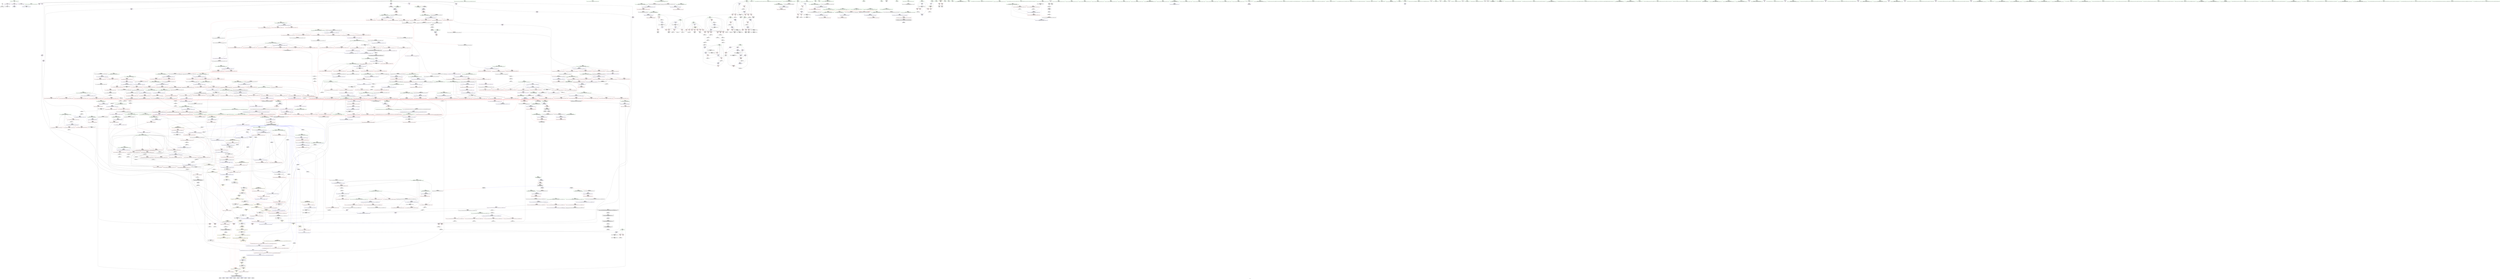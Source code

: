 digraph "SVFG" {
	label="SVFG";

	Node0x55c493bdada0 [shape=record,color=grey,label="{NodeID: 0\nNullPtr}"];
	Node0x55c493bdada0 -> Node0x55c493c36ed0[style=solid];
	Node0x55c493bdada0 -> Node0x55c493c58c20[style=solid];
	Node0x55c493c47680 [shape=record,color=blue,label="{NodeID: 775\n1174\<--1229\n__i\<--incdec.ptr\n_ZSt16__insertion_sortIPxN9__gnu_cxx5__ops15_Iter_less_iterEEvT_S4_T0_\n}"];
	Node0x55c493c47680 -> Node0x55c493c55e10[style=dashed];
	Node0x55c493c47680 -> Node0x55c493c55ee0[style=dashed];
	Node0x55c493c47680 -> Node0x55c493c55fb0[style=dashed];
	Node0x55c493c47680 -> Node0x55c493c56080[style=dashed];
	Node0x55c493c47680 -> Node0x55c493c56150[style=dashed];
	Node0x55c493c47680 -> Node0x55c493c56220[style=dashed];
	Node0x55c493c47680 -> Node0x55c493c562f0[style=dashed];
	Node0x55c493c47680 -> Node0x55c493c47680[style=dashed];
	Node0x55c493c47680 -> Node0x55c493cc9550[style=dashed];
	Node0x55c493c3e230 [shape=record,color=red,label="{NodeID: 443\n559\<--538\n\<--__mid\n_ZSt27__unguarded_partition_pivotIPxN9__gnu_cxx5__ops15_Iter_less_iterEET_S4_S4_T0_\n|{<s0>25}}"];
	Node0x55c493c3e230:s0 -> Node0x55c493d47910[style=solid,color=red];
	Node0x55c493c83730 [shape=record,color=grey,label="{NodeID: 1218\n480 = cmp(479, 412, )\n}"];
	Node0x55c493c32440 [shape=record,color=green,label="{NodeID: 111\n605\<--606\n_ZNK9__gnu_cxx5__ops15_Iter_less_iterclIPxS3_EEbT_T0_\<--_ZNK9__gnu_cxx5__ops15_Iter_less_iterclIPxS3_EEbT_T0__field_insensitive\n}"];
	Node0x55c493c53b20 [shape=record,color=red,label="{NodeID: 554\n1044\<--1011\n\<--__a.addr\n_ZSt22__move_median_to_firstIPxN9__gnu_cxx5__ops15_Iter_less_iterEEvT_S4_S4_S4_T0_\n|{<s0>53}}"];
	Node0x55c493c53b20:s0 -> Node0x55c493d451f0[style=solid,color=red];
	Node0x55c493ccf8d0 [shape=record,color=yellow,style=double,label="{NodeID: 1329\n4V_1 = ENCHI(MR_4V_0)\npts\{11 \}\nFun[_ZSt27__unguarded_partition_pivotIPxN9__gnu_cxx5__ops15_Iter_less_iterEET_S4_S4_T0_]|{<s0>25}}"];
	Node0x55c493ccf8d0:s0 -> Node0x55c493cd4900[style=dashed,color=red];
	Node0x55c493c36a60 [shape=record,color=green,label="{NodeID: 222\n1438\<--1439\nllvm.memmove.p0i8.p0i8.i64\<--llvm.memmove.p0i8.p0i8.i64_field_insensitive\n}"];
	Node0x55c493d43f10 [shape=record,color=black,label="{NodeID: 1772\n921 = PHI(809, )\n4th arg _ZSt11__push_heapIPxlxN9__gnu_cxx5__ops14_Iter_less_valEEvT_T0_S5_T1_RT2_ }"];
	Node0x55c493d43f10 -> Node0x55c493c5d570[style=solid];
	Node0x55c493c59610 [shape=record,color=blue,label="{NodeID: 665\n79\<--105\ni28\<--\nmain\n}"];
	Node0x55c493c59610 -> Node0x55c493c46570[style=dashed];
	Node0x55c493c59610 -> Node0x55c493c46640[style=dashed];
	Node0x55c493c59610 -> Node0x55c493c46710[style=dashed];
	Node0x55c493c59610 -> Node0x55c493c467e0[style=dashed];
	Node0x55c493c59610 -> Node0x55c493c468b0[style=dashed];
	Node0x55c493c59610 -> Node0x55c493c46980[style=dashed];
	Node0x55c493c59610 -> Node0x55c493c59fd0[style=dashed];
	Node0x55c493c59610 -> Node0x55c493cb1e30[style=dashed];
	Node0x55c493c44760 [shape=record,color=purple,label="{NodeID: 333\n879\<--877\nadd.ptr16\<--\n_ZSt13__adjust_heapIPxlxN9__gnu_cxx5__ops15_Iter_less_iterEEvT_T0_S5_T1_T2_\n}"];
	Node0x55c493c44760 -> Node0x55c493c5cef0[style=solid];
	Node0x55c493c2e3c0 [shape=record,color=green,label="{NodeID: 1\n7\<--1\n__dso_handle\<--dummyObj\nGlob }"];
	Node0x55c493c47750 [shape=record,color=blue,label="{NodeID: 776\n1238\<--1234\n__first.addr\<--__first\n_ZSt26__unguarded_insertion_sortIPxN9__gnu_cxx5__ops15_Iter_less_iterEEvT_S4_T0_\n}"];
	Node0x55c493c47750 -> Node0x55c493c56560[style=dashed];
	Node0x55c493c3e300 [shape=record,color=red,label="{NodeID: 444\n590\<--579\n\<--__first.addr\n_ZSt13__heap_selectIPxN9__gnu_cxx5__ops15_Iter_less_iterEEvT_S4_S4_T0_\n|{<s0>27}}"];
	Node0x55c493c3e300:s0 -> Node0x55c493d46920[style=solid,color=red];
	Node0x55c493c838b0 [shape=record,color=grey,label="{NodeID: 1219\n245 = cmp(243, 244, )\n}"];
	Node0x55c493c32540 [shape=record,color=green,label="{NodeID: 112\n612\<--613\n_ZSt10__pop_heapIPxN9__gnu_cxx5__ops15_Iter_less_iterEEvT_S4_S4_RT0_\<--_ZSt10__pop_heapIPxN9__gnu_cxx5__ops15_Iter_less_iterEEvT_S4_S4_RT0__field_insensitive\n}"];
	Node0x55c493c53bf0 [shape=record,color=red,label="{NodeID: 555\n1049\<--1011\n\<--__a.addr\n_ZSt22__move_median_to_firstIPxN9__gnu_cxx5__ops15_Iter_less_iterEEvT_S4_S4_S4_T0_\n|{<s0>54}}"];
	Node0x55c493c53bf0:s0 -> Node0x55c493d48120[style=solid,color=red];
	Node0x55c493c36b60 [shape=record,color=green,label="{NodeID: 223\n1455\<--1456\nthis.addr\<--this.addr_field_insensitive\n_ZNK9__gnu_cxx5__ops14_Val_less_iterclIxPxEEbRT_T0_\n}"];
	Node0x55c493c36b60 -> Node0x55c493c58370[style=solid];
	Node0x55c493c36b60 -> Node0x55c493c48ee0[style=solid];
	Node0x55c493d44050 [shape=record,color=black,label="{NodeID: 1773\n784 = PHI(697, 667, 762, 766, 754, 847, 874, 803, 961, 928, 1148, 1152, 1144, 1203, 1176, 1303, 1318, 1298, )\n0th arg _ZSt4moveIRxEONSt16remove_referenceIT_E4typeEOS2_ }"];
	Node0x55c493d44050 -> Node0x55c493c5c530[style=solid];
	Node0x55c493c596e0 [shape=record,color=blue,label="{NodeID: 666\n81\<--13\nj\<--\nmain\n}"];
	Node0x55c493c596e0 -> Node0x55c493c46a50[style=dashed];
	Node0x55c493c596e0 -> Node0x55c493c46b20[style=dashed];
	Node0x55c493c596e0 -> Node0x55c493c46bf0[style=dashed];
	Node0x55c493c596e0 -> Node0x55c493c59880[style=dashed];
	Node0x55c493c596e0 -> Node0x55c493cc7750[style=dashed];
	Node0x55c493c44830 [shape=record,color=purple,label="{NodeID: 334\n951\<--949\nadd.ptr\<--\n_ZSt11__push_heapIPxlxN9__gnu_cxx5__ops14_Iter_less_valEEvT_T0_S5_T1_RT2_\n|{<s0>45}}"];
	Node0x55c493c44830:s0 -> Node0x55c493d46d60[style=solid,color=red];
	Node0x55c493c2e450 [shape=record,color=green,label="{NodeID: 2\n13\<--1\n\<--dummyObj\nCan only get source location for instruction, argument, global var or function.}"];
	Node0x55c493c47820 [shape=record,color=blue,label="{NodeID: 777\n1240\<--1235\n__last.addr\<--__last\n_ZSt26__unguarded_insertion_sortIPxN9__gnu_cxx5__ops15_Iter_less_iterEEvT_S4_T0_\n}"];
	Node0x55c493c47820 -> Node0x55c493c56630[style=dashed];
	Node0x55c493c3e3d0 [shape=record,color=red,label="{NodeID: 445\n603\<--579\n\<--__first.addr\n_ZSt13__heap_selectIPxN9__gnu_cxx5__ops15_Iter_less_iterEEvT_S4_S4_T0_\n|{<s0>28}}"];
	Node0x55c493c3e3d0:s0 -> Node0x55c493d484a0[style=solid,color=red];
	Node0x55c493c83a30 [shape=record,color=grey,label="{NodeID: 1220\n151 = cmp(150, 139, )\n}"];
	Node0x55c493c32640 [shape=record,color=green,label="{NodeID: 113\n625\<--626\n__first.addr\<--__first.addr_field_insensitive\n_ZSt11__sort_heapIPxN9__gnu_cxx5__ops15_Iter_less_iterEEvT_S4_RT0_\n}"];
	Node0x55c493c32640 -> Node0x55c493c3ebf0[style=solid];
	Node0x55c493c32640 -> Node0x55c493c3ecc0[style=solid];
	Node0x55c493c32640 -> Node0x55c493c5b4f0[style=solid];
	Node0x55c493c53cc0 [shape=record,color=red,label="{NodeID: 556\n1054\<--1011\n\<--__a.addr\n_ZSt22__move_median_to_firstIPxN9__gnu_cxx5__ops15_Iter_less_iterEEvT_S4_S4_S4_T0_\n|{<s0>55}}"];
	Node0x55c493c53cc0:s0 -> Node0x55c493d451f0[style=solid,color=red];
	Node0x55c493c36c30 [shape=record,color=green,label="{NodeID: 224\n1457\<--1458\n__val.addr\<--__val.addr_field_insensitive\n_ZNK9__gnu_cxx5__ops14_Val_less_iterclIxPxEEbRT_T0_\n}"];
	Node0x55c493c36c30 -> Node0x55c493c58440[style=solid];
	Node0x55c493c36c30 -> Node0x55c493c48fb0[style=solid];
	Node0x55c493d44f60 [shape=record,color=black,label="{NodeID: 1774\n1123 = PHI(1029, 1039, 1043, 1053, 1061, 1065, 1115, )\n0th arg _ZSt9iter_swapIPxS0_EvT_T0_ }"];
	Node0x55c493d44f60 -> Node0x55c493c5e5b0[style=solid];
	Node0x55c493c597b0 [shape=record,color=blue,label="{NodeID: 667\n211\<--13\narrayidx41\<--\nmain\n}"];
	Node0x55c493c597b0 -> Node0x55c493c3b7f0[style=dashed];
	Node0x55c493c597b0 -> Node0x55c493c3bb30[style=dashed];
	Node0x55c493c597b0 -> Node0x55c493c597b0[style=dashed];
	Node0x55c493c597b0 -> Node0x55c493c59a20[style=dashed];
	Node0x55c493c597b0 -> Node0x55c493c59d60[style=dashed];
	Node0x55c493c597b0 -> Node0x55c493cc8b50[style=dashed];
	Node0x55c493c44900 [shape=record,color=purple,label="{NodeID: 335\n961\<--959\nadd.ptr1\<--\n_ZSt11__push_heapIPxlxN9__gnu_cxx5__ops14_Iter_less_valEEvT_T0_S5_T1_RT2_\n|{<s0>46}}"];
	Node0x55c493c44900:s0 -> Node0x55c493d44050[style=solid,color=red];
	Node0x55c493c2e700 [shape=record,color=green,label="{NodeID: 3\n19\<--1\n.str\<--dummyObj\nGlob }"];
	Node0x55c493c478f0 [shape=record,color=blue,label="{NodeID: 778\n1242\<--1252\n__i\<--\n_ZSt26__unguarded_insertion_sortIPxN9__gnu_cxx5__ops15_Iter_less_iterEEvT_S4_T0_\n}"];
	Node0x55c493c478f0 -> Node0x55c493cc0e50[style=dashed];
	Node0x55c493c3e4a0 [shape=record,color=red,label="{NodeID: 446\n608\<--579\n\<--__first.addr\n_ZSt13__heap_selectIPxN9__gnu_cxx5__ops15_Iter_less_iterEEvT_S4_S4_T0_\n|{<s0>29}}"];
	Node0x55c493c3e4a0:s0 -> Node0x55c493d49120[style=solid,color=red];
	Node0x55c493c83bb0 [shape=record,color=grey,label="{NodeID: 1221\n145 = cmp(143, 144, )\n}"];
	Node0x55c493c37100 [shape=record,color=green,label="{NodeID: 114\n627\<--628\n__last.addr\<--__last.addr_field_insensitive\n_ZSt11__sort_heapIPxN9__gnu_cxx5__ops15_Iter_less_iterEEvT_S4_RT0_\n}"];
	Node0x55c493c37100 -> Node0x55c493c3ed90[style=solid];
	Node0x55c493c37100 -> Node0x55c493c3ee60[style=solid];
	Node0x55c493c37100 -> Node0x55c493c3ef30[style=solid];
	Node0x55c493c37100 -> Node0x55c493c3f000[style=solid];
	Node0x55c493c37100 -> Node0x55c493c5b5c0[style=solid];
	Node0x55c493c37100 -> Node0x55c493c5b760[style=solid];
	Node0x55c493c53d90 [shape=record,color=red,label="{NodeID: 557\n1022\<--1013\n\<--__b.addr\n_ZSt22__move_median_to_firstIPxN9__gnu_cxx5__ops15_Iter_less_iterEEvT_S4_S4_S4_T0_\n|{<s0>48}}"];
	Node0x55c493c53d90:s0 -> Node0x55c493d484a0[style=solid,color=red];
	Node0x55c493c36d00 [shape=record,color=green,label="{NodeID: 225\n1459\<--1460\n__it.addr\<--__it.addr_field_insensitive\n_ZNK9__gnu_cxx5__ops14_Val_less_iterclIxPxEEbRT_T0_\n}"];
	Node0x55c493c36d00 -> Node0x55c493c58510[style=solid];
	Node0x55c493c36d00 -> Node0x55c493c49080[style=solid];
	Node0x55c493d451f0 [shape=record,color=black,label="{NodeID: 1775\n1124 = PHI(1030, 1040, 1044, 1054, 1062, 1066, 1116, )\n1st arg _ZSt9iter_swapIPxS0_EvT_T0_ }"];
	Node0x55c493d451f0 -> Node0x55c493c5e680[style=solid];
	Node0x55c493c59880 [shape=record,color=blue,label="{NodeID: 668\n81\<--215\nj\<--inc43\nmain\n}"];
	Node0x55c493c59880 -> Node0x55c493c46a50[style=dashed];
	Node0x55c493c59880 -> Node0x55c493c46b20[style=dashed];
	Node0x55c493c59880 -> Node0x55c493c46bf0[style=dashed];
	Node0x55c493c59880 -> Node0x55c493c59880[style=dashed];
	Node0x55c493c59880 -> Node0x55c493cc7750[style=dashed];
	Node0x55c493cd6440 [shape=record,color=yellow,style=double,label="{NodeID: 1443\n125V_1 = ENCHI(MR_125V_0)\npts\{668 804 929 1145 1177 1299 \}\nFun[_ZSt10__pop_heapIPxN9__gnu_cxx5__ops15_Iter_less_iterEEvT_S4_S4_RT0_]}"];
	Node0x55c493cd6440 -> Node0x55c493c50650[style=dashed];
	Node0x55c493cd6440 -> Node0x55c493c50720[style=dashed];
	Node0x55c493cd6440 -> Node0x55c493c507f0[style=dashed];
	Node0x55c493c449d0 [shape=record,color=purple,label="{NodeID: 336\n966\<--964\nadd.ptr3\<--\n_ZSt11__push_heapIPxlxN9__gnu_cxx5__ops14_Iter_less_valEEvT_T0_S5_T1_RT2_\n}"];
	Node0x55c493c449d0 -> Node0x55c493c5d710[style=solid];
	Node0x55c493c2e790 [shape=record,color=green,label="{NodeID: 4\n21\<--1\n.str.1\<--dummyObj\nGlob }"];
	Node0x55c493c479c0 [shape=record,color=blue,label="{NodeID: 779\n1242\<--1264\n__i\<--incdec.ptr\n_ZSt26__unguarded_insertion_sortIPxN9__gnu_cxx5__ops15_Iter_less_iterEEvT_S4_T0_\n}"];
	Node0x55c493c479c0 -> Node0x55c493cc0e50[style=dashed];
	Node0x55c493c3e570 [shape=record,color=red,label="{NodeID: 447\n591\<--581\n\<--__middle.addr\n_ZSt13__heap_selectIPxN9__gnu_cxx5__ops15_Iter_less_iterEEvT_S4_S4_T0_\n|{<s0>27}}"];
	Node0x55c493c3e570:s0 -> Node0x55c493d46a30[style=solid,color=red];
	Node0x55c493c83d30 [shape=record,color=grey,label="{NodeID: 1222\n826 = cmp(822, 825, )\n}"];
	Node0x55c493c371d0 [shape=record,color=green,label="{NodeID: 115\n629\<--630\n__comp.addr\<--__comp.addr_field_insensitive\n_ZSt11__sort_heapIPxN9__gnu_cxx5__ops15_Iter_less_iterEEvT_S4_RT0_\n}"];
	Node0x55c493c371d0 -> Node0x55c493c3f0d0[style=solid];
	Node0x55c493c371d0 -> Node0x55c493c5b690[style=solid];
	Node0x55c493c53e60 [shape=record,color=red,label="{NodeID: 558\n1025\<--1013\n\<--__b.addr\n_ZSt22__move_median_to_firstIPxN9__gnu_cxx5__ops15_Iter_less_iterEEvT_S4_S4_S4_T0_\n|{<s0>49}}"];
	Node0x55c493c53e60:s0 -> Node0x55c493d48120[style=solid,color=red];
	Node0x55c493c36dd0 [shape=record,color=green,label="{NodeID: 226\n39\<--1471\n_GLOBAL__sub_I_lizi_0_0.cpp\<--_GLOBAL__sub_I_lizi_0_0.cpp_field_insensitive\n}"];
	Node0x55c493c36dd0 -> Node0x55c493c58b20[style=solid];
	Node0x55c493d45480 [shape=record,color=black,label="{NodeID: 1776\n1397 = PHI(1353, 1357, 1359, )\n0th arg _ZSt12__niter_baseIPxET_S1_ }"];
	Node0x55c493d45480 -> Node0x55c493c48a00[style=solid];
	Node0x55c493c59950 [shape=record,color=blue,label="{NodeID: 669\n83\<--219\nj45\<--add46\nmain\n}"];
	Node0x55c493c59950 -> Node0x55c493c46cc0[style=dashed];
	Node0x55c493c59950 -> Node0x55c493c46d90[style=dashed];
	Node0x55c493c59950 -> Node0x55c493c46e60[style=dashed];
	Node0x55c493c59950 -> Node0x55c493c59af0[style=dashed];
	Node0x55c493c59950 -> Node0x55c493cc7c50[style=dashed];
	Node0x55c493c44aa0 [shape=record,color=purple,label="{NodeID: 337\n979\<--977\nadd.ptr7\<--\n_ZSt11__push_heapIPxlxN9__gnu_cxx5__ops14_Iter_less_valEEvT_T0_S5_T1_RT2_\n}"];
	Node0x55c493c44aa0 -> Node0x55c493c5d980[style=solid];
	Node0x55c493c2e820 [shape=record,color=green,label="{NodeID: 5\n23\<--1\nstdin\<--dummyObj\nGlob }"];
	Node0x55c493c47a90 [shape=record,color=blue,label="{NodeID: 780\n1272\<--1269\n__first.addr\<--__first\n_ZSt13move_backwardIPxS0_ET0_T_S2_S1_\n}"];
	Node0x55c493c47a90 -> Node0x55c493c56970[style=dashed];
	Node0x55c493c3e640 [shape=record,color=red,label="{NodeID: 448\n595\<--581\n\<--__middle.addr\n_ZSt13__heap_selectIPxN9__gnu_cxx5__ops15_Iter_less_iterEEvT_S4_S4_T0_\n}"];
	Node0x55c493c3e640 -> Node0x55c493c5b350[style=solid];
	Node0x55c493c83eb0 [shape=record,color=grey,label="{NodeID: 1223\n1257 = cmp(1255, 1256, )\n}"];
	Node0x55c493c372a0 [shape=record,color=green,label="{NodeID: 116\n657\<--658\n__first.addr\<--__first.addr_field_insensitive\n_ZSt11__make_heapIPxN9__gnu_cxx5__ops15_Iter_less_iterEEvT_S4_RT0_\n}"];
	Node0x55c493c372a0 -> Node0x55c493c3f1a0[style=solid];
	Node0x55c493c372a0 -> Node0x55c493c4f130[style=solid];
	Node0x55c493c372a0 -> Node0x55c493c4f200[style=solid];
	Node0x55c493c372a0 -> Node0x55c493c4f2d0[style=solid];
	Node0x55c493c372a0 -> Node0x55c493c5b830[style=solid];
	Node0x55c493c53f30 [shape=record,color=red,label="{NodeID: 559\n1030\<--1013\n\<--__b.addr\n_ZSt22__move_median_to_firstIPxN9__gnu_cxx5__ops15_Iter_less_iterEEvT_S4_S4_S4_T0_\n|{<s0>50}}"];
	Node0x55c493c53f30:s0 -> Node0x55c493d451f0[style=solid,color=red];
	Node0x55c493c36ed0 [shape=record,color=black,label="{NodeID: 227\n2\<--3\ndummyVal\<--dummyVal\n}"];
	Node0x55c493d45610 [shape=record,color=black,label="{NodeID: 1777\n1373 = PHI(1354, )\n0th arg _ZSt22__copy_move_backward_aILb1EPxS0_ET1_T0_S2_S1_ }"];
	Node0x55c493d45610 -> Node0x55c493c486c0[style=solid];
	Node0x55c493c59a20 [shape=record,color=blue,label="{NodeID: 670\n230\<--232\narrayidx52\<--inc53\nmain\n}"];
	Node0x55c493c59a20 -> Node0x55c493c3b7f0[style=dashed];
	Node0x55c493c59a20 -> Node0x55c493c3bb30[style=dashed];
	Node0x55c493c59a20 -> Node0x55c493c59a20[style=dashed];
	Node0x55c493c59a20 -> Node0x55c493c59d60[style=dashed];
	Node0x55c493c59a20 -> Node0x55c493cc8b50[style=dashed];
	Node0x55c493c44b70 [shape=record,color=purple,label="{NodeID: 338\n1431\<--1428\nadd.ptr\<--\n_ZNSt20__copy_move_backwardILb1ELb1ESt26random_access_iterator_tagE13__copy_move_bIxEEPT_PKS3_S6_S4_\n}"];
	Node0x55c493c44b70 -> Node0x55c493c417b0[style=solid];
	Node0x55c493c2e8b0 [shape=record,color=green,label="{NodeID: 6\n24\<--1\n.str.2\<--dummyObj\nGlob }"];
	Node0x55c493c47b60 [shape=record,color=blue,label="{NodeID: 781\n1274\<--1270\n__last.addr\<--__last\n_ZSt13move_backwardIPxS0_ET0_T_S2_S1_\n}"];
	Node0x55c493c47b60 -> Node0x55c493c56a40[style=dashed];
	Node0x55c493c3e710 [shape=record,color=red,label="{NodeID: 449\n609\<--581\n\<--__middle.addr\n_ZSt13__heap_selectIPxN9__gnu_cxx5__ops15_Iter_less_iterEEvT_S4_S4_T0_\n|{<s0>29}}"];
	Node0x55c493c3e710:s0 -> Node0x55c493d49270[style=solid,color=red];
	Node0x55c493c84030 [shape=record,color=grey,label="{NodeID: 1224\n1000 = cmp(997, 999, )\n}"];
	Node0x55c493c84030 -> Node0x55c493c41060[style=solid];
	Node0x55c493c37370 [shape=record,color=green,label="{NodeID: 117\n659\<--660\n__last.addr\<--__last.addr_field_insensitive\n_ZSt11__make_heapIPxN9__gnu_cxx5__ops15_Iter_less_iterEEvT_S4_RT0_\n}"];
	Node0x55c493c37370 -> Node0x55c493c4f3a0[style=solid];
	Node0x55c493c37370 -> Node0x55c493c4f470[style=solid];
	Node0x55c493c37370 -> Node0x55c493c5b900[style=solid];
	Node0x55c493cef960 [shape=record,color=yellow,style=double,label="{NodeID: 1667\n4V_2 = CSCHI(MR_4V_1)\npts\{11 \}\nCS[]|{<s0>26}}"];
	Node0x55c493cef960:s0 -> Node0x55c493cb8b30[style=dashed,color=red];
	Node0x55c493c54000 [shape=record,color=red,label="{NodeID: 560\n1057\<--1013\n\<--__b.addr\n_ZSt22__move_median_to_firstIPxN9__gnu_cxx5__ops15_Iter_less_iterEEvT_S4_S4_S4_T0_\n|{<s0>56}}"];
	Node0x55c493c54000:s0 -> Node0x55c493d48120[style=solid,color=red];
	Node0x55c493c36fd0 [shape=record,color=black,label="{NodeID: 228\n66\<--13\nmain_ret\<--\nmain\n}"];
	Node0x55c493d45720 [shape=record,color=black,label="{NodeID: 1778\n1374 = PHI(1358, )\n1st arg _ZSt22__copy_move_backward_aILb1EPxS0_ET1_T0_S2_S1_ }"];
	Node0x55c493d45720 -> Node0x55c493c48790[style=solid];
	Node0x55c493c59af0 [shape=record,color=blue,label="{NodeID: 671\n83\<--236\nj45\<--inc55\nmain\n}"];
	Node0x55c493c59af0 -> Node0x55c493c46cc0[style=dashed];
	Node0x55c493c59af0 -> Node0x55c493c46d90[style=dashed];
	Node0x55c493c59af0 -> Node0x55c493c46e60[style=dashed];
	Node0x55c493c59af0 -> Node0x55c493c59af0[style=dashed];
	Node0x55c493c59af0 -> Node0x55c493cc7c50[style=dashed];
	Node0x55c493c44c40 [shape=record,color=purple,label="{NodeID: 339\n1444\<--1441\nadd.ptr2\<--\n_ZNSt20__copy_move_backwardILb1ELb1ESt26random_access_iterator_tagE13__copy_move_bIxEEPT_PKS3_S6_S4_\n}"];
	Node0x55c493c44c40 -> Node0x55c493c41950[style=solid];
	Node0x55c493c2f0f0 [shape=record,color=green,label="{NodeID: 7\n26\<--1\n.str.3\<--dummyObj\nGlob }"];
	Node0x55c493c47c30 [shape=record,color=blue,label="{NodeID: 782\n1276\<--1271\n__result.addr\<--__result\n_ZSt13move_backwardIPxS0_ET0_T_S2_S1_\n}"];
	Node0x55c493c47c30 -> Node0x55c493c56b10[style=dashed];
	Node0x55c493c3e7e0 [shape=record,color=red,label="{NodeID: 450\n599\<--583\n\<--__last.addr\n_ZSt13__heap_selectIPxN9__gnu_cxx5__ops15_Iter_less_iterEEvT_S4_S4_T0_\n}"];
	Node0x55c493c3e7e0 -> Node0x55c493c83130[style=solid];
	Node0x55c493c841b0 [shape=record,color=grey,label="{NodeID: 1225\n117 = cmp(115, 116, )\n}"];
	Node0x55c493c37440 [shape=record,color=green,label="{NodeID: 118\n661\<--662\n__comp.addr\<--__comp.addr_field_insensitive\n_ZSt11__make_heapIPxN9__gnu_cxx5__ops15_Iter_less_iterEEvT_S4_RT0_\n}"];
	Node0x55c493c37440 -> Node0x55c493c4f540[style=solid];
	Node0x55c493c37440 -> Node0x55c493c5b9d0[style=solid];
	Node0x55c493c540d0 [shape=record,color=red,label="{NodeID: 561\n1066\<--1013\n\<--__b.addr\n_ZSt22__move_median_to_firstIPxN9__gnu_cxx5__ops15_Iter_less_iterEEvT_S4_S4_S4_T0_\n|{<s0>58}}"];
	Node0x55c493c540d0:s0 -> Node0x55c493d451f0[style=solid,color=red];
	Node0x55c493c3f260 [shape=record,color=black,label="{NodeID: 229\n50\<--51\n\<--_ZNSt8ios_base4InitD1Ev\nCan only get source location for instruction, argument, global var or function.}"];
	Node0x55c493d45830 [shape=record,color=black,label="{NodeID: 1779\n1375 = PHI(1360, )\n2nd arg _ZSt22__copy_move_backward_aILb1EPxS0_ET1_T0_S2_S1_ }"];
	Node0x55c493d45830 -> Node0x55c493c48860[style=solid];
	Node0x55c493c59bc0 [shape=record,color=blue,label="{NodeID: 672\n85\<--240\nj57\<--add58\nmain\n}"];
	Node0x55c493c59bc0 -> Node0x55c493c46f30[style=dashed];
	Node0x55c493c59bc0 -> Node0x55c493c47000[style=dashed];
	Node0x55c493c59bc0 -> Node0x55c493c3b240[style=dashed];
	Node0x55c493c59bc0 -> Node0x55c493c3b310[style=dashed];
	Node0x55c493c59bc0 -> Node0x55c493c59f00[style=dashed];
	Node0x55c493c59bc0 -> Node0x55c493cc8150[style=dashed];
	Node0x55c493c44d10 [shape=record,color=red,label="{NodeID: 340\n108\<--12\n\<--T\nmain\n}"];
	Node0x55c493c44d10 -> Node0x55c493c84630[style=solid];
	Node0x55c493c2f180 [shape=record,color=green,label="{NodeID: 8\n28\<--1\nstdout\<--dummyObj\nGlob }"];
	Node0x55c493c47d00 [shape=record,color=blue,label="{NodeID: 783\n1296\<--1293\n__last.addr\<--__last\n_ZSt25__unguarded_linear_insertIPxN9__gnu_cxx5__ops14_Val_less_iterEEvT_T0_\n}"];
	Node0x55c493c47d00 -> Node0x55c493c56be0[style=dashed];
	Node0x55c493c47d00 -> Node0x55c493c56cb0[style=dashed];
	Node0x55c493c47d00 -> Node0x55c493cc6350[style=dashed];
	Node0x55c493c3e8b0 [shape=record,color=red,label="{NodeID: 451\n598\<--585\n\<--__i\n_ZSt13__heap_selectIPxN9__gnu_cxx5__ops15_Iter_less_iterEEvT_S4_S4_T0_\n}"];
	Node0x55c493c3e8b0 -> Node0x55c493c83130[style=solid];
	Node0x55c493c84330 [shape=record,color=grey,label="{NodeID: 1226\n411 = cmp(410, 412, )\n}"];
	Node0x55c493c37510 [shape=record,color=green,label="{NodeID: 119\n663\<--664\n__len\<--__len_field_insensitive\n_ZSt11__make_heapIPxN9__gnu_cxx5__ops15_Iter_less_iterEEvT_S4_RT0_\n}"];
	Node0x55c493c37510 -> Node0x55c493c4f610[style=solid];
	Node0x55c493c37510 -> Node0x55c493c4f6e0[style=solid];
	Node0x55c493c37510 -> Node0x55c493c5baa0[style=solid];
	Node0x55c493cefc20 [shape=record,color=yellow,style=double,label="{NodeID: 1669\n4V_2 = CSCHI(MR_4V_1)\npts\{11 \}\nCS[]|{<s0>8|<s1>8|<s2>8|<s3>8|<s4>8|<s5>8|<s6>8}}"];
	Node0x55c493cefc20:s0 -> Node0x55c493c3b580[style=dashed,color=blue];
	Node0x55c493cefc20:s1 -> Node0x55c493c3b650[style=dashed,color=blue];
	Node0x55c493cefc20:s2 -> Node0x55c493c3b720[style=dashed,color=blue];
	Node0x55c493cefc20:s3 -> Node0x55c493c3b8c0[style=dashed,color=blue];
	Node0x55c493cefc20:s4 -> Node0x55c493c3b990[style=dashed,color=blue];
	Node0x55c493cefc20:s5 -> Node0x55c493c3ba60[style=dashed,color=blue];
	Node0x55c493cefc20:s6 -> Node0x55c493cbc230[style=dashed,color=blue];
	Node0x55c493c541a0 [shape=record,color=red,label="{NodeID: 562\n1026\<--1015\n\<--__c.addr\n_ZSt22__move_median_to_firstIPxN9__gnu_cxx5__ops15_Iter_less_iterEEvT_S4_S4_S4_T0_\n|{<s0>49}}"];
	Node0x55c493c541a0:s0 -> Node0x55c493d484a0[style=solid,color=red];
	Node0x55c493c3f320 [shape=record,color=black,label="{NodeID: 230\n93\<--90\ncall\<--\nmain\n}"];
	Node0x55c493d45940 [shape=record,color=black,label="{NodeID: 1780\n1269 = PHI(1207, )\n0th arg _ZSt13move_backwardIPxS0_ET0_T_S2_S1_ }"];
	Node0x55c493d45940 -> Node0x55c493c47a90[style=solid];
	Node0x55c493c59c90 [shape=record,color=blue,label="{NodeID: 673\n87\<--256\ntmp\<--mul67\nmain\n}"];
	Node0x55c493c59c90 -> Node0x55c493c3b3e0[style=dashed];
	Node0x55c493c59c90 -> Node0x55c493c3b4b0[style=dashed];
	Node0x55c493c59c90 -> Node0x55c493c59c90[style=dashed];
	Node0x55c493c59c90 -> Node0x55c493cc8650[style=dashed];
	Node0x55c493c44de0 [shape=record,color=red,label="{NodeID: 341\n116\<--15\n\<--n\nmain\n}"];
	Node0x55c493c44de0 -> Node0x55c493c841b0[style=solid];
	Node0x55c493c2f210 [shape=record,color=green,label="{NodeID: 9\n29\<--1\n.str.4\<--dummyObj\nGlob }"];
	Node0x55c493c47dd0 [shape=record,color=blue,label="{NodeID: 784\n1298\<--1305\n__val\<--\n_ZSt25__unguarded_linear_insertIPxN9__gnu_cxx5__ops14_Val_less_iterEEvT_T0_\n|{|<s2>78}}"];
	Node0x55c493c47dd0 -> Node0x55c493c57400[style=dashed];
	Node0x55c493c47dd0 -> Node0x55c493c574d0[style=dashed];
	Node0x55c493c47dd0:s2 -> Node0x55c493cd6d80[style=dashed,color=red];
	Node0x55c493c3e980 [shape=record,color=red,label="{NodeID: 452\n602\<--585\n\<--__i\n_ZSt13__heap_selectIPxN9__gnu_cxx5__ops15_Iter_less_iterEEvT_S4_S4_T0_\n|{<s0>28}}"];
	Node0x55c493c3e980:s0 -> Node0x55c493d48120[style=solid,color=red];
	Node0x55c493c844b0 [shape=record,color=grey,label="{NodeID: 1227\n259 = cmp(258, 260, )\n}"];
	Node0x55c493c375e0 [shape=record,color=green,label="{NodeID: 120\n665\<--666\n__parent\<--__parent_field_insensitive\n_ZSt11__make_heapIPxN9__gnu_cxx5__ops15_Iter_less_iterEEvT_S4_RT0_\n}"];
	Node0x55c493c375e0 -> Node0x55c493c4f7b0[style=solid];
	Node0x55c493c375e0 -> Node0x55c493c4f880[style=solid];
	Node0x55c493c375e0 -> Node0x55c493c4f950[style=solid];
	Node0x55c493c375e0 -> Node0x55c493c4fa20[style=solid];
	Node0x55c493c375e0 -> Node0x55c493c5bb70[style=solid];
	Node0x55c493c375e0 -> Node0x55c493c5bd10[style=solid];
	Node0x55c493cefd80 [shape=record,color=yellow,style=double,label="{NodeID: 1670\n4V_2 = CSCHI(MR_4V_1)\npts\{11 \}\nCS[]|{<s0>15}}"];
	Node0x55c493cefd80:s0 -> Node0x55c493cd20f0[style=dashed,color=red];
	Node0x55c493c54270 [shape=record,color=red,label="{NodeID: 563\n1036\<--1015\n\<--__c.addr\n_ZSt22__move_median_to_firstIPxN9__gnu_cxx5__ops15_Iter_less_iterEEvT_S4_S4_S4_T0_\n|{<s0>51}}"];
	Node0x55c493c54270:s0 -> Node0x55c493d484a0[style=solid,color=red];
	Node0x55c493c3f3f0 [shape=record,color=black,label="{NodeID: 231\n99\<--96\ncall1\<--\nmain\n}"];
	Node0x55c493d45a50 [shape=record,color=black,label="{NodeID: 1781\n1270 = PHI(1208, )\n1st arg _ZSt13move_backwardIPxS0_ET0_T_S2_S1_ }"];
	Node0x55c493d45a50 -> Node0x55c493c47b60[style=solid];
	Node0x55c493c59d60 [shape=record,color=blue,label="{NodeID: 674\n267\<--269\narrayidx73\<--dec\nmain\n}"];
	Node0x55c493c59d60 -> Node0x55c493c3bb30[style=dashed];
	Node0x55c493c59d60 -> Node0x55c493c3bc00[style=dashed];
	Node0x55c493c59d60 -> Node0x55c493c59d60[style=dashed];
	Node0x55c493c59d60 -> Node0x55c493cc8b50[style=dashed];
	Node0x55c493cd6ad0 [shape=record,color=yellow,style=double,label="{NodeID: 1449\n197V_1 = ENCHI(MR_197V_0)\npts\{668 755 804 929 1177 1299 \}\nFun[_ZSt4swapIxENSt9enable_ifIXsr6__and_ISt6__not_ISt15__is_tuple_likeIT_EESt21is_move_constructibleIS3_ESt18is_move_assignableIS3_EEE5valueEvE4typeERS3_SC_]}"];
	Node0x55c493cd6ad0 -> Node0x55c493c555f0[style=dashed];
	Node0x55c493cd6ad0 -> Node0x55c493c556c0[style=dashed];
	Node0x55c493cd6ad0 -> Node0x55c493c55790[style=dashed];
	Node0x55c493c44eb0 [shape=record,color=red,label="{NodeID: 342\n129\<--15\n\<--n\nmain\n}"];
	Node0x55c493c44eb0 -> Node0x55c493c3f590[style=solid];
	Node0x55c493c2f2a0 [shape=record,color=green,label="{NodeID: 10\n31\<--1\n.str.5\<--dummyObj\nGlob }"];
	Node0x55c493c47ea0 [shape=record,color=blue,label="{NodeID: 785\n1300\<--1307\n__next\<--\n_ZSt25__unguarded_linear_insertIPxN9__gnu_cxx5__ops14_Val_less_iterEEvT_T0_\n}"];
	Node0x55c493c47ea0 -> Node0x55c493c56f20[style=dashed];
	Node0x55c493c47ea0 -> Node0x55c493c47f70[style=dashed];
	Node0x55c493c3ea50 [shape=record,color=red,label="{NodeID: 453\n610\<--585\n\<--__i\n_ZSt13__heap_selectIPxN9__gnu_cxx5__ops15_Iter_less_iterEEvT_S4_S4_T0_\n|{<s0>29}}"];
	Node0x55c493c3ea50:s0 -> Node0x55c493d493c0[style=solid,color=red];
	Node0x55c493c84630 [shape=record,color=grey,label="{NodeID: 1228\n109 = cmp(107, 108, )\n}"];
	Node0x55c493c376b0 [shape=record,color=green,label="{NodeID: 121\n667\<--668\n__value\<--__value_field_insensitive\n_ZSt11__make_heapIPxN9__gnu_cxx5__ops15_Iter_less_iterEEvT_S4_RT0_\n|{|<s1>32}}"];
	Node0x55c493c376b0 -> Node0x55c493c5bc40[style=solid];
	Node0x55c493c376b0:s1 -> Node0x55c493d44050[style=solid,color=red];
	Node0x55c493c54340 [shape=record,color=red,label="{NodeID: 564\n1040\<--1015\n\<--__c.addr\n_ZSt22__move_median_to_firstIPxN9__gnu_cxx5__ops15_Iter_less_iterEEvT_S4_S4_S4_T0_\n|{<s0>52}}"];
	Node0x55c493c54340:s0 -> Node0x55c493d451f0[style=solid,color=red];
	Node0x55c493cd01f0 [shape=record,color=yellow,style=double,label="{NodeID: 1339\n159V_1 = ENCHI(MR_159V_0)\npts\{668 755 804 1145 1177 1299 \}\nFun[_ZSt11__push_heapIPxlxN9__gnu_cxx5__ops14_Iter_less_valEEvT_T0_S5_T1_RT2_]}"];
	Node0x55c493cd01f0 -> Node0x55c493c52ef0[style=dashed];
	Node0x55c493cd01f0 -> Node0x55c493c52fc0[style=dashed];
	Node0x55c493c3f4c0 [shape=record,color=black,label="{NodeID: 232\n120\<--119\nidxprom\<--\nmain\n}"];
	Node0x55c493d45b60 [shape=record,color=black,label="{NodeID: 1782\n1271 = PHI(1210, )\n2nd arg _ZSt13move_backwardIPxS0_ET0_T_S2_S1_ }"];
	Node0x55c493d45b60 -> Node0x55c493c47c30[style=solid];
	Node0x55c493c59e30 [shape=record,color=blue,label="{NodeID: 675\n73\<--277\nans\<--add76\nmain\n}"];
	Node0x55c493c59e30 -> Node0x55c493c45bb0[style=dashed];
	Node0x55c493c59e30 -> Node0x55c493c59e30[style=dashed];
	Node0x55c493c59e30 -> Node0x55c493cc6d50[style=dashed];
	Node0x55c493cd6c70 [shape=record,color=yellow,style=double,label="{NodeID: 1450\n4V_1 = ENCHI(MR_4V_0)\npts\{11 \}\nFun[_ZNK9__gnu_cxx5__ops14_Val_less_iterclIxPxEEbRT_T0_]}"];
	Node0x55c493cd6c70 -> Node0x55c493c586b0[style=dashed];
	Node0x55c493c44f80 [shape=record,color=red,label="{NodeID: 343\n144\<--15\n\<--n\nmain\n}"];
	Node0x55c493c44f80 -> Node0x55c493c83bb0[style=solid];
	Node0x55c493c2f3a0 [shape=record,color=green,label="{NodeID: 11\n33\<--1\n.str.6\<--dummyObj\nGlob }"];
	Node0x55c493c47f70 [shape=record,color=blue,label="{NodeID: 786\n1300\<--1310\n__next\<--incdec.ptr\n_ZSt25__unguarded_linear_insertIPxN9__gnu_cxx5__ops14_Val_less_iterEEvT_T0_\n}"];
	Node0x55c493c47f70 -> Node0x55c493cc6850[style=dashed];
	Node0x55c493c3eb20 [shape=record,color=red,label="{NodeID: 454\n616\<--585\n\<--__i\n_ZSt13__heap_selectIPxN9__gnu_cxx5__ops15_Iter_less_iterEEvT_S4_S4_T0_\n}"];
	Node0x55c493c3eb20 -> Node0x55c493c434b0[style=solid];
	Node0x55c493c847b0 [shape=record,color=grey,label="{NodeID: 1229\n739 = cmp(736, 738, )\n}"];
	Node0x55c493c847b0 -> Node0x55c493c40c50[style=solid];
	Node0x55c493c37780 [shape=record,color=green,label="{NodeID: 122\n669\<--670\nagg.tmp\<--agg.tmp_field_insensitive\n_ZSt11__make_heapIPxN9__gnu_cxx5__ops15_Iter_less_iterEEvT_S4_RT0_\n}"];
	Node0x55c493c54410 [shape=record,color=red,label="{NodeID: 565\n1050\<--1015\n\<--__c.addr\n_ZSt22__move_median_to_firstIPxN9__gnu_cxx5__ops15_Iter_less_iterEEvT_S4_S4_S4_T0_\n|{<s0>54}}"];
	Node0x55c493c54410:s0 -> Node0x55c493d484a0[style=solid,color=red];
	Node0x55c493c3f590 [shape=record,color=black,label="{NodeID: 233\n130\<--129\nidx.ext\<--\nmain\n}"];
	Node0x55c493d45c70 [shape=record,color=black,label="{NodeID: 1783\n1404 = PHI(1389, )\n0th arg _ZNSt20__copy_move_backwardILb1ELb1ESt26random_access_iterator_tagE13__copy_move_bIxEEPT_PKS3_S6_S4_ }"];
	Node0x55c493d45c70 -> Node0x55c493c48ad0[style=solid];
	Node0x55c493c59f00 [shape=record,color=blue,label="{NodeID: 676\n85\<--281\nj57\<--inc78\nmain\n}"];
	Node0x55c493c59f00 -> Node0x55c493c46f30[style=dashed];
	Node0x55c493c59f00 -> Node0x55c493c47000[style=dashed];
	Node0x55c493c59f00 -> Node0x55c493c3b240[style=dashed];
	Node0x55c493c59f00 -> Node0x55c493c3b310[style=dashed];
	Node0x55c493c59f00 -> Node0x55c493c59f00[style=dashed];
	Node0x55c493c59f00 -> Node0x55c493cc8150[style=dashed];
	Node0x55c493cd6d80 [shape=record,color=yellow,style=double,label="{NodeID: 1451\n227V_1 = ENCHI(MR_227V_0)\npts\{1299 \}\nFun[_ZNK9__gnu_cxx5__ops14_Val_less_iterclIxPxEEbRT_T0_]}"];
	Node0x55c493cd6d80 -> Node0x55c493c585e0[style=dashed];
	Node0x55c493c45050 [shape=record,color=red,label="{NodeID: 344\n182\<--15\n\<--n\nmain\n}"];
	Node0x55c493c45050 -> Node0x55c493c3f730[style=solid];
	Node0x55c493c2f4a0 [shape=record,color=green,label="{NodeID: 12\n35\<--1\n.str.7\<--dummyObj\nGlob }"];
	Node0x55c493c48040 [shape=record,color=blue,label="{NodeID: 787\n1321\<--1320\n\<--\n_ZSt25__unguarded_linear_insertIPxN9__gnu_cxx5__ops14_Val_less_iterEEvT_T0_\n}"];
	Node0x55c493c48040 -> Node0x55c493cc5e50[style=dashed];
	Node0x55c493c3ebf0 [shape=record,color=red,label="{NodeID: 455\n636\<--625\n\<--__first.addr\n_ZSt11__sort_heapIPxN9__gnu_cxx5__ops15_Iter_less_iterEEvT_S4_RT0_\n}"];
	Node0x55c493c3ebf0 -> Node0x55c493c40840[style=solid];
	Node0x55c493c84930 [shape=record,color=grey,label="{NodeID: 1230\n1188 = cmp(1186, 1187, )\n}"];
	Node0x55c493c37850 [shape=record,color=green,label="{NodeID: 123\n699\<--700\n_ZSt4moveIRxEONSt16remove_referenceIT_E4typeEOS2_\<--_ZSt4moveIRxEONSt16remove_referenceIT_E4typeEOS2__field_insensitive\n}"];
	Node0x55c493cf01a0 [shape=record,color=yellow,style=double,label="{NodeID: 1673\n4V_4 = CSCHI(MR_4V_2)\npts\{11 \}\nCS[]|{<s0>18}}"];
	Node0x55c493cf01a0:s0 -> Node0x55c493cb0c20[style=dashed,color=red];
	Node0x55c493c544e0 [shape=record,color=red,label="{NodeID: 566\n1058\<--1015\n\<--__c.addr\n_ZSt22__move_median_to_firstIPxN9__gnu_cxx5__ops15_Iter_less_iterEEvT_S4_S4_S4_T0_\n|{<s0>56}}"];
	Node0x55c493c544e0:s0 -> Node0x55c493d484a0[style=solid,color=red];
	Node0x55c493c3f660 [shape=record,color=black,label="{NodeID: 234\n148\<--147\nidxprom13\<--\nmain\n}"];
	Node0x55c493d45d80 [shape=record,color=black,label="{NodeID: 1784\n1405 = PHI(1390, )\n1st arg _ZNSt20__copy_move_backwardILb1ELb1ESt26random_access_iterator_tagE13__copy_move_bIxEEPT_PKS3_S6_S4_ }"];
	Node0x55c493d45d80 -> Node0x55c493c48ba0[style=solid];
	Node0x55c493c59fd0 [shape=record,color=blue,label="{NodeID: 677\n79\<--286\ni28\<--inc81\nmain\n}"];
	Node0x55c493c59fd0 -> Node0x55c493c46570[style=dashed];
	Node0x55c493c59fd0 -> Node0x55c493c46640[style=dashed];
	Node0x55c493c59fd0 -> Node0x55c493c46710[style=dashed];
	Node0x55c493c59fd0 -> Node0x55c493c467e0[style=dashed];
	Node0x55c493c59fd0 -> Node0x55c493c468b0[style=dashed];
	Node0x55c493c59fd0 -> Node0x55c493c46980[style=dashed];
	Node0x55c493c59fd0 -> Node0x55c493c59fd0[style=dashed];
	Node0x55c493c59fd0 -> Node0x55c493cb1e30[style=dashed];
	Node0x55c493c45120 [shape=record,color=red,label="{NodeID: 345\n193\<--15\n\<--n\nmain\n}"];
	Node0x55c493c45120 -> Node0x55c493c829b0[style=solid];
	Node0x55c493c2f5a0 [shape=record,color=green,label="{NodeID: 13\n38\<--1\n\<--dummyObj\nCan only get source location for instruction, argument, global var or function.}"];
	Node0x55c493c48110 [shape=record,color=blue,label="{NodeID: 788\n1296\<--1323\n__last.addr\<--\n_ZSt25__unguarded_linear_insertIPxN9__gnu_cxx5__ops14_Val_less_iterEEvT_T0_\n}"];
	Node0x55c493c48110 -> Node0x55c493cc6350[style=dashed];
	Node0x55c493c3ecc0 [shape=record,color=red,label="{NodeID: 456\n646\<--625\n\<--__first.addr\n_ZSt11__sort_heapIPxN9__gnu_cxx5__ops15_Iter_less_iterEEvT_S4_RT0_\n|{<s0>30}}"];
	Node0x55c493c3ecc0:s0 -> Node0x55c493d49120[style=solid,color=red];
	Node0x55c493c84ab0 [shape=record,color=grey,label="{NodeID: 1231\n713 = cmp(712, 139, )\n}"];
	Node0x55c493c37920 [shape=record,color=green,label="{NodeID: 124\n710\<--711\n_ZSt13__adjust_heapIPxlxN9__gnu_cxx5__ops15_Iter_less_iterEEvT_T0_S5_T1_T2_\<--_ZSt13__adjust_heapIPxlxN9__gnu_cxx5__ops15_Iter_less_iterEEvT_T0_S5_T1_T2__field_insensitive\n}"];
	Node0x55c493c545b0 [shape=record,color=red,label="{NodeID: 567\n1062\<--1015\n\<--__c.addr\n_ZSt22__move_median_to_firstIPxN9__gnu_cxx5__ops15_Iter_less_iterEEvT_S4_S4_S4_T0_\n|{<s0>57}}"];
	Node0x55c493c545b0:s0 -> Node0x55c493d451f0[style=solid,color=red];
	Node0x55c493cd0580 [shape=record,color=yellow,style=double,label="{NodeID: 1342\n4V_1 = ENCHI(MR_4V_0)\npts\{11 \}\nFun[_ZSt9iter_swapIPxS0_EvT_T0_]|{<s0>62|<s1>62|<s2>62}}"];
	Node0x55c493cd0580:s0 -> Node0x55c493c555f0[style=dashed,color=red];
	Node0x55c493cd0580:s1 -> Node0x55c493c556c0[style=dashed,color=red];
	Node0x55c493cd0580:s2 -> Node0x55c493c470d0[style=dashed,color=red];
	Node0x55c493c3f730 [shape=record,color=black,label="{NodeID: 235\n183\<--182\nconv\<--\nmain\n}"];
	Node0x55c493c3f730 -> Node0x55c493c7f0b0[style=solid];
	Node0x55c493d45e90 [shape=record,color=black,label="{NodeID: 1785\n1406 = PHI(1391, )\n2nd arg _ZNSt20__copy_move_backwardILb1ELb1ESt26random_access_iterator_tagE13__copy_move_bIxEEPT_PKS3_S6_S4_ }"];
	Node0x55c493d45e90 -> Node0x55c493c48c70[style=solid];
	Node0x55c493c5a0a0 [shape=record,color=blue,label="{NodeID: 678\n69\<--299\ncas\<--inc86\nmain\n}"];
	Node0x55c493c5a0a0 -> Node0x55c493cbc730[style=dashed];
	Node0x55c493c451f0 [shape=record,color=red,label="{NodeID: 346\n223\<--15\n\<--n\nmain\n}"];
	Node0x55c493c451f0 -> Node0x55c493c82fb0[style=solid];
	Node0x55c493c2f6a0 [shape=record,color=green,label="{NodeID: 14\n105\<--1\n\<--dummyObj\nCan only get source location for instruction, argument, global var or function.}"];
	Node0x55c493c481e0 [shape=record,color=blue,label="{NodeID: 789\n1300\<--1326\n__next\<--incdec.ptr3\n_ZSt25__unguarded_linear_insertIPxN9__gnu_cxx5__ops14_Val_less_iterEEvT_T0_\n}"];
	Node0x55c493c481e0 -> Node0x55c493cc6850[style=dashed];
	Node0x55c493c3ed90 [shape=record,color=red,label="{NodeID: 457\n635\<--627\n\<--__last.addr\n_ZSt11__sort_heapIPxN9__gnu_cxx5__ops15_Iter_less_iterEEvT_S4_RT0_\n}"];
	Node0x55c493c3ed90 -> Node0x55c493c40770[style=solid];
	Node0x55c493c84c30 [shape=record,color=grey,label="{NodeID: 1232\n415 = cmp(414, 139, )\n}"];
	Node0x55c493c37a20 [shape=record,color=green,label="{NodeID: 125\n725\<--726\nthis.addr\<--this.addr_field_insensitive\n_ZNK9__gnu_cxx5__ops15_Iter_less_iterclIPxS3_EEbT_T0_\n}"];
	Node0x55c493c37a20 -> Node0x55c493c4fc90[style=solid];
	Node0x55c493c37a20 -> Node0x55c493c5bde0[style=solid];
	Node0x55c493cf0460 [shape=record,color=yellow,style=double,label="{NodeID: 1675\n4V_6 = CSCHI(MR_4V_5)\npts\{11 \}\nCS[]|{<s0>33|<s1>33|<s2>37}}"];
	Node0x55c493cf0460:s0 -> Node0x55c493cb4030[style=dashed,color=blue];
	Node0x55c493cf0460:s1 -> Node0x55c493ccc750[style=dashed,color=blue];
	Node0x55c493cf0460:s2 -> Node0x55c493cf1380[style=dashed,color=blue];
	Node0x55c493c54680 [shape=record,color=red,label="{NodeID: 568\n1089\<--1078\n\<--__first.addr\n_ZSt21__unguarded_partitionIPxN9__gnu_cxx5__ops15_Iter_less_iterEET_S4_S4_S4_T0_\n|{<s0>59}}"];
	Node0x55c493c54680:s0 -> Node0x55c493d48120[style=solid,color=red];
	Node0x55c493c3f800 [shape=record,color=black,label="{NodeID: 236\n197\<--196\nidxprom32\<--\nmain\n}"];
	Node0x55c493d45fa0 [shape=record,color=black,label="{NodeID: 1786\n311 = PHI(134, )\n0th arg _ZSt4sortIPxEvT_S1_ }"];
	Node0x55c493d45fa0 -> Node0x55c493c5a170[style=solid];
	Node0x55c493c5a170 [shape=record,color=blue,label="{NodeID: 679\n313\<--311\n__first.addr\<--__first\n_ZSt4sortIPxEvT_S1_\n}"];
	Node0x55c493c5a170 -> Node0x55c493c3bcd0[style=dashed];
	Node0x55c493c452c0 [shape=record,color=red,label="{NodeID: 347\n244\<--15\n\<--n\nmain\n}"];
	Node0x55c493c452c0 -> Node0x55c493c838b0[style=solid];
	Node0x55c493c2f7a0 [shape=record,color=green,label="{NodeID: 15\n139\<--1\n\<--dummyObj\nCan only get source location for instruction, argument, global var or function.|{<s0>37}}"];
	Node0x55c493c2f7a0:s0 -> Node0x55c493d46310[style=solid,color=red];
	Node0x55c493c482b0 [shape=record,color=blue,label="{NodeID: 790\n1331\<--1330\n\<--\n_ZSt25__unguarded_linear_insertIPxN9__gnu_cxx5__ops14_Val_less_iterEEvT_T0_\n|{<s0>71|<s1>73}}"];
	Node0x55c493c482b0:s0 -> Node0x55c493cb5430[style=dashed,color=blue];
	Node0x55c493c482b0:s1 -> Node0x55c493cc1350[style=dashed,color=blue];
	Node0x55c493c3ee60 [shape=record,color=red,label="{NodeID: 458\n643\<--627\n\<--__last.addr\n_ZSt11__sort_heapIPxN9__gnu_cxx5__ops15_Iter_less_iterEEvT_S4_RT0_\n}"];
	Node0x55c493c3ee60 -> Node0x55c493c43580[style=solid];
	Node0x55c493cb0c20 [shape=record,color=black,label="{NodeID: 1233\nMR_4V_2 = PHI(MR_4V_5, MR_4V_1, )\npts\{11 \}\n|{|<s1>16|<s2>17}}"];
	Node0x55c493cb0c20 -> Node0x55c493ccbd50[style=dashed];
	Node0x55c493cb0c20:s1 -> Node0x55c493cd54f0[style=dashed,color=red];
	Node0x55c493cb0c20:s2 -> Node0x55c493ccf8d0[style=dashed,color=red];
	Node0x55c493c37af0 [shape=record,color=green,label="{NodeID: 126\n727\<--728\n__it1.addr\<--__it1.addr_field_insensitive\n_ZNK9__gnu_cxx5__ops15_Iter_less_iterclIPxS3_EEbT_T0_\n}"];
	Node0x55c493c37af0 -> Node0x55c493c4fd60[style=solid];
	Node0x55c493c37af0 -> Node0x55c493c5beb0[style=solid];
	Node0x55c493cf05c0 [shape=record,color=yellow,style=double,label="{NodeID: 1676\n4V_2 = CSCHI(MR_4V_1)\npts\{11 \}\nCS[]|{<s0>21}}"];
	Node0x55c493cf05c0:s0 -> Node0x55c493cc1350[style=dashed,color=red];
	Node0x55c493c54750 [shape=record,color=red,label="{NodeID: 569\n1093\<--1078\n\<--__first.addr\n_ZSt21__unguarded_partitionIPxN9__gnu_cxx5__ops15_Iter_less_iterEET_S4_S4_S4_T0_\n}"];
	Node0x55c493c54750 -> Node0x55c493c43650[style=solid];
	Node0x55c493c3f8d0 [shape=record,color=black,label="{NodeID: 237\n210\<--209\nidxprom40\<--\nmain\n}"];
	Node0x55c493d460b0 [shape=record,color=black,label="{NodeID: 1787\n312 = PHI(133, )\n1st arg _ZSt4sortIPxEvT_S1_ }"];
	Node0x55c493d460b0 -> Node0x55c493c5a240[style=solid];
	Node0x55c493c5a240 [shape=record,color=blue,label="{NodeID: 680\n315\<--312\n__last.addr\<--__last\n_ZSt4sortIPxEvT_S1_\n}"];
	Node0x55c493c5a240 -> Node0x55c493c3bda0[style=dashed];
	Node0x55c493c45390 [shape=record,color=red,label="{NodeID: 348\n90\<--23\n\<--stdin\nmain\n}"];
	Node0x55c493c45390 -> Node0x55c493c3f320[style=solid];
	Node0x55c493c2f8a0 [shape=record,color=green,label="{NodeID: 16\n155\<--1\n\<--dummyObj\nCan only get source location for instruction, argument, global var or function.}"];
	Node0x55c493c48380 [shape=record,color=blue,label="{NodeID: 791\n1344\<--1341\n__first.addr\<--__first\n_ZSt23__copy_move_backward_a2ILb1EPxS0_ET1_T0_S2_S1_\n}"];
	Node0x55c493c48380 -> Node0x55c493c575a0[style=dashed];
	Node0x55c493c3ef30 [shape=record,color=red,label="{NodeID: 459\n647\<--627\n\<--__last.addr\n_ZSt11__sort_heapIPxN9__gnu_cxx5__ops15_Iter_less_iterEEvT_S4_RT0_\n|{<s0>30}}"];
	Node0x55c493c3ef30:s0 -> Node0x55c493d49270[style=solid,color=red];
	Node0x55c493cb0d10 [shape=record,color=black,label="{NodeID: 1234\nMR_47V_3 = PHI(MR_47V_4, MR_47V_2, )\npts\{390 \}\n}"];
	Node0x55c493cb0d10 -> Node0x55c493c3c760[style=dashed];
	Node0x55c493cb0d10 -> Node0x55c493c3c830[style=dashed];
	Node0x55c493cb0d10 -> Node0x55c493c3c900[style=dashed];
	Node0x55c493cb0d10 -> Node0x55c493c3c9d0[style=dashed];
	Node0x55c493cb0d10 -> Node0x55c493c3caa0[style=dashed];
	Node0x55c493cb0d10 -> Node0x55c493c5a8c0[style=dashed];
	Node0x55c493c37bc0 [shape=record,color=green,label="{NodeID: 127\n729\<--730\n__it2.addr\<--__it2.addr_field_insensitive\n_ZNK9__gnu_cxx5__ops15_Iter_less_iterclIPxS3_EEbT_T0_\n}"];
	Node0x55c493c37bc0 -> Node0x55c493c4fe30[style=solid];
	Node0x55c493c37bc0 -> Node0x55c493c5bf80[style=solid];
	Node0x55c493c54820 [shape=record,color=red,label="{NodeID: 570\n1109\<--1078\n\<--__first.addr\n_ZSt21__unguarded_partitionIPxN9__gnu_cxx5__ops15_Iter_less_iterEET_S4_S4_S4_T0_\n}"];
	Node0x55c493c54820 -> Node0x55c493c820b0[style=solid];
	Node0x55c493c3f9a0 [shape=record,color=black,label="{NodeID: 238\n227\<--226\nidxprom50\<--\nmain\n}"];
	Node0x55c493d461c0 [shape=record,color=black,label="{NodeID: 1788\n791 = PHI(703, 771, )\n0th arg _ZSt13__adjust_heapIPxlxN9__gnu_cxx5__ops15_Iter_less_iterEEvT_T0_S5_T1_T2_ }"];
	Node0x55c493d461c0 -> Node0x55c493c5c600[style=solid];
	Node0x55c493c5a310 [shape=record,color=blue,label="{NodeID: 681\n340\<--336\n__first.addr\<--__first\n_ZSt6__sortIPxN9__gnu_cxx5__ops15_Iter_less_iterEEvT_S4_T0_\n}"];
	Node0x55c493c5a310 -> Node0x55c493c3be70[style=dashed];
	Node0x55c493c5a310 -> Node0x55c493c3bf40[style=dashed];
	Node0x55c493c5a310 -> Node0x55c493c3c010[style=dashed];
	Node0x55c493c5a310 -> Node0x55c493c3c0e0[style=dashed];
	Node0x55c493c45460 [shape=record,color=red,label="{NodeID: 349\n96\<--28\n\<--stdout\nmain\n}"];
	Node0x55c493c45460 -> Node0x55c493c3f3f0[style=solid];
	Node0x55c493c2f9a0 [shape=record,color=green,label="{NodeID: 17\n170\<--1\n\<--dummyObj\nCan only get source location for instruction, argument, global var or function.}"];
	Node0x55c493c48450 [shape=record,color=blue,label="{NodeID: 792\n1346\<--1342\n__last.addr\<--__last\n_ZSt23__copy_move_backward_a2ILb1EPxS0_ET1_T0_S2_S1_\n}"];
	Node0x55c493c48450 -> Node0x55c493c57670[style=dashed];
	Node0x55c493c3f000 [shape=record,color=red,label="{NodeID: 460\n648\<--627\n\<--__last.addr\n_ZSt11__sort_heapIPxN9__gnu_cxx5__ops15_Iter_less_iterEEvT_S4_RT0_\n|{<s0>30}}"];
	Node0x55c493c3f000:s0 -> Node0x55c493d493c0[style=solid,color=red];
	Node0x55c493cb1210 [shape=record,color=black,label="{NodeID: 1235\nMR_49V_3 = PHI(MR_49V_4, MR_49V_2, )\npts\{392 \}\n}"];
	Node0x55c493cb1210 -> Node0x55c493c3cb70[style=dashed];
	Node0x55c493cb1210 -> Node0x55c493c3cc40[style=dashed];
	Node0x55c493cb1210 -> Node0x55c493c5a720[style=dashed];
	Node0x55c493c37c90 [shape=record,color=green,label="{NodeID: 128\n746\<--747\n__first.addr\<--__first.addr_field_insensitive\n_ZSt10__pop_heapIPxN9__gnu_cxx5__ops15_Iter_less_iterEEvT_S4_S4_RT0_\n}"];
	Node0x55c493c37c90 -> Node0x55c493c500a0[style=solid];
	Node0x55c493c37c90 -> Node0x55c493c50170[style=solid];
	Node0x55c493c37c90 -> Node0x55c493c50240[style=solid];
	Node0x55c493c37c90 -> Node0x55c493c5c050[style=solid];
	Node0x55c493c548f0 [shape=record,color=red,label="{NodeID: 571\n1113\<--1078\n\<--__first.addr\n_ZSt21__unguarded_partitionIPxN9__gnu_cxx5__ops15_Iter_less_iterEET_S4_S4_S4_T0_\n}"];
	Node0x55c493c548f0 -> Node0x55c493c41130[style=solid];
	Node0x55c493cd0960 [shape=record,color=yellow,style=double,label="{NodeID: 1346\n4V_1 = ENCHI(MR_4V_0)\npts\{11 \}\nFun[_ZSt22__copy_move_backward_aILb1EPxS0_ET1_T0_S2_S1_]|{<s0>85|<s1>85|<s2>85}}"];
	Node0x55c493cd0960:s0 -> Node0x55c493c58780[style=dashed,color=red];
	Node0x55c493cd0960:s1 -> Node0x55c493c48e10[style=dashed,color=red];
	Node0x55c493cd0960:s2 -> Node0x55c493cba930[style=dashed,color=red];
	Node0x55c493c3fa70 [shape=record,color=black,label="{NodeID: 239\n248\<--247\nidxprom62\<--\nmain\n}"];
	Node0x55c493d46310 [shape=record,color=black,label="{NodeID: 1789\n792 = PHI(704, 139, )\n1st arg _ZSt13__adjust_heapIPxlxN9__gnu_cxx5__ops15_Iter_less_iterEEvT_T0_S5_T1_T2_ }"];
	Node0x55c493d46310 -> Node0x55c493c5c6d0[style=solid];
	Node0x55c493c5a3e0 [shape=record,color=blue,label="{NodeID: 682\n342\<--337\n__last.addr\<--__last\n_ZSt6__sortIPxN9__gnu_cxx5__ops15_Iter_less_iterEEvT_S4_T0_\n}"];
	Node0x55c493c5a3e0 -> Node0x55c493c3c1b0[style=dashed];
	Node0x55c493c5a3e0 -> Node0x55c493c3c280[style=dashed];
	Node0x55c493c5a3e0 -> Node0x55c493c3c350[style=dashed];
	Node0x55c493c5a3e0 -> Node0x55c493c3c420[style=dashed];
	Node0x55c493c45530 [shape=record,color=red,label="{NodeID: 350\n107\<--69\n\<--cas\nmain\n}"];
	Node0x55c493c45530 -> Node0x55c493c84630[style=solid];
	Node0x55c493c2faa0 [shape=record,color=green,label="{NodeID: 18\n173\<--1\n\<--dummyObj\nCan only get source location for instruction, argument, global var or function.}"];
	Node0x55c493c48520 [shape=record,color=blue,label="{NodeID: 793\n1348\<--1343\n__result.addr\<--__result\n_ZSt23__copy_move_backward_a2ILb1EPxS0_ET1_T0_S2_S1_\n}"];
	Node0x55c493c48520 -> Node0x55c493c57740[style=dashed];
	Node0x55c493c3f0d0 [shape=record,color=red,label="{NodeID: 461\n649\<--629\n\<--__comp.addr\n_ZSt11__sort_heapIPxN9__gnu_cxx5__ops15_Iter_less_iterEEvT_S4_RT0_\n|{<s0>30}}"];
	Node0x55c493c3f0d0:s0 -> Node0x55c493d49510[style=solid,color=red];
	Node0x55c493cb1300 [shape=record,color=black,label="{NodeID: 1236\nMR_51V_2 = PHI(MR_51V_3, MR_51V_1, )\npts\{396 \}\n}"];
	Node0x55c493cb1300 -> Node0x55c493c5a7f0[style=dashed];
	Node0x55c493c37d60 [shape=record,color=green,label="{NodeID: 129\n748\<--749\n__last.addr\<--__last.addr_field_insensitive\n_ZSt10__pop_heapIPxN9__gnu_cxx5__ops15_Iter_less_iterEEvT_S4_S4_RT0_\n}"];
	Node0x55c493c37d60 -> Node0x55c493c50310[style=solid];
	Node0x55c493c37d60 -> Node0x55c493c5c120[style=solid];
	Node0x55c493cf09e0 [shape=record,color=yellow,style=double,label="{NodeID: 1679\n4V_2 = CSCHI(MR_4V_1)\npts\{11 \}\nCS[]|{<s0>24}}"];
	Node0x55c493cf09e0:s0 -> Node0x55c493cc4a50[style=dashed,color=red];
	Node0x55c493c549c0 [shape=record,color=red,label="{NodeID: 572\n1115\<--1078\n\<--__first.addr\n_ZSt21__unguarded_partitionIPxN9__gnu_cxx5__ops15_Iter_less_iterEET_S4_S4_S4_T0_\n|{<s0>61}}"];
	Node0x55c493c549c0:s0 -> Node0x55c493d44f60[style=solid,color=red];
	Node0x55c493c3fb40 [shape=record,color=black,label="{NodeID: 240\n253\<--252\nidxprom65\<--\nmain\n}"];
	Node0x55c493d46460 [shape=record,color=black,label="{NodeID: 1790\n793 = PHI(705, 777, )\n2nd arg _ZSt13__adjust_heapIPxlxN9__gnu_cxx5__ops15_Iter_less_iterEEvT_T0_S5_T1_T2_ }"];
	Node0x55c493d46460 -> Node0x55c493c5c7a0[style=solid];
	Node0x55c493c5a4b0 [shape=record,color=blue,label="{NodeID: 683\n387\<--382\n__first.addr\<--__first\n_ZSt16__introsort_loopIPxlN9__gnu_cxx5__ops15_Iter_less_iterEEvT_S4_T0_T1_\n}"];
	Node0x55c493c5a4b0 -> Node0x55c493c3c4f0[style=dashed];
	Node0x55c493c5a4b0 -> Node0x55c493c3c5c0[style=dashed];
	Node0x55c493c5a4b0 -> Node0x55c493c3c690[style=dashed];
	Node0x55c493c45600 [shape=record,color=red,label="{NodeID: 351\n289\<--69\n\<--cas\nmain\n}"];
	Node0x55c493c2fba0 [shape=record,color=green,label="{NodeID: 19\n207\<--1\n\<--dummyObj\nCan only get source location for instruction, argument, global var or function.}"];
	Node0x55c493c485f0 [shape=record,color=blue,label="{NodeID: 794\n1367\<--1366\n__it.addr\<--__it\n_ZSt12__miter_baseIPxET_S1_\n}"];
	Node0x55c493c485f0 -> Node0x55c493c57810[style=dashed];
	Node0x55c493c3f1a0 [shape=record,color=red,label="{NodeID: 462\n675\<--657\n\<--__first.addr\n_ZSt11__make_heapIPxN9__gnu_cxx5__ops15_Iter_less_iterEEvT_S4_RT0_\n}"];
	Node0x55c493c3f1a0 -> Node0x55c493c409e0[style=solid];
	Node0x55c493c37e30 [shape=record,color=green,label="{NodeID: 130\n750\<--751\n__result.addr\<--__result.addr_field_insensitive\n_ZSt10__pop_heapIPxN9__gnu_cxx5__ops15_Iter_less_iterEEvT_S4_S4_RT0_\n}"];
	Node0x55c493c37e30 -> Node0x55c493c503e0[style=solid];
	Node0x55c493c37e30 -> Node0x55c493c504b0[style=solid];
	Node0x55c493c37e30 -> Node0x55c493c5c1f0[style=solid];
	Node0x55c493cf0b40 [shape=record,color=yellow,style=double,label="{NodeID: 1680\n4V_3 = CSCHI(MR_4V_2)\npts\{11 \}\nCS[]|{<s0>16}}"];
	Node0x55c493cf0b40:s0 -> Node0x55c493ccbd50[style=dashed,color=blue];
	Node0x55c493c54a90 [shape=record,color=red,label="{NodeID: 573\n1118\<--1078\n\<--__first.addr\n_ZSt21__unguarded_partitionIPxN9__gnu_cxx5__ops15_Iter_less_iterEET_S4_S4_S4_T0_\n}"];
	Node0x55c493c54a90 -> Node0x55c493c438c0[style=solid];
	Node0x55c493c3fc10 [shape=record,color=black,label="{NodeID: 241\n264\<--263\nidxprom71\<--\nmain\n}"];
	Node0x55c493d465b0 [shape=record,color=black,label="{NodeID: 1791\n794 = PHI(707, 779, )\n3rd arg _ZSt13__adjust_heapIPxlxN9__gnu_cxx5__ops15_Iter_less_iterEEvT_T0_S5_T1_T2_ }"];
	Node0x55c493d465b0 -> Node0x55c493c5c870[style=solid];
	Node0x55c493c5a580 [shape=record,color=blue,label="{NodeID: 684\n389\<--383\n__last.addr\<--__last\n_ZSt16__introsort_loopIPxlN9__gnu_cxx5__ops15_Iter_less_iterEEvT_S4_T0_T1_\n}"];
	Node0x55c493c5a580 -> Node0x55c493cb0d10[style=dashed];
	Node0x55c493cd74b0 [shape=record,color=yellow,style=double,label="{NodeID: 1459\n231V_1 = ENCHI(MR_231V_0)\npts\{668 755 804 929 1145 1177 \}\nFun[_ZSt25__unguarded_linear_insertIPxN9__gnu_cxx5__ops14_Val_less_iterEEvT_T0_]}"];
	Node0x55c493cd74b0 -> Node0x55c493c57330[style=dashed];
	Node0x55c493cd74b0 -> Node0x55c493c57400[style=dashed];
	Node0x55c493cd74b0 -> Node0x55c493c574d0[style=dashed];
	Node0x55c493c456d0 [shape=record,color=red,label="{NodeID: 352\n298\<--69\n\<--cas\nmain\n}"];
	Node0x55c493c456d0 -> Node0x55c493c7ef30[style=solid];
	Node0x55c493c2fca0 [shape=record,color=green,label="{NodeID: 20\n260\<--1\n\<--dummyObj\nCan only get source location for instruction, argument, global var or function.}"];
	Node0x55c493c486c0 [shape=record,color=blue,label="{NodeID: 795\n1376\<--1373\n__first.addr\<--__first\n_ZSt22__copy_move_backward_aILb1EPxS0_ET1_T0_S2_S1_\n}"];
	Node0x55c493c486c0 -> Node0x55c493c578e0[style=dashed];
	Node0x55c493c4f130 [shape=record,color=red,label="{NodeID: 463\n684\<--657\n\<--__first.addr\n_ZSt11__make_heapIPxN9__gnu_cxx5__ops15_Iter_less_iterEEvT_S4_RT0_\n}"];
	Node0x55c493c4f130 -> Node0x55c493c40b80[style=solid];
	Node0x55c493c37f00 [shape=record,color=green,label="{NodeID: 131\n752\<--753\n__comp.addr\<--__comp.addr_field_insensitive\n_ZSt10__pop_heapIPxN9__gnu_cxx5__ops15_Iter_less_iterEEvT_S4_S4_RT0_\n}"];
	Node0x55c493c37f00 -> Node0x55c493c50580[style=solid];
	Node0x55c493c37f00 -> Node0x55c493c5c2c0[style=solid];
	Node0x55c493cf0ca0 [shape=record,color=yellow,style=double,label="{NodeID: 1681\n4V_3 = CSCHI(MR_4V_2)\npts\{11 \}\nCS[]|{<s0>17}}"];
	Node0x55c493cf0ca0:s0 -> Node0x55c493cf01a0[style=dashed,color=blue];
	Node0x55c493c54b60 [shape=record,color=red,label="{NodeID: 574\n1097\<--1080\n\<--__last.addr\n_ZSt21__unguarded_partitionIPxN9__gnu_cxx5__ops15_Iter_less_iterEET_S4_S4_S4_T0_\n}"];
	Node0x55c493c54b60 -> Node0x55c493c43720[style=solid];
	Node0x55c493c3fce0 [shape=record,color=black,label="{NodeID: 242\n275\<--274\nconv75\<--\nmain\n}"];
	Node0x55c493c3fce0 -> Node0x55c493c80eb0[style=solid];
	Node0x55c493d46700 [shape=record,color=black,label="{NodeID: 1792\n458 = PHI(370, )\n0th arg _ZSt22__final_insertion_sortIPxN9__gnu_cxx5__ops15_Iter_less_iterEEvT_S4_T0_ }"];
	Node0x55c493d46700 -> Node0x55c493c5aa60[style=solid];
	Node0x55c493c5a650 [shape=record,color=blue,label="{NodeID: 685\n391\<--384\n__depth_limit.addr\<--__depth_limit\n_ZSt16__introsort_loopIPxlN9__gnu_cxx5__ops15_Iter_less_iterEEvT_S4_T0_T1_\n}"];
	Node0x55c493c5a650 -> Node0x55c493cb1210[style=dashed];
	Node0x55c493c457a0 [shape=record,color=red,label="{NodeID: 353\n115\<--71\n\<--i\nmain\n}"];
	Node0x55c493c457a0 -> Node0x55c493c841b0[style=solid];
	Node0x55c493c2fda0 [shape=record,color=green,label="{NodeID: 21\n270\<--1\n\<--dummyObj\nCan only get source location for instruction, argument, global var or function.}"];
	Node0x55c493c48790 [shape=record,color=blue,label="{NodeID: 796\n1378\<--1374\n__last.addr\<--__last\n_ZSt22__copy_move_backward_aILb1EPxS0_ET1_T0_S2_S1_\n}"];
	Node0x55c493c48790 -> Node0x55c493c579b0[style=dashed];
	Node0x55c493c4f200 [shape=record,color=red,label="{NodeID: 464\n695\<--657\n\<--__first.addr\n_ZSt11__make_heapIPxN9__gnu_cxx5__ops15_Iter_less_iterEEvT_S4_RT0_\n}"];
	Node0x55c493c4f200 -> Node0x55c493c44280[style=solid];
	Node0x55c493c37fd0 [shape=record,color=green,label="{NodeID: 132\n754\<--755\n__value\<--__value_field_insensitive\n_ZSt10__pop_heapIPxN9__gnu_cxx5__ops15_Iter_less_iterEEvT_S4_S4_RT0_\n|{|<s1>36}}"];
	Node0x55c493c37fd0 -> Node0x55c493c5c390[style=solid];
	Node0x55c493c37fd0:s1 -> Node0x55c493d44050[style=solid,color=red];
	Node0x55c493c54c30 [shape=record,color=red,label="{NodeID: 575\n1102\<--1080\n\<--__last.addr\n_ZSt21__unguarded_partitionIPxN9__gnu_cxx5__ops15_Iter_less_iterEET_S4_S4_S4_T0_\n|{<s0>60}}"];
	Node0x55c493c54c30:s0 -> Node0x55c493d484a0[style=solid,color=red];
	Node0x55c493c3fdb0 [shape=record,color=black,label="{NodeID: 243\n358\<--356\nsub.ptr.lhs.cast\<--\n_ZSt6__sortIPxN9__gnu_cxx5__ops15_Iter_less_iterEEvT_S4_T0_\n}"];
	Node0x55c493c3fdb0 -> Node0x55c493c4db30[style=solid];
	Node0x55c493d46810 [shape=record,color=black,label="{NodeID: 1793\n459 = PHI(371, )\n1st arg _ZSt22__final_insertion_sortIPxN9__gnu_cxx5__ops15_Iter_less_iterEEvT_S4_T0_ }"];
	Node0x55c493d46810 -> Node0x55c493c5ab30[style=solid];
	Node0x55c493c5a720 [shape=record,color=blue,label="{NodeID: 686\n391\<--425\n__depth_limit.addr\<--dec\n_ZSt16__introsort_loopIPxlN9__gnu_cxx5__ops15_Iter_less_iterEEvT_S4_T0_T1_\n}"];
	Node0x55c493c5a720 -> Node0x55c493c3cd10[style=dashed];
	Node0x55c493c5a720 -> Node0x55c493cb1210[style=dashed];
	Node0x55c493c45870 [shape=record,color=red,label="{NodeID: 354\n119\<--71\n\<--i\nmain\n}"];
	Node0x55c493c45870 -> Node0x55c493c3f4c0[style=solid];
	Node0x55c493c2fea0 [shape=record,color=green,label="{NodeID: 22\n362\<--1\n\<--dummyObj\nCan only get source location for instruction, argument, global var or function.}"];
	Node0x55c493c48860 [shape=record,color=blue,label="{NodeID: 797\n1380\<--1375\n__result.addr\<--__result\n_ZSt22__copy_move_backward_aILb1EPxS0_ET1_T0_S2_S1_\n}"];
	Node0x55c493c48860 -> Node0x55c493c57a80[style=dashed];
	Node0x55c493c4f2d0 [shape=record,color=red,label="{NodeID: 465\n703\<--657\n\<--__first.addr\n_ZSt11__make_heapIPxN9__gnu_cxx5__ops15_Iter_less_iterEEvT_S4_RT0_\n|{<s0>33}}"];
	Node0x55c493c4f2d0:s0 -> Node0x55c493d461c0[style=solid,color=red];
	Node0x55c493cb3b30 [shape=record,color=black,label="{NodeID: 1240\nMR_181V_5 = PHI(MR_181V_6, MR_181V_4, )\npts\{1081 \}\n}"];
	Node0x55c493cb3b30 -> Node0x55c493c54b60[style=dashed];
	Node0x55c493cb3b30 -> Node0x55c493c54c30[style=dashed];
	Node0x55c493cb3b30 -> Node0x55c493c54d00[style=dashed];
	Node0x55c493cb3b30 -> Node0x55c493c54dd0[style=dashed];
	Node0x55c493cb3b30 -> Node0x55c493c54ea0[style=dashed];
	Node0x55c493cb3b30 -> Node0x55c493c5e340[style=dashed];
	Node0x55c493cb3b30 -> Node0x55c493c5e410[style=dashed];
	Node0x55c493c380a0 [shape=record,color=green,label="{NodeID: 133\n756\<--757\nagg.tmp\<--agg.tmp_field_insensitive\n_ZSt10__pop_heapIPxN9__gnu_cxx5__ops15_Iter_less_iterEEvT_S4_S4_RT0_\n}"];
	Node0x55c493c54d00 [shape=record,color=red,label="{NodeID: 576\n1105\<--1080\n\<--__last.addr\n_ZSt21__unguarded_partitionIPxN9__gnu_cxx5__ops15_Iter_less_iterEET_S4_S4_S4_T0_\n}"];
	Node0x55c493c54d00 -> Node0x55c493c437f0[style=solid];
	Node0x55c493c3fe80 [shape=record,color=black,label="{NodeID: 244\n359\<--357\nsub.ptr.rhs.cast\<--\n_ZSt6__sortIPxN9__gnu_cxx5__ops15_Iter_less_iterEEvT_S4_T0_\n}"];
	Node0x55c493c3fe80 -> Node0x55c493c4db30[style=solid];
	Node0x55c493d46920 [shape=record,color=black,label="{NodeID: 1794\n654 = PHI(590, )\n0th arg _ZSt11__make_heapIPxN9__gnu_cxx5__ops15_Iter_less_iterEEvT_S4_RT0_ }"];
	Node0x55c493d46920 -> Node0x55c493c5b830[style=solid];
	Node0x55c493c5a7f0 [shape=record,color=blue,label="{NodeID: 687\n395\<--430\n__cut\<--call\n_ZSt16__introsort_loopIPxlN9__gnu_cxx5__ops15_Iter_less_iterEEvT_S4_T0_T1_\n}"];
	Node0x55c493c5a7f0 -> Node0x55c493c3cde0[style=dashed];
	Node0x55c493c5a7f0 -> Node0x55c493c3ceb0[style=dashed];
	Node0x55c493c5a7f0 -> Node0x55c493cb1300[style=dashed];
	Node0x55c493c45940 [shape=record,color=red,label="{NodeID: 355\n125\<--71\n\<--i\nmain\n}"];
	Node0x55c493c45940 -> Node0x55c493c80430[style=solid];
	Node0x55c493c4cf20 [shape=record,color=black,label="{NodeID: 1130\n956 = PHI(957, 952, )\n}"];
	Node0x55c493c2ffa0 [shape=record,color=green,label="{NodeID: 23\n412\<--1\n\<--dummyObj\nCan only get source location for instruction, argument, global var or function.}"];
	Node0x55c493c48930 [shape=record,color=blue,label="{NodeID: 798\n1382\<--1388\n__simple\<--\n_ZSt22__copy_move_backward_aILb1EPxS0_ET1_T0_S2_S1_\n}"];
	Node0x55c493c4f3a0 [shape=record,color=red,label="{NodeID: 466\n674\<--659\n\<--__last.addr\n_ZSt11__make_heapIPxN9__gnu_cxx5__ops15_Iter_less_iterEEvT_S4_RT0_\n}"];
	Node0x55c493c4f3a0 -> Node0x55c493c40910[style=solid];
	Node0x55c493cb4030 [shape=record,color=black,label="{NodeID: 1241\nMR_4V_3 = PHI(MR_4V_1, MR_4V_4, )\npts\{11 \}\n|{|<s2>33}}"];
	Node0x55c493cb4030 -> Node0x55c493c4faf0[style=dashed];
	Node0x55c493cb4030 -> Node0x55c493c4fbc0[style=dashed];
	Node0x55c493cb4030:s2 -> Node0x55c493cc1850[style=dashed,color=red];
	Node0x55c493c38170 [shape=record,color=green,label="{NodeID: 134\n785\<--786\n__t.addr\<--__t.addr_field_insensitive\n_ZSt4moveIRxEONSt16remove_referenceIT_E4typeEOS2_\n}"];
	Node0x55c493c38170 -> Node0x55c493c508c0[style=solid];
	Node0x55c493c38170 -> Node0x55c493c5c530[style=solid];
	Node0x55c493c54dd0 [shape=record,color=red,label="{NodeID: 577\n1110\<--1080\n\<--__last.addr\n_ZSt21__unguarded_partitionIPxN9__gnu_cxx5__ops15_Iter_less_iterEET_S4_S4_S4_T0_\n}"];
	Node0x55c493c54dd0 -> Node0x55c493c820b0[style=solid];
	Node0x55c493c3ff50 [shape=record,color=black,label="{NodeID: 245\n407\<--405\nsub.ptr.lhs.cast\<--\n_ZSt16__introsort_loopIPxlN9__gnu_cxx5__ops15_Iter_less_iterEEvT_S4_T0_T1_\n}"];
	Node0x55c493c3ff50 -> Node0x55c493c80730[style=solid];
	Node0x55c493d46a30 [shape=record,color=black,label="{NodeID: 1795\n655 = PHI(591, )\n1st arg _ZSt11__make_heapIPxN9__gnu_cxx5__ops15_Iter_less_iterEEvT_S4_RT0_ }"];
	Node0x55c493d46a30 -> Node0x55c493c5b900[style=solid];
	Node0x55c493c5a8c0 [shape=record,color=blue,label="{NodeID: 688\n389\<--438\n__last.addr\<--\n_ZSt16__introsort_loopIPxlN9__gnu_cxx5__ops15_Iter_less_iterEEvT_S4_T0_T1_\n}"];
	Node0x55c493c5a8c0 -> Node0x55c493cb0d10[style=dashed];
	Node0x55c493c45a10 [shape=record,color=red,label="{NodeID: 356\n174\<--73\n\<--ans\nmain\n}"];
	Node0x55c493c45a10 -> Node0x55c493c7e4b0[style=solid];
	Node0x55c493c4d0b0 [shape=record,color=grey,label="{NodeID: 1131\n1430 = Binary(139, 1429, )\n}"];
	Node0x55c493c300a0 [shape=record,color=green,label="{NodeID: 24\n426\<--1\n\<--dummyObj\nCan only get source location for instruction, argument, global var or function.}"];
	Node0x55c493c48a00 [shape=record,color=blue,label="{NodeID: 799\n1398\<--1397\n__it.addr\<--__it\n_ZSt12__niter_baseIPxET_S1_\n}"];
	Node0x55c493c48a00 -> Node0x55c493c57b50[style=dashed];
	Node0x55c493c4f470 [shape=record,color=red,label="{NodeID: 467\n683\<--659\n\<--__last.addr\n_ZSt11__make_heapIPxN9__gnu_cxx5__ops15_Iter_less_iterEEvT_S4_RT0_\n}"];
	Node0x55c493c4f470 -> Node0x55c493c40ab0[style=solid];
	Node0x55c493c38240 [shape=record,color=green,label="{NodeID: 135\n795\<--796\n__comp\<--__comp_field_insensitive\n_ZSt13__adjust_heapIPxlxN9__gnu_cxx5__ops15_Iter_less_iterEEvT_T0_S5_T1_T2_\n|{<s0>38|<s1>41}}"];
	Node0x55c493c38240:s0 -> Node0x55c493d47b30[style=solid,color=red];
	Node0x55c493c38240:s1 -> Node0x55c493d43150[style=solid,color=red];
	Node0x55c493c54ea0 [shape=record,color=red,label="{NodeID: 578\n1116\<--1080\n\<--__last.addr\n_ZSt21__unguarded_partitionIPxN9__gnu_cxx5__ops15_Iter_less_iterEET_S4_S4_S4_T0_\n|{<s0>61}}"];
	Node0x55c493c54ea0:s0 -> Node0x55c493d451f0[style=solid,color=red];
	Node0x55c493c40020 [shape=record,color=black,label="{NodeID: 246\n408\<--406\nsub.ptr.rhs.cast\<--\n_ZSt16__introsort_loopIPxlN9__gnu_cxx5__ops15_Iter_less_iterEEvT_S4_T0_T1_\n}"];
	Node0x55c493c40020 -> Node0x55c493c80730[style=solid];
	Node0x55c493d46b40 [shape=record,color=black,label="{NodeID: 1796\n656 = PHI(577, )\n2nd arg _ZSt11__make_heapIPxN9__gnu_cxx5__ops15_Iter_less_iterEEvT_S4_RT0_ }"];
	Node0x55c493d46b40 -> Node0x55c493c5b9d0[style=solid];
	Node0x55c493c5a990 [shape=record,color=blue,label="{NodeID: 689\n444\<--443\n__n.addr\<--__n\n_ZSt4__lgl\n}"];
	Node0x55c493c5a990 -> Node0x55c493c3cf80[style=dashed];
	Node0x55c493c45ae0 [shape=record,color=red,label="{NodeID: 357\n187\<--73\n\<--ans\nmain\n}"];
	Node0x55c493c45ae0 -> Node0x55c493c4ebb0[style=solid];
	Node0x55c493c4d230 [shape=record,color=grey,label="{NodeID: 1132\n1436 = Binary(362, 1435, )\n}"];
	Node0x55c493c301a0 [shape=record,color=green,label="{NodeID: 25\n449\<--1\n\<--dummyObj\nCan only get source location for instruction, argument, global var or function.}"];
	Node0x55c493c48ad0 [shape=record,color=blue,label="{NodeID: 800\n1407\<--1404\n__first.addr\<--__first\n_ZNSt20__copy_move_backwardILb1ELb1ESt26random_access_iterator_tagE13__copy_move_bIxEEPT_PKS3_S6_S4_\n}"];
	Node0x55c493c48ad0 -> Node0x55c493c57c20[style=dashed];
	Node0x55c493c48ad0 -> Node0x55c493c57cf0[style=dashed];
	Node0x55c493c4f540 [shape=record,color=red,label="{NodeID: 468\n708\<--661\n\<--__comp.addr\n_ZSt11__make_heapIPxN9__gnu_cxx5__ops15_Iter_less_iterEEvT_S4_RT0_\n}"];
	Node0x55c493c38310 [shape=record,color=green,label="{NodeID: 136\n797\<--798\n__first.addr\<--__first.addr_field_insensitive\n_ZSt13__adjust_heapIPxlxN9__gnu_cxx5__ops15_Iter_less_iterEEvT_T0_S5_T1_T2_\n}"];
	Node0x55c493c38310 -> Node0x55c493c50990[style=solid];
	Node0x55c493c38310 -> Node0x55c493c50a60[style=solid];
	Node0x55c493c38310 -> Node0x55c493c50b30[style=solid];
	Node0x55c493c38310 -> Node0x55c493c50c00[style=solid];
	Node0x55c493c38310 -> Node0x55c493c50cd0[style=solid];
	Node0x55c493c38310 -> Node0x55c493c50da0[style=solid];
	Node0x55c493c38310 -> Node0x55c493c50e70[style=solid];
	Node0x55c493c38310 -> Node0x55c493c5c600[style=solid];
	Node0x55c493cf1380 [shape=record,color=yellow,style=double,label="{NodeID: 1686\n4V_3 = CSCHI(MR_4V_2)\npts\{11 \}\nCS[]|{<s0>29|<s1>30}}"];
	Node0x55c493cf1380:s0 -> Node0x55c493cc4050[style=dashed,color=blue];
	Node0x55c493cf1380:s1 -> Node0x55c493cc4a50[style=dashed,color=blue];
	Node0x55c493c54f70 [shape=record,color=red,label="{NodeID: 579\n1090\<--1082\n\<--__pivot.addr\n_ZSt21__unguarded_partitionIPxN9__gnu_cxx5__ops15_Iter_less_iterEET_S4_S4_S4_T0_\n|{<s0>59}}"];
	Node0x55c493c54f70:s0 -> Node0x55c493d484a0[style=solid,color=red];
	Node0x55c493cd10c0 [shape=record,color=yellow,style=double,label="{NodeID: 1354\n4V_1 = ENCHI(MR_4V_0)\npts\{11 \}\nFun[_ZSt13move_backwardIPxS0_ET0_T_S2_S1_]|{<s0>76}}"];
	Node0x55c493cd10c0:s0 -> Node0x55c493cd5140[style=dashed,color=red];
	Node0x55c493c400f0 [shape=record,color=black,label="{NodeID: 247\n452\<--448\ncast\<--\n_ZSt4__lgl\n}"];
	Node0x55c493d46c50 [shape=record,color=black,label="{NodeID: 1797\n983 = PHI(948, )\n0th arg _ZNK9__gnu_cxx5__ops14_Iter_less_valclIPxxEEbT_RT0_ }"];
	Node0x55c493d46c50 -> Node0x55c493c5da50[style=solid];
	Node0x55c493c5aa60 [shape=record,color=blue,label="{NodeID: 690\n462\<--458\n__first.addr\<--__first\n_ZSt22__final_insertion_sortIPxN9__gnu_cxx5__ops15_Iter_less_iterEEvT_S4_T0_\n}"];
	Node0x55c493c5aa60 -> Node0x55c493c3d050[style=dashed];
	Node0x55c493c5aa60 -> Node0x55c493c3d120[style=dashed];
	Node0x55c493c5aa60 -> Node0x55c493c3d1f0[style=dashed];
	Node0x55c493c5aa60 -> Node0x55c493c3d2c0[style=dashed];
	Node0x55c493c5aa60 -> Node0x55c493c3d390[style=dashed];
	Node0x55c493c45bb0 [shape=record,color=red,label="{NodeID: 358\n276\<--73\n\<--ans\nmain\n}"];
	Node0x55c493c45bb0 -> Node0x55c493c80eb0[style=solid];
	Node0x55c493c4d3b0 [shape=record,color=grey,label="{NodeID: 1133\n679 = Binary(678, 362, )\n}"];
	Node0x55c493c4d3b0 -> Node0x55c493c823b0[style=solid];
	Node0x55c493c302a0 [shape=record,color=green,label="{NodeID: 26\n455\<--1\n\<--dummyObj\nCan only get source location for instruction, argument, global var or function.}"];
	Node0x55c493c48ba0 [shape=record,color=blue,label="{NodeID: 801\n1409\<--1405\n__last.addr\<--__last\n_ZNSt20__copy_move_backwardILb1ELb1ESt26random_access_iterator_tagE13__copy_move_bIxEEPT_PKS3_S6_S4_\n}"];
	Node0x55c493c48ba0 -> Node0x55c493c57dc0[style=dashed];
	Node0x55c493c4f610 [shape=record,color=red,label="{NodeID: 469\n690\<--663\n\<--__len\n_ZSt11__make_heapIPxN9__gnu_cxx5__ops15_Iter_less_iterEEvT_S4_RT0_\n}"];
	Node0x55c493c4f610 -> Node0x55c493c817b0[style=solid];
	Node0x55c493cb4f30 [shape=record,color=black,label="{NodeID: 1244\nMR_4V_4 = PHI(MR_4V_5, MR_4V_3, )\npts\{11 \}\n|{<s0>15}}"];
	Node0x55c493cb4f30:s0 -> Node0x55c493cc5450[style=dashed,color=blue];
	Node0x55c493c383e0 [shape=record,color=green,label="{NodeID: 137\n799\<--800\n__holeIndex.addr\<--__holeIndex.addr_field_insensitive\n_ZSt13__adjust_heapIPxlxN9__gnu_cxx5__ops15_Iter_less_iterEEvT_T0_S5_T1_T2_\n}"];
	Node0x55c493c383e0 -> Node0x55c493c50f40[style=solid];
	Node0x55c493c383e0 -> Node0x55c493c51010[style=solid];
	Node0x55c493c383e0 -> Node0x55c493c510e0[style=solid];
	Node0x55c493c383e0 -> Node0x55c493c511b0[style=solid];
	Node0x55c493c383e0 -> Node0x55c493c51280[style=solid];
	Node0x55c493c383e0 -> Node0x55c493c5c6d0[style=solid];
	Node0x55c493c383e0 -> Node0x55c493c5cd50[style=solid];
	Node0x55c493c383e0 -> Node0x55c493c5cfc0[style=solid];
	Node0x55c493c55040 [shape=record,color=red,label="{NodeID: 580\n1101\<--1082\n\<--__pivot.addr\n_ZSt21__unguarded_partitionIPxN9__gnu_cxx5__ops15_Iter_less_iterEET_S4_S4_S4_T0_\n|{<s0>60}}"];
	Node0x55c493c55040:s0 -> Node0x55c493d48120[style=solid,color=red];
	Node0x55c493c401c0 [shape=record,color=black,label="{NodeID: 248\n453\<--448\nconv\<--\n_ZSt4__lgl\n}"];
	Node0x55c493c401c0 -> Node0x55c493c80d30[style=solid];
	Node0x55c493d46d60 [shape=record,color=black,label="{NodeID: 1798\n984 = PHI(951, )\n1st arg _ZNK9__gnu_cxx5__ops14_Iter_less_valclIPxxEEbT_RT0_ }"];
	Node0x55c493d46d60 -> Node0x55c493c5db20[style=solid];
	Node0x55c493c5ab30 [shape=record,color=blue,label="{NodeID: 691\n464\<--459\n__last.addr\<--__last\n_ZSt22__final_insertion_sortIPxN9__gnu_cxx5__ops15_Iter_less_iterEEvT_S4_T0_\n}"];
	Node0x55c493c5ab30 -> Node0x55c493c3d460[style=dashed];
	Node0x55c493c5ab30 -> Node0x55c493c3d530[style=dashed];
	Node0x55c493c5ab30 -> Node0x55c493c3d600[style=dashed];
	Node0x55c493cbd8d0 [shape=record,color=yellow,style=double,label="{NodeID: 1466\n4V_1 = ENCHI(MR_4V_0)\npts\{11 \}\nFun[_ZSt13__heap_selectIPxN9__gnu_cxx5__ops15_Iter_less_iterEEvT_S4_S4_T0_]|{<s0>27|<s1>27}}"];
	Node0x55c493cbd8d0:s0 -> Node0x55c493cb4030[style=dashed,color=red];
	Node0x55c493cbd8d0:s1 -> Node0x55c493ccc750[style=dashed,color=red];
	Node0x55c493c45c80 [shape=record,color=red,label="{NodeID: 359\n294\<--73\n\<--ans\nmain\n}"];
	Node0x55c493c4d530 [shape=record,color=grey,label="{NodeID: 1134\n678 = Binary(676, 677, )\n}"];
	Node0x55c493c4d530 -> Node0x55c493c4d3b0[style=solid];
	Node0x55c493c303a0 [shape=record,color=green,label="{NodeID: 27\n957\<--1\n\<--dummyObj\nCan only get source location for instruction, argument, global var or function.}"];
	Node0x55c493c48c70 [shape=record,color=blue,label="{NodeID: 802\n1411\<--1406\n__result.addr\<--__result\n_ZNSt20__copy_move_backwardILb1ELb1ESt26random_access_iterator_tagE13__copy_move_bIxEEPT_PKS3_S6_S4_\n}"];
	Node0x55c493c48c70 -> Node0x55c493c57e90[style=dashed];
	Node0x55c493c48c70 -> Node0x55c493c57f60[style=dashed];
	Node0x55c493c4f6e0 [shape=record,color=red,label="{NodeID: 470\n705\<--663\n\<--__len\n_ZSt11__make_heapIPxN9__gnu_cxx5__ops15_Iter_less_iterEEvT_S4_RT0_\n|{<s0>33}}"];
	Node0x55c493c4f6e0:s0 -> Node0x55c493d46460[style=solid,color=red];
	Node0x55c493cb5430 [shape=record,color=black,label="{NodeID: 1245\nMR_4V_3 = PHI(MR_4V_6, MR_4V_1, )\npts\{11 \}\n|{|<s2>66|<s3>68|<s4>71|<s5>71}}"];
	Node0x55c493cb5430 -> Node0x55c493c563c0[style=dashed];
	Node0x55c493cb5430 -> Node0x55c493cc9050[style=dashed];
	Node0x55c493cb5430:s2 -> Node0x55c493cd5060[style=dashed,color=red];
	Node0x55c493cb5430:s3 -> Node0x55c493cd10c0[style=dashed,color=red];
	Node0x55c493cb5430:s4 -> Node0x55c493c57330[style=dashed,color=red];
	Node0x55c493cb5430:s5 -> Node0x55c493cc5e50[style=dashed,color=red];
	Node0x55c493c384b0 [shape=record,color=green,label="{NodeID: 138\n801\<--802\n__len.addr\<--__len.addr_field_insensitive\n_ZSt13__adjust_heapIPxlxN9__gnu_cxx5__ops15_Iter_less_iterEEvT_T0_S5_T1_T2_\n}"];
	Node0x55c493c384b0 -> Node0x55c493c51350[style=solid];
	Node0x55c493c384b0 -> Node0x55c493c51420[style=solid];
	Node0x55c493c384b0 -> Node0x55c493c514f0[style=solid];
	Node0x55c493c384b0 -> Node0x55c493c5c7a0[style=solid];
	Node0x55c493c55110 [shape=record,color=red,label="{NodeID: 581\n1131\<--1125\n\<--__a.addr\n_ZSt9iter_swapIPxS0_EvT_T0_\n|{<s0>62}}"];
	Node0x55c493c55110:s0 -> Node0x55c493d49770[style=solid,color=red];
	Node0x55c493c40290 [shape=record,color=black,label="{NodeID: 249\n442\<--454\n_ZSt4__lgl_ret\<--sub\n_ZSt4__lgl\n|{<s0>13}}"];
	Node0x55c493c40290:s0 -> Node0x55c493d3f9a0[style=solid,color=blue];
	Node0x55c493d46e70 [shape=record,color=black,label="{NodeID: 1799\n985 = PHI(928, )\n2nd arg _ZNK9__gnu_cxx5__ops14_Iter_less_valclIPxxEEbT_RT0_ }"];
	Node0x55c493d46e70 -> Node0x55c493c5dbf0[style=solid];
	Node0x55c493c5ac00 [shape=record,color=blue,label="{NodeID: 692\n506\<--501\n__first.addr\<--__first\n_ZSt14__partial_sortIPxN9__gnu_cxx5__ops15_Iter_less_iterEEvT_S4_S4_T0_\n}"];
	Node0x55c493c5ac00 -> Node0x55c493c3d6d0[style=dashed];
	Node0x55c493c5ac00 -> Node0x55c493c3d7a0[style=dashed];
	Node0x55c493c45d50 [shape=record,color=red,label="{NodeID: 360\n153\<--75\n\<--cnt0\nmain\n}"];
	Node0x55c493c45d50 -> Node0x55c493c7f530[style=solid];
	Node0x55c493c4d6b0 [shape=record,color=grey,label="{NodeID: 1135\n1443 = Binary(139, 1442, )\n}"];
	Node0x55c493c304a0 [shape=record,color=green,label="{NodeID: 28\n1388\<--1\n\<--dummyObj\nCan only get source location for instruction, argument, global var or function.}"];
	Node0x55c493c48d40 [shape=record,color=blue,label="{NodeID: 803\n1413\<--1423\n_Num\<--sub.ptr.div\n_ZNSt20__copy_move_backwardILb1ELb1ESt26random_access_iterator_tagE13__copy_move_bIxEEPT_PKS3_S6_S4_\n}"];
	Node0x55c493c48d40 -> Node0x55c493c58030[style=dashed];
	Node0x55c493c48d40 -> Node0x55c493c58100[style=dashed];
	Node0x55c493c48d40 -> Node0x55c493c581d0[style=dashed];
	Node0x55c493c48d40 -> Node0x55c493c582a0[style=dashed];
	Node0x55c493c4f7b0 [shape=record,color=red,label="{NodeID: 471\n696\<--665\n\<--__parent\n_ZSt11__make_heapIPxN9__gnu_cxx5__ops15_Iter_less_iterEEvT_S4_RT0_\n}"];
	Node0x55c493c38580 [shape=record,color=green,label="{NodeID: 139\n803\<--804\n__value.addr\<--__value.addr_field_insensitive\n_ZSt13__adjust_heapIPxlxN9__gnu_cxx5__ops15_Iter_less_iterEEvT_T0_S5_T1_T2_\n|{|<s1>43}}"];
	Node0x55c493c38580 -> Node0x55c493c5c870[style=solid];
	Node0x55c493c38580:s1 -> Node0x55c493d44050[style=solid,color=red];
	Node0x55c493c551e0 [shape=record,color=red,label="{NodeID: 582\n1132\<--1127\n\<--__b.addr\n_ZSt9iter_swapIPxS0_EvT_T0_\n|{<s0>62}}"];
	Node0x55c493c551e0:s0 -> Node0x55c493d49880[style=solid,color=red];
	Node0x55c493c40360 [shape=record,color=black,label="{NodeID: 250\n476\<--474\nsub.ptr.lhs.cast\<--\n_ZSt22__final_insertion_sortIPxN9__gnu_cxx5__ops15_Iter_less_iterEEvT_S4_T0_\n}"];
	Node0x55c493c40360 -> Node0x55c493c80a30[style=solid];
	Node0x55c493d46f80 [shape=record,color=black,label="{NodeID: 1800\n1073 = PHI(566, )\n0th arg _ZSt21__unguarded_partitionIPxN9__gnu_cxx5__ops15_Iter_less_iterEET_S4_S4_S4_T0_ }"];
	Node0x55c493d46f80 -> Node0x55c493c5e000[style=solid];
	Node0x55c493c5acd0 [shape=record,color=blue,label="{NodeID: 693\n508\<--502\n__middle.addr\<--__middle\n_ZSt14__partial_sortIPxN9__gnu_cxx5__ops15_Iter_less_iterEEvT_S4_S4_T0_\n}"];
	Node0x55c493c5acd0 -> Node0x55c493c3d870[style=dashed];
	Node0x55c493c5acd0 -> Node0x55c493c3d940[style=dashed];
	Node0x55c493c45e20 [shape=record,color=red,label="{NodeID: 361\n164\<--75\n\<--cnt0\nmain\n}"];
	Node0x55c493c45e20 -> Node0x55c493c4f030[style=solid];
	Node0x55c493c4d830 [shape=record,color=grey,label="{NodeID: 1136\n232 = Binary(231, 105, )\n}"];
	Node0x55c493c4d830 -> Node0x55c493c59a20[style=solid];
	Node0x55c493c305a0 [shape=record,color=green,label="{NodeID: 29\n4\<--6\n_ZStL8__ioinit\<--_ZStL8__ioinit_field_insensitive\nGlob }"];
	Node0x55c493c305a0 -> Node0x55c493c41af0[style=solid];
	Node0x55c493c48e10 [shape=record,color=blue, style = dotted,label="{NodeID: 804\n1478\<--1480\noffset_0\<--dummyVal\n_ZNSt20__copy_move_backwardILb1ELb1ESt26random_access_iterator_tagE13__copy_move_bIxEEPT_PKS3_S6_S4_\n}"];
	Node0x55c493c48e10 -> Node0x55c493cba930[style=dashed];
	Node0x55c493c4f880 [shape=record,color=red,label="{NodeID: 472\n704\<--665\n\<--__parent\n_ZSt11__make_heapIPxN9__gnu_cxx5__ops15_Iter_less_iterEEvT_S4_RT0_\n|{<s0>33}}"];
	Node0x55c493c4f880:s0 -> Node0x55c493d46310[style=solid,color=red];
	Node0x55c493c38650 [shape=record,color=green,label="{NodeID: 140\n805\<--806\n__topIndex\<--__topIndex_field_insensitive\n_ZSt13__adjust_heapIPxlxN9__gnu_cxx5__ops15_Iter_less_iterEEvT_T0_S5_T1_T2_\n}"];
	Node0x55c493c38650 -> Node0x55c493c515c0[style=solid];
	Node0x55c493c38650 -> Node0x55c493c5c940[style=solid];
	Node0x55c493c552b0 [shape=record,color=red,label="{NodeID: 583\n1148\<--1140\n\<--__a.addr\n_ZSt4swapIxENSt9enable_ifIXsr6__and_ISt6__not_ISt15__is_tuple_likeIT_EESt21is_move_constructibleIS3_ESt18is_move_assignableIS3_EEE5valueEvE4typeERS3_SC_\n|{<s0>63}}"];
	Node0x55c493c552b0:s0 -> Node0x55c493d44050[style=solid,color=red];
	Node0x55c493c40430 [shape=record,color=black,label="{NodeID: 251\n477\<--475\nsub.ptr.rhs.cast\<--\n_ZSt22__final_insertion_sortIPxN9__gnu_cxx5__ops15_Iter_less_iterEEvT_S4_T0_\n}"];
	Node0x55c493c40430 -> Node0x55c493c80a30[style=solid];
	Node0x55c493d47090 [shape=record,color=black,label="{NodeID: 1801\n1074 = PHI(567, )\n1st arg _ZSt21__unguarded_partitionIPxN9__gnu_cxx5__ops15_Iter_less_iterEET_S4_S4_S4_T0_ }"];
	Node0x55c493d47090 -> Node0x55c493c5e0d0[style=solid];
	Node0x55c493c5ada0 [shape=record,color=blue,label="{NodeID: 694\n510\<--503\n__last.addr\<--__last\n_ZSt14__partial_sortIPxN9__gnu_cxx5__ops15_Iter_less_iterEEvT_S4_S4_T0_\n}"];
	Node0x55c493c5ada0 -> Node0x55c493c3da10[style=dashed];
	Node0x55c493c45ef0 [shape=record,color=red,label="{NodeID: 362\n165\<--75\n\<--cnt0\nmain\n}"];
	Node0x55c493c45ef0 -> Node0x55c493c7dbb0[style=solid];
	Node0x55c493c4d9b0 [shape=record,color=grey,label="{NodeID: 1137\n366 = Binary(363, 170, )\n|{<s0>14}}"];
	Node0x55c493c4d9b0:s0 -> Node0x55c493d3eb60[style=solid,color=red];
	Node0x55c493c306a0 [shape=record,color=green,label="{NodeID: 30\n8\<--11\na\<--a_field_insensitive\nGlob }"];
	Node0x55c493c306a0 -> Node0x55c493c41bc0[style=solid];
	Node0x55c493c306a0 -> Node0x55c493c41c90[style=solid];
	Node0x55c493c306a0 -> Node0x55c493c41d60[style=solid];
	Node0x55c493c306a0 -> Node0x55c493c41e30[style=solid];
	Node0x55c493c306a0 -> Node0x55c493c41f00[style=solid];
	Node0x55c493c306a0 -> Node0x55c493c41fd0[style=solid];
	Node0x55c493c306a0 -> Node0x55c493c420a0[style=solid];
	Node0x55c493c306a0 -> Node0x55c493c42170[style=solid];
	Node0x55c493c306a0 -> Node0x55c493c42240[style=solid];
	Node0x55c493c306a0 -> Node0x55c493c44010[style=solid];
	Node0x55c493c306a0 -> Node0x55c493c440e0[style=solid];
	Node0x55c493c48ee0 [shape=record,color=blue,label="{NodeID: 805\n1455\<--1452\nthis.addr\<--this\n_ZNK9__gnu_cxx5__ops14_Val_less_iterclIxPxEEbRT_T0_\n}"];
	Node0x55c493c48ee0 -> Node0x55c493c58370[style=dashed];
	Node0x55c493c4f950 [shape=record,color=red,label="{NodeID: 473\n712\<--665\n\<--__parent\n_ZSt11__make_heapIPxN9__gnu_cxx5__ops15_Iter_less_iterEEvT_S4_RT0_\n}"];
	Node0x55c493c4f950 -> Node0x55c493c84ab0[style=solid];
	Node0x55c493c38720 [shape=record,color=green,label="{NodeID: 141\n807\<--808\n__secondChild\<--__secondChild_field_insensitive\n_ZSt13__adjust_heapIPxlxN9__gnu_cxx5__ops15_Iter_less_iterEEvT_T0_S5_T1_T2_\n}"];
	Node0x55c493c38720 -> Node0x55c493c51690[style=solid];
	Node0x55c493c38720 -> Node0x55c493c51760[style=solid];
	Node0x55c493c38720 -> Node0x55c493c51830[style=solid];
	Node0x55c493c38720 -> Node0x55c493c51900[style=solid];
	Node0x55c493c38720 -> Node0x55c493c519d0[style=solid];
	Node0x55c493c38720 -> Node0x55c493c51aa0[style=solid];
	Node0x55c493c38720 -> Node0x55c493c51b70[style=solid];
	Node0x55c493c38720 -> Node0x55c493c51c40[style=solid];
	Node0x55c493c38720 -> Node0x55c493c51d10[style=solid];
	Node0x55c493c38720 -> Node0x55c493c51de0[style=solid];
	Node0x55c493c38720 -> Node0x55c493c51eb0[style=solid];
	Node0x55c493c38720 -> Node0x55c493c5ca10[style=solid];
	Node0x55c493c38720 -> Node0x55c493c5cae0[style=solid];
	Node0x55c493c38720 -> Node0x55c493c5cbb0[style=solid];
	Node0x55c493c38720 -> Node0x55c493c5ce20[style=solid];
	Node0x55c493c55380 [shape=record,color=red,label="{NodeID: 584\n1155\<--1140\n\<--__a.addr\n_ZSt4swapIxENSt9enable_ifIXsr6__and_ISt6__not_ISt15__is_tuple_likeIT_EESt21is_move_constructibleIS3_ESt18is_move_assignableIS3_EEE5valueEvE4typeERS3_SC_\n}"];
	Node0x55c493c55380 -> Node0x55c493c470d0[style=solid];
	Node0x55c493c40500 [shape=record,color=black,label="{NodeID: 252\n549\<--547\nsub.ptr.lhs.cast\<--\n_ZSt27__unguarded_partition_pivotIPxN9__gnu_cxx5__ops15_Iter_less_iterEET_S4_S4_T0_\n}"];
	Node0x55c493c40500 -> Node0x55c493c7f9b0[style=solid];
	Node0x55c493d471a0 [shape=record,color=black,label="{NodeID: 1802\n1075 = PHI(568, )\n2nd arg _ZSt21__unguarded_partitionIPxN9__gnu_cxx5__ops15_Iter_less_iterEET_S4_S4_S4_T0_ }"];
	Node0x55c493d471a0 -> Node0x55c493c5e1a0[style=solid];
	Node0x55c493c5ae70 [shape=record,color=blue,label="{NodeID: 695\n534\<--530\n__first.addr\<--__first\n_ZSt27__unguarded_partition_pivotIPxN9__gnu_cxx5__ops15_Iter_less_iterEET_S4_S4_T0_\n}"];
	Node0x55c493c5ae70 -> Node0x55c493c3dae0[style=dashed];
	Node0x55c493c5ae70 -> Node0x55c493c3dbb0[style=dashed];
	Node0x55c493c5ae70 -> Node0x55c493c3dc80[style=dashed];
	Node0x55c493c5ae70 -> Node0x55c493c3dd50[style=dashed];
	Node0x55c493c5ae70 -> Node0x55c493c3de20[style=dashed];
	Node0x55c493c5ae70 -> Node0x55c493c3def0[style=dashed];
	Node0x55c493c45fc0 [shape=record,color=red,label="{NodeID: 363\n168\<--75\n\<--cnt0\nmain\n}"];
	Node0x55c493c45fc0 -> Node0x55c493c7d730[style=solid];
	Node0x55c493c4db30 [shape=record,color=grey,label="{NodeID: 1138\n360 = Binary(358, 359, )\n}"];
	Node0x55c493c4db30 -> Node0x55c493c4dcb0[style=solid];
	Node0x55c493c307a0 [shape=record,color=green,label="{NodeID: 31\n12\<--14\nT\<--T_field_insensitive\nGlob }"];
	Node0x55c493c307a0 -> Node0x55c493c44d10[style=solid];
	Node0x55c493c307a0 -> Node0x55c493c58850[style=solid];
	Node0x55c493c48fb0 [shape=record,color=blue,label="{NodeID: 806\n1457\<--1453\n__val.addr\<--__val\n_ZNK9__gnu_cxx5__ops14_Val_less_iterclIxPxEEbRT_T0_\n}"];
	Node0x55c493c48fb0 -> Node0x55c493c58440[style=dashed];
	Node0x55c493c4fa20 [shape=record,color=red,label="{NodeID: 474\n716\<--665\n\<--__parent\n_ZSt11__make_heapIPxN9__gnu_cxx5__ops15_Iter_less_iterEEvT_S4_RT0_\n}"];
	Node0x55c493c4fa20 -> Node0x55c493c814b0[style=solid];
	Node0x55c493c387f0 [shape=record,color=green,label="{NodeID: 142\n809\<--810\n__cmp\<--__cmp_field_insensitive\n_ZSt13__adjust_heapIPxlxN9__gnu_cxx5__ops15_Iter_less_iterEEvT_T0_S5_T1_T2_\n|{<s0>42|<s1>44}}"];
	Node0x55c493c387f0:s0 -> Node0x55c493d49660[style=solid,color=red];
	Node0x55c493c387f0:s1 -> Node0x55c493d43f10[style=solid,color=red];
	Node0x55c493c55450 [shape=record,color=red,label="{NodeID: 585\n1152\<--1142\n\<--__b.addr\n_ZSt4swapIxENSt9enable_ifIXsr6__and_ISt6__not_ISt15__is_tuple_likeIT_EESt21is_move_constructibleIS3_ESt18is_move_assignableIS3_EEE5valueEvE4typeERS3_SC_\n|{<s0>64}}"];
	Node0x55c493c55450:s0 -> Node0x55c493d44050[style=solid,color=red];
	Node0x55c493cd1630 [shape=record,color=yellow,style=double,label="{NodeID: 1360\n4V_1 = ENCHI(MR_4V_0)\npts\{11 \}\nFun[_ZSt4sortIPxEvT_S1_]|{<s0>12}}"];
	Node0x55c493cd1630:s0 -> Node0x55c493cd4630[style=dashed,color=red];
	Node0x55c493c405d0 [shape=record,color=black,label="{NodeID: 253\n550\<--548\nsub.ptr.rhs.cast\<--\n_ZSt27__unguarded_partition_pivotIPxN9__gnu_cxx5__ops15_Iter_less_iterEET_S4_S4_T0_\n}"];
	Node0x55c493c405d0 -> Node0x55c493c7f9b0[style=solid];
	Node0x55c493d472b0 [shape=record,color=black,label="{NodeID: 1803\n1234 = PHI(489, )\n0th arg _ZSt26__unguarded_insertion_sortIPxN9__gnu_cxx5__ops15_Iter_less_iterEEvT_S4_T0_ }"];
	Node0x55c493d472b0 -> Node0x55c493c47750[style=solid];
	Node0x55c493c5af40 [shape=record,color=blue,label="{NodeID: 696\n536\<--531\n__last.addr\<--__last\n_ZSt27__unguarded_partition_pivotIPxN9__gnu_cxx5__ops15_Iter_less_iterEET_S4_S4_T0_\n}"];
	Node0x55c493c5af40 -> Node0x55c493c3dfc0[style=dashed];
	Node0x55c493c5af40 -> Node0x55c493c3e090[style=dashed];
	Node0x55c493c5af40 -> Node0x55c493c3e160[style=dashed];
	Node0x55c493c46090 [shape=record,color=red,label="{NodeID: 364\n177\<--75\n\<--cnt0\nmain\n}"];
	Node0x55c493c46090 -> Node0x55c493c7dd30[style=solid];
	Node0x55c493c4dcb0 [shape=record,color=grey,label="{NodeID: 1139\n361 = Binary(360, 362, )\n|{<s0>13}}"];
	Node0x55c493c4dcb0:s0 -> Node0x55c493d43290[style=solid,color=red];
	Node0x55c493c308a0 [shape=record,color=green,label="{NodeID: 32\n15\<--16\nn\<--n_field_insensitive\nGlob }"];
	Node0x55c493c308a0 -> Node0x55c493c44de0[style=solid];
	Node0x55c493c308a0 -> Node0x55c493c44eb0[style=solid];
	Node0x55c493c308a0 -> Node0x55c493c44f80[style=solid];
	Node0x55c493c308a0 -> Node0x55c493c45050[style=solid];
	Node0x55c493c308a0 -> Node0x55c493c45120[style=solid];
	Node0x55c493c308a0 -> Node0x55c493c451f0[style=solid];
	Node0x55c493c308a0 -> Node0x55c493c452c0[style=solid];
	Node0x55c493c308a0 -> Node0x55c493c58920[style=solid];
	Node0x55c493c49080 [shape=record,color=blue,label="{NodeID: 807\n1459\<--1454\n__it.addr\<--__it\n_ZNK9__gnu_cxx5__ops14_Val_less_iterclIxPxEEbRT_T0_\n}"];
	Node0x55c493c49080 -> Node0x55c493c58510[style=dashed];
	Node0x55c493c4faf0 [shape=record,color=red,label="{NodeID: 475\n701\<--698\n\<--call\n_ZSt11__make_heapIPxN9__gnu_cxx5__ops15_Iter_less_iterEEvT_S4_RT0_\n}"];
	Node0x55c493c4faf0 -> Node0x55c493c5bc40[style=solid];
	Node0x55c493c388c0 [shape=record,color=green,label="{NodeID: 143\n811\<--812\nagg.tmp\<--agg.tmp_field_insensitive\n_ZSt13__adjust_heapIPxlxN9__gnu_cxx5__ops15_Iter_less_iterEEvT_T0_S5_T1_T2_\n}"];
	Node0x55c493c55520 [shape=record,color=red,label="{NodeID: 586\n1159\<--1142\n\<--__b.addr\n_ZSt4swapIxENSt9enable_ifIXsr6__and_ISt6__not_ISt15__is_tuple_likeIT_EESt21is_move_constructibleIS3_ESt18is_move_assignableIS3_EEE5valueEvE4typeERS3_SC_\n}"];
	Node0x55c493c55520 -> Node0x55c493c471a0[style=solid];
	Node0x55c493c406a0 [shape=record,color=black,label="{NodeID: 254\n529\<--569\n_ZSt27__unguarded_partition_pivotIPxN9__gnu_cxx5__ops15_Iter_less_iterEET_S4_S4_T0__ret\<--call\n_ZSt27__unguarded_partition_pivotIPxN9__gnu_cxx5__ops15_Iter_less_iterEET_S4_S4_T0_\n|{<s0>17}}"];
	Node0x55c493c406a0:s0 -> Node0x55c493d3fbd0[style=solid,color=blue];
	Node0x55c493d473c0 [shape=record,color=black,label="{NodeID: 1804\n1235 = PHI(490, )\n1st arg _ZSt26__unguarded_insertion_sortIPxN9__gnu_cxx5__ops15_Iter_less_iterEEvT_S4_T0_ }"];
	Node0x55c493d473c0 -> Node0x55c493c47820[style=solid];
	Node0x55c493c5b010 [shape=record,color=blue,label="{NodeID: 697\n538\<--554\n__mid\<--add.ptr\n_ZSt27__unguarded_partition_pivotIPxN9__gnu_cxx5__ops15_Iter_less_iterEET_S4_S4_T0_\n}"];
	Node0x55c493c5b010 -> Node0x55c493c3e230[style=dashed];
	Node0x55c493c46160 [shape=record,color=red,label="{NodeID: 365\n178\<--75\n\<--cnt0\nmain\n}"];
	Node0x55c493c46160 -> Node0x55c493c7e030[style=solid];
	Node0x55c493c4de30 [shape=record,color=grey,label="{NodeID: 1140\n219 = Binary(218, 105, )\n}"];
	Node0x55c493c4de30 -> Node0x55c493c59950[style=solid];
	Node0x55c493c309a0 [shape=record,color=green,label="{NodeID: 33\n17\<--18\ncnt\<--cnt_field_insensitive\nGlob }"];
	Node0x55c493c309a0 -> Node0x55c493c42310[style=solid];
	Node0x55c493c309a0 -> Node0x55c493c423e0[style=solid];
	Node0x55c493c309a0 -> Node0x55c493c424b0[style=solid];
	Node0x55c493c309a0 -> Node0x55c493c42580[style=solid];
	Node0x55c493c4fbc0 [shape=record,color=red,label="{NodeID: 476\n707\<--706\n\<--call5\n_ZSt11__make_heapIPxN9__gnu_cxx5__ops15_Iter_less_iterEEvT_S4_RT0_\n|{<s0>33}}"];
	Node0x55c493c4fbc0:s0 -> Node0x55c493d465b0[style=solid,color=red];
	Node0x55c493c38990 [shape=record,color=green,label="{NodeID: 144\n886\<--887\n_ZSt4moveIRN9__gnu_cxx5__ops15_Iter_less_iterEEONSt16remove_referenceIT_E4typeEOS5_\<--_ZSt4moveIRN9__gnu_cxx5__ops15_Iter_less_iterEEONSt16remove_referenceIT_E4typeEOS5__field_insensitive\n}"];
	Node0x55c493cf1e80 [shape=record,color=yellow,style=double,label="{NodeID: 1694\n4V_2 = CSCHI(MR_4V_1)\npts\{11 \}\nCS[]|{<s0>50|<s1>52|<s2>53|<s3>55|<s4>57|<s5>58|<s6>61}}"];
	Node0x55c493cf1e80:s0 -> Node0x55c493cc5950[style=dashed,color=blue];
	Node0x55c493cf1e80:s1 -> Node0x55c493cc5950[style=dashed,color=blue];
	Node0x55c493cf1e80:s2 -> Node0x55c493cc5950[style=dashed,color=blue];
	Node0x55c493cf1e80:s3 -> Node0x55c493cc5950[style=dashed,color=blue];
	Node0x55c493cf1e80:s4 -> Node0x55c493cc5950[style=dashed,color=blue];
	Node0x55c493cf1e80:s5 -> Node0x55c493cc5950[style=dashed,color=blue];
	Node0x55c493cf1e80:s6 -> Node0x55c493cb8b30[style=dashed,color=blue];
	Node0x55c493c555f0 [shape=record,color=red,label="{NodeID: 587\n1150\<--1149\n\<--call\n_ZSt4swapIxENSt9enable_ifIXsr6__and_ISt6__not_ISt15__is_tuple_likeIT_EESt21is_move_constructibleIS3_ESt18is_move_assignableIS3_EEE5valueEvE4typeERS3_SC_\n}"];
	Node0x55c493c555f0 -> Node0x55c493c5e8f0[style=solid];
	Node0x55c493c40770 [shape=record,color=black,label="{NodeID: 255\n637\<--635\nsub.ptr.lhs.cast\<--\n_ZSt11__sort_heapIPxN9__gnu_cxx5__ops15_Iter_less_iterEEvT_S4_RT0_\n}"];
	Node0x55c493c40770 -> Node0x55c493c4e430[style=solid];
	Node0x55c493d474d0 [shape=record,color=black,label="{NodeID: 1805\n336 = PHI(323, )\n0th arg _ZSt6__sortIPxN9__gnu_cxx5__ops15_Iter_less_iterEEvT_S4_T0_ }"];
	Node0x55c493d474d0 -> Node0x55c493c5a310[style=solid];
	Node0x55c493c5b0e0 [shape=record,color=blue,label="{NodeID: 698\n579\<--574\n__first.addr\<--__first\n_ZSt13__heap_selectIPxN9__gnu_cxx5__ops15_Iter_less_iterEEvT_S4_S4_T0_\n}"];
	Node0x55c493c5b0e0 -> Node0x55c493c3e300[style=dashed];
	Node0x55c493c5b0e0 -> Node0x55c493c3e3d0[style=dashed];
	Node0x55c493c5b0e0 -> Node0x55c493c3e4a0[style=dashed];
	Node0x55c493c46230 [shape=record,color=red,label="{NodeID: 366\n184\<--75\n\<--cnt0\nmain\n}"];
	Node0x55c493c46230 -> Node0x55c493c7f0b0[style=solid];
	Node0x55c493c4dfb0 [shape=record,color=grey,label="{NodeID: 1141\n1422 = Binary(1420, 1421, )\n}"];
	Node0x55c493c4dfb0 -> Node0x55c493c4e2b0[style=solid];
	Node0x55c493c30aa0 [shape=record,color=green,label="{NodeID: 34\n37\<--41\nllvm.global_ctors\<--llvm.global_ctors_field_insensitive\nGlob }"];
	Node0x55c493c30aa0 -> Node0x55c493c42da0[style=solid];
	Node0x55c493c30aa0 -> Node0x55c493c42ea0[style=solid];
	Node0x55c493c30aa0 -> Node0x55c493c42fa0[style=solid];
	Node0x55c493c4fc90 [shape=record,color=red,label="{NodeID: 477\n734\<--725\nthis1\<--this.addr\n_ZNK9__gnu_cxx5__ops15_Iter_less_iterclIPxS3_EEbT_T0_\n}"];
	Node0x55c493c38a90 [shape=record,color=green,label="{NodeID: 145\n889\<--890\n_ZN9__gnu_cxx5__ops14_Iter_less_valC2ENS0_15_Iter_less_iterE\<--_ZN9__gnu_cxx5__ops14_Iter_less_valC2ENS0_15_Iter_less_iterE_field_insensitive\n}"];
	Node0x55c493c556c0 [shape=record,color=red,label="{NodeID: 588\n1154\<--1153\n\<--call1\n_ZSt4swapIxENSt9enable_ifIXsr6__and_ISt6__not_ISt15__is_tuple_likeIT_EESt21is_move_constructibleIS3_ESt18is_move_assignableIS3_EEE5valueEvE4typeERS3_SC_\n}"];
	Node0x55c493c556c0 -> Node0x55c493c470d0[style=solid];
	Node0x55c493c40840 [shape=record,color=black,label="{NodeID: 256\n638\<--636\nsub.ptr.rhs.cast\<--\n_ZSt11__sort_heapIPxN9__gnu_cxx5__ops15_Iter_less_iterEEvT_S4_RT0_\n}"];
	Node0x55c493c40840 -> Node0x55c493c4e430[style=solid];
	Node0x55c493d475e0 [shape=record,color=black,label="{NodeID: 1806\n337 = PHI(324, )\n1st arg _ZSt6__sortIPxN9__gnu_cxx5__ops15_Iter_less_iterEEvT_S4_T0_ }"];
	Node0x55c493d475e0 -> Node0x55c493c5a3e0[style=solid];
	Node0x55c493c5b1b0 [shape=record,color=blue,label="{NodeID: 699\n581\<--575\n__middle.addr\<--__middle\n_ZSt13__heap_selectIPxN9__gnu_cxx5__ops15_Iter_less_iterEEvT_S4_S4_T0_\n}"];
	Node0x55c493c5b1b0 -> Node0x55c493c3e570[style=dashed];
	Node0x55c493c5b1b0 -> Node0x55c493c3e640[style=dashed];
	Node0x55c493c5b1b0 -> Node0x55c493c3e710[style=dashed];
	Node0x55c493c46300 [shape=record,color=red,label="{NodeID: 367\n143\<--77\n\<--i9\nmain\n}"];
	Node0x55c493c46300 -> Node0x55c493c83bb0[style=solid];
	Node0x55c493c4e130 [shape=record,color=grey,label="{NodeID: 1142\n161 = Binary(160, 105, )\n}"];
	Node0x55c493c4e130 -> Node0x55c493c593a0[style=solid];
	Node0x55c493c30ba0 [shape=record,color=green,label="{NodeID: 35\n42\<--43\n__cxx_global_var_init\<--__cxx_global_var_init_field_insensitive\n}"];
	Node0x55c493c4fd60 [shape=record,color=red,label="{NodeID: 478\n735\<--727\n\<--__it1.addr\n_ZNK9__gnu_cxx5__ops15_Iter_less_iterclIPxS3_EEbT_T0_\n}"];
	Node0x55c493c4fd60 -> Node0x55c493c4ff00[style=solid];
	Node0x55c493c38b90 [shape=record,color=green,label="{NodeID: 146\n897\<--898\n_ZSt11__push_heapIPxlxN9__gnu_cxx5__ops14_Iter_less_valEEvT_T0_S5_T1_RT2_\<--_ZSt11__push_heapIPxlxN9__gnu_cxx5__ops14_Iter_less_valEEvT_T0_S5_T1_RT2__field_insensitive\n}"];
	Node0x55c493c55790 [shape=record,color=red,label="{NodeID: 589\n1158\<--1157\n\<--call2\n_ZSt4swapIxENSt9enable_ifIXsr6__and_ISt6__not_ISt15__is_tuple_likeIT_EESt21is_move_constructibleIS3_ESt18is_move_assignableIS3_EEE5valueEvE4typeERS3_SC_\n}"];
	Node0x55c493c55790 -> Node0x55c493c471a0[style=solid];
	Node0x55c493c40910 [shape=record,color=black,label="{NodeID: 257\n676\<--674\nsub.ptr.lhs.cast\<--\n_ZSt11__make_heapIPxN9__gnu_cxx5__ops15_Iter_less_iterEEvT_S4_RT0_\n}"];
	Node0x55c493c40910 -> Node0x55c493c4d530[style=solid];
	Node0x55c493d476f0 [shape=record,color=black,label="{NodeID: 1807\n1003 = PHI(556, )\n0th arg _ZSt22__move_median_to_firstIPxN9__gnu_cxx5__ops15_Iter_less_iterEEvT_S4_S4_S4_T0_ }"];
	Node0x55c493d476f0 -> Node0x55c493c5dcc0[style=solid];
	Node0x55c493c5b280 [shape=record,color=blue,label="{NodeID: 700\n583\<--576\n__last.addr\<--__last\n_ZSt13__heap_selectIPxN9__gnu_cxx5__ops15_Iter_less_iterEEvT_S4_S4_T0_\n}"];
	Node0x55c493c5b280 -> Node0x55c493c3e7e0[style=dashed];
	Node0x55c493c463d0 [shape=record,color=red,label="{NodeID: 368\n147\<--77\n\<--i9\nmain\n}"];
	Node0x55c493c463d0 -> Node0x55c493c3f660[style=solid];
	Node0x55c493c4e2b0 [shape=record,color=grey,label="{NodeID: 1143\n1423 = Binary(1422, 362, )\n}"];
	Node0x55c493c4e2b0 -> Node0x55c493c48d40[style=solid];
	Node0x55c493c30ca0 [shape=record,color=green,label="{NodeID: 36\n46\<--47\n_ZNSt8ios_base4InitC1Ev\<--_ZNSt8ios_base4InitC1Ev_field_insensitive\n}"];
	Node0x55c493c4fe30 [shape=record,color=red,label="{NodeID: 479\n737\<--729\n\<--__it2.addr\n_ZNK9__gnu_cxx5__ops15_Iter_less_iterclIPxS3_EEbT_T0_\n}"];
	Node0x55c493c4fe30 -> Node0x55c493c4ffd0[style=solid];
	Node0x55c493c38c90 [shape=record,color=green,label="{NodeID: 147\n902\<--903\n__t.addr\<--__t.addr_field_insensitive\n_ZSt4moveIRN9__gnu_cxx5__ops15_Iter_less_iterEEONSt16remove_referenceIT_E4typeEOS5_\n}"];
	Node0x55c493c38c90 -> Node0x55c493c521f0[style=solid];
	Node0x55c493c38c90 -> Node0x55c493c5d090[style=solid];
	Node0x55c493c55860 [shape=record,color=red,label="{NodeID: 590\n1186\<--1170\n\<--__first.addr\n_ZSt16__insertion_sortIPxN9__gnu_cxx5__ops15_Iter_less_iterEEvT_S4_T0_\n}"];
	Node0x55c493c55860 -> Node0x55c493c84930[style=solid];
	Node0x55c493c409e0 [shape=record,color=black,label="{NodeID: 258\n677\<--675\nsub.ptr.rhs.cast\<--\n_ZSt11__make_heapIPxN9__gnu_cxx5__ops15_Iter_less_iterEEvT_S4_RT0_\n}"];
	Node0x55c493c409e0 -> Node0x55c493c4d530[style=solid];
	Node0x55c493d47800 [shape=record,color=black,label="{NodeID: 1808\n1004 = PHI(558, )\n1st arg _ZSt22__move_median_to_firstIPxN9__gnu_cxx5__ops15_Iter_less_iterEEvT_S4_S4_S4_T0_ }"];
	Node0x55c493d47800 -> Node0x55c493c5dd90[style=solid];
	Node0x55c493c5b350 [shape=record,color=blue,label="{NodeID: 701\n585\<--595\n__i\<--\n_ZSt13__heap_selectIPxN9__gnu_cxx5__ops15_Iter_less_iterEEvT_S4_S4_T0_\n}"];
	Node0x55c493c5b350 -> Node0x55c493cc4550[style=dashed];
	Node0x55c493c464a0 [shape=record,color=red,label="{NodeID: 369\n160\<--77\n\<--i9\nmain\n}"];
	Node0x55c493c464a0 -> Node0x55c493c4e130[style=solid];
	Node0x55c493c4e430 [shape=record,color=grey,label="{NodeID: 1144\n639 = Binary(637, 638, )\n}"];
	Node0x55c493c4e430 -> Node0x55c493c4e5b0[style=solid];
	Node0x55c493c30da0 [shape=record,color=green,label="{NodeID: 37\n52\<--53\n__cxa_atexit\<--__cxa_atexit_field_insensitive\n}"];
	Node0x55c493c4ff00 [shape=record,color=red,label="{NodeID: 480\n736\<--735\n\<--\n_ZNK9__gnu_cxx5__ops15_Iter_less_iterclIPxS3_EEbT_T0_\n}"];
	Node0x55c493c4ff00 -> Node0x55c493c847b0[style=solid];
	Node0x55c493c38d60 [shape=record,color=green,label="{NodeID: 148\n909\<--910\n\<--field_insensitive\n_ZN9__gnu_cxx5__ops14_Iter_less_valC2ENS0_15_Iter_less_iterE\n}"];
	Node0x55c493cf2400 [shape=record,color=yellow,style=double,label="{NodeID: 1698\n4V_2 = CSCHI(MR_4V_1)\npts\{11 \}\nCS[]|{<s0>68|<s1>68}}"];
	Node0x55c493cf2400:s0 -> Node0x55c493c56490[style=dashed,color=blue];
	Node0x55c493cf2400:s1 -> Node0x55c493c475b0[style=dashed,color=blue];
	Node0x55c493c55930 [shape=record,color=red,label="{NodeID: 591\n1191\<--1170\n\<--__first.addr\n_ZSt16__insertion_sortIPxN9__gnu_cxx5__ops15_Iter_less_iterEEvT_S4_T0_\n}"];
	Node0x55c493c55930 -> Node0x55c493c43990[style=solid];
	Node0x55c493c40ab0 [shape=record,color=black,label="{NodeID: 259\n685\<--683\nsub.ptr.lhs.cast1\<--\n_ZSt11__make_heapIPxN9__gnu_cxx5__ops15_Iter_less_iterEEvT_S4_RT0_\n}"];
	Node0x55c493c40ab0 -> Node0x55c493c81db0[style=solid];
	Node0x55c493d47910 [shape=record,color=black,label="{NodeID: 1809\n1005 = PHI(559, )\n2nd arg _ZSt22__move_median_to_firstIPxN9__gnu_cxx5__ops15_Iter_less_iterEEvT_S4_S4_S4_T0_ }"];
	Node0x55c493d47910 -> Node0x55c493c5de60[style=solid];
	Node0x55c493c5b420 [shape=record,color=blue,label="{NodeID: 702\n585\<--617\n__i\<--incdec.ptr\n_ZSt13__heap_selectIPxN9__gnu_cxx5__ops15_Iter_less_iterEEvT_S4_S4_T0_\n}"];
	Node0x55c493c5b420 -> Node0x55c493cc4550[style=dashed];
	Node0x55c493c46570 [shape=record,color=red,label="{NodeID: 370\n192\<--79\n\<--i28\nmain\n}"];
	Node0x55c493c46570 -> Node0x55c493c829b0[style=solid];
	Node0x55c493c4e5b0 [shape=record,color=grey,label="{NodeID: 1145\n640 = Binary(639, 362, )\n}"];
	Node0x55c493c4e5b0 -> Node0x55c493c82530[style=solid];
	Node0x55c493c30ea0 [shape=record,color=green,label="{NodeID: 38\n51\<--57\n_ZNSt8ios_base4InitD1Ev\<--_ZNSt8ios_base4InitD1Ev_field_insensitive\n}"];
	Node0x55c493c30ea0 -> Node0x55c493c3f260[style=solid];
	Node0x55c493c4ffd0 [shape=record,color=red,label="{NodeID: 481\n738\<--737\n\<--\n_ZNK9__gnu_cxx5__ops15_Iter_less_iterclIPxS3_EEbT_T0_\n}"];
	Node0x55c493c4ffd0 -> Node0x55c493c847b0[style=solid];
	Node0x55c493cb8b30 [shape=record,color=black,label="{NodeID: 1256\nMR_4V_2 = PHI(MR_4V_1, MR_4V_3, )\npts\{11 \}\n|{<s0>26|<s1>59|<s2>60|<s3>61}}"];
	Node0x55c493cb8b30:s0 -> Node0x55c493cf0ca0[style=dashed,color=blue];
	Node0x55c493cb8b30:s1 -> Node0x55c493cd5060[style=dashed,color=red];
	Node0x55c493cb8b30:s2 -> Node0x55c493cd5060[style=dashed,color=red];
	Node0x55c493cb8b30:s3 -> Node0x55c493cd0580[style=dashed,color=red];
	Node0x55c493c38e30 [shape=record,color=green,label="{NodeID: 149\n911\<--912\nthis.addr\<--this.addr_field_insensitive\n_ZN9__gnu_cxx5__ops14_Iter_less_valC2ENS0_15_Iter_less_iterE\n}"];
	Node0x55c493c38e30 -> Node0x55c493c522c0[style=solid];
	Node0x55c493c38e30 -> Node0x55c493c5d160[style=solid];
	Node0x55c493cf2560 [shape=record,color=yellow,style=double,label="{NodeID: 1699\n4V_2 = CSCHI(MR_4V_1)\npts\{11 \}\nCS[]|{<s0>76}}"];
	Node0x55c493cf2560:s0 -> Node0x55c493cf2400[style=dashed,color=blue];
	Node0x55c493c55a00 [shape=record,color=red,label="{NodeID: 592\n1200\<--1170\n\<--__first.addr\n_ZSt16__insertion_sortIPxN9__gnu_cxx5__ops15_Iter_less_iterEEvT_S4_T0_\n|{<s0>66}}"];
	Node0x55c493c55a00:s0 -> Node0x55c493d484a0[style=solid,color=red];
	Node0x55c493c40b80 [shape=record,color=black,label="{NodeID: 260\n686\<--684\nsub.ptr.rhs.cast2\<--\n_ZSt11__make_heapIPxN9__gnu_cxx5__ops15_Iter_less_iterEEvT_S4_RT0_\n}"];
	Node0x55c493c40b80 -> Node0x55c493c81db0[style=solid];
	Node0x55c493d47a20 [shape=record,color=black,label="{NodeID: 1810\n1006 = PHI(561, )\n3rd arg _ZSt22__move_median_to_firstIPxN9__gnu_cxx5__ops15_Iter_less_iterEEvT_S4_S4_S4_T0_ }"];
	Node0x55c493d47a20 -> Node0x55c493c5df30[style=solid];
	Node0x55c493c5b4f0 [shape=record,color=blue,label="{NodeID: 703\n625\<--622\n__first.addr\<--__first\n_ZSt11__sort_heapIPxN9__gnu_cxx5__ops15_Iter_less_iterEEvT_S4_RT0_\n}"];
	Node0x55c493c5b4f0 -> Node0x55c493c3ebf0[style=dashed];
	Node0x55c493c5b4f0 -> Node0x55c493c3ecc0[style=dashed];
	Node0x55c493c46640 [shape=record,color=red,label="{NodeID: 371\n196\<--79\n\<--i28\nmain\n}"];
	Node0x55c493c46640 -> Node0x55c493c3f800[style=solid];
	Node0x55c493c4e730 [shape=record,color=grey,label="{NodeID: 1146\n863 = Binary(862, 170, )\n}"];
	Node0x55c493c4e730 -> Node0x55c493c7e630[style=solid];
	Node0x55c493c30fa0 [shape=record,color=green,label="{NodeID: 39\n64\<--65\nmain\<--main_field_insensitive\n}"];
	Node0x55c493c500a0 [shape=record,color=red,label="{NodeID: 482\n766\<--746\n\<--__first.addr\n_ZSt10__pop_heapIPxN9__gnu_cxx5__ops15_Iter_less_iterEEvT_S4_S4_RT0_\n|{<s0>35}}"];
	Node0x55c493c500a0:s0 -> Node0x55c493d44050[style=solid,color=red];
	Node0x55c493c38f00 [shape=record,color=green,label="{NodeID: 150\n922\<--923\n__first.addr\<--__first.addr_field_insensitive\n_ZSt11__push_heapIPxlxN9__gnu_cxx5__ops14_Iter_less_valEEvT_T0_S5_T1_RT2_\n}"];
	Node0x55c493c38f00 -> Node0x55c493c52390[style=solid];
	Node0x55c493c38f00 -> Node0x55c493c52460[style=solid];
	Node0x55c493c38f00 -> Node0x55c493c52530[style=solid];
	Node0x55c493c38f00 -> Node0x55c493c52600[style=solid];
	Node0x55c493c38f00 -> Node0x55c493c5d230[style=solid];
	Node0x55c493cf26c0 [shape=record,color=yellow,style=double,label="{NodeID: 1700\n4V_2 = CSCHI(MR_4V_1)\npts\{11 \}\nCS[]|{<s0>84}}"];
	Node0x55c493cf26c0:s0 -> Node0x55c493cf2560[style=dashed,color=blue];
	Node0x55c493c55ad0 [shape=record,color=red,label="{NodeID: 593\n1207\<--1170\n\<--__first.addr\n_ZSt16__insertion_sortIPxN9__gnu_cxx5__ops15_Iter_less_iterEEvT_S4_T0_\n|{<s0>68}}"];
	Node0x55c493c55ad0:s0 -> Node0x55c493d45940[style=solid,color=red];
	Node0x55c493c40c50 [shape=record,color=black,label="{NodeID: 261\n721\<--739\n_ZNK9__gnu_cxx5__ops15_Iter_less_iterclIPxS3_EEbT_T0__ret\<--cmp\n_ZNK9__gnu_cxx5__ops15_Iter_less_iterclIPxS3_EEbT_T0_\n|{<s0>28|<s1>38|<s2>48|<s3>49|<s4>51|<s5>54|<s6>56|<s7>59|<s8>60|<s9>66}}"];
	Node0x55c493c40c50:s0 -> Node0x55c493d3ff50[style=solid,color=blue];
	Node0x55c493c40c50:s1 -> Node0x55c493d406d0[style=solid,color=blue];
	Node0x55c493c40c50:s2 -> Node0x55c493d410d0[style=solid,color=blue];
	Node0x55c493c40c50:s3 -> Node0x55c493d411e0[style=solid,color=blue];
	Node0x55c493c40c50:s4 -> Node0x55c493d412f0[style=solid,color=blue];
	Node0x55c493c40c50:s5 -> Node0x55c493d41400[style=solid,color=blue];
	Node0x55c493c40c50:s6 -> Node0x55c493d41540[style=solid,color=blue];
	Node0x55c493c40c50:s7 -> Node0x55c493d41680[style=solid,color=blue];
	Node0x55c493c40c50:s8 -> Node0x55c493d417c0[style=solid,color=blue];
	Node0x55c493c40c50:s9 -> Node0x55c493d41d50[style=solid,color=blue];
	Node0x55c493d47b30 [shape=record,color=black,label="{NodeID: 1811\n722 = PHI(577, 795, 1007, 1007, 1007, 1007, 1007, 1076, 1076, 1168, )\n0th arg _ZNK9__gnu_cxx5__ops15_Iter_less_iterclIPxS3_EEbT_T0_ }"];
	Node0x55c493d47b30 -> Node0x55c493c5bde0[style=solid];
	Node0x55c493c5b5c0 [shape=record,color=blue,label="{NodeID: 704\n627\<--623\n__last.addr\<--__last\n_ZSt11__sort_heapIPxN9__gnu_cxx5__ops15_Iter_less_iterEEvT_S4_RT0_\n}"];
	Node0x55c493c5b5c0 -> Node0x55c493cc4f50[style=dashed];
	Node0x55c493c46710 [shape=record,color=red,label="{NodeID: 372\n218\<--79\n\<--i28\nmain\n}"];
	Node0x55c493c46710 -> Node0x55c493c4de30[style=solid];
	Node0x55c493c4e8b0 [shape=record,color=grey,label="{NodeID: 1147\n858 = Binary(857, 155, )\n}"];
	Node0x55c493c4e8b0 -> Node0x55c493c82e30[style=solid];
	Node0x55c493c310a0 [shape=record,color=green,label="{NodeID: 40\n67\<--68\nretval\<--retval_field_insensitive\nmain\n}"];
	Node0x55c493c310a0 -> Node0x55c493c58d20[style=solid];
	Node0x55c493c50170 [shape=record,color=red,label="{NodeID: 483\n771\<--746\n\<--__first.addr\n_ZSt10__pop_heapIPxN9__gnu_cxx5__ops15_Iter_less_iterEEvT_S4_S4_RT0_\n|{<s0>37}}"];
	Node0x55c493c50170:s0 -> Node0x55c493d461c0[style=solid,color=red];
	Node0x55c493c38fd0 [shape=record,color=green,label="{NodeID: 151\n924\<--925\n__holeIndex.addr\<--__holeIndex.addr_field_insensitive\n_ZSt11__push_heapIPxlxN9__gnu_cxx5__ops14_Iter_less_valEEvT_T0_S5_T1_RT2_\n}"];
	Node0x55c493c38fd0 -> Node0x55c493c526d0[style=solid];
	Node0x55c493c38fd0 -> Node0x55c493c527a0[style=solid];
	Node0x55c493c38fd0 -> Node0x55c493c52870[style=solid];
	Node0x55c493c38fd0 -> Node0x55c493c52940[style=solid];
	Node0x55c493c38fd0 -> Node0x55c493c52a10[style=solid];
	Node0x55c493c38fd0 -> Node0x55c493c5d300[style=solid];
	Node0x55c493c38fd0 -> Node0x55c493c5d7e0[style=solid];
	Node0x55c493d34e10 [shape=record,color=black,label="{NodeID: 1701\n1453 = PHI(1298, )\n1st arg _ZNK9__gnu_cxx5__ops14_Val_less_iterclIxPxEEbRT_T0_ }"];
	Node0x55c493d34e10 -> Node0x55c493c48fb0[style=solid];
	Node0x55c493c55ba0 [shape=record,color=red,label="{NodeID: 594\n1216\<--1170\n\<--__first.addr\n_ZSt16__insertion_sortIPxN9__gnu_cxx5__ops15_Iter_less_iterEEvT_S4_T0_\n}"];
	Node0x55c493c55ba0 -> Node0x55c493c475b0[style=solid];
	Node0x55c493c40d20 [shape=record,color=black,label="{NodeID: 262\n774\<--772\nsub.ptr.lhs.cast\<--\n_ZSt10__pop_heapIPxN9__gnu_cxx5__ops15_Iter_less_iterEEvT_S4_S4_RT0_\n}"];
	Node0x55c493c40d20 -> Node0x55c493c7eab0[style=solid];
	Node0x55c493d48120 [shape=record,color=black,label="{NodeID: 1812\n723 = PHI(602, 834, 1021, 1025, 1035, 1049, 1057, 1089, 1101, 1199, )\n1st arg _ZNK9__gnu_cxx5__ops15_Iter_less_iterclIPxS3_EEbT_T0_ }"];
	Node0x55c493d48120 -> Node0x55c493c5beb0[style=solid];
	Node0x55c493c5b690 [shape=record,color=blue,label="{NodeID: 705\n629\<--624\n__comp.addr\<--__comp\n_ZSt11__sort_heapIPxN9__gnu_cxx5__ops15_Iter_less_iterEEvT_S4_RT0_\n}"];
	Node0x55c493c5b690 -> Node0x55c493c3f0d0[style=dashed];
	Node0x55c493c467e0 [shape=record,color=red,label="{NodeID: 373\n239\<--79\n\<--i28\nmain\n}"];
	Node0x55c493c467e0 -> Node0x55c493c7e930[style=solid];
	Node0x55c493c4ea30 [shape=record,color=grey,label="{NodeID: 1148\n971 = Binary(970, 155, )\n}"];
	Node0x55c493c4ea30 -> Node0x55c493c7f230[style=solid];
	Node0x55c493c31170 [shape=record,color=green,label="{NodeID: 41\n69\<--70\ncas\<--cas_field_insensitive\nmain\n}"];
	Node0x55c493c31170 -> Node0x55c493c45530[style=solid];
	Node0x55c493c31170 -> Node0x55c493c45600[style=solid];
	Node0x55c493c31170 -> Node0x55c493c456d0[style=solid];
	Node0x55c493c31170 -> Node0x55c493c58df0[style=solid];
	Node0x55c493c31170 -> Node0x55c493c5a0a0[style=solid];
	Node0x55c493c50240 [shape=record,color=red,label="{NodeID: 484\n773\<--746\n\<--__first.addr\n_ZSt10__pop_heapIPxN9__gnu_cxx5__ops15_Iter_less_iterEEvT_S4_S4_RT0_\n}"];
	Node0x55c493c50240 -> Node0x55c493c40df0[style=solid];
	Node0x55c493c390a0 [shape=record,color=green,label="{NodeID: 152\n926\<--927\n__topIndex.addr\<--__topIndex.addr_field_insensitive\n_ZSt11__push_heapIPxlxN9__gnu_cxx5__ops14_Iter_less_valEEvT_T0_S5_T1_RT2_\n}"];
	Node0x55c493c390a0 -> Node0x55c493c52ae0[style=solid];
	Node0x55c493c390a0 -> Node0x55c493c5d3d0[style=solid];
	Node0x55c493d35890 [shape=record,color=black,label="{NodeID: 1702\n1454 = PHI(1313, )\n2nd arg _ZNK9__gnu_cxx5__ops14_Val_less_iterclIxPxEEbRT_T0_ }"];
	Node0x55c493d35890 -> Node0x55c493c49080[style=solid];
	Node0x55c493c55c70 [shape=record,color=red,label="{NodeID: 595\n1187\<--1172\n\<--__last.addr\n_ZSt16__insertion_sortIPxN9__gnu_cxx5__ops15_Iter_less_iterEEvT_S4_T0_\n}"];
	Node0x55c493c55c70 -> Node0x55c493c84930[style=solid];
	Node0x55c493cd1f50 [shape=record,color=yellow,style=double,label="{NodeID: 1370\n142V_1 = ENCHI(MR_142V_0)\npts\{668 755 929 1145 1177 1299 \}\nFun[_ZSt13__adjust_heapIPxlxN9__gnu_cxx5__ops15_Iter_less_iterEEvT_T0_S5_T1_T2_]}"];
	Node0x55c493cd1f50 -> Node0x55c493c51f80[style=dashed];
	Node0x55c493cd1f50 -> Node0x55c493c52050[style=dashed];
	Node0x55c493cd1f50 -> Node0x55c493c52120[style=dashed];
	Node0x55c493c40df0 [shape=record,color=black,label="{NodeID: 263\n775\<--773\nsub.ptr.rhs.cast\<--\n_ZSt10__pop_heapIPxN9__gnu_cxx5__ops15_Iter_less_iterEEvT_S4_S4_RT0_\n}"];
	Node0x55c493c40df0 -> Node0x55c493c7eab0[style=solid];
	Node0x55c493d484a0 [shape=record,color=black,label="{NodeID: 1813\n724 = PHI(603, 838, 1022, 1026, 1036, 1050, 1058, 1090, 1102, 1200, )\n2nd arg _ZNK9__gnu_cxx5__ops15_Iter_less_iterclIPxS3_EEbT_T0_ }"];
	Node0x55c493d484a0 -> Node0x55c493c5bf80[style=solid];
	Node0x55c493c5b760 [shape=record,color=blue,label="{NodeID: 706\n627\<--644\n__last.addr\<--incdec.ptr\n_ZSt11__sort_heapIPxN9__gnu_cxx5__ops15_Iter_less_iterEEvT_S4_RT0_\n}"];
	Node0x55c493c5b760 -> Node0x55c493c3ef30[style=dashed];
	Node0x55c493c5b760 -> Node0x55c493c3f000[style=dashed];
	Node0x55c493c5b760 -> Node0x55c493cc4f50[style=dashed];
	Node0x55c493c468b0 [shape=record,color=red,label="{NodeID: 374\n247\<--79\n\<--i28\nmain\n}"];
	Node0x55c493c468b0 -> Node0x55c493c3fa70[style=solid];
	Node0x55c493c4ebb0 [shape=record,color=grey,label="{NodeID: 1149\n188 = Binary(187, 186, )\n}"];
	Node0x55c493c4ebb0 -> Node0x55c493c59540[style=solid];
	Node0x55c493c31240 [shape=record,color=green,label="{NodeID: 42\n71\<--72\ni\<--i_field_insensitive\nmain\n}"];
	Node0x55c493c31240 -> Node0x55c493c457a0[style=solid];
	Node0x55c493c31240 -> Node0x55c493c45870[style=solid];
	Node0x55c493c31240 -> Node0x55c493c45940[style=solid];
	Node0x55c493c31240 -> Node0x55c493c58ec0[style=solid];
	Node0x55c493c31240 -> Node0x55c493c58f90[style=solid];
	Node0x55c493c50310 [shape=record,color=red,label="{NodeID: 485\n772\<--748\n\<--__last.addr\n_ZSt10__pop_heapIPxN9__gnu_cxx5__ops15_Iter_less_iterEEvT_S4_S4_RT0_\n}"];
	Node0x55c493c50310 -> Node0x55c493c40d20[style=solid];
	Node0x55c493c39170 [shape=record,color=green,label="{NodeID: 153\n928\<--929\n__value.addr\<--__value.addr_field_insensitive\n_ZSt11__push_heapIPxlxN9__gnu_cxx5__ops14_Iter_less_valEEvT_T0_S5_T1_RT2_\n|{|<s1>45|<s2>47}}"];
	Node0x55c493c39170 -> Node0x55c493c5d4a0[style=solid];
	Node0x55c493c39170:s1 -> Node0x55c493d46e70[style=solid,color=red];
	Node0x55c493c39170:s2 -> Node0x55c493d44050[style=solid,color=red];
	Node0x55c493d3e4d0 [shape=record,color=black,label="{NodeID: 1703\n1293 = PHI(1219, 1259, )\n0th arg _ZSt25__unguarded_linear_insertIPxN9__gnu_cxx5__ops14_Val_less_iterEEvT_T0_ }"];
	Node0x55c493d3e4d0 -> Node0x55c493c47d00[style=solid];
	Node0x55c493c55d40 [shape=record,color=red,label="{NodeID: 596\n1196\<--1172\n\<--__last.addr\n_ZSt16__insertion_sortIPxN9__gnu_cxx5__ops15_Iter_less_iterEEvT_S4_T0_\n}"];
	Node0x55c493c55d40 -> Node0x55c493c83430[style=solid];
	Node0x55c493cd20f0 [shape=record,color=yellow,style=double,label="{NodeID: 1371\n4V_1 = ENCHI(MR_4V_0)\npts\{11 \}\nFun[_ZSt22__final_insertion_sortIPxN9__gnu_cxx5__ops15_Iter_less_iterEEvT_S4_T0_]|{<s0>20|<s1>20|<s2>22|<s3>22}}"];
	Node0x55c493cd20f0:s0 -> Node0x55c493cb5430[style=dashed,color=red];
	Node0x55c493cd20f0:s1 -> Node0x55c493cc9050[style=dashed,color=red];
	Node0x55c493cd20f0:s2 -> Node0x55c493cb5430[style=dashed,color=red];
	Node0x55c493cd20f0:s3 -> Node0x55c493cc9050[style=dashed,color=red];
	Node0x55c493c40ec0 [shape=record,color=black,label="{NodeID: 264\n783\<--788\n_ZSt4moveIRxEONSt16remove_referenceIT_E4typeEOS2__ret\<--\n_ZSt4moveIRxEONSt16remove_referenceIT_E4typeEOS2_\n|{<s0>31|<s1>32|<s2>34|<s3>35|<s4>36|<s5>39|<s6>40|<s7>43|<s8>46|<s9>47|<s10>63|<s11>64|<s12>65|<s13>67|<s14>69|<s15>77|<s16>79|<s17>80}}"];
	Node0x55c493c40ec0:s0 -> Node0x55c493d40060[style=solid,color=blue];
	Node0x55c493c40ec0:s1 -> Node0x55c493d401d0[style=solid,color=blue];
	Node0x55c493c40ec0:s2 -> Node0x55c493d40310[style=solid,color=blue];
	Node0x55c493c40ec0:s3 -> Node0x55c493d40450[style=solid,color=blue];
	Node0x55c493c40ec0:s4 -> Node0x55c493d40590[style=solid,color=blue];
	Node0x55c493c40ec0:s5 -> Node0x55c493d407e0[style=solid,color=blue];
	Node0x55c493c40ec0:s6 -> Node0x55c493d40950[style=solid,color=blue];
	Node0x55c493c40ec0:s7 -> Node0x55c493d40ba0[style=solid,color=blue];
	Node0x55c493c40ec0:s8 -> Node0x55c493d40e50[style=solid,color=blue];
	Node0x55c493c40ec0:s9 -> Node0x55c493d40f90[style=solid,color=blue];
	Node0x55c493c40ec0:s10 -> Node0x55c493d41900[style=solid,color=blue];
	Node0x55c493c40ec0:s11 -> Node0x55c493d41ad0[style=solid,color=blue];
	Node0x55c493c40ec0:s12 -> Node0x55c493d41c10[style=solid,color=blue];
	Node0x55c493c40ec0:s13 -> Node0x55c493d41e60[style=solid,color=blue];
	Node0x55c493c40ec0:s14 -> Node0x55c493d420e0[style=solid,color=blue];
	Node0x55c493c40ec0:s15 -> Node0x55c493d42610[style=solid,color=blue];
	Node0x55c493c40ec0:s16 -> Node0x55c493d42860[style=solid,color=blue];
	Node0x55c493c40ec0:s17 -> Node0x55c493d429d0[style=solid,color=blue];
	Node0x55c493d48820 [shape=record,color=black,label="{NodeID: 1814\n1341 = PHI(1282, )\n0th arg _ZSt23__copy_move_backward_a2ILb1EPxS0_ET1_T0_S2_S1_ }"];
	Node0x55c493d48820 -> Node0x55c493c48380[style=solid];
	Node0x55c493c5b830 [shape=record,color=blue,label="{NodeID: 707\n657\<--654\n__first.addr\<--__first\n_ZSt11__make_heapIPxN9__gnu_cxx5__ops15_Iter_less_iterEEvT_S4_RT0_\n}"];
	Node0x55c493c5b830 -> Node0x55c493c3f1a0[style=dashed];
	Node0x55c493c5b830 -> Node0x55c493c4f130[style=dashed];
	Node0x55c493c5b830 -> Node0x55c493c4f200[style=dashed];
	Node0x55c493c5b830 -> Node0x55c493c4f2d0[style=dashed];
	Node0x55c493c46980 [shape=record,color=red,label="{NodeID: 375\n285\<--79\n\<--i28\nmain\n}"];
	Node0x55c493c46980 -> Node0x55c493c811b0[style=solid];
	Node0x55c493c4ed30 [shape=record,color=grey,label="{NodeID: 1150\n215 = Binary(214, 105, )\n}"];
	Node0x55c493c4ed30 -> Node0x55c493c59880[style=solid];
	Node0x55c493c31310 [shape=record,color=green,label="{NodeID: 43\n73\<--74\nans\<--ans_field_insensitive\nmain\n}"];
	Node0x55c493c31310 -> Node0x55c493c45a10[style=solid];
	Node0x55c493c31310 -> Node0x55c493c45ae0[style=solid];
	Node0x55c493c31310 -> Node0x55c493c45bb0[style=solid];
	Node0x55c493c31310 -> Node0x55c493c45c80[style=solid];
	Node0x55c493c31310 -> Node0x55c493c59060[style=solid];
	Node0x55c493c31310 -> Node0x55c493c59470[style=solid];
	Node0x55c493c31310 -> Node0x55c493c59540[style=solid];
	Node0x55c493c31310 -> Node0x55c493c59e30[style=solid];
	Node0x55c493c503e0 [shape=record,color=red,label="{NodeID: 486\n762\<--750\n\<--__result.addr\n_ZSt10__pop_heapIPxN9__gnu_cxx5__ops15_Iter_less_iterEEvT_S4_S4_RT0_\n|{<s0>34}}"];
	Node0x55c493c503e0:s0 -> Node0x55c493d44050[style=solid,color=red];
	Node0x55c493cba430 [shape=record,color=black,label="{NodeID: 1261\nMR_206V_5 = PHI(MR_206V_3, MR_206V_4, )\npts\{1177 \}\n}"];
	Node0x55c493cba430 -> Node0x55c493c563c0[style=dashed];
	Node0x55c493cba430 -> Node0x55c493c474e0[style=dashed];
	Node0x55c493cba430 -> Node0x55c493cba430[style=dashed];
	Node0x55c493cba430 -> Node0x55c493cc9a50[style=dashed];
	Node0x55c493c39240 [shape=record,color=green,label="{NodeID: 154\n930\<--931\n__comp.addr\<--__comp.addr_field_insensitive\n_ZSt11__push_heapIPxlxN9__gnu_cxx5__ops14_Iter_less_valEEvT_T0_S5_T1_RT2_\n}"];
	Node0x55c493c39240 -> Node0x55c493c52bb0[style=solid];
	Node0x55c493c39240 -> Node0x55c493c5d570[style=solid];
	Node0x55c493d3e6e0 [shape=record,color=black,label="{NodeID: 1704\n1366 = PHI(1281, 1285, )\n0th arg _ZSt12__miter_baseIPxET_S1_ }"];
	Node0x55c493d3e6e0 -> Node0x55c493c485f0[style=solid];
	Node0x55c493c55e10 [shape=record,color=red,label="{NodeID: 597\n1195\<--1174\n\<--__i\n_ZSt16__insertion_sortIPxN9__gnu_cxx5__ops15_Iter_less_iterEEvT_S4_T0_\n}"];
	Node0x55c493c55e10 -> Node0x55c493c83430[style=solid];
	Node0x55c493c40f90 [shape=record,color=black,label="{NodeID: 265\n900\<--905\n_ZSt4moveIRN9__gnu_cxx5__ops15_Iter_less_iterEEONSt16remove_referenceIT_E4typeEOS5__ret\<--\n_ZSt4moveIRN9__gnu_cxx5__ops15_Iter_less_iterEEONSt16remove_referenceIT_E4typeEOS5_\n|{<s0>41}}"];
	Node0x55c493c40f90:s0 -> Node0x55c493d40a90[style=solid,color=blue];
	Node0x55c493d48930 [shape=record,color=black,label="{NodeID: 1815\n1342 = PHI(1286, )\n1st arg _ZSt23__copy_move_backward_a2ILb1EPxS0_ET1_T0_S2_S1_ }"];
	Node0x55c493d48930 -> Node0x55c493c48450[style=solid];
	Node0x55c493c5b900 [shape=record,color=blue,label="{NodeID: 708\n659\<--655\n__last.addr\<--__last\n_ZSt11__make_heapIPxN9__gnu_cxx5__ops15_Iter_less_iterEEvT_S4_RT0_\n}"];
	Node0x55c493c5b900 -> Node0x55c493c4f3a0[style=dashed];
	Node0x55c493c5b900 -> Node0x55c493c4f470[style=dashed];
	Node0x55c493c46a50 [shape=record,color=red,label="{NodeID: 376\n205\<--81\n\<--j\nmain\n}"];
	Node0x55c493c46a50 -> Node0x55c493c82b30[style=solid];
	Node0x55c493c4eeb0 [shape=record,color=grey,label="{NodeID: 1151\n882 = Binary(881, 155, )\n}"];
	Node0x55c493c4eeb0 -> Node0x55c493c5cfc0[style=solid];
	Node0x55c493c313e0 [shape=record,color=green,label="{NodeID: 44\n75\<--76\ncnt0\<--cnt0_field_insensitive\nmain\n}"];
	Node0x55c493c313e0 -> Node0x55c493c45d50[style=solid];
	Node0x55c493c313e0 -> Node0x55c493c45e20[style=solid];
	Node0x55c493c313e0 -> Node0x55c493c45ef0[style=solid];
	Node0x55c493c313e0 -> Node0x55c493c45fc0[style=solid];
	Node0x55c493c313e0 -> Node0x55c493c46090[style=solid];
	Node0x55c493c313e0 -> Node0x55c493c46160[style=solid];
	Node0x55c493c313e0 -> Node0x55c493c46230[style=solid];
	Node0x55c493c313e0 -> Node0x55c493c59130[style=solid];
	Node0x55c493c313e0 -> Node0x55c493c592d0[style=solid];
	Node0x55c493c504b0 [shape=record,color=red,label="{NodeID: 487\n769\<--750\n\<--__result.addr\n_ZSt10__pop_heapIPxN9__gnu_cxx5__ops15_Iter_less_iterEEvT_S4_S4_RT0_\n}"];
	Node0x55c493c504b0 -> Node0x55c493c5c460[style=solid];
	Node0x55c493cba930 [shape=record,color=black,label="{NodeID: 1262\nMR_4V_3 = PHI(MR_4V_2, MR_4V_1, )\npts\{11 \}\n|{<s0>85}}"];
	Node0x55c493cba930:s0 -> Node0x55c493cf26c0[style=dashed,color=blue];
	Node0x55c493c39310 [shape=record,color=green,label="{NodeID: 155\n932\<--933\n__parent\<--__parent_field_insensitive\n_ZSt11__push_heapIPxlxN9__gnu_cxx5__ops14_Iter_less_valEEvT_T0_S5_T1_RT2_\n}"];
	Node0x55c493c39310 -> Node0x55c493c52c80[style=solid];
	Node0x55c493c39310 -> Node0x55c493c52d50[style=solid];
	Node0x55c493c39310 -> Node0x55c493c52e20[style=solid];
	Node0x55c493c39310 -> Node0x55c493c5d640[style=solid];
	Node0x55c493c39310 -> Node0x55c493c5d8b0[style=solid];
	Node0x55c493d3e860 [shape=record,color=black,label="{NodeID: 1705\n382 = PHI(354, 434, )\n0th arg _ZSt16__introsort_loopIPxlN9__gnu_cxx5__ops15_Iter_less_iterEEvT_S4_T0_T1_ }"];
	Node0x55c493d3e860 -> Node0x55c493c5a4b0[style=solid];
	Node0x55c493c55ee0 [shape=record,color=red,label="{NodeID: 598\n1199\<--1174\n\<--__i\n_ZSt16__insertion_sortIPxN9__gnu_cxx5__ops15_Iter_less_iterEEvT_S4_T0_\n|{<s0>66}}"];
	Node0x55c493c55ee0:s0 -> Node0x55c493d48120[style=solid,color=red];
	Node0x55c493c41060 [shape=record,color=black,label="{NodeID: 266\n982\<--1000\n_ZNK9__gnu_cxx5__ops14_Iter_less_valclIPxxEEbT_RT0__ret\<--cmp\n_ZNK9__gnu_cxx5__ops14_Iter_less_valclIPxxEEbT_RT0_\n|{<s0>45}}"];
	Node0x55c493c41060:s0 -> Node0x55c493d40d10[style=solid,color=blue];
	Node0x55c493d48a40 [shape=record,color=black,label="{NodeID: 1816\n1343 = PHI(1287, )\n2nd arg _ZSt23__copy_move_backward_a2ILb1EPxS0_ET1_T0_S2_S1_ }"];
	Node0x55c493d48a40 -> Node0x55c493c48520[style=solid];
	Node0x55c493c5b9d0 [shape=record,color=blue,label="{NodeID: 709\n661\<--656\n__comp.addr\<--__comp\n_ZSt11__make_heapIPxN9__gnu_cxx5__ops15_Iter_less_iterEEvT_S4_RT0_\n}"];
	Node0x55c493c5b9d0 -> Node0x55c493c4f540[style=dashed];
	Node0x55c493c46b20 [shape=record,color=red,label="{NodeID: 377\n209\<--81\n\<--j\nmain\n}"];
	Node0x55c493c46b20 -> Node0x55c493c3f8d0[style=solid];
	Node0x55c493c4f030 [shape=record,color=grey,label="{NodeID: 1152\n167 = Binary(164, 166, )\n}"];
	Node0x55c493c4f030 -> Node0x55c493c7d8b0[style=solid];
	Node0x55c493c314b0 [shape=record,color=green,label="{NodeID: 45\n77\<--78\ni9\<--i9_field_insensitive\nmain\n}"];
	Node0x55c493c314b0 -> Node0x55c493c46300[style=solid];
	Node0x55c493c314b0 -> Node0x55c493c463d0[style=solid];
	Node0x55c493c314b0 -> Node0x55c493c464a0[style=solid];
	Node0x55c493c314b0 -> Node0x55c493c59200[style=solid];
	Node0x55c493c314b0 -> Node0x55c493c593a0[style=solid];
	Node0x55c493c50580 [shape=record,color=red,label="{NodeID: 488\n780\<--752\n\<--__comp.addr\n_ZSt10__pop_heapIPxN9__gnu_cxx5__ops15_Iter_less_iterEEvT_S4_S4_RT0_\n}"];
	Node0x55c493cbae30 [shape=record,color=black,label="{NodeID: 1263\nMR_4V_2 = PHI(MR_4V_3, MR_4V_1, )\npts\{11 \}\n|{|<s4>45}}"];
	Node0x55c493cbae30 -> Node0x55c493c52ef0[style=dashed];
	Node0x55c493cbae30 -> Node0x55c493c52fc0[style=dashed];
	Node0x55c493cbae30 -> Node0x55c493c5d710[style=dashed];
	Node0x55c493cbae30 -> Node0x55c493c5d980[style=dashed];
	Node0x55c493cbae30:s4 -> Node0x55c493cd2be0[style=dashed,color=red];
	Node0x55c493c393e0 [shape=record,color=green,label="{NodeID: 156\n953\<--954\n_ZNK9__gnu_cxx5__ops14_Iter_less_valclIPxxEEbT_RT0_\<--_ZNK9__gnu_cxx5__ops14_Iter_less_valclIPxxEEbT_RT0__field_insensitive\n}"];
	Node0x55c493d3e9e0 [shape=record,color=black,label="{NodeID: 1706\n383 = PHI(355, 435, )\n1st arg _ZSt16__introsort_loopIPxlN9__gnu_cxx5__ops15_Iter_less_iterEEvT_S4_T0_T1_ }"];
	Node0x55c493d3e9e0 -> Node0x55c493c5a580[style=solid];
	Node0x55c493c55fb0 [shape=record,color=red,label="{NodeID: 599\n1203\<--1174\n\<--__i\n_ZSt16__insertion_sortIPxN9__gnu_cxx5__ops15_Iter_less_iterEEvT_S4_T0_\n|{<s0>67}}"];
	Node0x55c493c55fb0:s0 -> Node0x55c493d44050[style=solid,color=red];
	Node0x55c493c41130 [shape=record,color=black,label="{NodeID: 267\n1072\<--1113\n_ZSt21__unguarded_partitionIPxN9__gnu_cxx5__ops15_Iter_less_iterEET_S4_S4_S4_T0__ret\<--\n_ZSt21__unguarded_partitionIPxN9__gnu_cxx5__ops15_Iter_less_iterEET_S4_S4_S4_T0_\n|{<s0>26}}"];
	Node0x55c493c41130:s0 -> Node0x55c493d3fe10[style=solid,color=blue];
	Node0x55c493d48b50 [shape=record,color=black,label="{NodeID: 1817\n501 = PHI(417, )\n0th arg _ZSt14__partial_sortIPxN9__gnu_cxx5__ops15_Iter_less_iterEEvT_S4_S4_T0_ }"];
	Node0x55c493d48b50 -> Node0x55c493c5ac00[style=solid];
	Node0x55c493c5baa0 [shape=record,color=blue,label="{NodeID: 710\n663\<--688\n__len\<--sub.ptr.div4\n_ZSt11__make_heapIPxN9__gnu_cxx5__ops15_Iter_less_iterEEvT_S4_RT0_\n}"];
	Node0x55c493c5baa0 -> Node0x55c493c4f610[style=dashed];
	Node0x55c493c5baa0 -> Node0x55c493c4f6e0[style=dashed];
	Node0x55c493c5baa0 -> Node0x55c493cccc50[style=dashed];
	Node0x55c493c46bf0 [shape=record,color=red,label="{NodeID: 378\n214\<--81\n\<--j\nmain\n}"];
	Node0x55c493c46bf0 -> Node0x55c493c4ed30[style=solid];
	Node0x55c493c7d5b0 [shape=record,color=grey,label="{NodeID: 1153\n172 = Binary(171, 173, )\n}"];
	Node0x55c493c7d5b0 -> Node0x55c493c7e4b0[style=solid];
	Node0x55c493c31580 [shape=record,color=green,label="{NodeID: 46\n79\<--80\ni28\<--i28_field_insensitive\nmain\n}"];
	Node0x55c493c31580 -> Node0x55c493c46570[style=solid];
	Node0x55c493c31580 -> Node0x55c493c46640[style=solid];
	Node0x55c493c31580 -> Node0x55c493c46710[style=solid];
	Node0x55c493c31580 -> Node0x55c493c467e0[style=solid];
	Node0x55c493c31580 -> Node0x55c493c468b0[style=solid];
	Node0x55c493c31580 -> Node0x55c493c46980[style=solid];
	Node0x55c493c31580 -> Node0x55c493c59610[style=solid];
	Node0x55c493c31580 -> Node0x55c493c59fd0[style=solid];
	Node0x55c493c50650 [shape=record,color=red,label="{NodeID: 489\n764\<--763\n\<--call\n_ZSt10__pop_heapIPxN9__gnu_cxx5__ops15_Iter_less_iterEEvT_S4_S4_RT0_\n}"];
	Node0x55c493c50650 -> Node0x55c493c5c390[style=solid];
	Node0x55c493cbb330 [shape=record,color=black,label="{NodeID: 1264\nMR_149V_3 = PHI(MR_149V_4, MR_149V_2, )\npts\{925 \}\n}"];
	Node0x55c493cbb330 -> Node0x55c493c527a0[style=dashed];
	Node0x55c493cbb330 -> Node0x55c493c52870[style=dashed];
	Node0x55c493cbb330 -> Node0x55c493c52a10[style=dashed];
	Node0x55c493cbb330 -> Node0x55c493c5d7e0[style=dashed];
	Node0x55c493c394e0 [shape=record,color=green,label="{NodeID: 157\n986\<--987\nthis.addr\<--this.addr_field_insensitive\n_ZNK9__gnu_cxx5__ops14_Iter_less_valclIPxxEEbT_RT0_\n}"];
	Node0x55c493c394e0 -> Node0x55c493c53090[style=solid];
	Node0x55c493c394e0 -> Node0x55c493c5da50[style=solid];
	Node0x55c493d3eb60 [shape=record,color=black,label="{NodeID: 1707\n384 = PHI(366, 436, )\n2nd arg _ZSt16__introsort_loopIPxlN9__gnu_cxx5__ops15_Iter_less_iterEEvT_S4_T0_T1_ }"];
	Node0x55c493d3eb60 -> Node0x55c493c5a650[style=solid];
	Node0x55c493c56080 [shape=record,color=red,label="{NodeID: 600\n1208\<--1174\n\<--__i\n_ZSt16__insertion_sortIPxN9__gnu_cxx5__ops15_Iter_less_iterEEvT_S4_T0_\n|{<s0>68}}"];
	Node0x55c493c56080:s0 -> Node0x55c493d45a50[style=solid,color=red];
	Node0x55c493c41200 [shape=record,color=black,label="{NodeID: 268\n1268\<--1288\n_ZSt13move_backwardIPxS0_ET0_T_S2_S1__ret\<--call2\n_ZSt13move_backwardIPxS0_ET0_T_S2_S1_\n|{<s0>68}}"];
	Node0x55c493c41200:s0 -> Node0x55c493d41fd0[style=solid,color=blue];
	Node0x55c493d48c60 [shape=record,color=black,label="{NodeID: 1818\n502 = PHI(418, )\n1st arg _ZSt14__partial_sortIPxN9__gnu_cxx5__ops15_Iter_less_iterEEvT_S4_S4_T0_ }"];
	Node0x55c493d48c60 -> Node0x55c493c5acd0[style=solid];
	Node0x55c493c5bb70 [shape=record,color=blue,label="{NodeID: 711\n665\<--692\n__parent\<--div\n_ZSt11__make_heapIPxN9__gnu_cxx5__ops15_Iter_less_iterEEvT_S4_RT0_\n}"];
	Node0x55c493c5bb70 -> Node0x55c493c4f7b0[style=dashed];
	Node0x55c493c5bb70 -> Node0x55c493c4f880[style=dashed];
	Node0x55c493c5bb70 -> Node0x55c493c4f950[style=dashed];
	Node0x55c493c5bb70 -> Node0x55c493c4fa20[style=dashed];
	Node0x55c493c5bb70 -> Node0x55c493c5bd10[style=dashed];
	Node0x55c493c5bb70 -> Node0x55c493ccd150[style=dashed];
	Node0x55c493c46cc0 [shape=record,color=red,label="{NodeID: 379\n222\<--83\n\<--j45\nmain\n}"];
	Node0x55c493c46cc0 -> Node0x55c493c82fb0[style=solid];
	Node0x55c493c7d730 [shape=record,color=grey,label="{NodeID: 1154\n169 = Binary(168, 170, )\n}"];
	Node0x55c493c7d730 -> Node0x55c493c7d8b0[style=solid];
	Node0x55c493c31650 [shape=record,color=green,label="{NodeID: 47\n81\<--82\nj\<--j_field_insensitive\nmain\n}"];
	Node0x55c493c31650 -> Node0x55c493c46a50[style=solid];
	Node0x55c493c31650 -> Node0x55c493c46b20[style=solid];
	Node0x55c493c31650 -> Node0x55c493c46bf0[style=solid];
	Node0x55c493c31650 -> Node0x55c493c596e0[style=solid];
	Node0x55c493c31650 -> Node0x55c493c59880[style=solid];
	Node0x55c493c50720 [shape=record,color=red,label="{NodeID: 490\n768\<--767\n\<--call1\n_ZSt10__pop_heapIPxN9__gnu_cxx5__ops15_Iter_less_iterEEvT_S4_S4_RT0_\n}"];
	Node0x55c493c50720 -> Node0x55c493c5c460[style=solid];
	Node0x55c493cbb830 [shape=record,color=black,label="{NodeID: 1265\nMR_157V_3 = PHI(MR_157V_4, MR_157V_2, )\npts\{933 \}\n}"];
	Node0x55c493cbb830 -> Node0x55c493c52c80[style=dashed];
	Node0x55c493cbb830 -> Node0x55c493c52d50[style=dashed];
	Node0x55c493cbb830 -> Node0x55c493c52e20[style=dashed];
	Node0x55c493cbb830 -> Node0x55c493c5d8b0[style=dashed];
	Node0x55c493c395b0 [shape=record,color=green,label="{NodeID: 158\n988\<--989\n__it.addr\<--__it.addr_field_insensitive\n_ZNK9__gnu_cxx5__ops14_Iter_less_valclIPxxEEbT_RT0_\n}"];
	Node0x55c493c395b0 -> Node0x55c493c53160[style=solid];
	Node0x55c493c395b0 -> Node0x55c493c5db20[style=solid];
	Node0x55c493d3ece0 [shape=record,color=black,label="{NodeID: 1708\n574 = PHI(517, )\n0th arg _ZSt13__heap_selectIPxN9__gnu_cxx5__ops15_Iter_less_iterEEvT_S4_S4_T0_ }"];
	Node0x55c493d3ece0 -> Node0x55c493c5b0e0[style=solid];
	Node0x55c493c56150 [shape=record,color=red,label="{NodeID: 601\n1209\<--1174\n\<--__i\n_ZSt16__insertion_sortIPxN9__gnu_cxx5__ops15_Iter_less_iterEEvT_S4_T0_\n}"];
	Node0x55c493c56150 -> Node0x55c493c43a60[style=solid];
	Node0x55c493c412d0 [shape=record,color=black,label="{NodeID: 269\n1340\<--1361\n_ZSt23__copy_move_backward_a2ILb1EPxS0_ET1_T0_S2_S1__ret\<--call3\n_ZSt23__copy_move_backward_a2ILb1EPxS0_ET1_T0_S2_S1_\n|{<s0>76}}"];
	Node0x55c493c412d0:s0 -> Node0x55c493d424d0[style=solid,color=blue];
	Node0x55c493d48d70 [shape=record,color=black,label="{NodeID: 1819\n503 = PHI(419, )\n2nd arg _ZSt14__partial_sortIPxN9__gnu_cxx5__ops15_Iter_less_iterEEvT_S4_S4_T0_ }"];
	Node0x55c493d48d70 -> Node0x55c493c5ada0[style=solid];
	Node0x55c493c5bc40 [shape=record,color=blue,label="{NodeID: 712\n667\<--701\n__value\<--\n_ZSt11__make_heapIPxN9__gnu_cxx5__ops15_Iter_less_iterEEvT_S4_RT0_\n}"];
	Node0x55c493c5bc40 -> Node0x55c493c4faf0[style=dashed];
	Node0x55c493c5bc40 -> Node0x55c493c4fbc0[style=dashed];
	Node0x55c493c5bc40 -> Node0x55c493c5bc40[style=dashed];
	Node0x55c493c5bc40 -> Node0x55c493ccd650[style=dashed];
	Node0x55c493c46d90 [shape=record,color=red,label="{NodeID: 380\n226\<--83\n\<--j45\nmain\n}"];
	Node0x55c493c46d90 -> Node0x55c493c3f9a0[style=solid];
	Node0x55c493c7d8b0 [shape=record,color=grey,label="{NodeID: 1155\n171 = Binary(167, 169, )\n}"];
	Node0x55c493c7d8b0 -> Node0x55c493c7d5b0[style=solid];
	Node0x55c493c32740 [shape=record,color=green,label="{NodeID: 48\n83\<--84\nj45\<--j45_field_insensitive\nmain\n}"];
	Node0x55c493c32740 -> Node0x55c493c46cc0[style=solid];
	Node0x55c493c32740 -> Node0x55c493c46d90[style=solid];
	Node0x55c493c32740 -> Node0x55c493c46e60[style=solid];
	Node0x55c493c32740 -> Node0x55c493c59950[style=solid];
	Node0x55c493c32740 -> Node0x55c493c59af0[style=solid];
	Node0x55c493c507f0 [shape=record,color=red,label="{NodeID: 491\n779\<--778\n\<--call2\n_ZSt10__pop_heapIPxN9__gnu_cxx5__ops15_Iter_less_iterEEvT_S4_S4_RT0_\n|{<s0>37}}"];
	Node0x55c493c507f0:s0 -> Node0x55c493d465b0[style=solid,color=red];
	Node0x55c493c39680 [shape=record,color=green,label="{NodeID: 159\n990\<--991\n__val.addr\<--__val.addr_field_insensitive\n_ZNK9__gnu_cxx5__ops14_Iter_less_valclIPxxEEbT_RT0_\n}"];
	Node0x55c493c39680 -> Node0x55c493c53230[style=solid];
	Node0x55c493c39680 -> Node0x55c493c5dbf0[style=solid];
	Node0x55c493d3edf0 [shape=record,color=black,label="{NodeID: 1709\n575 = PHI(518, )\n1st arg _ZSt13__heap_selectIPxN9__gnu_cxx5__ops15_Iter_less_iterEEvT_S4_S4_T0_ }"];
	Node0x55c493d3edf0 -> Node0x55c493c5b1b0[style=solid];
	Node0x55c493c56220 [shape=record,color=red,label="{NodeID: 602\n1219\<--1174\n\<--__i\n_ZSt16__insertion_sortIPxN9__gnu_cxx5__ops15_Iter_less_iterEEvT_S4_T0_\n|{<s0>71}}"];
	Node0x55c493c56220:s0 -> Node0x55c493d3e4d0[style=solid,color=red];
	Node0x55c493c413a0 [shape=record,color=black,label="{NodeID: 270\n1365\<--1370\n_ZSt12__miter_baseIPxET_S1__ret\<--\n_ZSt12__miter_baseIPxET_S1_\n|{<s0>74|<s1>75}}"];
	Node0x55c493c413a0:s0 -> Node0x55c493d42250[style=solid,color=blue];
	Node0x55c493c413a0:s1 -> Node0x55c493d42390[style=solid,color=blue];
	Node0x55c493d48e80 [shape=record,color=black,label="{NodeID: 1820\n1166 = PHI(482, 495, )\n0th arg _ZSt16__insertion_sortIPxN9__gnu_cxx5__ops15_Iter_less_iterEEvT_S4_T0_ }"];
	Node0x55c493d48e80 -> Node0x55c493c47270[style=solid];
	Node0x55c493c5bd10 [shape=record,color=blue,label="{NodeID: 713\n665\<--717\n__parent\<--dec\n_ZSt11__make_heapIPxN9__gnu_cxx5__ops15_Iter_less_iterEEvT_S4_RT0_\n}"];
	Node0x55c493c5bd10 -> Node0x55c493c4f7b0[style=dashed];
	Node0x55c493c5bd10 -> Node0x55c493c4f880[style=dashed];
	Node0x55c493c5bd10 -> Node0x55c493c4f950[style=dashed];
	Node0x55c493c5bd10 -> Node0x55c493c4fa20[style=dashed];
	Node0x55c493c5bd10 -> Node0x55c493c5bd10[style=dashed];
	Node0x55c493c5bd10 -> Node0x55c493ccd150[style=dashed];
	Node0x55c493c46e60 [shape=record,color=red,label="{NodeID: 381\n235\<--83\n\<--j45\nmain\n}"];
	Node0x55c493c46e60 -> Node0x55c493c81330[style=solid];
	Node0x55c493c7da30 [shape=record,color=grey,label="{NodeID: 1156\n873 = Binary(872, 155, )\n}"];
	Node0x55c493c32810 [shape=record,color=green,label="{NodeID: 49\n85\<--86\nj57\<--j57_field_insensitive\nmain\n}"];
	Node0x55c493c32810 -> Node0x55c493c46f30[style=solid];
	Node0x55c493c32810 -> Node0x55c493c47000[style=solid];
	Node0x55c493c32810 -> Node0x55c493c3b240[style=solid];
	Node0x55c493c32810 -> Node0x55c493c3b310[style=solid];
	Node0x55c493c32810 -> Node0x55c493c59bc0[style=solid];
	Node0x55c493c32810 -> Node0x55c493c59f00[style=solid];
	Node0x55c493c508c0 [shape=record,color=red,label="{NodeID: 492\n788\<--785\n\<--__t.addr\n_ZSt4moveIRxEONSt16remove_referenceIT_E4typeEOS2_\n}"];
	Node0x55c493c508c0 -> Node0x55c493c40ec0[style=solid];
	Node0x55c493cbc230 [shape=record,color=black,label="{NodeID: 1267\nMR_4V_2 = PHI(MR_4V_3, MR_4V_1, )\npts\{11 \}\n|{<s0>8}}"];
	Node0x55c493cbc230:s0 -> Node0x55c493cd1630[style=dashed,color=red];
	Node0x55c493c39750 [shape=record,color=green,label="{NodeID: 160\n1007\<--1008\n__comp\<--__comp_field_insensitive\n_ZSt22__move_median_to_firstIPxN9__gnu_cxx5__ops15_Iter_less_iterEEvT_S4_S4_S4_T0_\n|{<s0>48|<s1>49|<s2>51|<s3>54|<s4>56}}"];
	Node0x55c493c39750:s0 -> Node0x55c493d47b30[style=solid,color=red];
	Node0x55c493c39750:s1 -> Node0x55c493d47b30[style=solid,color=red];
	Node0x55c493c39750:s2 -> Node0x55c493d47b30[style=solid,color=red];
	Node0x55c493c39750:s3 -> Node0x55c493d47b30[style=solid,color=red];
	Node0x55c493c39750:s4 -> Node0x55c493d47b30[style=solid,color=red];
	Node0x55c493d3ef00 [shape=record,color=black,label="{NodeID: 1710\n576 = PHI(519, )\n2nd arg _ZSt13__heap_selectIPxN9__gnu_cxx5__ops15_Iter_less_iterEEvT_S4_S4_T0_ }"];
	Node0x55c493d3ef00 -> Node0x55c493c5b280[style=solid];
	Node0x55c493c562f0 [shape=record,color=red,label="{NodeID: 603\n1228\<--1174\n\<--__i\n_ZSt16__insertion_sortIPxN9__gnu_cxx5__ops15_Iter_less_iterEEvT_S4_T0_\n}"];
	Node0x55c493c562f0 -> Node0x55c493c43b30[style=solid];
	Node0x55c493c41470 [shape=record,color=black,label="{NodeID: 271\n1372\<--1392\n_ZSt22__copy_move_backward_aILb1EPxS0_ET1_T0_S2_S1__ret\<--call\n_ZSt22__copy_move_backward_aILb1EPxS0_ET1_T0_S2_S1_\n|{<s0>84}}"];
	Node0x55c493c41470:s0 -> Node0x55c493d42ed0[style=solid,color=blue];
	Node0x55c493d48fd0 [shape=record,color=black,label="{NodeID: 1821\n1167 = PHI(484, 496, )\n1st arg _ZSt16__insertion_sortIPxN9__gnu_cxx5__ops15_Iter_less_iterEEvT_S4_T0_ }"];
	Node0x55c493d48fd0 -> Node0x55c493c47340[style=solid];
	Node0x55c493c5bde0 [shape=record,color=blue,label="{NodeID: 714\n725\<--722\nthis.addr\<--this\n_ZNK9__gnu_cxx5__ops15_Iter_less_iterclIPxS3_EEbT_T0_\n}"];
	Node0x55c493c5bde0 -> Node0x55c493c4fc90[style=dashed];
	Node0x55c493c46f30 [shape=record,color=red,label="{NodeID: 382\n243\<--85\n\<--j57\nmain\n}"];
	Node0x55c493c46f30 -> Node0x55c493c838b0[style=solid];
	Node0x55c493c7dbb0 [shape=record,color=grey,label="{NodeID: 1157\n166 = Binary(165, 155, )\n}"];
	Node0x55c493c7dbb0 -> Node0x55c493c4f030[style=solid];
	Node0x55c493c328e0 [shape=record,color=green,label="{NodeID: 50\n87\<--88\ntmp\<--tmp_field_insensitive\nmain\n}"];
	Node0x55c493c328e0 -> Node0x55c493c3b3e0[style=solid];
	Node0x55c493c328e0 -> Node0x55c493c3b4b0[style=solid];
	Node0x55c493c328e0 -> Node0x55c493c59c90[style=solid];
	Node0x55c493c50990 [shape=record,color=red,label="{NodeID: 493\n832\<--797\n\<--__first.addr\n_ZSt13__adjust_heapIPxlxN9__gnu_cxx5__ops15_Iter_less_iterEEvT_T0_S5_T1_T2_\n}"];
	Node0x55c493c50990 -> Node0x55c493c44350[style=solid];
	Node0x55c493cbc730 [shape=record,color=black,label="{NodeID: 1268\nMR_12V_3 = PHI(MR_12V_4, MR_12V_2, )\npts\{70 \}\n}"];
	Node0x55c493cbc730 -> Node0x55c493c45530[style=dashed];
	Node0x55c493cbc730 -> Node0x55c493c45600[style=dashed];
	Node0x55c493cbc730 -> Node0x55c493c456d0[style=dashed];
	Node0x55c493cbc730 -> Node0x55c493c5a0a0[style=dashed];
	Node0x55c493c39820 [shape=record,color=green,label="{NodeID: 161\n1009\<--1010\n__result.addr\<--__result.addr_field_insensitive\n_ZSt22__move_median_to_firstIPxN9__gnu_cxx5__ops15_Iter_less_iterEEvT_S4_S4_S4_T0_\n}"];
	Node0x55c493c39820 -> Node0x55c493c534a0[style=solid];
	Node0x55c493c39820 -> Node0x55c493c53570[style=solid];
	Node0x55c493c39820 -> Node0x55c493c53640[style=solid];
	Node0x55c493c39820 -> Node0x55c493c53710[style=solid];
	Node0x55c493c39820 -> Node0x55c493c537e0[style=solid];
	Node0x55c493c39820 -> Node0x55c493c538b0[style=solid];
	Node0x55c493c39820 -> Node0x55c493c5dcc0[style=solid];
	Node0x55c493d3f3a0 [shape=record,color=black,label="{NodeID: 1711\n101 = PHI()\n}"];
	Node0x55c493c563c0 [shape=record,color=red,label="{NodeID: 604\n1205\<--1204\n\<--call3\n_ZSt16__insertion_sortIPxN9__gnu_cxx5__ops15_Iter_less_iterEEvT_S4_T0_\n}"];
	Node0x55c493c563c0 -> Node0x55c493c474e0[style=solid];
	Node0x55c493c41540 [shape=record,color=black,label="{NodeID: 272\n1396\<--1401\n_ZSt12__niter_baseIPxET_S1__ret\<--\n_ZSt12__niter_baseIPxET_S1_\n|{<s0>81|<s1>82|<s2>83}}"];
	Node0x55c493c41540:s0 -> Node0x55c493d42b10[style=solid,color=blue];
	Node0x55c493c41540:s1 -> Node0x55c493d42c50[style=solid,color=blue];
	Node0x55c493c41540:s2 -> Node0x55c493d42d90[style=solid,color=blue];
	Node0x55c493d49120 [shape=record,color=black,label="{NodeID: 1822\n742 = PHI(608, 646, )\n0th arg _ZSt10__pop_heapIPxN9__gnu_cxx5__ops15_Iter_less_iterEEvT_S4_S4_RT0_ }"];
	Node0x55c493d49120 -> Node0x55c493c5c050[style=solid];
	Node0x55c493c5beb0 [shape=record,color=blue,label="{NodeID: 715\n727\<--723\n__it1.addr\<--__it1\n_ZNK9__gnu_cxx5__ops15_Iter_less_iterclIPxS3_EEbT_T0_\n}"];
	Node0x55c493c5beb0 -> Node0x55c493c4fd60[style=dashed];
	Node0x55c493c47000 [shape=record,color=red,label="{NodeID: 383\n252\<--85\n\<--j57\nmain\n}"];
	Node0x55c493c47000 -> Node0x55c493c3fb40[style=solid];
	Node0x55c493c7dd30 [shape=record,color=grey,label="{NodeID: 1158\n180 = Binary(177, 179, )\n}"];
	Node0x55c493c7dd30 -> Node0x55c493c7e1b0[style=solid];
	Node0x55c493c329b0 [shape=record,color=green,label="{NodeID: 51\n94\<--95\nfreopen\<--freopen_field_insensitive\n}"];
	Node0x55c493c50a60 [shape=record,color=red,label="{NodeID: 494\n835\<--797\n\<--__first.addr\n_ZSt13__adjust_heapIPxlxN9__gnu_cxx5__ops15_Iter_less_iterEEvT_T0_S5_T1_T2_\n}"];
	Node0x55c493c50a60 -> Node0x55c493c44420[style=solid];
	Node0x55c493cbcc30 [shape=record,color=black,label="{NodeID: 1269\nMR_14V_2 = PHI(MR_14V_4, MR_14V_1, )\npts\{72 \}\n}"];
	Node0x55c493cbcc30 -> Node0x55c493c58ec0[style=dashed];
	Node0x55c493c398f0 [shape=record,color=green,label="{NodeID: 162\n1011\<--1012\n__a.addr\<--__a.addr_field_insensitive\n_ZSt22__move_median_to_firstIPxN9__gnu_cxx5__ops15_Iter_less_iterEEvT_S4_S4_S4_T0_\n}"];
	Node0x55c493c398f0 -> Node0x55c493c53980[style=solid];
	Node0x55c493c398f0 -> Node0x55c493c53a50[style=solid];
	Node0x55c493c398f0 -> Node0x55c493c53b20[style=solid];
	Node0x55c493c398f0 -> Node0x55c493c53bf0[style=solid];
	Node0x55c493c398f0 -> Node0x55c493c53cc0[style=solid];
	Node0x55c493c398f0 -> Node0x55c493c5dd90[style=solid];
	Node0x55c493d3f4a0 [shape=record,color=black,label="{NodeID: 1712\n49 = PHI()\n}"];
	Node0x55c493c56490 [shape=record,color=red,label="{NodeID: 605\n1215\<--1214\n\<--call6\n_ZSt16__insertion_sortIPxN9__gnu_cxx5__ops15_Iter_less_iterEEvT_S4_T0_\n}"];
	Node0x55c493c56490 -> Node0x55c493c475b0[style=solid];
	Node0x55c493c41610 [shape=record,color=black,label="{NodeID: 273\n1420\<--1418\nsub.ptr.lhs.cast\<--\n_ZNSt20__copy_move_backwardILb1ELb1ESt26random_access_iterator_tagE13__copy_move_bIxEEPT_PKS3_S6_S4_\n}"];
	Node0x55c493c41610 -> Node0x55c493c4dfb0[style=solid];
	Node0x55c493d49270 [shape=record,color=black,label="{NodeID: 1823\n743 = PHI(609, 647, )\n1st arg _ZSt10__pop_heapIPxN9__gnu_cxx5__ops15_Iter_less_iterEEvT_S4_S4_RT0_ }"];
	Node0x55c493d49270 -> Node0x55c493c5c120[style=solid];
	Node0x55c493c5bf80 [shape=record,color=blue,label="{NodeID: 716\n729\<--724\n__it2.addr\<--__it2\n_ZNK9__gnu_cxx5__ops15_Iter_less_iterclIPxS3_EEbT_T0_\n}"];
	Node0x55c493c5bf80 -> Node0x55c493c4fe30[style=dashed];
	Node0x55c493c3b240 [shape=record,color=red,label="{NodeID: 384\n263\<--85\n\<--j57\nmain\n}"];
	Node0x55c493c3b240 -> Node0x55c493c3fc10[style=solid];
	Node0x55c493c7deb0 [shape=record,color=grey,label="{NodeID: 1159\n868 = Binary(867, 155, )\n}"];
	Node0x55c493c7deb0 -> Node0x55c493c7e330[style=solid];
	Node0x55c493c32ab0 [shape=record,color=green,label="{NodeID: 52\n102\<--103\nscanf\<--scanf_field_insensitive\n}"];
	Node0x55c493c50b30 [shape=record,color=red,label="{NodeID: 495\n845\<--797\n\<--__first.addr\n_ZSt13__adjust_heapIPxlxN9__gnu_cxx5__ops15_Iter_less_iterEEvT_T0_S5_T1_T2_\n}"];
	Node0x55c493c50b30 -> Node0x55c493c444f0[style=solid];
	Node0x55c493cbd130 [shape=record,color=black,label="{NodeID: 1270\nMR_16V_2 = PHI(MR_16V_6, MR_16V_1, )\npts\{74 \}\n}"];
	Node0x55c493cbd130 -> Node0x55c493c59060[style=dashed];
	Node0x55c493c399c0 [shape=record,color=green,label="{NodeID: 163\n1013\<--1014\n__b.addr\<--__b.addr_field_insensitive\n_ZSt22__move_median_to_firstIPxN9__gnu_cxx5__ops15_Iter_less_iterEEvT_S4_S4_S4_T0_\n}"];
	Node0x55c493c399c0 -> Node0x55c493c53d90[style=solid];
	Node0x55c493c399c0 -> Node0x55c493c53e60[style=solid];
	Node0x55c493c399c0 -> Node0x55c493c53f30[style=solid];
	Node0x55c493c399c0 -> Node0x55c493c54000[style=solid];
	Node0x55c493c399c0 -> Node0x55c493c540d0[style=solid];
	Node0x55c493c399c0 -> Node0x55c493c5de60[style=solid];
	Node0x55c493d3f5a0 [shape=record,color=black,label="{NodeID: 1713\n112 = PHI()\n}"];
	Node0x55c493c56560 [shape=record,color=red,label="{NodeID: 606\n1252\<--1238\n\<--__first.addr\n_ZSt26__unguarded_insertion_sortIPxN9__gnu_cxx5__ops15_Iter_less_iterEEvT_S4_T0_\n}"];
	Node0x55c493c56560 -> Node0x55c493c478f0[style=solid];
	Node0x55c493cd2a10 [shape=record,color=yellow,style=double,label="{NodeID: 1381\n105V_1 = ENCHI(MR_105V_0)\npts\{755 804 929 1145 1177 1299 \}\nFun[_ZSt11__make_heapIPxN9__gnu_cxx5__ops15_Iter_less_iterEEvT_S4_RT0_]}"];
	Node0x55c493cd2a10 -> Node0x55c493c4faf0[style=dashed];
	Node0x55c493cd2a10 -> Node0x55c493c4fbc0[style=dashed];
	Node0x55c493c416e0 [shape=record,color=black,label="{NodeID: 274\n1421\<--1419\nsub.ptr.rhs.cast\<--\n_ZNSt20__copy_move_backwardILb1ELb1ESt26random_access_iterator_tagE13__copy_move_bIxEEPT_PKS3_S6_S4_\n}"];
	Node0x55c493c416e0 -> Node0x55c493c4dfb0[style=solid];
	Node0x55c493d493c0 [shape=record,color=black,label="{NodeID: 1824\n744 = PHI(610, 648, )\n2nd arg _ZSt10__pop_heapIPxN9__gnu_cxx5__ops15_Iter_less_iterEEvT_S4_S4_RT0_ }"];
	Node0x55c493d493c0 -> Node0x55c493c5c1f0[style=solid];
	Node0x55c493c5c050 [shape=record,color=blue,label="{NodeID: 717\n746\<--742\n__first.addr\<--__first\n_ZSt10__pop_heapIPxN9__gnu_cxx5__ops15_Iter_less_iterEEvT_S4_S4_RT0_\n}"];
	Node0x55c493c5c050 -> Node0x55c493c500a0[style=dashed];
	Node0x55c493c5c050 -> Node0x55c493c50170[style=dashed];
	Node0x55c493c5c050 -> Node0x55c493c50240[style=dashed];
	Node0x55c493c3b310 [shape=record,color=red,label="{NodeID: 385\n280\<--85\n\<--j57\nmain\n}"];
	Node0x55c493c3b310 -> Node0x55c493c81030[style=solid];
	Node0x55c493c7e030 [shape=record,color=grey,label="{NodeID: 1160\n179 = Binary(178, 155, )\n}"];
	Node0x55c493c7e030 -> Node0x55c493c7dd30[style=solid];
	Node0x55c493c32bb0 [shape=record,color=green,label="{NodeID: 53\n136\<--137\n_ZSt4sortIPxEvT_S1_\<--_ZSt4sortIPxEvT_S1__field_insensitive\n}"];
	Node0x55c493c50c00 [shape=record,color=red,label="{NodeID: 496\n850\<--797\n\<--__first.addr\n_ZSt13__adjust_heapIPxlxN9__gnu_cxx5__ops15_Iter_less_iterEEvT_T0_S5_T1_T2_\n}"];
	Node0x55c493c50c00 -> Node0x55c493c445c0[style=solid];
	Node0x55c493cb1430 [shape=record,color=black,label="{NodeID: 1271\nMR_18V_2 = PHI(MR_18V_4, MR_18V_1, )\npts\{76 \}\n}"];
	Node0x55c493cb1430 -> Node0x55c493c59130[style=dashed];
	Node0x55c493c39a90 [shape=record,color=green,label="{NodeID: 164\n1015\<--1016\n__c.addr\<--__c.addr_field_insensitive\n_ZSt22__move_median_to_firstIPxN9__gnu_cxx5__ops15_Iter_less_iterEEvT_S4_S4_S4_T0_\n}"];
	Node0x55c493c39a90 -> Node0x55c493c541a0[style=solid];
	Node0x55c493c39a90 -> Node0x55c493c54270[style=solid];
	Node0x55c493c39a90 -> Node0x55c493c54340[style=solid];
	Node0x55c493c39a90 -> Node0x55c493c54410[style=solid];
	Node0x55c493c39a90 -> Node0x55c493c544e0[style=solid];
	Node0x55c493c39a90 -> Node0x55c493c545b0[style=solid];
	Node0x55c493c39a90 -> Node0x55c493c5df30[style=solid];
	Node0x55c493d3f6a0 [shape=record,color=black,label="{NodeID: 1714\n123 = PHI()\n}"];
	Node0x55c493c56630 [shape=record,color=red,label="{NodeID: 607\n1256\<--1240\n\<--__last.addr\n_ZSt26__unguarded_insertion_sortIPxN9__gnu_cxx5__ops15_Iter_less_iterEEvT_S4_T0_\n}"];
	Node0x55c493c56630 -> Node0x55c493c83eb0[style=solid];
	Node0x55c493cd2be0 [shape=record,color=yellow,style=double,label="{NodeID: 1382\n4V_1 = ENCHI(MR_4V_0)\npts\{11 \}\nFun[_ZNK9__gnu_cxx5__ops14_Iter_less_valclIPxxEEbT_RT0_]}"];
	Node0x55c493cd2be0 -> Node0x55c493c53300[style=dashed];
	Node0x55c493c417b0 [shape=record,color=black,label="{NodeID: 275\n1432\<--1431\n\<--add.ptr\n_ZNSt20__copy_move_backwardILb1ELb1ESt26random_access_iterator_tagE13__copy_move_bIxEEPT_PKS3_S6_S4_\n}"];
	Node0x55c493c417b0 -> Node0x55c493c43e70[style=solid];
	Node0x55c493d49510 [shape=record,color=black,label="{NodeID: 1825\n745 = PHI(577, 649, )\n3rd arg _ZSt10__pop_heapIPxN9__gnu_cxx5__ops15_Iter_less_iterEEvT_S4_S4_RT0_ }"];
	Node0x55c493d49510 -> Node0x55c493c5c2c0[style=solid];
	Node0x55c493c5c120 [shape=record,color=blue,label="{NodeID: 718\n748\<--743\n__last.addr\<--__last\n_ZSt10__pop_heapIPxN9__gnu_cxx5__ops15_Iter_less_iterEEvT_S4_S4_RT0_\n}"];
	Node0x55c493c5c120 -> Node0x55c493c50310[style=dashed];
	Node0x55c493c3b3e0 [shape=record,color=red,label="{NodeID: 386\n258\<--87\n\<--tmp\nmain\n}"];
	Node0x55c493c3b3e0 -> Node0x55c493c844b0[style=solid];
	Node0x55c493c7e1b0 [shape=record,color=grey,label="{NodeID: 1161\n181 = Binary(180, 170, )\n}"];
	Node0x55c493c7e1b0 -> Node0x55c493c7f3b0[style=solid];
	Node0x55c493c32cb0 [shape=record,color=green,label="{NodeID: 54\n292\<--293\nprintf\<--printf_field_insensitive\n}"];
	Node0x55c493c50cd0 [shape=record,color=red,label="{NodeID: 497\n871\<--797\n\<--__first.addr\n_ZSt13__adjust_heapIPxlxN9__gnu_cxx5__ops15_Iter_less_iterEEvT_T0_S5_T1_T2_\n}"];
	Node0x55c493c50cd0 -> Node0x55c493c44690[style=solid];
	Node0x55c493cb1930 [shape=record,color=black,label="{NodeID: 1272\nMR_20V_2 = PHI(MR_20V_4, MR_20V_1, )\npts\{78 \}\n}"];
	Node0x55c493cb1930 -> Node0x55c493c59200[style=dashed];
	Node0x55c493c39b60 [shape=record,color=green,label="{NodeID: 165\n1032\<--1033\n_ZSt9iter_swapIPxS0_EvT_T0_\<--_ZSt9iter_swapIPxS0_EvT_T0__field_insensitive\n}"];
	Node0x55c493d3f7a0 [shape=record,color=black,label="{NodeID: 1715\n291 = PHI()\n}"];
	Node0x55c493c56700 [shape=record,color=red,label="{NodeID: 608\n1255\<--1242\n\<--__i\n_ZSt26__unguarded_insertion_sortIPxN9__gnu_cxx5__ops15_Iter_less_iterEEvT_S4_T0_\n}"];
	Node0x55c493c56700 -> Node0x55c493c83eb0[style=solid];
	Node0x55c493cd2cf0 [shape=record,color=yellow,style=double,label="{NodeID: 1383\n153V_1 = ENCHI(MR_153V_0)\npts\{929 \}\nFun[_ZNK9__gnu_cxx5__ops14_Iter_less_valclIPxxEEbT_RT0_]}"];
	Node0x55c493cd2cf0 -> Node0x55c493c533d0[style=dashed];
	Node0x55c493c41880 [shape=record,color=black,label="{NodeID: 276\n1434\<--1433\n\<--\n_ZNSt20__copy_move_backwardILb1ELb1ESt26random_access_iterator_tagE13__copy_move_bIxEEPT_PKS3_S6_S4_\n}"];
	Node0x55c493c41880 -> Node0x55c493c43f40[style=solid];
	Node0x55c493d49660 [shape=record,color=black,label="{NodeID: 1826\n908 = PHI(809, )\n0th arg _ZN9__gnu_cxx5__ops14_Iter_less_valC2ENS0_15_Iter_less_iterE }"];
	Node0x55c493d49660 -> Node0x55c493c5d160[style=solid];
	Node0x55c493c5c1f0 [shape=record,color=blue,label="{NodeID: 719\n750\<--744\n__result.addr\<--__result\n_ZSt10__pop_heapIPxN9__gnu_cxx5__ops15_Iter_less_iterEEvT_S4_S4_RT0_\n}"];
	Node0x55c493c5c1f0 -> Node0x55c493c503e0[style=dashed];
	Node0x55c493c5c1f0 -> Node0x55c493c504b0[style=dashed];
	Node0x55c493c3b4b0 [shape=record,color=red,label="{NodeID: 387\n272\<--87\n\<--tmp\nmain\n}"];
	Node0x55c493c7e330 [shape=record,color=grey,label="{NodeID: 1162\n869 = Binary(170, 868, )\n}"];
	Node0x55c493c7e330 -> Node0x55c493c5ce20[style=solid];
	Node0x55c493c32db0 [shape=record,color=green,label="{NodeID: 55\n313\<--314\n__first.addr\<--__first.addr_field_insensitive\n_ZSt4sortIPxEvT_S1_\n}"];
	Node0x55c493c32db0 -> Node0x55c493c3bcd0[style=solid];
	Node0x55c493c32db0 -> Node0x55c493c5a170[style=solid];
	Node0x55c493c50da0 [shape=record,color=red,label="{NodeID: 498\n877\<--797\n\<--__first.addr\n_ZSt13__adjust_heapIPxlxN9__gnu_cxx5__ops15_Iter_less_iterEEvT_T0_S5_T1_T2_\n}"];
	Node0x55c493c50da0 -> Node0x55c493c44760[style=solid];
	Node0x55c493cb1e30 [shape=record,color=black,label="{NodeID: 1273\nMR_22V_2 = PHI(MR_22V_4, MR_22V_1, )\npts\{80 \}\n}"];
	Node0x55c493cb1e30 -> Node0x55c493c59610[style=dashed];
	Node0x55c493c39c60 [shape=record,color=green,label="{NodeID: 166\n1076\<--1077\n__comp\<--__comp_field_insensitive\n_ZSt21__unguarded_partitionIPxN9__gnu_cxx5__ops15_Iter_less_iterEET_S4_S4_S4_T0_\n|{<s0>59|<s1>60}}"];
	Node0x55c493c39c60:s0 -> Node0x55c493d47b30[style=solid,color=red];
	Node0x55c493c39c60:s1 -> Node0x55c493d47b30[style=solid,color=red];
	Node0x55c493d3f8a0 [shape=record,color=black,label="{NodeID: 1716\n296 = PHI()\n}"];
	Node0x55c493c567d0 [shape=record,color=red,label="{NodeID: 609\n1259\<--1242\n\<--__i\n_ZSt26__unguarded_insertion_sortIPxN9__gnu_cxx5__ops15_Iter_less_iterEEvT_S4_T0_\n|{<s0>73}}"];
	Node0x55c493c567d0:s0 -> Node0x55c493d3e4d0[style=solid,color=red];
	Node0x55c493c41950 [shape=record,color=black,label="{NodeID: 277\n1403\<--1444\n_ZNSt20__copy_move_backwardILb1ELb1ESt26random_access_iterator_tagE13__copy_move_bIxEEPT_PKS3_S6_S4__ret\<--add.ptr2\n_ZNSt20__copy_move_backwardILb1ELb1ESt26random_access_iterator_tagE13__copy_move_bIxEEPT_PKS3_S6_S4_\n|{<s0>85}}"];
	Node0x55c493c41950:s0 -> Node0x55c493d43010[style=solid,color=blue];
	Node0x55c493d49770 [shape=record,color=black,label="{NodeID: 1827\n1138 = PHI(1131, )\n0th arg _ZSt4swapIxENSt9enable_ifIXsr6__and_ISt6__not_ISt15__is_tuple_likeIT_EESt21is_move_constructibleIS3_ESt18is_move_assignableIS3_EEE5valueEvE4typeERS3_SC_ }"];
	Node0x55c493d49770 -> Node0x55c493c5e750[style=solid];
	Node0x55c493c5c2c0 [shape=record,color=blue,label="{NodeID: 720\n752\<--745\n__comp.addr\<--__comp\n_ZSt10__pop_heapIPxN9__gnu_cxx5__ops15_Iter_less_iterEEvT_S4_S4_RT0_\n}"];
	Node0x55c493c5c2c0 -> Node0x55c493c50580[style=dashed];
	Node0x55c493c3b580 [shape=record,color=red,label="{NodeID: 388\n150\<--149\n\<--arrayidx14\nmain\n}"];
	Node0x55c493c3b580 -> Node0x55c493c83a30[style=solid];
	Node0x55c493c7e4b0 [shape=record,color=grey,label="{NodeID: 1163\n175 = Binary(174, 172, )\n}"];
	Node0x55c493c7e4b0 -> Node0x55c493c59470[style=solid];
	Node0x55c493c32e80 [shape=record,color=green,label="{NodeID: 56\n315\<--316\n__last.addr\<--__last.addr_field_insensitive\n_ZSt4sortIPxEvT_S1_\n}"];
	Node0x55c493c32e80 -> Node0x55c493c3bda0[style=solid];
	Node0x55c493c32e80 -> Node0x55c493c5a240[style=solid];
	Node0x55c493c50e70 [shape=record,color=red,label="{NodeID: 499\n891\<--797\n\<--__first.addr\n_ZSt13__adjust_heapIPxlxN9__gnu_cxx5__ops15_Iter_less_iterEEvT_T0_S5_T1_T2_\n|{<s0>44}}"];
	Node0x55c493c50e70:s0 -> Node0x55c493d43a10[style=solid,color=red];
	Node0x55c493cb2330 [shape=record,color=black,label="{NodeID: 1274\nMR_24V_2 = PHI(MR_24V_3, MR_24V_1, )\npts\{82 \}\n}"];
	Node0x55c493cb2330 -> Node0x55c493cc7750[style=dashed];
	Node0x55c493c39d30 [shape=record,color=green,label="{NodeID: 167\n1078\<--1079\n__first.addr\<--__first.addr_field_insensitive\n_ZSt21__unguarded_partitionIPxN9__gnu_cxx5__ops15_Iter_less_iterEET_S4_S4_S4_T0_\n}"];
	Node0x55c493c39d30 -> Node0x55c493c54680[style=solid];
	Node0x55c493c39d30 -> Node0x55c493c54750[style=solid];
	Node0x55c493c39d30 -> Node0x55c493c54820[style=solid];
	Node0x55c493c39d30 -> Node0x55c493c548f0[style=solid];
	Node0x55c493c39d30 -> Node0x55c493c549c0[style=solid];
	Node0x55c493c39d30 -> Node0x55c493c54a90[style=solid];
	Node0x55c493c39d30 -> Node0x55c493c5e000[style=solid];
	Node0x55c493c39d30 -> Node0x55c493c5e270[style=solid];
	Node0x55c493c39d30 -> Node0x55c493c5e4e0[style=solid];
	Node0x55c493d3f9a0 [shape=record,color=black,label="{NodeID: 1717\n363 = PHI(442, )\n}"];
	Node0x55c493d3f9a0 -> Node0x55c493c4d9b0[style=solid];
	Node0x55c493c568a0 [shape=record,color=red,label="{NodeID: 610\n1263\<--1242\n\<--__i\n_ZSt26__unguarded_insertion_sortIPxN9__gnu_cxx5__ops15_Iter_less_iterEEvT_S4_T0_\n}"];
	Node0x55c493c568a0 -> Node0x55c493c43c00[style=solid];
	Node0x55c493c41a20 [shape=record,color=black,label="{NodeID: 278\n1451\<--1469\n_ZNK9__gnu_cxx5__ops14_Val_less_iterclIxPxEEbRT_T0__ret\<--cmp\n_ZNK9__gnu_cxx5__ops14_Val_less_iterclIxPxEEbRT_T0_\n|{<s0>78}}"];
	Node0x55c493c41a20:s0 -> Node0x55c493d42750[style=solid,color=blue];
	Node0x55c493d49880 [shape=record,color=black,label="{NodeID: 1828\n1139 = PHI(1132, )\n1st arg _ZSt4swapIxENSt9enable_ifIXsr6__and_ISt6__not_ISt15__is_tuple_likeIT_EESt21is_move_constructibleIS3_ESt18is_move_assignableIS3_EEE5valueEvE4typeERS3_SC_ }"];
	Node0x55c493d49880 -> Node0x55c493c5e820[style=solid];
	Node0x55c493c5c390 [shape=record,color=blue,label="{NodeID: 721\n754\<--764\n__value\<--\n_ZSt10__pop_heapIPxN9__gnu_cxx5__ops15_Iter_less_iterEEvT_S4_S4_RT0_\n}"];
	Node0x55c493c5c390 -> Node0x55c493c50720[style=dashed];
	Node0x55c493c5c390 -> Node0x55c493c507f0[style=dashed];
	Node0x55c493c3b650 [shape=record,color=red,label="{NodeID: 389\n199\<--198\n\<--arrayidx33\nmain\n}"];
	Node0x55c493c3b650 -> Node0x55c493c826b0[style=solid];
	Node0x55c493c7e630 [shape=record,color=grey,label="{NodeID: 1164\n864 = Binary(863, 170, )\n}"];
	Node0x55c493c7e630 -> Node0x55c493c82cb0[style=solid];
	Node0x55c493c32f50 [shape=record,color=green,label="{NodeID: 57\n317\<--318\nagg.tmp\<--agg.tmp_field_insensitive\n_ZSt4sortIPxEvT_S1_\n}"];
	Node0x55c493c50f40 [shape=record,color=red,label="{NodeID: 500\n817\<--799\n\<--__holeIndex.addr\n_ZSt13__adjust_heapIPxlxN9__gnu_cxx5__ops15_Iter_less_iterEEvT_T0_S5_T1_T2_\n}"];
	Node0x55c493c50f40 -> Node0x55c493c5c940[style=solid];
	Node0x55c493cbfa50 [shape=record,color=black,label="{NodeID: 1275\nMR_26V_2 = PHI(MR_26V_3, MR_26V_1, )\npts\{84 \}\n}"];
	Node0x55c493cbfa50 -> Node0x55c493cc7c50[style=dashed];
	Node0x55c493c39e00 [shape=record,color=green,label="{NodeID: 168\n1080\<--1081\n__last.addr\<--__last.addr_field_insensitive\n_ZSt21__unguarded_partitionIPxN9__gnu_cxx5__ops15_Iter_less_iterEET_S4_S4_S4_T0_\n}"];
	Node0x55c493c39e00 -> Node0x55c493c54b60[style=solid];
	Node0x55c493c39e00 -> Node0x55c493c54c30[style=solid];
	Node0x55c493c39e00 -> Node0x55c493c54d00[style=solid];
	Node0x55c493c39e00 -> Node0x55c493c54dd0[style=solid];
	Node0x55c493c39e00 -> Node0x55c493c54ea0[style=solid];
	Node0x55c493c39e00 -> Node0x55c493c5e0d0[style=solid];
	Node0x55c493c39e00 -> Node0x55c493c5e340[style=solid];
	Node0x55c493c39e00 -> Node0x55c493c5e410[style=solid];
	Node0x55c493d3fbd0 [shape=record,color=black,label="{NodeID: 1718\n430 = PHI(529, )\n}"];
	Node0x55c493d3fbd0 -> Node0x55c493c5a7f0[style=solid];
	Node0x55c493c56970 [shape=record,color=red,label="{NodeID: 611\n1281\<--1272\n\<--__first.addr\n_ZSt13move_backwardIPxS0_ET0_T_S2_S1_\n|{<s0>74}}"];
	Node0x55c493c56970:s0 -> Node0x55c493d3e6e0[style=solid,color=red];
	Node0x55c493c41af0 [shape=record,color=purple,label="{NodeID: 279\n48\<--4\n\<--_ZStL8__ioinit\n__cxx_global_var_init\n}"];
	Node0x55c493d49990 [shape=record,color=black,label="{NodeID: 1829\n1452 = PHI(1294, )\n0th arg _ZNK9__gnu_cxx5__ops14_Val_less_iterclIxPxEEbRT_T0_ }"];
	Node0x55c493d49990 -> Node0x55c493c48ee0[style=solid];
	Node0x55c493c5c460 [shape=record,color=blue,label="{NodeID: 722\n769\<--768\n\<--\n_ZSt10__pop_heapIPxN9__gnu_cxx5__ops15_Iter_less_iterEEvT_S4_S4_RT0_\n|{|<s1>37}}"];
	Node0x55c493c5c460 -> Node0x55c493c507f0[style=dashed];
	Node0x55c493c5c460:s1 -> Node0x55c493cc1850[style=dashed,color=red];
	Node0x55c493c3b720 [shape=record,color=red,label="{NodeID: 390\n229\<--228\n\<--arrayidx51\nmain\n}"];
	Node0x55c493c7e7b0 [shape=record,color=grey,label="{NodeID: 1165\n777 = Binary(776, 362, )\n|{<s0>37}}"];
	Node0x55c493c7e7b0:s0 -> Node0x55c493d46460[style=solid,color=red];
	Node0x55c493c33020 [shape=record,color=green,label="{NodeID: 58\n319\<--320\nundef.agg.tmp\<--undef.agg.tmp_field_insensitive\n_ZSt4sortIPxEvT_S1_\n}"];
	Node0x55c493c51010 [shape=record,color=red,label="{NodeID: 501\n819\<--799\n\<--__holeIndex.addr\n_ZSt13__adjust_heapIPxlxN9__gnu_cxx5__ops15_Iter_less_iterEEvT_T0_S5_T1_T2_\n}"];
	Node0x55c493c51010 -> Node0x55c493c5ca10[style=solid];
	Node0x55c493cbff50 [shape=record,color=black,label="{NodeID: 1276\nMR_28V_2 = PHI(MR_28V_3, MR_28V_1, )\npts\{86 \}\n}"];
	Node0x55c493cbff50 -> Node0x55c493cc8150[style=dashed];
	Node0x55c493c39ed0 [shape=record,color=green,label="{NodeID: 169\n1082\<--1083\n__pivot.addr\<--__pivot.addr_field_insensitive\n_ZSt21__unguarded_partitionIPxN9__gnu_cxx5__ops15_Iter_less_iterEET_S4_S4_S4_T0_\n}"];
	Node0x55c493c39ed0 -> Node0x55c493c54f70[style=solid];
	Node0x55c493c39ed0 -> Node0x55c493c55040[style=solid];
	Node0x55c493c39ed0 -> Node0x55c493c5e1a0[style=solid];
	Node0x55c493d3fd10 [shape=record,color=black,label="{NodeID: 1719\n448 = PHI()\n}"];
	Node0x55c493d3fd10 -> Node0x55c493c400f0[style=solid];
	Node0x55c493d3fd10 -> Node0x55c493c401c0[style=solid];
	Node0x55c493c56a40 [shape=record,color=red,label="{NodeID: 612\n1285\<--1274\n\<--__last.addr\n_ZSt13move_backwardIPxS0_ET0_T_S2_S1_\n|{<s0>75}}"];
	Node0x55c493c56a40:s0 -> Node0x55c493d3e6e0[style=solid,color=red];
	Node0x55c493c41bc0 [shape=record,color=purple,label="{NodeID: 280\n121\<--8\narrayidx\<--a\nmain\n}"];
	Node0x55c493c5c530 [shape=record,color=blue,label="{NodeID: 723\n785\<--784\n__t.addr\<--__t\n_ZSt4moveIRxEONSt16remove_referenceIT_E4typeEOS2_\n}"];
	Node0x55c493c5c530 -> Node0x55c493c508c0[style=dashed];
	Node0x55c493c3b7f0 [shape=record,color=red,label="{NodeID: 391\n231\<--230\n\<--arrayidx52\nmain\n}"];
	Node0x55c493c3b7f0 -> Node0x55c493c4d830[style=solid];
	Node0x55c493c7e930 [shape=record,color=grey,label="{NodeID: 1166\n240 = Binary(239, 105, )\n}"];
	Node0x55c493c7e930 -> Node0x55c493c59bc0[style=solid];
	Node0x55c493c330f0 [shape=record,color=green,label="{NodeID: 59\n326\<--327\n_ZN9__gnu_cxx5__ops16__iter_less_iterEv\<--_ZN9__gnu_cxx5__ops16__iter_less_iterEv_field_insensitive\n}"];
	Node0x55c493c510e0 [shape=record,color=red,label="{NodeID: 502\n851\<--799\n\<--__holeIndex.addr\n_ZSt13__adjust_heapIPxlxN9__gnu_cxx5__ops15_Iter_less_iterEEvT_T0_S5_T1_T2_\n}"];
	Node0x55c493cc0450 [shape=record,color=black,label="{NodeID: 1277\nMR_30V_2 = PHI(MR_30V_3, MR_30V_1, )\npts\{88 \}\n}"];
	Node0x55c493cc0450 -> Node0x55c493cc8650[style=dashed];
	Node0x55c493c39fa0 [shape=record,color=green,label="{NodeID: 170\n1125\<--1126\n__a.addr\<--__a.addr_field_insensitive\n_ZSt9iter_swapIPxS0_EvT_T0_\n}"];
	Node0x55c493c39fa0 -> Node0x55c493c55110[style=solid];
	Node0x55c493c39fa0 -> Node0x55c493c5e5b0[style=solid];
	Node0x55c493d3fe10 [shape=record,color=black,label="{NodeID: 1720\n569 = PHI(1072, )\n}"];
	Node0x55c493d3fe10 -> Node0x55c493c406a0[style=solid];
	Node0x55c493c56b10 [shape=record,color=red,label="{NodeID: 613\n1287\<--1276\n\<--__result.addr\n_ZSt13move_backwardIPxS0_ET0_T_S2_S1_\n|{<s0>76}}"];
	Node0x55c493c56b10:s0 -> Node0x55c493d48a40[style=solid,color=red];
	Node0x55c493c41c90 [shape=record,color=purple,label="{NodeID: 281\n131\<--8\n\<--a\nmain\n}"];
	Node0x55c493c5c600 [shape=record,color=blue,label="{NodeID: 724\n797\<--791\n__first.addr\<--__first\n_ZSt13__adjust_heapIPxlxN9__gnu_cxx5__ops15_Iter_less_iterEEvT_T0_S5_T1_T2_\n}"];
	Node0x55c493c5c600 -> Node0x55c493c50990[style=dashed];
	Node0x55c493c5c600 -> Node0x55c493c50a60[style=dashed];
	Node0x55c493c5c600 -> Node0x55c493c50b30[style=dashed];
	Node0x55c493c5c600 -> Node0x55c493c50c00[style=dashed];
	Node0x55c493c5c600 -> Node0x55c493c50cd0[style=dashed];
	Node0x55c493c5c600 -> Node0x55c493c50da0[style=dashed];
	Node0x55c493c5c600 -> Node0x55c493c50e70[style=dashed];
	Node0x55c493c3b8c0 [shape=record,color=red,label="{NodeID: 392\n250\<--249\n\<--arrayidx63\nmain\n}"];
	Node0x55c493c3b8c0 -> Node0x55c493c7ec30[style=solid];
	Node0x55c493c7eab0 [shape=record,color=grey,label="{NodeID: 1167\n776 = Binary(774, 775, )\n}"];
	Node0x55c493c7eab0 -> Node0x55c493c7e7b0[style=solid];
	Node0x55c493c331f0 [shape=record,color=green,label="{NodeID: 60\n329\<--330\n_ZSt6__sortIPxN9__gnu_cxx5__ops15_Iter_less_iterEEvT_S4_T0_\<--_ZSt6__sortIPxN9__gnu_cxx5__ops15_Iter_less_iterEEvT_S4_T0__field_insensitive\n}"];
	Node0x55c493c511b0 [shape=record,color=red,label="{NodeID: 503\n878\<--799\n\<--__holeIndex.addr\n_ZSt13__adjust_heapIPxlxN9__gnu_cxx5__ops15_Iter_less_iterEEvT_T0_S5_T1_T2_\n}"];
	Node0x55c493cc0950 [shape=record,color=black,label="{NodeID: 1278\nMR_32V_2 = PHI(MR_32V_3, MR_32V_1, )\npts\{180000 \}\n}"];
	Node0x55c493cc0950 -> Node0x55c493cc8b50[style=dashed];
	Node0x55c493c3a070 [shape=record,color=green,label="{NodeID: 171\n1127\<--1128\n__b.addr\<--__b.addr_field_insensitive\n_ZSt9iter_swapIPxS0_EvT_T0_\n}"];
	Node0x55c493c3a070 -> Node0x55c493c551e0[style=solid];
	Node0x55c493c3a070 -> Node0x55c493c5e680[style=solid];
	Node0x55c493d3ff50 [shape=record,color=black,label="{NodeID: 1721\n604 = PHI(721, )\n}"];
	Node0x55c493c56be0 [shape=record,color=red,label="{NodeID: 614\n1303\<--1296\n\<--__last.addr\n_ZSt25__unguarded_linear_insertIPxN9__gnu_cxx5__ops14_Val_less_iterEEvT_T0_\n|{<s0>77}}"];
	Node0x55c493c56be0:s0 -> Node0x55c493d44050[style=solid,color=red];
	Node0x55c493c41d60 [shape=record,color=purple,label="{NodeID: 282\n134\<--8\n\<--a\nmain\n|{<s0>8}}"];
	Node0x55c493c41d60:s0 -> Node0x55c493d45fa0[style=solid,color=red];
	Node0x55c493c5c6d0 [shape=record,color=blue,label="{NodeID: 725\n799\<--792\n__holeIndex.addr\<--__holeIndex\n_ZSt13__adjust_heapIPxlxN9__gnu_cxx5__ops15_Iter_less_iterEEvT_T0_S5_T1_T2_\n}"];
	Node0x55c493c5c6d0 -> Node0x55c493c50f40[style=dashed];
	Node0x55c493c5c6d0 -> Node0x55c493c51010[style=dashed];
	Node0x55c493c5c6d0 -> Node0x55c493c510e0[style=dashed];
	Node0x55c493c5c6d0 -> Node0x55c493c511b0[style=dashed];
	Node0x55c493c5c6d0 -> Node0x55c493c5cd50[style=dashed];
	Node0x55c493c5c6d0 -> Node0x55c493c5cfc0[style=dashed];
	Node0x55c493c5c6d0 -> Node0x55c493cce050[style=dashed];
	Node0x55c493c3b990 [shape=record,color=red,label="{NodeID: 393\n255\<--254\n\<--arrayidx66\nmain\n}"];
	Node0x55c493c3b990 -> Node0x55c493c7edb0[style=solid];
	Node0x55c493c7ec30 [shape=record,color=grey,label="{NodeID: 1168\n251 = Binary(155, 250, )\n}"];
	Node0x55c493c7ec30 -> Node0x55c493c7edb0[style=solid];
	Node0x55c493c332f0 [shape=record,color=green,label="{NodeID: 61\n338\<--339\n__comp\<--__comp_field_insensitive\n_ZSt6__sortIPxN9__gnu_cxx5__ops15_Iter_less_iterEEvT_S4_T0_\n}"];
	Node0x55c493c51280 [shape=record,color=red,label="{NodeID: 504\n892\<--799\n\<--__holeIndex.addr\n_ZSt13__adjust_heapIPxlxN9__gnu_cxx5__ops15_Iter_less_iterEEvT_T0_S5_T1_T2_\n|{<s0>44}}"];
	Node0x55c493c51280:s0 -> Node0x55c493d43b50[style=solid,color=red];
	Node0x55c493cc0e50 [shape=record,color=black,label="{NodeID: 1279\nMR_215V_3 = PHI(MR_215V_4, MR_215V_2, )\npts\{1243 \}\n}"];
	Node0x55c493cc0e50 -> Node0x55c493c56700[style=dashed];
	Node0x55c493cc0e50 -> Node0x55c493c567d0[style=dashed];
	Node0x55c493cc0e50 -> Node0x55c493c568a0[style=dashed];
	Node0x55c493cc0e50 -> Node0x55c493c479c0[style=dashed];
	Node0x55c493c3a140 [shape=record,color=green,label="{NodeID: 172\n1134\<--1135\n_ZSt4swapIxENSt9enable_ifIXsr6__and_ISt6__not_ISt15__is_tuple_likeIT_EESt21is_move_constructibleIS3_ESt18is_move_assignableIS3_EEE5valueEvE4typeERS3_SC_\<--_ZSt4swapIxENSt9enable_ifIXsr6__and_ISt6__not_ISt15__is_tuple_likeIT_EESt21is_move_constructibleIS3_ESt18is_move_assignableIS3_EEE5valueEvE4typeERS3_SC__field_insensitive\n}"];
	Node0x55c493d40060 [shape=record,color=black,label="{NodeID: 1722\n698 = PHI(783, )\n}"];
	Node0x55c493d40060 -> Node0x55c493c4faf0[style=solid];
	Node0x55c493c56cb0 [shape=record,color=red,label="{NodeID: 615\n1307\<--1296\n\<--__last.addr\n_ZSt25__unguarded_linear_insertIPxN9__gnu_cxx5__ops14_Val_less_iterEEvT_T0_\n}"];
	Node0x55c493c56cb0 -> Node0x55c493c47ea0[style=solid];
	Node0x55c493c41e30 [shape=record,color=purple,label="{NodeID: 283\n149\<--8\narrayidx14\<--a\nmain\n}"];
	Node0x55c493c41e30 -> Node0x55c493c3b580[style=solid];
	Node0x55c493c5c7a0 [shape=record,color=blue,label="{NodeID: 726\n801\<--793\n__len.addr\<--__len\n_ZSt13__adjust_heapIPxlxN9__gnu_cxx5__ops15_Iter_less_iterEEvT_T0_S5_T1_T2_\n}"];
	Node0x55c493c5c7a0 -> Node0x55c493c51350[style=dashed];
	Node0x55c493c5c7a0 -> Node0x55c493c51420[style=dashed];
	Node0x55c493c5c7a0 -> Node0x55c493c514f0[style=dashed];
	Node0x55c493c3ba60 [shape=record,color=red,label="{NodeID: 394\n266\<--265\n\<--arrayidx72\nmain\n}"];
	Node0x55c493c7edb0 [shape=record,color=grey,label="{NodeID: 1169\n256 = Binary(251, 255, )\n}"];
	Node0x55c493c7edb0 -> Node0x55c493c59c90[style=solid];
	Node0x55c493c333c0 [shape=record,color=green,label="{NodeID: 62\n340\<--341\n__first.addr\<--__first.addr_field_insensitive\n_ZSt6__sortIPxN9__gnu_cxx5__ops15_Iter_less_iterEEvT_S4_T0_\n}"];
	Node0x55c493c333c0 -> Node0x55c493c3be70[style=solid];
	Node0x55c493c333c0 -> Node0x55c493c3bf40[style=solid];
	Node0x55c493c333c0 -> Node0x55c493c3c010[style=solid];
	Node0x55c493c333c0 -> Node0x55c493c3c0e0[style=solid];
	Node0x55c493c333c0 -> Node0x55c493c5a310[style=solid];
	Node0x55c493c51350 [shape=record,color=red,label="{NodeID: 505\n823\<--801\n\<--__len.addr\n_ZSt13__adjust_heapIPxlxN9__gnu_cxx5__ops15_Iter_less_iterEEvT_T0_S5_T1_T2_\n}"];
	Node0x55c493c51350 -> Node0x55c493c7ffb0[style=solid];
	Node0x55c493cc1350 [shape=record,color=black,label="{NodeID: 1280\nMR_4V_2 = PHI(MR_4V_3, MR_4V_1, )\npts\{11 \}\n|{<s0>21|<s1>73|<s2>73}}"];
	Node0x55c493cc1350:s0 -> Node0x55c493cb4f30[style=dashed,color=blue];
	Node0x55c493cc1350:s1 -> Node0x55c493c57330[style=dashed,color=red];
	Node0x55c493cc1350:s2 -> Node0x55c493cc5e50[style=dashed,color=red];
	Node0x55c493c3a240 [shape=record,color=green,label="{NodeID: 173\n1140\<--1141\n__a.addr\<--__a.addr_field_insensitive\n_ZSt4swapIxENSt9enable_ifIXsr6__and_ISt6__not_ISt15__is_tuple_likeIT_EESt21is_move_constructibleIS3_ESt18is_move_assignableIS3_EEE5valueEvE4typeERS3_SC_\n}"];
	Node0x55c493c3a240 -> Node0x55c493c552b0[style=solid];
	Node0x55c493c3a240 -> Node0x55c493c55380[style=solid];
	Node0x55c493c3a240 -> Node0x55c493c5e750[style=solid];
	Node0x55c493d401d0 [shape=record,color=black,label="{NodeID: 1723\n706 = PHI(783, )\n}"];
	Node0x55c493d401d0 -> Node0x55c493c4fbc0[style=solid];
	Node0x55c493c56d80 [shape=record,color=red,label="{NodeID: 616\n1321\<--1296\n\<--__last.addr\n_ZSt25__unguarded_linear_insertIPxN9__gnu_cxx5__ops14_Val_less_iterEEvT_T0_\n}"];
	Node0x55c493c56d80 -> Node0x55c493c48040[style=solid];
	Node0x55c493cd3420 [shape=record,color=yellow,style=double,label="{NodeID: 1391\n2V_1 = ENCHI(MR_2V_0)\npts\{1 \}\nFun[main]}"];
	Node0x55c493cd3420 -> Node0x55c493c45390[style=dashed];
	Node0x55c493cd3420 -> Node0x55c493c45460[style=dashed];
	Node0x55c493c41f00 [shape=record,color=purple,label="{NodeID: 284\n198\<--8\narrayidx33\<--a\nmain\n}"];
	Node0x55c493c41f00 -> Node0x55c493c3b650[style=solid];
	Node0x55c493c5c870 [shape=record,color=blue,label="{NodeID: 727\n803\<--794\n__value.addr\<--__value\n_ZSt13__adjust_heapIPxlxN9__gnu_cxx5__ops15_Iter_less_iterEEvT_T0_S5_T1_T2_\n}"];
	Node0x55c493c5c870 -> Node0x55c493c51f80[style=dashed];
	Node0x55c493c5c870 -> Node0x55c493c52050[style=dashed];
	Node0x55c493c5c870 -> Node0x55c493c52120[style=dashed];
	Node0x55c493c3bb30 [shape=record,color=red,label="{NodeID: 395\n268\<--267\n\<--arrayidx73\nmain\n}"];
	Node0x55c493c3bb30 -> Node0x55c493c808b0[style=solid];
	Node0x55c493c7ef30 [shape=record,color=grey,label="{NodeID: 1170\n299 = Binary(298, 105, )\n}"];
	Node0x55c493c7ef30 -> Node0x55c493c5a0a0[style=solid];
	Node0x55c493c33490 [shape=record,color=green,label="{NodeID: 63\n342\<--343\n__last.addr\<--__last.addr_field_insensitive\n_ZSt6__sortIPxN9__gnu_cxx5__ops15_Iter_less_iterEEvT_S4_T0_\n}"];
	Node0x55c493c33490 -> Node0x55c493c3c1b0[style=solid];
	Node0x55c493c33490 -> Node0x55c493c3c280[style=solid];
	Node0x55c493c33490 -> Node0x55c493c3c350[style=solid];
	Node0x55c493c33490 -> Node0x55c493c3c420[style=solid];
	Node0x55c493c33490 -> Node0x55c493c5a3e0[style=solid];
	Node0x55c493c51420 [shape=record,color=red,label="{NodeID: 506\n857\<--801\n\<--__len.addr\n_ZSt13__adjust_heapIPxlxN9__gnu_cxx5__ops15_Iter_less_iterEEvT_T0_S5_T1_T2_\n}"];
	Node0x55c493c51420 -> Node0x55c493c4e8b0[style=solid];
	Node0x55c493cc1850 [shape=record,color=black,label="{NodeID: 1281\nMR_4V_2 = PHI(MR_4V_3, MR_4V_1, )\npts\{11 \}\n|{|<s5>38}}"];
	Node0x55c493cc1850 -> Node0x55c493c51f80[style=dashed];
	Node0x55c493cc1850 -> Node0x55c493c52050[style=dashed];
	Node0x55c493cc1850 -> Node0x55c493c5cc80[style=dashed];
	Node0x55c493cc1850 -> Node0x55c493c5cef0[style=dashed];
	Node0x55c493cc1850 -> Node0x55c493ccdb50[style=dashed];
	Node0x55c493cc1850:s5 -> Node0x55c493cd5060[style=dashed,color=red];
	Node0x55c493c3a310 [shape=record,color=green,label="{NodeID: 174\n1142\<--1143\n__b.addr\<--__b.addr_field_insensitive\n_ZSt4swapIxENSt9enable_ifIXsr6__and_ISt6__not_ISt15__is_tuple_likeIT_EESt21is_move_constructibleIS3_ESt18is_move_assignableIS3_EEE5valueEvE4typeERS3_SC_\n}"];
	Node0x55c493c3a310 -> Node0x55c493c55450[style=solid];
	Node0x55c493c3a310 -> Node0x55c493c55520[style=solid];
	Node0x55c493c3a310 -> Node0x55c493c5e820[style=solid];
	Node0x55c493d40310 [shape=record,color=black,label="{NodeID: 1724\n763 = PHI(783, )\n}"];
	Node0x55c493d40310 -> Node0x55c493c50650[style=solid];
	Node0x55c493c56e50 [shape=record,color=red,label="{NodeID: 617\n1331\<--1296\n\<--__last.addr\n_ZSt25__unguarded_linear_insertIPxN9__gnu_cxx5__ops14_Val_less_iterEEvT_T0_\n}"];
	Node0x55c493c56e50 -> Node0x55c493c482b0[style=solid];
	Node0x55c493c41fd0 [shape=record,color=purple,label="{NodeID: 285\n228\<--8\narrayidx51\<--a\nmain\n}"];
	Node0x55c493c41fd0 -> Node0x55c493c3b720[style=solid];
	Node0x55c493c5c940 [shape=record,color=blue,label="{NodeID: 728\n805\<--817\n__topIndex\<--\n_ZSt13__adjust_heapIPxlxN9__gnu_cxx5__ops15_Iter_less_iterEEvT_T0_S5_T1_T2_\n}"];
	Node0x55c493c5c940 -> Node0x55c493c515c0[style=dashed];
	Node0x55c493c3bc00 [shape=record,color=red,label="{NodeID: 396\n274\<--273\n\<--arrayidx74\nmain\n}"];
	Node0x55c493c3bc00 -> Node0x55c493c3fce0[style=solid];
	Node0x55c493c7f0b0 [shape=record,color=grey,label="{NodeID: 1171\n185 = Binary(183, 184, )\n}"];
	Node0x55c493c7f0b0 -> Node0x55c493c7f3b0[style=solid];
	Node0x55c493c33560 [shape=record,color=green,label="{NodeID: 64\n344\<--345\nagg.tmp\<--agg.tmp_field_insensitive\n_ZSt6__sortIPxN9__gnu_cxx5__ops15_Iter_less_iterEEvT_S4_T0_\n}"];
	Node0x55c493c514f0 [shape=record,color=red,label="{NodeID: 507\n862\<--801\n\<--__len.addr\n_ZSt13__adjust_heapIPxlxN9__gnu_cxx5__ops15_Iter_less_iterEEvT_T0_S5_T1_T2_\n}"];
	Node0x55c493c514f0 -> Node0x55c493c4e730[style=solid];
	Node0x55c493c3a3e0 [shape=record,color=green,label="{NodeID: 175\n1144\<--1145\n__tmp\<--__tmp_field_insensitive\n_ZSt4swapIxENSt9enable_ifIXsr6__and_ISt6__not_ISt15__is_tuple_likeIT_EESt21is_move_constructibleIS3_ESt18is_move_assignableIS3_EEE5valueEvE4typeERS3_SC_\n|{|<s1>65}}"];
	Node0x55c493c3a3e0 -> Node0x55c493c5e8f0[style=solid];
	Node0x55c493c3a3e0:s1 -> Node0x55c493d44050[style=solid,color=red];
	Node0x55c493d40450 [shape=record,color=black,label="{NodeID: 1725\n767 = PHI(783, )\n}"];
	Node0x55c493d40450 -> Node0x55c493c50720[style=solid];
	Node0x55c493c56f20 [shape=record,color=red,label="{NodeID: 618\n1309\<--1300\n\<--__next\n_ZSt25__unguarded_linear_insertIPxN9__gnu_cxx5__ops14_Val_less_iterEEvT_T0_\n}"];
	Node0x55c493c56f20 -> Node0x55c493c43cd0[style=solid];
	Node0x55c493cd3610 [shape=record,color=yellow,style=double,label="{NodeID: 1393\n6V_1 = ENCHI(MR_6V_0)\npts\{14 \}\nFun[main]}"];
	Node0x55c493cd3610 -> Node0x55c493c44d10[style=dashed];
	Node0x55c493c420a0 [shape=record,color=purple,label="{NodeID: 286\n249\<--8\narrayidx63\<--a\nmain\n}"];
	Node0x55c493c420a0 -> Node0x55c493c3b8c0[style=solid];
	Node0x55c493c5ca10 [shape=record,color=blue,label="{NodeID: 729\n807\<--819\n__secondChild\<--\n_ZSt13__adjust_heapIPxlxN9__gnu_cxx5__ops15_Iter_less_iterEEvT_T0_S5_T1_T2_\n}"];
	Node0x55c493c5ca10 -> Node0x55c493c51690[style=dashed];
	Node0x55c493c5ca10 -> Node0x55c493c51760[style=dashed];
	Node0x55c493c5ca10 -> Node0x55c493c51c40[style=dashed];
	Node0x55c493c5ca10 -> Node0x55c493c51d10[style=dashed];
	Node0x55c493c5ca10 -> Node0x55c493c5cae0[style=dashed];
	Node0x55c493c5ca10 -> Node0x55c493c5ce20[style=dashed];
	Node0x55c493c5ca10 -> Node0x55c493cce550[style=dashed];
	Node0x55c493c3bcd0 [shape=record,color=red,label="{NodeID: 397\n323\<--313\n\<--__first.addr\n_ZSt4sortIPxEvT_S1_\n|{<s0>12}}"];
	Node0x55c493c3bcd0:s0 -> Node0x55c493d474d0[style=solid,color=red];
	Node0x55c493c7f230 [shape=record,color=grey,label="{NodeID: 1172\n972 = Binary(971, 170, )\n}"];
	Node0x55c493c7f230 -> Node0x55c493c5d8b0[style=solid];
	Node0x55c493c33630 [shape=record,color=green,label="{NodeID: 65\n346\<--347\nagg.tmp1\<--agg.tmp1_field_insensitive\n_ZSt6__sortIPxN9__gnu_cxx5__ops15_Iter_less_iterEEvT_S4_T0_\n}"];
	Node0x55c493c515c0 [shape=record,color=red,label="{NodeID: 508\n893\<--805\n\<--__topIndex\n_ZSt13__adjust_heapIPxlxN9__gnu_cxx5__ops15_Iter_less_iterEEvT_T0_S5_T1_T2_\n|{<s0>44}}"];
	Node0x55c493c515c0:s0 -> Node0x55c493d43c90[style=solid,color=red];
	Node0x55c493c3a4b0 [shape=record,color=green,label="{NodeID: 176\n1168\<--1169\n__comp\<--__comp_field_insensitive\n_ZSt16__insertion_sortIPxN9__gnu_cxx5__ops15_Iter_less_iterEEvT_S4_T0_\n|{<s0>66}}"];
	Node0x55c493c3a4b0:s0 -> Node0x55c493d47b30[style=solid,color=red];
	Node0x55c493d40590 [shape=record,color=black,label="{NodeID: 1726\n778 = PHI(783, )\n}"];
	Node0x55c493d40590 -> Node0x55c493c507f0[style=solid];
	Node0x55c493c56ff0 [shape=record,color=red,label="{NodeID: 619\n1313\<--1300\n\<--__next\n_ZSt25__unguarded_linear_insertIPxN9__gnu_cxx5__ops14_Val_less_iterEEvT_T0_\n|{<s0>78}}"];
	Node0x55c493c56ff0:s0 -> Node0x55c493d35890[style=solid,color=red];
	Node0x55c493cd36f0 [shape=record,color=yellow,style=double,label="{NodeID: 1394\n8V_1 = ENCHI(MR_8V_0)\npts\{16 \}\nFun[main]}"];
	Node0x55c493cd36f0 -> Node0x55c493c44de0[style=dashed];
	Node0x55c493cd36f0 -> Node0x55c493c44eb0[style=dashed];
	Node0x55c493cd36f0 -> Node0x55c493c44f80[style=dashed];
	Node0x55c493cd36f0 -> Node0x55c493c45050[style=dashed];
	Node0x55c493cd36f0 -> Node0x55c493c45120[style=dashed];
	Node0x55c493cd36f0 -> Node0x55c493c451f0[style=dashed];
	Node0x55c493cd36f0 -> Node0x55c493c452c0[style=dashed];
	Node0x55c493c42170 [shape=record,color=purple,label="{NodeID: 287\n254\<--8\narrayidx66\<--a\nmain\n}"];
	Node0x55c493c42170 -> Node0x55c493c3b990[style=solid];
	Node0x55c493c5cae0 [shape=record,color=blue,label="{NodeID: 730\n807\<--830\n__secondChild\<--mul\n_ZSt13__adjust_heapIPxlxN9__gnu_cxx5__ops15_Iter_less_iterEEvT_T0_S5_T1_T2_\n}"];
	Node0x55c493c5cae0 -> Node0x55c493c51690[style=dashed];
	Node0x55c493c5cae0 -> Node0x55c493c51760[style=dashed];
	Node0x55c493c5cae0 -> Node0x55c493c51830[style=dashed];
	Node0x55c493c5cae0 -> Node0x55c493c51900[style=dashed];
	Node0x55c493c5cae0 -> Node0x55c493c519d0[style=dashed];
	Node0x55c493c5cae0 -> Node0x55c493c51aa0[style=dashed];
	Node0x55c493c5cae0 -> Node0x55c493c51b70[style=dashed];
	Node0x55c493c5cae0 -> Node0x55c493c51c40[style=dashed];
	Node0x55c493c5cae0 -> Node0x55c493c51d10[style=dashed];
	Node0x55c493c5cae0 -> Node0x55c493c5cae0[style=dashed];
	Node0x55c493c5cae0 -> Node0x55c493c5cbb0[style=dashed];
	Node0x55c493c5cae0 -> Node0x55c493c5ce20[style=dashed];
	Node0x55c493c5cae0 -> Node0x55c493cce550[style=dashed];
	Node0x55c493c3bda0 [shape=record,color=red,label="{NodeID: 398\n324\<--315\n\<--__last.addr\n_ZSt4sortIPxEvT_S1_\n|{<s0>12}}"];
	Node0x55c493c3bda0:s0 -> Node0x55c493d475e0[style=solid,color=red];
	Node0x55c493c7f3b0 [shape=record,color=grey,label="{NodeID: 1173\n186 = Binary(181, 185, )\n}"];
	Node0x55c493c7f3b0 -> Node0x55c493c4ebb0[style=solid];
	Node0x55c493c33700 [shape=record,color=green,label="{NodeID: 66\n364\<--365\n_ZSt4__lgl\<--_ZSt4__lgl_field_insensitive\n}"];
	Node0x55c493c51690 [shape=record,color=red,label="{NodeID: 509\n822\<--807\n\<--__secondChild\n_ZSt13__adjust_heapIPxlxN9__gnu_cxx5__ops15_Iter_less_iterEEvT_T0_S5_T1_T2_\n}"];
	Node0x55c493c51690 -> Node0x55c493c83d30[style=solid];
	Node0x55c493c3a580 [shape=record,color=green,label="{NodeID: 177\n1170\<--1171\n__first.addr\<--__first.addr_field_insensitive\n_ZSt16__insertion_sortIPxN9__gnu_cxx5__ops15_Iter_less_iterEEvT_S4_T0_\n}"];
	Node0x55c493c3a580 -> Node0x55c493c55860[style=solid];
	Node0x55c493c3a580 -> Node0x55c493c55930[style=solid];
	Node0x55c493c3a580 -> Node0x55c493c55a00[style=solid];
	Node0x55c493c3a580 -> Node0x55c493c55ad0[style=solid];
	Node0x55c493c3a580 -> Node0x55c493c55ba0[style=solid];
	Node0x55c493c3a580 -> Node0x55c493c47270[style=solid];
	Node0x55c493d406d0 [shape=record,color=black,label="{NodeID: 1727\n839 = PHI(721, )\n}"];
	Node0x55c493c570c0 [shape=record,color=red,label="{NodeID: 620\n1318\<--1300\n\<--__next\n_ZSt25__unguarded_linear_insertIPxN9__gnu_cxx5__ops14_Val_less_iterEEvT_T0_\n|{<s0>79}}"];
	Node0x55c493c570c0:s0 -> Node0x55c493d44050[style=solid,color=red];
	Node0x55c493c42240 [shape=record,color=purple,label="{NodeID: 288\n265\<--8\narrayidx72\<--a\nmain\n}"];
	Node0x55c493c42240 -> Node0x55c493c3ba60[style=solid];
	Node0x55c493c5cbb0 [shape=record,color=blue,label="{NodeID: 731\n807\<--842\n__secondChild\<--dec\n_ZSt13__adjust_heapIPxlxN9__gnu_cxx5__ops15_Iter_less_iterEEvT_T0_S5_T1_T2_\n}"];
	Node0x55c493c5cbb0 -> Node0x55c493c51690[style=dashed];
	Node0x55c493c5cbb0 -> Node0x55c493c51760[style=dashed];
	Node0x55c493c5cbb0 -> Node0x55c493c51aa0[style=dashed];
	Node0x55c493c5cbb0 -> Node0x55c493c51b70[style=dashed];
	Node0x55c493c5cbb0 -> Node0x55c493c51c40[style=dashed];
	Node0x55c493c5cbb0 -> Node0x55c493c51d10[style=dashed];
	Node0x55c493c5cbb0 -> Node0x55c493c5cae0[style=dashed];
	Node0x55c493c5cbb0 -> Node0x55c493c5ce20[style=dashed];
	Node0x55c493c5cbb0 -> Node0x55c493cce550[style=dashed];
	Node0x55c493c3be70 [shape=record,color=red,label="{NodeID: 399\n350\<--340\n\<--__first.addr\n_ZSt6__sortIPxN9__gnu_cxx5__ops15_Iter_less_iterEEvT_S4_T0_\n}"];
	Node0x55c493c3be70 -> Node0x55c493c835b0[style=solid];
	Node0x55c493c7f530 [shape=record,color=grey,label="{NodeID: 1174\n154 = Binary(153, 155, )\n}"];
	Node0x55c493c7f530 -> Node0x55c493c592d0[style=solid];
	Node0x55c493c33800 [shape=record,color=green,label="{NodeID: 67\n368\<--369\n_ZSt16__introsort_loopIPxlN9__gnu_cxx5__ops15_Iter_less_iterEEvT_S4_T0_T1_\<--_ZSt16__introsort_loopIPxlN9__gnu_cxx5__ops15_Iter_less_iterEEvT_S4_T0_T1__field_insensitive\n}"];
	Node0x55c493c51760 [shape=record,color=red,label="{NodeID: 510\n828\<--807\n\<--__secondChild\n_ZSt13__adjust_heapIPxlxN9__gnu_cxx5__ops15_Iter_less_iterEEvT_T0_S5_T1_T2_\n}"];
	Node0x55c493c51760 -> Node0x55c493c7fcb0[style=solid];
	Node0x55c493c3a650 [shape=record,color=green,label="{NodeID: 178\n1172\<--1173\n__last.addr\<--__last.addr_field_insensitive\n_ZSt16__insertion_sortIPxN9__gnu_cxx5__ops15_Iter_less_iterEEvT_S4_T0_\n}"];
	Node0x55c493c3a650 -> Node0x55c493c55c70[style=solid];
	Node0x55c493c3a650 -> Node0x55c493c55d40[style=solid];
	Node0x55c493c3a650 -> Node0x55c493c47340[style=solid];
	Node0x55c493d407e0 [shape=record,color=black,label="{NodeID: 1728\n848 = PHI(783, )\n}"];
	Node0x55c493d407e0 -> Node0x55c493c51f80[style=solid];
	Node0x55c493c57190 [shape=record,color=red,label="{NodeID: 621\n1323\<--1300\n\<--__next\n_ZSt25__unguarded_linear_insertIPxN9__gnu_cxx5__ops14_Val_less_iterEEvT_T0_\n}"];
	Node0x55c493c57190 -> Node0x55c493c48110[style=solid];
	Node0x55c493c42310 [shape=record,color=purple,label="{NodeID: 289\n211\<--17\narrayidx41\<--cnt\nmain\n}"];
	Node0x55c493c42310 -> Node0x55c493c597b0[style=solid];
	Node0x55c493c5cc80 [shape=record,color=blue,label="{NodeID: 732\n852\<--849\nadd.ptr5\<--\n_ZSt13__adjust_heapIPxlxN9__gnu_cxx5__ops15_Iter_less_iterEEvT_T0_S5_T1_T2_\n}"];
	Node0x55c493c5cc80 -> Node0x55c493cc1850[style=dashed];
	Node0x55c493c3bf40 [shape=record,color=red,label="{NodeID: 400\n354\<--340\n\<--__first.addr\n_ZSt6__sortIPxN9__gnu_cxx5__ops15_Iter_less_iterEEvT_S4_T0_\n|{<s0>14}}"];
	Node0x55c493c3bf40:s0 -> Node0x55c493d3e860[style=solid,color=red];
	Node0x55c493c7f6b0 [shape=record,color=grey,label="{NodeID: 1175\n842 = Binary(841, 426, )\n}"];
	Node0x55c493c7f6b0 -> Node0x55c493c5cbb0[style=solid];
	Node0x55c493c33900 [shape=record,color=green,label="{NodeID: 68\n373\<--374\n_ZSt22__final_insertion_sortIPxN9__gnu_cxx5__ops15_Iter_less_iterEEvT_S4_T0_\<--_ZSt22__final_insertion_sortIPxN9__gnu_cxx5__ops15_Iter_less_iterEEvT_S4_T0__field_insensitive\n}"];
	Node0x55c493c51830 [shape=record,color=red,label="{NodeID: 511\n833\<--807\n\<--__secondChild\n_ZSt13__adjust_heapIPxlxN9__gnu_cxx5__ops15_Iter_less_iterEEvT_T0_S5_T1_T2_\n}"];
	Node0x55c493c3a720 [shape=record,color=green,label="{NodeID: 179\n1174\<--1175\n__i\<--__i_field_insensitive\n_ZSt16__insertion_sortIPxN9__gnu_cxx5__ops15_Iter_less_iterEEvT_S4_T0_\n}"];
	Node0x55c493c3a720 -> Node0x55c493c55e10[style=solid];
	Node0x55c493c3a720 -> Node0x55c493c55ee0[style=solid];
	Node0x55c493c3a720 -> Node0x55c493c55fb0[style=solid];
	Node0x55c493c3a720 -> Node0x55c493c56080[style=solid];
	Node0x55c493c3a720 -> Node0x55c493c56150[style=solid];
	Node0x55c493c3a720 -> Node0x55c493c56220[style=solid];
	Node0x55c493c3a720 -> Node0x55c493c562f0[style=solid];
	Node0x55c493c3a720 -> Node0x55c493c47410[style=solid];
	Node0x55c493c3a720 -> Node0x55c493c47680[style=solid];
	Node0x55c493d40950 [shape=record,color=black,label="{NodeID: 1729\n875 = PHI(783, )\n}"];
	Node0x55c493d40950 -> Node0x55c493c52050[style=solid];
	Node0x55c493c57260 [shape=record,color=red,label="{NodeID: 622\n1325\<--1300\n\<--__next\n_ZSt25__unguarded_linear_insertIPxN9__gnu_cxx5__ops14_Val_less_iterEEvT_T0_\n}"];
	Node0x55c493c57260 -> Node0x55c493c43da0[style=solid];
	Node0x55c493c423e0 [shape=record,color=purple,label="{NodeID: 290\n230\<--17\narrayidx52\<--cnt\nmain\n}"];
	Node0x55c493c423e0 -> Node0x55c493c3b7f0[style=solid];
	Node0x55c493c423e0 -> Node0x55c493c59a20[style=solid];
	Node0x55c493c5cd50 [shape=record,color=blue,label="{NodeID: 733\n799\<--854\n__holeIndex.addr\<--\n_ZSt13__adjust_heapIPxlxN9__gnu_cxx5__ops15_Iter_less_iterEEvT_T0_S5_T1_T2_\n}"];
	Node0x55c493c5cd50 -> Node0x55c493c510e0[style=dashed];
	Node0x55c493c5cd50 -> Node0x55c493c511b0[style=dashed];
	Node0x55c493c5cd50 -> Node0x55c493c5cd50[style=dashed];
	Node0x55c493c5cd50 -> Node0x55c493c5cfc0[style=dashed];
	Node0x55c493c5cd50 -> Node0x55c493cce050[style=dashed];
	Node0x55c493c3c010 [shape=record,color=red,label="{NodeID: 401\n357\<--340\n\<--__first.addr\n_ZSt6__sortIPxN9__gnu_cxx5__ops15_Iter_less_iterEEvT_S4_T0_\n}"];
	Node0x55c493c3c010 -> Node0x55c493c3fe80[style=solid];
	Node0x55c493c7f830 [shape=record,color=grey,label="{NodeID: 1176\n837 = Binary(836, 155, )\n}"];
	Node0x55c493c33a00 [shape=record,color=green,label="{NodeID: 69\n378\<--379\nretval\<--retval_field_insensitive\n_ZN9__gnu_cxx5__ops16__iter_less_iterEv\n}"];
	Node0x55c493c51900 [shape=record,color=red,label="{NodeID: 512\n836\<--807\n\<--__secondChild\n_ZSt13__adjust_heapIPxlxN9__gnu_cxx5__ops15_Iter_less_iterEEvT_T0_S5_T1_T2_\n}"];
	Node0x55c493c51900 -> Node0x55c493c7f830[style=solid];
	Node0x55c493c3a7f0 [shape=record,color=green,label="{NodeID: 180\n1176\<--1177\n__val\<--__val_field_insensitive\n_ZSt16__insertion_sortIPxN9__gnu_cxx5__ops15_Iter_less_iterEEvT_S4_T0_\n|{|<s1>69}}"];
	Node0x55c493c3a7f0 -> Node0x55c493c474e0[style=solid];
	Node0x55c493c3a7f0:s1 -> Node0x55c493d44050[style=solid,color=red];
	Node0x55c493d40a90 [shape=record,color=black,label="{NodeID: 1730\n885 = PHI(900, )\n}"];
	Node0x55c493c57330 [shape=record,color=red,label="{NodeID: 623\n1305\<--1304\n\<--call\n_ZSt25__unguarded_linear_insertIPxN9__gnu_cxx5__ops14_Val_less_iterEEvT_T0_\n}"];
	Node0x55c493c57330 -> Node0x55c493c47dd0[style=solid];
	Node0x55c493c424b0 [shape=record,color=purple,label="{NodeID: 291\n267\<--17\narrayidx73\<--cnt\nmain\n}"];
	Node0x55c493c424b0 -> Node0x55c493c3bb30[style=solid];
	Node0x55c493c424b0 -> Node0x55c493c59d60[style=solid];
	Node0x55c493c5ce20 [shape=record,color=blue,label="{NodeID: 734\n807\<--869\n__secondChild\<--mul12\n_ZSt13__adjust_heapIPxlxN9__gnu_cxx5__ops15_Iter_less_iterEEvT_T0_S5_T1_T2_\n}"];
	Node0x55c493c5ce20 -> Node0x55c493c51de0[style=dashed];
	Node0x55c493c5ce20 -> Node0x55c493c51eb0[style=dashed];
	Node0x55c493c5ce20 -> Node0x55c493cce550[style=dashed];
	Node0x55c493c3c0e0 [shape=record,color=red,label="{NodeID: 402\n370\<--340\n\<--__first.addr\n_ZSt6__sortIPxN9__gnu_cxx5__ops15_Iter_less_iterEEvT_S4_T0_\n|{<s0>15}}"];
	Node0x55c493c3c0e0:s0 -> Node0x55c493d46700[style=solid,color=red];
	Node0x55c493c7f9b0 [shape=record,color=grey,label="{NodeID: 1177\n551 = Binary(549, 550, )\n}"];
	Node0x55c493c7f9b0 -> Node0x55c493c7fb30[style=solid];
	Node0x55c493c33ad0 [shape=record,color=green,label="{NodeID: 70\n385\<--386\n__comp\<--__comp_field_insensitive\n_ZSt16__introsort_loopIPxlN9__gnu_cxx5__ops15_Iter_less_iterEEvT_S4_T0_T1_\n}"];
	Node0x55c493c519d0 [shape=record,color=red,label="{NodeID: 513\n841\<--807\n\<--__secondChild\n_ZSt13__adjust_heapIPxlxN9__gnu_cxx5__ops15_Iter_less_iterEEvT_T0_S5_T1_T2_\n}"];
	Node0x55c493c519d0 -> Node0x55c493c7f6b0[style=solid];
	Node0x55c493c3a8c0 [shape=record,color=green,label="{NodeID: 181\n1178\<--1179\nagg.tmp\<--agg.tmp_field_insensitive\n_ZSt16__insertion_sortIPxN9__gnu_cxx5__ops15_Iter_less_iterEEvT_S4_T0_\n}"];
	Node0x55c493d40ba0 [shape=record,color=black,label="{NodeID: 1731\n894 = PHI(783, )\n}"];
	Node0x55c493d40ba0 -> Node0x55c493c52120[style=solid];
	Node0x55c493c57400 [shape=record,color=red,label="{NodeID: 624\n1320\<--1319\n\<--call2\n_ZSt25__unguarded_linear_insertIPxN9__gnu_cxx5__ops14_Val_less_iterEEvT_T0_\n}"];
	Node0x55c493c57400 -> Node0x55c493c48040[style=solid];
	Node0x55c493c42580 [shape=record,color=purple,label="{NodeID: 292\n273\<--17\narrayidx74\<--cnt\nmain\n}"];
	Node0x55c493c42580 -> Node0x55c493c3bc00[style=solid];
	Node0x55c493c5cef0 [shape=record,color=blue,label="{NodeID: 735\n879\<--876\nadd.ptr16\<--\n_ZSt13__adjust_heapIPxlxN9__gnu_cxx5__ops15_Iter_less_iterEEvT_T0_S5_T1_T2_\n}"];
	Node0x55c493c5cef0 -> Node0x55c493ccdb50[style=dashed];
	Node0x55c493c3c1b0 [shape=record,color=red,label="{NodeID: 403\n351\<--342\n\<--__last.addr\n_ZSt6__sortIPxN9__gnu_cxx5__ops15_Iter_less_iterEEvT_S4_T0_\n}"];
	Node0x55c493c3c1b0 -> Node0x55c493c835b0[style=solid];
	Node0x55c493c7fb30 [shape=record,color=grey,label="{NodeID: 1178\n552 = Binary(551, 362, )\n}"];
	Node0x55c493c7fb30 -> Node0x55c493c802b0[style=solid];
	Node0x55c493c33ba0 [shape=record,color=green,label="{NodeID: 71\n387\<--388\n__first.addr\<--__first.addr_field_insensitive\n_ZSt16__introsort_loopIPxlN9__gnu_cxx5__ops15_Iter_less_iterEEvT_S4_T0_T1_\n}"];
	Node0x55c493c33ba0 -> Node0x55c493c3c4f0[style=solid];
	Node0x55c493c33ba0 -> Node0x55c493c3c5c0[style=solid];
	Node0x55c493c33ba0 -> Node0x55c493c3c690[style=solid];
	Node0x55c493c33ba0 -> Node0x55c493c5a4b0[style=solid];
	Node0x55c493c51aa0 [shape=record,color=red,label="{NodeID: 514\n846\<--807\n\<--__secondChild\n_ZSt13__adjust_heapIPxlxN9__gnu_cxx5__ops15_Iter_less_iterEEvT_T0_S5_T1_T2_\n}"];
	Node0x55c493cc4050 [shape=record,color=black,label="{NodeID: 1289\nMR_4V_3 = PHI(MR_4V_5, MR_4V_2, )\npts\{11 \}\n|{|<s1>23|<s2>28|<s3>29|<s4>29|<s5>29}}"];
	Node0x55c493cc4050 -> Node0x55c493cc4050[style=dashed];
	Node0x55c493cc4050:s1 -> Node0x55c493cf09e0[style=dashed,color=blue];
	Node0x55c493cc4050:s2 -> Node0x55c493cd5060[style=dashed,color=red];
	Node0x55c493cc4050:s3 -> Node0x55c493c50650[style=dashed,color=red];
	Node0x55c493cc4050:s4 -> Node0x55c493c50720[style=dashed,color=red];
	Node0x55c493cc4050:s5 -> Node0x55c493c5c460[style=dashed,color=red];
	Node0x55c493c3a990 [shape=record,color=green,label="{NodeID: 182\n1180\<--1181\nagg.tmp7\<--agg.tmp7_field_insensitive\n_ZSt16__insertion_sortIPxN9__gnu_cxx5__ops15_Iter_less_iterEEvT_S4_T0_\n}"];
	Node0x55c493d40d10 [shape=record,color=black,label="{NodeID: 1732\n952 = PHI(982, )\n}"];
	Node0x55c493d40d10 -> Node0x55c493c4cf20[style=solid];
	Node0x55c493c574d0 [shape=record,color=red,label="{NodeID: 625\n1330\<--1329\n\<--call4\n_ZSt25__unguarded_linear_insertIPxN9__gnu_cxx5__ops14_Val_less_iterEEvT_T0_\n}"];
	Node0x55c493c574d0 -> Node0x55c493c482b0[style=solid];
	Node0x55c493c42650 [shape=record,color=purple,label="{NodeID: 293\n91\<--19\n\<--.str\nmain\n}"];
	Node0x55c493c5cfc0 [shape=record,color=blue,label="{NodeID: 736\n799\<--882\n__holeIndex.addr\<--sub17\n_ZSt13__adjust_heapIPxlxN9__gnu_cxx5__ops15_Iter_less_iterEEvT_T0_S5_T1_T2_\n}"];
	Node0x55c493c5cfc0 -> Node0x55c493cce050[style=dashed];
	Node0x55c493c3c280 [shape=record,color=red,label="{NodeID: 404\n355\<--342\n\<--__last.addr\n_ZSt6__sortIPxN9__gnu_cxx5__ops15_Iter_less_iterEEvT_S4_T0_\n|{<s0>14}}"];
	Node0x55c493c3c280:s0 -> Node0x55c493d3e9e0[style=solid,color=red];
	Node0x55c493c7fcb0 [shape=record,color=grey,label="{NodeID: 1179\n829 = Binary(828, 155, )\n}"];
	Node0x55c493c7fcb0 -> Node0x55c493c7fe30[style=solid];
	Node0x55c493c33c70 [shape=record,color=green,label="{NodeID: 72\n389\<--390\n__last.addr\<--__last.addr_field_insensitive\n_ZSt16__introsort_loopIPxlN9__gnu_cxx5__ops15_Iter_less_iterEEvT_S4_T0_T1_\n}"];
	Node0x55c493c33c70 -> Node0x55c493c3c760[style=solid];
	Node0x55c493c33c70 -> Node0x55c493c3c830[style=solid];
	Node0x55c493c33c70 -> Node0x55c493c3c900[style=solid];
	Node0x55c493c33c70 -> Node0x55c493c3c9d0[style=solid];
	Node0x55c493c33c70 -> Node0x55c493c3caa0[style=solid];
	Node0x55c493c33c70 -> Node0x55c493c5a580[style=solid];
	Node0x55c493c33c70 -> Node0x55c493c5a8c0[style=solid];
	Node0x55c493c51b70 [shape=record,color=red,label="{NodeID: 515\n854\<--807\n\<--__secondChild\n_ZSt13__adjust_heapIPxlxN9__gnu_cxx5__ops15_Iter_less_iterEEvT_T0_S5_T1_T2_\n}"];
	Node0x55c493c51b70 -> Node0x55c493c5cd50[style=solid];
	Node0x55c493cc4550 [shape=record,color=black,label="{NodeID: 1290\nMR_83V_3 = PHI(MR_83V_4, MR_83V_2, )\npts\{586 \}\n}"];
	Node0x55c493cc4550 -> Node0x55c493c3e8b0[style=dashed];
	Node0x55c493cc4550 -> Node0x55c493c3e980[style=dashed];
	Node0x55c493cc4550 -> Node0x55c493c3ea50[style=dashed];
	Node0x55c493cc4550 -> Node0x55c493c3eb20[style=dashed];
	Node0x55c493cc4550 -> Node0x55c493c5b420[style=dashed];
	Node0x55c493c3aa60 [shape=record,color=green,label="{NodeID: 183\n1182\<--1183\nundef.agg.tmp\<--undef.agg.tmp_field_insensitive\n_ZSt16__insertion_sortIPxN9__gnu_cxx5__ops15_Iter_less_iterEEvT_S4_T0_\n}"];
	Node0x55c493d40e50 [shape=record,color=black,label="{NodeID: 1733\n962 = PHI(783, )\n}"];
	Node0x55c493d40e50 -> Node0x55c493c52ef0[style=solid];
	Node0x55c493c575a0 [shape=record,color=red,label="{NodeID: 626\n1353\<--1344\n\<--__first.addr\n_ZSt23__copy_move_backward_a2ILb1EPxS0_ET1_T0_S2_S1_\n|{<s0>81}}"];
	Node0x55c493c575a0:s0 -> Node0x55c493d45480[style=solid,color=red];
	Node0x55c493c42720 [shape=record,color=purple,label="{NodeID: 294\n92\<--21\n\<--.str.1\nmain\n}"];
	Node0x55c493c5d090 [shape=record,color=blue,label="{NodeID: 737\n902\<--901\n__t.addr\<--__t\n_ZSt4moveIRN9__gnu_cxx5__ops15_Iter_less_iterEEONSt16remove_referenceIT_E4typeEOS5_\n}"];
	Node0x55c493c5d090 -> Node0x55c493c521f0[style=dashed];
	Node0x55c493c3c350 [shape=record,color=red,label="{NodeID: 405\n356\<--342\n\<--__last.addr\n_ZSt6__sortIPxN9__gnu_cxx5__ops15_Iter_less_iterEEvT_S4_T0_\n}"];
	Node0x55c493c3c350 -> Node0x55c493c3fdb0[style=solid];
	Node0x55c493c7fe30 [shape=record,color=grey,label="{NodeID: 1180\n830 = Binary(170, 829, )\n}"];
	Node0x55c493c7fe30 -> Node0x55c493c5cae0[style=solid];
	Node0x55c493c33d40 [shape=record,color=green,label="{NodeID: 73\n391\<--392\n__depth_limit.addr\<--__depth_limit.addr_field_insensitive\n_ZSt16__introsort_loopIPxlN9__gnu_cxx5__ops15_Iter_less_iterEEvT_S4_T0_T1_\n}"];
	Node0x55c493c33d40 -> Node0x55c493c3cb70[style=solid];
	Node0x55c493c33d40 -> Node0x55c493c3cc40[style=solid];
	Node0x55c493c33d40 -> Node0x55c493c3cd10[style=solid];
	Node0x55c493c33d40 -> Node0x55c493c5a650[style=solid];
	Node0x55c493c33d40 -> Node0x55c493c5a720[style=solid];
	Node0x55c493c51c40 [shape=record,color=red,label="{NodeID: 516\n861\<--807\n\<--__secondChild\n_ZSt13__adjust_heapIPxlxN9__gnu_cxx5__ops15_Iter_less_iterEEvT_T0_S5_T1_T2_\n}"];
	Node0x55c493c51c40 -> Node0x55c493c82cb0[style=solid];
	Node0x55c493cc4a50 [shape=record,color=black,label="{NodeID: 1291\nMR_4V_2 = PHI(MR_4V_3, MR_4V_1, )\npts\{11 \}\n|{<s0>24|<s1>30|<s2>30|<s3>30}}"];
	Node0x55c493cc4a50:s0 -> Node0x55c493cf0b40[style=dashed,color=blue];
	Node0x55c493cc4a50:s1 -> Node0x55c493c50650[style=dashed,color=red];
	Node0x55c493cc4a50:s2 -> Node0x55c493c50720[style=dashed,color=red];
	Node0x55c493cc4a50:s3 -> Node0x55c493c5c460[style=dashed,color=red];
	Node0x55c493c3ab30 [shape=record,color=green,label="{NodeID: 184\n1212\<--1213\n_ZSt13move_backwardIPxS0_ET0_T_S2_S1_\<--_ZSt13move_backwardIPxS0_ET0_T_S2_S1__field_insensitive\n}"];
	Node0x55c493d40f90 [shape=record,color=black,label="{NodeID: 1734\n975 = PHI(783, )\n}"];
	Node0x55c493d40f90 -> Node0x55c493c52fc0[style=solid];
	Node0x55c493c57670 [shape=record,color=red,label="{NodeID: 627\n1357\<--1346\n\<--__last.addr\n_ZSt23__copy_move_backward_a2ILb1EPxS0_ET1_T0_S2_S1_\n|{<s0>82}}"];
	Node0x55c493c57670:s0 -> Node0x55c493d45480[style=solid,color=red];
	Node0x55c493c427f0 [shape=record,color=purple,label="{NodeID: 295\n97\<--24\n\<--.str.2\nmain\n}"];
	Node0x55c493c5d160 [shape=record,color=blue,label="{NodeID: 738\n911\<--908\nthis.addr\<--this\n_ZN9__gnu_cxx5__ops14_Iter_less_valC2ENS0_15_Iter_less_iterE\n}"];
	Node0x55c493c5d160 -> Node0x55c493c522c0[style=dashed];
	Node0x55c493c3c420 [shape=record,color=red,label="{NodeID: 406\n371\<--342\n\<--__last.addr\n_ZSt6__sortIPxN9__gnu_cxx5__ops15_Iter_less_iterEEvT_S4_T0_\n|{<s0>15}}"];
	Node0x55c493c3c420:s0 -> Node0x55c493d46810[style=solid,color=red];
	Node0x55c493c7ffb0 [shape=record,color=grey,label="{NodeID: 1181\n824 = Binary(823, 155, )\n}"];
	Node0x55c493c7ffb0 -> Node0x55c493c80130[style=solid];
	Node0x55c493c33e10 [shape=record,color=green,label="{NodeID: 74\n393\<--394\nagg.tmp\<--agg.tmp_field_insensitive\n_ZSt16__introsort_loopIPxlN9__gnu_cxx5__ops15_Iter_less_iterEEvT_S4_T0_T1_\n}"];
	Node0x55c493c51d10 [shape=record,color=red,label="{NodeID: 517\n867\<--807\n\<--__secondChild\n_ZSt13__adjust_heapIPxlxN9__gnu_cxx5__ops15_Iter_less_iterEEvT_T0_S5_T1_T2_\n}"];
	Node0x55c493c51d10 -> Node0x55c493c7deb0[style=solid];
	Node0x55c493cc4f50 [shape=record,color=black,label="{NodeID: 1292\nMR_88V_3 = PHI(MR_88V_4, MR_88V_2, )\npts\{628 \}\n}"];
	Node0x55c493cc4f50 -> Node0x55c493c3ed90[style=dashed];
	Node0x55c493cc4f50 -> Node0x55c493c3ee60[style=dashed];
	Node0x55c493cc4f50 -> Node0x55c493c5b760[style=dashed];
	Node0x55c493c3ac30 [shape=record,color=green,label="{NodeID: 185\n1221\<--1222\n_ZN9__gnu_cxx5__ops15__val_comp_iterENS0_15_Iter_less_iterE\<--_ZN9__gnu_cxx5__ops15__val_comp_iterENS0_15_Iter_less_iterE_field_insensitive\n}"];
	Node0x55c493d410d0 [shape=record,color=black,label="{NodeID: 1735\n1023 = PHI(721, )\n}"];
	Node0x55c493c57740 [shape=record,color=red,label="{NodeID: 628\n1359\<--1348\n\<--__result.addr\n_ZSt23__copy_move_backward_a2ILb1EPxS0_ET1_T0_S2_S1_\n|{<s0>83}}"];
	Node0x55c493c57740:s0 -> Node0x55c493d45480[style=solid,color=red];
	Node0x55c493c428c0 [shape=record,color=purple,label="{NodeID: 296\n98\<--26\n\<--.str.3\nmain\n}"];
	Node0x55c493c5d230 [shape=record,color=blue,label="{NodeID: 739\n922\<--917\n__first.addr\<--__first\n_ZSt11__push_heapIPxlxN9__gnu_cxx5__ops14_Iter_less_valEEvT_T0_S5_T1_RT2_\n}"];
	Node0x55c493c5d230 -> Node0x55c493c52390[style=dashed];
	Node0x55c493c5d230 -> Node0x55c493c52460[style=dashed];
	Node0x55c493c5d230 -> Node0x55c493c52530[style=dashed];
	Node0x55c493c5d230 -> Node0x55c493c52600[style=dashed];
	Node0x55c493c3c4f0 [shape=record,color=red,label="{NodeID: 407\n406\<--387\n\<--__first.addr\n_ZSt16__introsort_loopIPxlN9__gnu_cxx5__ops15_Iter_less_iterEEvT_S4_T0_T1_\n}"];
	Node0x55c493c3c4f0 -> Node0x55c493c40020[style=solid];
	Node0x55c493c80130 [shape=record,color=grey,label="{NodeID: 1182\n825 = Binary(824, 170, )\n}"];
	Node0x55c493c80130 -> Node0x55c493c83d30[style=solid];
	Node0x55c493c33ee0 [shape=record,color=green,label="{NodeID: 75\n395\<--396\n__cut\<--__cut_field_insensitive\n_ZSt16__introsort_loopIPxlN9__gnu_cxx5__ops15_Iter_less_iterEEvT_S4_T0_T1_\n}"];
	Node0x55c493c33ee0 -> Node0x55c493c3cde0[style=solid];
	Node0x55c493c33ee0 -> Node0x55c493c3ceb0[style=solid];
	Node0x55c493c33ee0 -> Node0x55c493c5a7f0[style=solid];
	Node0x55c493c51de0 [shape=record,color=red,label="{NodeID: 518\n872\<--807\n\<--__secondChild\n_ZSt13__adjust_heapIPxlxN9__gnu_cxx5__ops15_Iter_less_iterEEvT_T0_S5_T1_T2_\n}"];
	Node0x55c493c51de0 -> Node0x55c493c7da30[style=solid];
	Node0x55c493cc5450 [shape=record,color=black,label="{NodeID: 1293\nMR_4V_4 = PHI(MR_4V_3, MR_4V_1, )\npts\{11 \}\n|{<s0>12}}"];
	Node0x55c493cc5450:s0 -> Node0x55c493cefc20[style=dashed,color=blue];
	Node0x55c493c3ad30 [shape=record,color=green,label="{NodeID: 186\n1224\<--1225\n_ZSt25__unguarded_linear_insertIPxN9__gnu_cxx5__ops14_Val_less_iterEEvT_T0_\<--_ZSt25__unguarded_linear_insertIPxN9__gnu_cxx5__ops14_Val_less_iterEEvT_T0__field_insensitive\n}"];
	Node0x55c493d411e0 [shape=record,color=black,label="{NodeID: 1736\n1027 = PHI(721, )\n}"];
	Node0x55c493c57810 [shape=record,color=red,label="{NodeID: 629\n1370\<--1367\n\<--__it.addr\n_ZSt12__miter_baseIPxET_S1_\n}"];
	Node0x55c493c57810 -> Node0x55c493c413a0[style=solid];
	Node0x55c493c42990 [shape=record,color=purple,label="{NodeID: 297\n100\<--29\n\<--.str.4\nmain\n}"];
	Node0x55c493c5d300 [shape=record,color=blue,label="{NodeID: 740\n924\<--918\n__holeIndex.addr\<--__holeIndex\n_ZSt11__push_heapIPxlxN9__gnu_cxx5__ops14_Iter_less_valEEvT_T0_S5_T1_RT2_\n}"];
	Node0x55c493c5d300 -> Node0x55c493c526d0[style=dashed];
	Node0x55c493c5d300 -> Node0x55c493cbb330[style=dashed];
	Node0x55c493c3c5c0 [shape=record,color=red,label="{NodeID: 408\n417\<--387\n\<--__first.addr\n_ZSt16__introsort_loopIPxlN9__gnu_cxx5__ops15_Iter_less_iterEEvT_S4_T0_T1_\n|{<s0>16}}"];
	Node0x55c493c3c5c0:s0 -> Node0x55c493d48b50[style=solid,color=red];
	Node0x55c493c802b0 [shape=record,color=grey,label="{NodeID: 1183\n553 = Binary(552, 170, )\n}"];
	Node0x55c493c33fb0 [shape=record,color=green,label="{NodeID: 76\n397\<--398\nagg.tmp2\<--agg.tmp2_field_insensitive\n_ZSt16__introsort_loopIPxlN9__gnu_cxx5__ops15_Iter_less_iterEEvT_S4_T0_T1_\n}"];
	Node0x55c493c51eb0 [shape=record,color=red,label="{NodeID: 519\n881\<--807\n\<--__secondChild\n_ZSt13__adjust_heapIPxlxN9__gnu_cxx5__ops15_Iter_less_iterEEvT_T0_S5_T1_T2_\n}"];
	Node0x55c493c51eb0 -> Node0x55c493c4eeb0[style=solid];
	Node0x55c493cc5950 [shape=record,color=black,label="{NodeID: 1294\nMR_4V_7 = PHI(MR_4V_9, MR_4V_3, )\npts\{11 \}\n|{<s0>25}}"];
	Node0x55c493cc5950:s0 -> Node0x55c493cef960[style=dashed,color=blue];
	Node0x55c493c3ae30 [shape=record,color=green,label="{NodeID: 187\n1236\<--1237\n__comp\<--__comp_field_insensitive\n_ZSt26__unguarded_insertion_sortIPxN9__gnu_cxx5__ops15_Iter_less_iterEEvT_S4_T0_\n}"];
	Node0x55c493d412f0 [shape=record,color=black,label="{NodeID: 1737\n1037 = PHI(721, )\n}"];
	Node0x55c493c578e0 [shape=record,color=red,label="{NodeID: 630\n1389\<--1376\n\<--__first.addr\n_ZSt22__copy_move_backward_aILb1EPxS0_ET1_T0_S2_S1_\n|{<s0>85}}"];
	Node0x55c493c578e0:s0 -> Node0x55c493d45c70[style=solid,color=red];
	Node0x55c493c42a60 [shape=record,color=purple,label="{NodeID: 298\n111\<--29\n\<--.str.4\nmain\n}"];
	Node0x55c493c5d3d0 [shape=record,color=blue,label="{NodeID: 741\n926\<--919\n__topIndex.addr\<--__topIndex\n_ZSt11__push_heapIPxlxN9__gnu_cxx5__ops14_Iter_less_valEEvT_T0_S5_T1_RT2_\n}"];
	Node0x55c493c5d3d0 -> Node0x55c493c52ae0[style=dashed];
	Node0x55c493c3c690 [shape=record,color=red,label="{NodeID: 409\n428\<--387\n\<--__first.addr\n_ZSt16__introsort_loopIPxlN9__gnu_cxx5__ops15_Iter_less_iterEEvT_S4_T0_T1_\n|{<s0>17}}"];
	Node0x55c493c3c690:s0 -> Node0x55c493d43790[style=solid,color=red];
	Node0x55c493c80430 [shape=record,color=grey,label="{NodeID: 1184\n126 = Binary(125, 105, )\n}"];
	Node0x55c493c80430 -> Node0x55c493c58f90[style=solid];
	Node0x55c493c34080 [shape=record,color=green,label="{NodeID: 77\n399\<--400\nagg.tmp3\<--agg.tmp3_field_insensitive\n_ZSt16__introsort_loopIPxlN9__gnu_cxx5__ops15_Iter_less_iterEEvT_S4_T0_T1_\n}"];
	Node0x55c493c51f80 [shape=record,color=red,label="{NodeID: 520\n849\<--848\n\<--call4\n_ZSt13__adjust_heapIPxlxN9__gnu_cxx5__ops15_Iter_less_iterEEvT_T0_S5_T1_T2_\n}"];
	Node0x55c493c51f80 -> Node0x55c493c5cc80[style=solid];
	Node0x55c493cc5e50 [shape=record,color=black,label="{NodeID: 1295\nMR_4V_2 = PHI(MR_4V_3, MR_4V_1, )\npts\{11 \}\n|{|<s4>78}}"];
	Node0x55c493cc5e50 -> Node0x55c493c57400[style=dashed];
	Node0x55c493cc5e50 -> Node0x55c493c574d0[style=dashed];
	Node0x55c493cc5e50 -> Node0x55c493c48040[style=dashed];
	Node0x55c493cc5e50 -> Node0x55c493c482b0[style=dashed];
	Node0x55c493cc5e50:s4 -> Node0x55c493cd6c70[style=dashed,color=red];
	Node0x55c493c3af00 [shape=record,color=green,label="{NodeID: 188\n1238\<--1239\n__first.addr\<--__first.addr_field_insensitive\n_ZSt26__unguarded_insertion_sortIPxN9__gnu_cxx5__ops15_Iter_less_iterEEvT_S4_T0_\n}"];
	Node0x55c493c3af00 -> Node0x55c493c56560[style=solid];
	Node0x55c493c3af00 -> Node0x55c493c47750[style=solid];
	Node0x55c493d41400 [shape=record,color=black,label="{NodeID: 1738\n1051 = PHI(721, )\n}"];
	Node0x55c493c579b0 [shape=record,color=red,label="{NodeID: 631\n1390\<--1378\n\<--__last.addr\n_ZSt22__copy_move_backward_aILb1EPxS0_ET1_T0_S2_S1_\n|{<s0>85}}"];
	Node0x55c493c579b0:s0 -> Node0x55c493d45d80[style=solid,color=red];
	Node0x55c493c42b30 [shape=record,color=purple,label="{NodeID: 299\n122\<--31\n\<--.str.5\nmain\n}"];
	Node0x55c493c5d4a0 [shape=record,color=blue,label="{NodeID: 742\n928\<--920\n__value.addr\<--__value\n_ZSt11__push_heapIPxlxN9__gnu_cxx5__ops14_Iter_less_valEEvT_T0_S5_T1_RT2_\n|{|<s2>45}}"];
	Node0x55c493c5d4a0 -> Node0x55c493c52ef0[style=dashed];
	Node0x55c493c5d4a0 -> Node0x55c493c52fc0[style=dashed];
	Node0x55c493c5d4a0:s2 -> Node0x55c493cd2cf0[style=dashed,color=red];
	Node0x55c493c3c760 [shape=record,color=red,label="{NodeID: 410\n405\<--389\n\<--__last.addr\n_ZSt16__introsort_loopIPxlN9__gnu_cxx5__ops15_Iter_less_iterEEvT_S4_T0_T1_\n}"];
	Node0x55c493c3c760 -> Node0x55c493c3ff50[style=solid];
	Node0x55c493c805b0 [shape=record,color=grey,label="{NodeID: 1185\n410 = Binary(409, 362, )\n}"];
	Node0x55c493c805b0 -> Node0x55c493c84330[style=solid];
	Node0x55c493c34150 [shape=record,color=green,label="{NodeID: 78\n421\<--422\n_ZSt14__partial_sortIPxN9__gnu_cxx5__ops15_Iter_less_iterEEvT_S4_S4_T0_\<--_ZSt14__partial_sortIPxN9__gnu_cxx5__ops15_Iter_less_iterEEvT_S4_S4_T0__field_insensitive\n}"];
	Node0x55c493c52050 [shape=record,color=red,label="{NodeID: 521\n876\<--875\n\<--call15\n_ZSt13__adjust_heapIPxlxN9__gnu_cxx5__ops15_Iter_less_iterEEvT_T0_S5_T1_T2_\n}"];
	Node0x55c493c52050 -> Node0x55c493c5cef0[style=solid];
	Node0x55c493cc6350 [shape=record,color=black,label="{NodeID: 1296\nMR_225V_3 = PHI(MR_225V_4, MR_225V_2, )\npts\{1297 \}\n}"];
	Node0x55c493cc6350 -> Node0x55c493c56d80[style=dashed];
	Node0x55c493cc6350 -> Node0x55c493c56e50[style=dashed];
	Node0x55c493cc6350 -> Node0x55c493c48110[style=dashed];
	Node0x55c493c3afd0 [shape=record,color=green,label="{NodeID: 189\n1240\<--1241\n__last.addr\<--__last.addr_field_insensitive\n_ZSt26__unguarded_insertion_sortIPxN9__gnu_cxx5__ops15_Iter_less_iterEEvT_S4_T0_\n}"];
	Node0x55c493c3afd0 -> Node0x55c493c56630[style=solid];
	Node0x55c493c3afd0 -> Node0x55c493c47820[style=solid];
	Node0x55c493d41540 [shape=record,color=black,label="{NodeID: 1739\n1059 = PHI(721, )\n}"];
	Node0x55c493c57a80 [shape=record,color=red,label="{NodeID: 632\n1391\<--1380\n\<--__result.addr\n_ZSt22__copy_move_backward_aILb1EPxS0_ET1_T0_S2_S1_\n|{<s0>85}}"];
	Node0x55c493c57a80:s0 -> Node0x55c493d45e90[style=solid,color=red];
	Node0x55c493c42c00 [shape=record,color=purple,label="{NodeID: 300\n290\<--33\n\<--.str.6\nmain\n}"];
	Node0x55c493c5d570 [shape=record,color=blue,label="{NodeID: 743\n930\<--921\n__comp.addr\<--__comp\n_ZSt11__push_heapIPxlxN9__gnu_cxx5__ops14_Iter_less_valEEvT_T0_S5_T1_RT2_\n}"];
	Node0x55c493c5d570 -> Node0x55c493c52bb0[style=dashed];
	Node0x55c493c3c830 [shape=record,color=red,label="{NodeID: 411\n418\<--389\n\<--__last.addr\n_ZSt16__introsort_loopIPxlN9__gnu_cxx5__ops15_Iter_less_iterEEvT_S4_T0_T1_\n|{<s0>16}}"];
	Node0x55c493c3c830:s0 -> Node0x55c493d48c60[style=solid,color=red];
	Node0x55c493c80730 [shape=record,color=grey,label="{NodeID: 1186\n409 = Binary(407, 408, )\n}"];
	Node0x55c493c80730 -> Node0x55c493c805b0[style=solid];
	Node0x55c493c34250 [shape=record,color=green,label="{NodeID: 79\n431\<--432\n_ZSt27__unguarded_partition_pivotIPxN9__gnu_cxx5__ops15_Iter_less_iterEET_S4_S4_T0_\<--_ZSt27__unguarded_partition_pivotIPxN9__gnu_cxx5__ops15_Iter_less_iterEET_S4_S4_T0__field_insensitive\n}"];
	Node0x55c493c52120 [shape=record,color=red,label="{NodeID: 522\n895\<--894\n\<--call20\n_ZSt13__adjust_heapIPxlxN9__gnu_cxx5__ops15_Iter_less_iterEEvT_T0_S5_T1_T2_\n|{<s0>44}}"];
	Node0x55c493c52120:s0 -> Node0x55c493d43dd0[style=solid,color=red];
	Node0x55c493cc6850 [shape=record,color=black,label="{NodeID: 1297\nMR_229V_4 = PHI(MR_229V_5, MR_229V_3, )\npts\{1301 \}\n}"];
	Node0x55c493cc6850 -> Node0x55c493c56ff0[style=dashed];
	Node0x55c493cc6850 -> Node0x55c493c570c0[style=dashed];
	Node0x55c493cc6850 -> Node0x55c493c57190[style=dashed];
	Node0x55c493cc6850 -> Node0x55c493c57260[style=dashed];
	Node0x55c493cc6850 -> Node0x55c493c481e0[style=dashed];
	Node0x55c493c3b0a0 [shape=record,color=green,label="{NodeID: 190\n1242\<--1243\n__i\<--__i_field_insensitive\n_ZSt26__unguarded_insertion_sortIPxN9__gnu_cxx5__ops15_Iter_less_iterEEvT_S4_T0_\n}"];
	Node0x55c493c3b0a0 -> Node0x55c493c56700[style=solid];
	Node0x55c493c3b0a0 -> Node0x55c493c567d0[style=solid];
	Node0x55c493c3b0a0 -> Node0x55c493c568a0[style=solid];
	Node0x55c493c3b0a0 -> Node0x55c493c478f0[style=solid];
	Node0x55c493c3b0a0 -> Node0x55c493c479c0[style=solid];
	Node0x55c493d41680 [shape=record,color=black,label="{NodeID: 1740\n1091 = PHI(721, )\n}"];
	Node0x55c493c57b50 [shape=record,color=red,label="{NodeID: 633\n1401\<--1398\n\<--__it.addr\n_ZSt12__niter_baseIPxET_S1_\n}"];
	Node0x55c493c57b50 -> Node0x55c493c41540[style=solid];
	Node0x55c493c42cd0 [shape=record,color=purple,label="{NodeID: 301\n295\<--35\n\<--.str.7\nmain\n}"];
	Node0x55c493c5d640 [shape=record,color=blue,label="{NodeID: 744\n932\<--941\n__parent\<--div\n_ZSt11__push_heapIPxlxN9__gnu_cxx5__ops14_Iter_less_valEEvT_T0_S5_T1_RT2_\n}"];
	Node0x55c493c5d640 -> Node0x55c493cbb830[style=dashed];
	Node0x55c493c3c900 [shape=record,color=red,label="{NodeID: 412\n419\<--389\n\<--__last.addr\n_ZSt16__introsort_loopIPxlN9__gnu_cxx5__ops15_Iter_less_iterEEvT_S4_T0_T1_\n|{<s0>16}}"];
	Node0x55c493c3c900:s0 -> Node0x55c493d48d70[style=solid,color=red];
	Node0x55c493c808b0 [shape=record,color=grey,label="{NodeID: 1187\n269 = Binary(268, 270, )\n}"];
	Node0x55c493c808b0 -> Node0x55c493c59d60[style=solid];
	Node0x55c493c34350 [shape=record,color=green,label="{NodeID: 80\n444\<--445\n__n.addr\<--__n.addr_field_insensitive\n_ZSt4__lgl\n}"];
	Node0x55c493c34350 -> Node0x55c493c3cf80[style=solid];
	Node0x55c493c34350 -> Node0x55c493c5a990[style=solid];
	Node0x55c493c521f0 [shape=record,color=red,label="{NodeID: 523\n905\<--902\n\<--__t.addr\n_ZSt4moveIRN9__gnu_cxx5__ops15_Iter_less_iterEEONSt16remove_referenceIT_E4typeEOS5_\n}"];
	Node0x55c493c521f0 -> Node0x55c493c40f90[style=solid];
	Node0x55c493cc6d50 [shape=record,color=black,label="{NodeID: 1298\nMR_16V_6 = PHI(MR_16V_7, MR_16V_5, )\npts\{74 \}\n}"];
	Node0x55c493cc6d50 -> Node0x55c493c45bb0[style=dashed];
	Node0x55c493cc6d50 -> Node0x55c493c45c80[style=dashed];
	Node0x55c493cc6d50 -> Node0x55c493c59e30[style=dashed];
	Node0x55c493cc6d50 -> Node0x55c493cbd130[style=dashed];
	Node0x55c493cc6d50 -> Node0x55c493cc6d50[style=dashed];
	Node0x55c493c3b170 [shape=record,color=green,label="{NodeID: 191\n1244\<--1245\nagg.tmp\<--agg.tmp_field_insensitive\n_ZSt26__unguarded_insertion_sortIPxN9__gnu_cxx5__ops15_Iter_less_iterEEvT_S4_T0_\n}"];
	Node0x55c493d417c0 [shape=record,color=black,label="{NodeID: 1741\n1103 = PHI(721, )\n}"];
	Node0x55c493c57c20 [shape=record,color=red,label="{NodeID: 634\n1419\<--1407\n\<--__first.addr\n_ZNSt20__copy_move_backwardILb1ELb1ESt26random_access_iterator_tagE13__copy_move_bIxEEPT_PKS3_S6_S4_\n}"];
	Node0x55c493c57c20 -> Node0x55c493c416e0[style=solid];
	Node0x55c493c42da0 [shape=record,color=purple,label="{NodeID: 302\n1475\<--37\nllvm.global_ctors_0\<--llvm.global_ctors\nGlob }"];
	Node0x55c493c42da0 -> Node0x55c493c58a20[style=solid];
	Node0x55c493c5d710 [shape=record,color=blue,label="{NodeID: 745\n966\<--963\nadd.ptr3\<--\n_ZSt11__push_heapIPxlxN9__gnu_cxx5__ops14_Iter_less_valEEvT_T0_S5_T1_RT2_\n}"];
	Node0x55c493c5d710 -> Node0x55c493cbae30[style=dashed];
	Node0x55c493c3c9d0 [shape=record,color=red,label="{NodeID: 413\n429\<--389\n\<--__last.addr\n_ZSt16__introsort_loopIPxlN9__gnu_cxx5__ops15_Iter_less_iterEEvT_S4_T0_T1_\n|{<s0>17}}"];
	Node0x55c493c3c9d0:s0 -> Node0x55c493d438d0[style=solid,color=red];
	Node0x55c493c80a30 [shape=record,color=grey,label="{NodeID: 1188\n478 = Binary(476, 477, )\n}"];
	Node0x55c493c80a30 -> Node0x55c493c80bb0[style=solid];
	Node0x55c493c34420 [shape=record,color=green,label="{NodeID: 81\n450\<--451\nllvm.ctlz.i64\<--llvm.ctlz.i64_field_insensitive\n}"];
	Node0x55c493c522c0 [shape=record,color=red,label="{NodeID: 524\n914\<--911\nthis1\<--this.addr\n_ZN9__gnu_cxx5__ops14_Iter_less_valC2ENS0_15_Iter_less_iterE\n}"];
	Node0x55c493c350e0 [shape=record,color=green,label="{NodeID: 192\n1246\<--1247\nagg.tmp1\<--agg.tmp1_field_insensitive\n_ZSt26__unguarded_insertion_sortIPxN9__gnu_cxx5__ops15_Iter_less_iterEEvT_S4_T0_\n}"];
	Node0x55c493d41900 [shape=record,color=black,label="{NodeID: 1742\n1149 = PHI(783, )\n}"];
	Node0x55c493d41900 -> Node0x55c493c555f0[style=solid];
	Node0x55c493c57cf0 [shape=record,color=red,label="{NodeID: 635\n1433\<--1407\n\<--__first.addr\n_ZNSt20__copy_move_backwardILb1ELb1ESt26random_access_iterator_tagE13__copy_move_bIxEEPT_PKS3_S6_S4_\n}"];
	Node0x55c493c57cf0 -> Node0x55c493c41880[style=solid];
	Node0x55c493c42ea0 [shape=record,color=purple,label="{NodeID: 303\n1476\<--37\nllvm.global_ctors_1\<--llvm.global_ctors\nGlob }"];
	Node0x55c493c42ea0 -> Node0x55c493c58b20[style=solid];
	Node0x55c493c5d7e0 [shape=record,color=blue,label="{NodeID: 746\n924\<--968\n__holeIndex.addr\<--\n_ZSt11__push_heapIPxlxN9__gnu_cxx5__ops14_Iter_less_valEEvT_T0_S5_T1_RT2_\n}"];
	Node0x55c493c5d7e0 -> Node0x55c493c52940[style=dashed];
	Node0x55c493c5d7e0 -> Node0x55c493cbb330[style=dashed];
	Node0x55c493c3caa0 [shape=record,color=red,label="{NodeID: 414\n435\<--389\n\<--__last.addr\n_ZSt16__introsort_loopIPxlN9__gnu_cxx5__ops15_Iter_less_iterEEvT_S4_T0_T1_\n|{<s0>18}}"];
	Node0x55c493c3caa0:s0 -> Node0x55c493d3e9e0[style=solid,color=red];
	Node0x55c493c80bb0 [shape=record,color=grey,label="{NodeID: 1189\n479 = Binary(478, 362, )\n}"];
	Node0x55c493c80bb0 -> Node0x55c493c83730[style=solid];
	Node0x55c493c34520 [shape=record,color=green,label="{NodeID: 82\n460\<--461\n__comp\<--__comp_field_insensitive\n_ZSt22__final_insertion_sortIPxN9__gnu_cxx5__ops15_Iter_less_iterEEvT_S4_T0_\n}"];
	Node0x55c493c52390 [shape=record,color=red,label="{NodeID: 525\n949\<--922\n\<--__first.addr\n_ZSt11__push_heapIPxlxN9__gnu_cxx5__ops14_Iter_less_valEEvT_T0_S5_T1_RT2_\n}"];
	Node0x55c493c52390 -> Node0x55c493c44830[style=solid];
	Node0x55c493cc7750 [shape=record,color=black,label="{NodeID: 1300\nMR_24V_3 = PHI(MR_24V_4, MR_24V_2, )\npts\{82 \}\n}"];
	Node0x55c493cc7750 -> Node0x55c493c596e0[style=dashed];
	Node0x55c493cc7750 -> Node0x55c493cb2330[style=dashed];
	Node0x55c493cc7750 -> Node0x55c493cc7750[style=dashed];
	Node0x55c493c351b0 [shape=record,color=green,label="{NodeID: 193\n1248\<--1249\nundef.agg.tmp\<--undef.agg.tmp_field_insensitive\n_ZSt26__unguarded_insertion_sortIPxN9__gnu_cxx5__ops15_Iter_less_iterEEvT_S4_T0_\n}"];
	Node0x55c493d41ad0 [shape=record,color=black,label="{NodeID: 1743\n1153 = PHI(783, )\n}"];
	Node0x55c493d41ad0 -> Node0x55c493c556c0[style=solid];
	Node0x55c493c57dc0 [shape=record,color=red,label="{NodeID: 636\n1418\<--1409\n\<--__last.addr\n_ZNSt20__copy_move_backwardILb1ELb1ESt26random_access_iterator_tagE13__copy_move_bIxEEPT_PKS3_S6_S4_\n}"];
	Node0x55c493c57dc0 -> Node0x55c493c41610[style=solid];
	Node0x55c493cd4630 [shape=record,color=yellow,style=double,label="{NodeID: 1411\n4V_1 = ENCHI(MR_4V_0)\npts\{11 \}\nFun[_ZSt6__sortIPxN9__gnu_cxx5__ops15_Iter_less_iterEEvT_S4_T0_]|{|<s1>14}}"];
	Node0x55c493cd4630 -> Node0x55c493cc5450[style=dashed];
	Node0x55c493cd4630:s1 -> Node0x55c493cb0c20[style=dashed,color=red];
	Node0x55c493c42fa0 [shape=record,color=purple,label="{NodeID: 304\n1477\<--37\nllvm.global_ctors_2\<--llvm.global_ctors\nGlob }"];
	Node0x55c493c42fa0 -> Node0x55c493c58c20[style=solid];
	Node0x55c493c5d8b0 [shape=record,color=blue,label="{NodeID: 747\n932\<--972\n__parent\<--div5\n_ZSt11__push_heapIPxlxN9__gnu_cxx5__ops14_Iter_less_valEEvT_T0_S5_T1_RT2_\n}"];
	Node0x55c493c5d8b0 -> Node0x55c493cbb830[style=dashed];
	Node0x55c493c3cb70 [shape=record,color=red,label="{NodeID: 415\n414\<--391\n\<--__depth_limit.addr\n_ZSt16__introsort_loopIPxlN9__gnu_cxx5__ops15_Iter_less_iterEEvT_S4_T0_T1_\n}"];
	Node0x55c493c3cb70 -> Node0x55c493c84c30[style=solid];
	Node0x55c493c80d30 [shape=record,color=grey,label="{NodeID: 1190\n454 = Binary(455, 453, )\n}"];
	Node0x55c493c80d30 -> Node0x55c493c40290[style=solid];
	Node0x55c493c345f0 [shape=record,color=green,label="{NodeID: 83\n462\<--463\n__first.addr\<--__first.addr_field_insensitive\n_ZSt22__final_insertion_sortIPxN9__gnu_cxx5__ops15_Iter_less_iterEEvT_S4_T0_\n}"];
	Node0x55c493c345f0 -> Node0x55c493c3d050[style=solid];
	Node0x55c493c345f0 -> Node0x55c493c3d120[style=solid];
	Node0x55c493c345f0 -> Node0x55c493c3d1f0[style=solid];
	Node0x55c493c345f0 -> Node0x55c493c3d2c0[style=solid];
	Node0x55c493c345f0 -> Node0x55c493c3d390[style=solid];
	Node0x55c493c345f0 -> Node0x55c493c5aa60[style=solid];
	Node0x55c493c52460 [shape=record,color=red,label="{NodeID: 526\n959\<--922\n\<--__first.addr\n_ZSt11__push_heapIPxlxN9__gnu_cxx5__ops14_Iter_less_valEEvT_T0_S5_T1_RT2_\n}"];
	Node0x55c493c52460 -> Node0x55c493c44900[style=solid];
	Node0x55c493cc7c50 [shape=record,color=black,label="{NodeID: 1301\nMR_26V_3 = PHI(MR_26V_4, MR_26V_2, )\npts\{84 \}\n}"];
	Node0x55c493cc7c50 -> Node0x55c493c59950[style=dashed];
	Node0x55c493cc7c50 -> Node0x55c493cbfa50[style=dashed];
	Node0x55c493cc7c50 -> Node0x55c493cc7c50[style=dashed];
	Node0x55c493c35280 [shape=record,color=green,label="{NodeID: 194\n1272\<--1273\n__first.addr\<--__first.addr_field_insensitive\n_ZSt13move_backwardIPxS0_ET0_T_S2_S1_\n}"];
	Node0x55c493c35280 -> Node0x55c493c56970[style=solid];
	Node0x55c493c35280 -> Node0x55c493c47a90[style=solid];
	Node0x55c493d41c10 [shape=record,color=black,label="{NodeID: 1744\n1157 = PHI(783, )\n}"];
	Node0x55c493d41c10 -> Node0x55c493c55790[style=solid];
	Node0x55c493c57e90 [shape=record,color=red,label="{NodeID: 637\n1428\<--1411\n\<--__result.addr\n_ZNSt20__copy_move_backwardILb1ELb1ESt26random_access_iterator_tagE13__copy_move_bIxEEPT_PKS3_S6_S4_\n}"];
	Node0x55c493c57e90 -> Node0x55c493c44b70[style=solid];
	Node0x55c493c430a0 [shape=record,color=purple,label="{NodeID: 305\n484\<--483\nadd.ptr\<--\n_ZSt22__final_insertion_sortIPxN9__gnu_cxx5__ops15_Iter_less_iterEEvT_S4_T0_\n|{<s0>20}}"];
	Node0x55c493c430a0:s0 -> Node0x55c493d48fd0[style=solid,color=red];
	Node0x55c493c5d980 [shape=record,color=blue,label="{NodeID: 748\n979\<--976\nadd.ptr7\<--\n_ZSt11__push_heapIPxlxN9__gnu_cxx5__ops14_Iter_less_valEEvT_T0_S5_T1_RT2_\n|{<s0>44}}"];
	Node0x55c493c5d980:s0 -> Node0x55c493cf0460[style=dashed,color=blue];
	Node0x55c493c3cc40 [shape=record,color=red,label="{NodeID: 416\n424\<--391\n\<--__depth_limit.addr\n_ZSt16__introsort_loopIPxlN9__gnu_cxx5__ops15_Iter_less_iterEEvT_S4_T0_T1_\n}"];
	Node0x55c493c3cc40 -> Node0x55c493c81630[style=solid];
	Node0x55c493c80eb0 [shape=record,color=grey,label="{NodeID: 1191\n277 = Binary(276, 275, )\n}"];
	Node0x55c493c80eb0 -> Node0x55c493c59e30[style=solid];
	Node0x55c493c346c0 [shape=record,color=green,label="{NodeID: 84\n464\<--465\n__last.addr\<--__last.addr_field_insensitive\n_ZSt22__final_insertion_sortIPxN9__gnu_cxx5__ops15_Iter_less_iterEEvT_S4_T0_\n}"];
	Node0x55c493c346c0 -> Node0x55c493c3d460[style=solid];
	Node0x55c493c346c0 -> Node0x55c493c3d530[style=solid];
	Node0x55c493c346c0 -> Node0x55c493c3d600[style=solid];
	Node0x55c493c346c0 -> Node0x55c493c5ab30[style=solid];
	Node0x55c493c52530 [shape=record,color=red,label="{NodeID: 527\n964\<--922\n\<--__first.addr\n_ZSt11__push_heapIPxlxN9__gnu_cxx5__ops14_Iter_less_valEEvT_T0_S5_T1_RT2_\n}"];
	Node0x55c493c52530 -> Node0x55c493c449d0[style=solid];
	Node0x55c493cc8150 [shape=record,color=black,label="{NodeID: 1302\nMR_28V_3 = PHI(MR_28V_4, MR_28V_2, )\npts\{86 \}\n}"];
	Node0x55c493cc8150 -> Node0x55c493c59bc0[style=dashed];
	Node0x55c493cc8150 -> Node0x55c493cbff50[style=dashed];
	Node0x55c493cc8150 -> Node0x55c493cc8150[style=dashed];
	Node0x55c493c35350 [shape=record,color=green,label="{NodeID: 195\n1274\<--1275\n__last.addr\<--__last.addr_field_insensitive\n_ZSt13move_backwardIPxS0_ET0_T_S2_S1_\n}"];
	Node0x55c493c35350 -> Node0x55c493c56a40[style=solid];
	Node0x55c493c35350 -> Node0x55c493c47b60[style=solid];
	Node0x55c493d41d50 [shape=record,color=black,label="{NodeID: 1745\n1201 = PHI(721, )\n}"];
	Node0x55c493c57f60 [shape=record,color=red,label="{NodeID: 638\n1441\<--1411\n\<--__result.addr\n_ZNSt20__copy_move_backwardILb1ELb1ESt26random_access_iterator_tagE13__copy_move_bIxEEPT_PKS3_S6_S4_\n}"];
	Node0x55c493c57f60 -> Node0x55c493c44c40[style=solid];
	Node0x55c493c43170 [shape=record,color=purple,label="{NodeID: 306\n489\<--488\nadd.ptr1\<--\n_ZSt22__final_insertion_sortIPxN9__gnu_cxx5__ops15_Iter_less_iterEEvT_S4_T0_\n|{<s0>21}}"];
	Node0x55c493c43170:s0 -> Node0x55c493d472b0[style=solid,color=red];
	Node0x55c493c5da50 [shape=record,color=blue,label="{NodeID: 749\n986\<--983\nthis.addr\<--this\n_ZNK9__gnu_cxx5__ops14_Iter_less_valclIPxxEEbT_RT0_\n}"];
	Node0x55c493c5da50 -> Node0x55c493c53090[style=dashed];
	Node0x55c493c3cd10 [shape=record,color=red,label="{NodeID: 417\n436\<--391\n\<--__depth_limit.addr\n_ZSt16__introsort_loopIPxlN9__gnu_cxx5__ops15_Iter_less_iterEEvT_S4_T0_T1_\n|{<s0>18}}"];
	Node0x55c493c3cd10:s0 -> Node0x55c493d3eb60[style=solid,color=red];
	Node0x55c493c81030 [shape=record,color=grey,label="{NodeID: 1192\n281 = Binary(280, 105, )\n}"];
	Node0x55c493c81030 -> Node0x55c493c59f00[style=solid];
	Node0x55c493c34790 [shape=record,color=green,label="{NodeID: 85\n466\<--467\nagg.tmp\<--agg.tmp_field_insensitive\n_ZSt22__final_insertion_sortIPxN9__gnu_cxx5__ops15_Iter_less_iterEEvT_S4_T0_\n}"];
	Node0x55c493c52600 [shape=record,color=red,label="{NodeID: 528\n977\<--922\n\<--__first.addr\n_ZSt11__push_heapIPxlxN9__gnu_cxx5__ops14_Iter_less_valEEvT_T0_S5_T1_RT2_\n}"];
	Node0x55c493c52600 -> Node0x55c493c44aa0[style=solid];
	Node0x55c493cc8650 [shape=record,color=black,label="{NodeID: 1303\nMR_30V_3 = PHI(MR_30V_4, MR_30V_2, )\npts\{88 \}\n}"];
	Node0x55c493cc8650 -> Node0x55c493c59c90[style=dashed];
	Node0x55c493cc8650 -> Node0x55c493cc0450[style=dashed];
	Node0x55c493cc8650 -> Node0x55c493cc8650[style=dashed];
	Node0x55c493c35420 [shape=record,color=green,label="{NodeID: 196\n1276\<--1277\n__result.addr\<--__result.addr_field_insensitive\n_ZSt13move_backwardIPxS0_ET0_T_S2_S1_\n}"];
	Node0x55c493c35420 -> Node0x55c493c56b10[style=solid];
	Node0x55c493c35420 -> Node0x55c493c47c30[style=solid];
	Node0x55c493d41e60 [shape=record,color=black,label="{NodeID: 1746\n1204 = PHI(783, )\n}"];
	Node0x55c493d41e60 -> Node0x55c493c563c0[style=solid];
	Node0x55c493c58030 [shape=record,color=red,label="{NodeID: 639\n1425\<--1413\n\<--_Num\n_ZNSt20__copy_move_backwardILb1ELb1ESt26random_access_iterator_tagE13__copy_move_bIxEEPT_PKS3_S6_S4_\n}"];
	Node0x55c493c58030 -> Node0x55c493c82230[style=solid];
	Node0x55c493cd4900 [shape=record,color=yellow,style=double,label="{NodeID: 1414\n4V_1 = ENCHI(MR_4V_0)\npts\{11 \}\nFun[_ZSt22__move_median_to_firstIPxN9__gnu_cxx5__ops15_Iter_less_iterEEvT_S4_S4_S4_T0_]|{<s0>48|<s1>49|<s2>50|<s3>51|<s4>52|<s5>53|<s6>54|<s7>55|<s8>56|<s9>57|<s10>58}}"];
	Node0x55c493cd4900:s0 -> Node0x55c493cd5060[style=dashed,color=red];
	Node0x55c493cd4900:s1 -> Node0x55c493cd5060[style=dashed,color=red];
	Node0x55c493cd4900:s2 -> Node0x55c493cd0580[style=dashed,color=red];
	Node0x55c493cd4900:s3 -> Node0x55c493cd5060[style=dashed,color=red];
	Node0x55c493cd4900:s4 -> Node0x55c493cd0580[style=dashed,color=red];
	Node0x55c493cd4900:s5 -> Node0x55c493cd0580[style=dashed,color=red];
	Node0x55c493cd4900:s6 -> Node0x55c493cd5060[style=dashed,color=red];
	Node0x55c493cd4900:s7 -> Node0x55c493cd0580[style=dashed,color=red];
	Node0x55c493cd4900:s8 -> Node0x55c493cd5060[style=dashed,color=red];
	Node0x55c493cd4900:s9 -> Node0x55c493cd0580[style=dashed,color=red];
	Node0x55c493cd4900:s10 -> Node0x55c493cd0580[style=dashed,color=red];
	Node0x55c493c43240 [shape=record,color=purple,label="{NodeID: 307\n558\<--557\nadd.ptr1\<--\n_ZSt27__unguarded_partition_pivotIPxN9__gnu_cxx5__ops15_Iter_less_iterEET_S4_S4_T0_\n|{<s0>25}}"];
	Node0x55c493c43240:s0 -> Node0x55c493d47800[style=solid,color=red];
	Node0x55c493c5db20 [shape=record,color=blue,label="{NodeID: 750\n988\<--984\n__it.addr\<--__it\n_ZNK9__gnu_cxx5__ops14_Iter_less_valclIPxxEEbT_RT0_\n}"];
	Node0x55c493c5db20 -> Node0x55c493c53160[style=dashed];
	Node0x55c493c3cde0 [shape=record,color=red,label="{NodeID: 418\n434\<--395\n\<--__cut\n_ZSt16__introsort_loopIPxlN9__gnu_cxx5__ops15_Iter_less_iterEEvT_S4_T0_T1_\n|{<s0>18}}"];
	Node0x55c493c3cde0:s0 -> Node0x55c493d3e860[style=solid,color=red];
	Node0x55c493c811b0 [shape=record,color=grey,label="{NodeID: 1193\n286 = Binary(285, 105, )\n}"];
	Node0x55c493c811b0 -> Node0x55c493c59fd0[style=solid];
	Node0x55c493c34860 [shape=record,color=green,label="{NodeID: 86\n468\<--469\nagg.tmp2\<--agg.tmp2_field_insensitive\n_ZSt22__final_insertion_sortIPxN9__gnu_cxx5__ops15_Iter_less_iterEEvT_S4_T0_\n}"];
	Node0x55c493c526d0 [shape=record,color=red,label="{NodeID: 529\n939\<--924\n\<--__holeIndex.addr\n_ZSt11__push_heapIPxlxN9__gnu_cxx5__ops14_Iter_less_valEEvT_T0_S5_T1_RT2_\n}"];
	Node0x55c493c526d0 -> Node0x55c493c81ab0[style=solid];
	Node0x55c493cc8b50 [shape=record,color=black,label="{NodeID: 1304\nMR_32V_3 = PHI(MR_32V_4, MR_32V_2, )\npts\{180000 \}\n}"];
	Node0x55c493cc8b50 -> Node0x55c493c3b7f0[style=dashed];
	Node0x55c493cc8b50 -> Node0x55c493c3bb30[style=dashed];
	Node0x55c493cc8b50 -> Node0x55c493c597b0[style=dashed];
	Node0x55c493cc8b50 -> Node0x55c493c59a20[style=dashed];
	Node0x55c493cc8b50 -> Node0x55c493c59d60[style=dashed];
	Node0x55c493cc8b50 -> Node0x55c493cc0950[style=dashed];
	Node0x55c493cc8b50 -> Node0x55c493cc8b50[style=dashed];
	Node0x55c493c354f0 [shape=record,color=green,label="{NodeID: 197\n1283\<--1284\n_ZSt12__miter_baseIPxET_S1_\<--_ZSt12__miter_baseIPxET_S1__field_insensitive\n}"];
	Node0x55c493d41fd0 [shape=record,color=black,label="{NodeID: 1747\n1211 = PHI(1268, )\n}"];
	Node0x55c493c58100 [shape=record,color=red,label="{NodeID: 640\n1429\<--1413\n\<--_Num\n_ZNSt20__copy_move_backwardILb1ELb1ESt26random_access_iterator_tagE13__copy_move_bIxEEPT_PKS3_S6_S4_\n}"];
	Node0x55c493c58100 -> Node0x55c493c4d0b0[style=solid];
	Node0x55c493c43310 [shape=record,color=purple,label="{NodeID: 308\n561\<--560\nadd.ptr2\<--\n_ZSt27__unguarded_partition_pivotIPxN9__gnu_cxx5__ops15_Iter_less_iterEET_S4_S4_T0_\n|{<s0>25}}"];
	Node0x55c493c43310:s0 -> Node0x55c493d47a20[style=solid,color=red];
	Node0x55c493c5dbf0 [shape=record,color=blue,label="{NodeID: 751\n990\<--985\n__val.addr\<--__val\n_ZNK9__gnu_cxx5__ops14_Iter_less_valclIPxxEEbT_RT0_\n}"];
	Node0x55c493c5dbf0 -> Node0x55c493c53230[style=dashed];
	Node0x55c493c3ceb0 [shape=record,color=red,label="{NodeID: 419\n438\<--395\n\<--__cut\n_ZSt16__introsort_loopIPxlN9__gnu_cxx5__ops15_Iter_less_iterEEvT_S4_T0_T1_\n}"];
	Node0x55c493c3ceb0 -> Node0x55c493c5a8c0[style=solid];
	Node0x55c493c81330 [shape=record,color=grey,label="{NodeID: 1194\n236 = Binary(235, 105, )\n}"];
	Node0x55c493c81330 -> Node0x55c493c59af0[style=solid];
	Node0x55c493c34930 [shape=record,color=green,label="{NodeID: 87\n470\<--471\nagg.tmp3\<--agg.tmp3_field_insensitive\n_ZSt22__final_insertion_sortIPxN9__gnu_cxx5__ops15_Iter_less_iterEEvT_S4_T0_\n}"];
	Node0x55c493c527a0 [shape=record,color=red,label="{NodeID: 530\n944\<--924\n\<--__holeIndex.addr\n_ZSt11__push_heapIPxlxN9__gnu_cxx5__ops14_Iter_less_valEEvT_T0_S5_T1_RT2_\n}"];
	Node0x55c493c527a0 -> Node0x55c493c832b0[style=solid];
	Node0x55c493cc9050 [shape=record,color=black,label="{NodeID: 1305\nMR_4V_2 = PHI(MR_4V_1, MR_4V_3, )\npts\{11 \}\n|{<s0>20|<s1>22}}"];
	Node0x55c493cc9050:s0 -> Node0x55c493cf05c0[style=dashed,color=blue];
	Node0x55c493cc9050:s1 -> Node0x55c493cb4f30[style=dashed,color=blue];
	Node0x55c493c355f0 [shape=record,color=green,label="{NodeID: 198\n1289\<--1290\n_ZSt23__copy_move_backward_a2ILb1EPxS0_ET1_T0_S2_S1_\<--_ZSt23__copy_move_backward_a2ILb1EPxS0_ET1_T0_S2_S1__field_insensitive\n}"];
	Node0x55c493d420e0 [shape=record,color=black,label="{NodeID: 1748\n1214 = PHI(783, )\n}"];
	Node0x55c493d420e0 -> Node0x55c493c56490[style=solid];
	Node0x55c493c581d0 [shape=record,color=red,label="{NodeID: 641\n1435\<--1413\n\<--_Num\n_ZNSt20__copy_move_backwardILb1ELb1ESt26random_access_iterator_tagE13__copy_move_bIxEEPT_PKS3_S6_S4_\n}"];
	Node0x55c493c581d0 -> Node0x55c493c4d230[style=solid];
	Node0x55c493c433e0 [shape=record,color=purple,label="{NodeID: 309\n566\<--565\nadd.ptr3\<--\n_ZSt27__unguarded_partition_pivotIPxN9__gnu_cxx5__ops15_Iter_less_iterEET_S4_S4_T0_\n|{<s0>26}}"];
	Node0x55c493c433e0:s0 -> Node0x55c493d46f80[style=solid,color=red];
	Node0x55c493c5dcc0 [shape=record,color=blue,label="{NodeID: 752\n1009\<--1003\n__result.addr\<--__result\n_ZSt22__move_median_to_firstIPxN9__gnu_cxx5__ops15_Iter_less_iterEEvT_S4_S4_S4_T0_\n}"];
	Node0x55c493c5dcc0 -> Node0x55c493c534a0[style=dashed];
	Node0x55c493c5dcc0 -> Node0x55c493c53570[style=dashed];
	Node0x55c493c5dcc0 -> Node0x55c493c53640[style=dashed];
	Node0x55c493c5dcc0 -> Node0x55c493c53710[style=dashed];
	Node0x55c493c5dcc0 -> Node0x55c493c537e0[style=dashed];
	Node0x55c493c5dcc0 -> Node0x55c493c538b0[style=dashed];
	Node0x55c493c3cf80 [shape=record,color=red,label="{NodeID: 420\n447\<--444\n\<--__n.addr\n_ZSt4__lgl\n}"];
	Node0x55c493c814b0 [shape=record,color=grey,label="{NodeID: 1195\n717 = Binary(716, 426, )\n}"];
	Node0x55c493c814b0 -> Node0x55c493c5bd10[style=solid];
	Node0x55c493c34a00 [shape=record,color=green,label="{NodeID: 88\n486\<--487\n_ZSt16__insertion_sortIPxN9__gnu_cxx5__ops15_Iter_less_iterEEvT_S4_T0_\<--_ZSt16__insertion_sortIPxN9__gnu_cxx5__ops15_Iter_less_iterEEvT_S4_T0__field_insensitive\n}"];
	Node0x55c493c52870 [shape=record,color=red,label="{NodeID: 531\n965\<--924\n\<--__holeIndex.addr\n_ZSt11__push_heapIPxlxN9__gnu_cxx5__ops14_Iter_less_valEEvT_T0_S5_T1_RT2_\n}"];
	Node0x55c493cc9550 [shape=record,color=black,label="{NodeID: 1306\nMR_204V_2 = PHI(MR_204V_1, MR_204V_4, )\npts\{1175 \}\n}"];
	Node0x55c493c356f0 [shape=record,color=green,label="{NodeID: 199\n1294\<--1295\n__comp\<--__comp_field_insensitive\n_ZSt25__unguarded_linear_insertIPxN9__gnu_cxx5__ops14_Val_less_iterEEvT_T0_\n|{<s0>78}}"];
	Node0x55c493c356f0:s0 -> Node0x55c493d49990[style=solid,color=red];
	Node0x55c493d42250 [shape=record,color=black,label="{NodeID: 1749\n1282 = PHI(1365, )\n|{<s0>76}}"];
	Node0x55c493d42250:s0 -> Node0x55c493d48820[style=solid,color=red];
	Node0x55c493c582a0 [shape=record,color=red,label="{NodeID: 642\n1442\<--1413\n\<--_Num\n_ZNSt20__copy_move_backwardILb1ELb1ESt26random_access_iterator_tagE13__copy_move_bIxEEPT_PKS3_S6_S4_\n}"];
	Node0x55c493c582a0 -> Node0x55c493c4d6b0[style=solid];
	Node0x55c493c434b0 [shape=record,color=purple,label="{NodeID: 310\n617\<--616\nincdec.ptr\<--\n_ZSt13__heap_selectIPxN9__gnu_cxx5__ops15_Iter_less_iterEEvT_S4_S4_T0_\n}"];
	Node0x55c493c434b0 -> Node0x55c493c5b420[style=solid];
	Node0x55c493c5dd90 [shape=record,color=blue,label="{NodeID: 753\n1011\<--1004\n__a.addr\<--__a\n_ZSt22__move_median_to_firstIPxN9__gnu_cxx5__ops15_Iter_less_iterEEvT_S4_S4_S4_T0_\n}"];
	Node0x55c493c5dd90 -> Node0x55c493c53980[style=dashed];
	Node0x55c493c5dd90 -> Node0x55c493c53a50[style=dashed];
	Node0x55c493c5dd90 -> Node0x55c493c53b20[style=dashed];
	Node0x55c493c5dd90 -> Node0x55c493c53bf0[style=dashed];
	Node0x55c493c5dd90 -> Node0x55c493c53cc0[style=dashed];
	Node0x55c493c3d050 [shape=record,color=red,label="{NodeID: 421\n475\<--462\n\<--__first.addr\n_ZSt22__final_insertion_sortIPxN9__gnu_cxx5__ops15_Iter_less_iterEEvT_S4_T0_\n}"];
	Node0x55c493c3d050 -> Node0x55c493c40430[style=solid];
	Node0x55c493c81630 [shape=record,color=grey,label="{NodeID: 1196\n425 = Binary(424, 426, )\n}"];
	Node0x55c493c81630 -> Node0x55c493c5a720[style=solid];
	Node0x55c493c34b00 [shape=record,color=green,label="{NodeID: 89\n492\<--493\n_ZSt26__unguarded_insertion_sortIPxN9__gnu_cxx5__ops15_Iter_less_iterEEvT_S4_T0_\<--_ZSt26__unguarded_insertion_sortIPxN9__gnu_cxx5__ops15_Iter_less_iterEEvT_S4_T0__field_insensitive\n}"];
	Node0x55c493c52940 [shape=record,color=red,label="{NodeID: 532\n970\<--924\n\<--__holeIndex.addr\n_ZSt11__push_heapIPxlxN9__gnu_cxx5__ops14_Iter_less_valEEvT_T0_S5_T1_RT2_\n}"];
	Node0x55c493c52940 -> Node0x55c493c4ea30[style=solid];
	Node0x55c493cc9a50 [shape=record,color=black,label="{NodeID: 1307\nMR_206V_2 = PHI(MR_206V_1, MR_206V_3, )\npts\{1177 \}\n}"];
	Node0x55c493c357c0 [shape=record,color=green,label="{NodeID: 200\n1296\<--1297\n__last.addr\<--__last.addr_field_insensitive\n_ZSt25__unguarded_linear_insertIPxN9__gnu_cxx5__ops14_Val_less_iterEEvT_T0_\n}"];
	Node0x55c493c357c0 -> Node0x55c493c56be0[style=solid];
	Node0x55c493c357c0 -> Node0x55c493c56cb0[style=solid];
	Node0x55c493c357c0 -> Node0x55c493c56d80[style=solid];
	Node0x55c493c357c0 -> Node0x55c493c56e50[style=solid];
	Node0x55c493c357c0 -> Node0x55c493c47d00[style=solid];
	Node0x55c493c357c0 -> Node0x55c493c48110[style=solid];
	Node0x55c493d42390 [shape=record,color=black,label="{NodeID: 1750\n1286 = PHI(1365, )\n|{<s0>76}}"];
	Node0x55c493d42390:s0 -> Node0x55c493d48930[style=solid,color=red];
	Node0x55c493c58370 [shape=record,color=red,label="{NodeID: 643\n1464\<--1455\nthis1\<--this.addr\n_ZNK9__gnu_cxx5__ops14_Val_less_iterclIxPxEEbRT_T0_\n}"];
	Node0x55c493c43580 [shape=record,color=purple,label="{NodeID: 311\n644\<--643\nincdec.ptr\<--\n_ZSt11__sort_heapIPxN9__gnu_cxx5__ops15_Iter_less_iterEEvT_S4_RT0_\n}"];
	Node0x55c493c43580 -> Node0x55c493c5b760[style=solid];
	Node0x55c493c5de60 [shape=record,color=blue,label="{NodeID: 754\n1013\<--1005\n__b.addr\<--__b\n_ZSt22__move_median_to_firstIPxN9__gnu_cxx5__ops15_Iter_less_iterEEvT_S4_S4_S4_T0_\n}"];
	Node0x55c493c5de60 -> Node0x55c493c53d90[style=dashed];
	Node0x55c493c5de60 -> Node0x55c493c53e60[style=dashed];
	Node0x55c493c5de60 -> Node0x55c493c53f30[style=dashed];
	Node0x55c493c5de60 -> Node0x55c493c54000[style=dashed];
	Node0x55c493c5de60 -> Node0x55c493c540d0[style=dashed];
	Node0x55c493c3d120 [shape=record,color=red,label="{NodeID: 422\n482\<--462\n\<--__first.addr\n_ZSt22__final_insertion_sortIPxN9__gnu_cxx5__ops15_Iter_less_iterEEvT_S4_T0_\n|{<s0>20}}"];
	Node0x55c493c3d120:s0 -> Node0x55c493d48e80[style=solid,color=red];
	Node0x55c493c817b0 [shape=record,color=grey,label="{NodeID: 1197\n691 = Binary(690, 170, )\n}"];
	Node0x55c493c817b0 -> Node0x55c493c81930[style=solid];
	Node0x55c493c34c00 [shape=record,color=green,label="{NodeID: 90\n504\<--505\n__comp\<--__comp_field_insensitive\n_ZSt14__partial_sortIPxN9__gnu_cxx5__ops15_Iter_less_iterEEvT_S4_S4_T0_\n|{<s0>24}}"];
	Node0x55c493c34c00:s0 -> Node0x55c493d43650[style=solid,color=red];
	Node0x55c493c52a10 [shape=record,color=red,label="{NodeID: 533\n978\<--924\n\<--__holeIndex.addr\n_ZSt11__push_heapIPxlxN9__gnu_cxx5__ops14_Iter_less_valEEvT_T0_S5_T1_RT2_\n}"];
	Node0x55c493c35890 [shape=record,color=green,label="{NodeID: 201\n1298\<--1299\n__val\<--__val_field_insensitive\n_ZSt25__unguarded_linear_insertIPxN9__gnu_cxx5__ops14_Val_less_iterEEvT_T0_\n|{|<s1>78|<s2>80}}"];
	Node0x55c493c35890 -> Node0x55c493c47dd0[style=solid];
	Node0x55c493c35890:s1 -> Node0x55c493d34e10[style=solid,color=red];
	Node0x55c493c35890:s2 -> Node0x55c493d44050[style=solid,color=red];
	Node0x55c493d424d0 [shape=record,color=black,label="{NodeID: 1751\n1288 = PHI(1340, )\n}"];
	Node0x55c493d424d0 -> Node0x55c493c41200[style=solid];
	Node0x55c493c58440 [shape=record,color=red,label="{NodeID: 644\n1465\<--1457\n\<--__val.addr\n_ZNK9__gnu_cxx5__ops14_Val_less_iterclIxPxEEbRT_T0_\n}"];
	Node0x55c493c58440 -> Node0x55c493c585e0[style=solid];
	Node0x55c493c43650 [shape=record,color=purple,label="{NodeID: 312\n1094\<--1093\nincdec.ptr\<--\n_ZSt21__unguarded_partitionIPxN9__gnu_cxx5__ops15_Iter_less_iterEET_S4_S4_S4_T0_\n}"];
	Node0x55c493c43650 -> Node0x55c493c5e270[style=solid];
	Node0x55c493c5df30 [shape=record,color=blue,label="{NodeID: 755\n1015\<--1006\n__c.addr\<--__c\n_ZSt22__move_median_to_firstIPxN9__gnu_cxx5__ops15_Iter_less_iterEEvT_S4_S4_S4_T0_\n}"];
	Node0x55c493c5df30 -> Node0x55c493c541a0[style=dashed];
	Node0x55c493c5df30 -> Node0x55c493c54270[style=dashed];
	Node0x55c493c5df30 -> Node0x55c493c54340[style=dashed];
	Node0x55c493c5df30 -> Node0x55c493c54410[style=dashed];
	Node0x55c493c5df30 -> Node0x55c493c544e0[style=dashed];
	Node0x55c493c5df30 -> Node0x55c493c545b0[style=dashed];
	Node0x55c493c3d1f0 [shape=record,color=red,label="{NodeID: 423\n483\<--462\n\<--__first.addr\n_ZSt22__final_insertion_sortIPxN9__gnu_cxx5__ops15_Iter_less_iterEEvT_S4_T0_\n}"];
	Node0x55c493c3d1f0 -> Node0x55c493c430a0[style=solid];
	Node0x55c493c81930 [shape=record,color=grey,label="{NodeID: 1198\n692 = Binary(691, 170, )\n}"];
	Node0x55c493c81930 -> Node0x55c493c5bb70[style=solid];
	Node0x55c493c34cd0 [shape=record,color=green,label="{NodeID: 91\n506\<--507\n__first.addr\<--__first.addr_field_insensitive\n_ZSt14__partial_sortIPxN9__gnu_cxx5__ops15_Iter_less_iterEEvT_S4_S4_T0_\n}"];
	Node0x55c493c34cd0 -> Node0x55c493c3d6d0[style=solid];
	Node0x55c493c34cd0 -> Node0x55c493c3d7a0[style=solid];
	Node0x55c493c34cd0 -> Node0x55c493c5ac00[style=solid];
	Node0x55c493c52ae0 [shape=record,color=red,label="{NodeID: 534\n945\<--926\n\<--__topIndex.addr\n_ZSt11__push_heapIPxlxN9__gnu_cxx5__ops14_Iter_less_valEEvT_T0_S5_T1_RT2_\n}"];
	Node0x55c493c52ae0 -> Node0x55c493c832b0[style=solid];
	Node0x55c493c35960 [shape=record,color=green,label="{NodeID: 202\n1300\<--1301\n__next\<--__next_field_insensitive\n_ZSt25__unguarded_linear_insertIPxN9__gnu_cxx5__ops14_Val_less_iterEEvT_T0_\n}"];
	Node0x55c493c35960 -> Node0x55c493c56f20[style=solid];
	Node0x55c493c35960 -> Node0x55c493c56ff0[style=solid];
	Node0x55c493c35960 -> Node0x55c493c570c0[style=solid];
	Node0x55c493c35960 -> Node0x55c493c57190[style=solid];
	Node0x55c493c35960 -> Node0x55c493c57260[style=solid];
	Node0x55c493c35960 -> Node0x55c493c47ea0[style=solid];
	Node0x55c493c35960 -> Node0x55c493c47f70[style=solid];
	Node0x55c493c35960 -> Node0x55c493c481e0[style=solid];
	Node0x55c493d42610 [shape=record,color=black,label="{NodeID: 1752\n1304 = PHI(783, )\n}"];
	Node0x55c493d42610 -> Node0x55c493c57330[style=solid];
	Node0x55c493c58510 [shape=record,color=red,label="{NodeID: 645\n1467\<--1459\n\<--__it.addr\n_ZNK9__gnu_cxx5__ops14_Val_less_iterclIxPxEEbRT_T0_\n}"];
	Node0x55c493c58510 -> Node0x55c493c586b0[style=solid];
	Node0x55c493c43720 [shape=record,color=purple,label="{NodeID: 313\n1098\<--1097\nincdec.ptr3\<--\n_ZSt21__unguarded_partitionIPxN9__gnu_cxx5__ops15_Iter_less_iterEET_S4_S4_S4_T0_\n}"];
	Node0x55c493c43720 -> Node0x55c493c5e340[style=solid];
	Node0x55c493c5e000 [shape=record,color=blue,label="{NodeID: 756\n1078\<--1073\n__first.addr\<--__first\n_ZSt21__unguarded_partitionIPxN9__gnu_cxx5__ops15_Iter_less_iterEET_S4_S4_S4_T0_\n}"];
	Node0x55c493c5e000 -> Node0x55c493cca950[style=dashed];
	Node0x55c493c3d2c0 [shape=record,color=red,label="{NodeID: 424\n488\<--462\n\<--__first.addr\n_ZSt22__final_insertion_sortIPxN9__gnu_cxx5__ops15_Iter_less_iterEEvT_S4_T0_\n}"];
	Node0x55c493c3d2c0 -> Node0x55c493c43170[style=solid];
	Node0x55c493c81ab0 [shape=record,color=grey,label="{NodeID: 1199\n940 = Binary(939, 155, )\n}"];
	Node0x55c493c81ab0 -> Node0x55c493c81c30[style=solid];
	Node0x55c493c34da0 [shape=record,color=green,label="{NodeID: 92\n508\<--509\n__middle.addr\<--__middle.addr_field_insensitive\n_ZSt14__partial_sortIPxN9__gnu_cxx5__ops15_Iter_less_iterEEvT_S4_S4_T0_\n}"];
	Node0x55c493c34da0 -> Node0x55c493c3d870[style=solid];
	Node0x55c493c34da0 -> Node0x55c493c3d940[style=solid];
	Node0x55c493c34da0 -> Node0x55c493c5acd0[style=solid];
	Node0x55c493c52bb0 [shape=record,color=red,label="{NodeID: 535\n948\<--930\n\<--__comp.addr\n_ZSt11__push_heapIPxlxN9__gnu_cxx5__ops14_Iter_less_valEEvT_T0_S5_T1_RT2_\n|{<s0>45}}"];
	Node0x55c493c52bb0:s0 -> Node0x55c493d46c50[style=solid,color=red];
	Node0x55c493cca950 [shape=record,color=black,label="{NodeID: 1310\nMR_179V_4 = PHI(MR_179V_5, MR_179V_3, )\npts\{1079 \}\n}"];
	Node0x55c493cca950 -> Node0x55c493c54680[style=dashed];
	Node0x55c493cca950 -> Node0x55c493c54750[style=dashed];
	Node0x55c493cca950 -> Node0x55c493c54820[style=dashed];
	Node0x55c493cca950 -> Node0x55c493c548f0[style=dashed];
	Node0x55c493cca950 -> Node0x55c493c549c0[style=dashed];
	Node0x55c493cca950 -> Node0x55c493c54a90[style=dashed];
	Node0x55c493cca950 -> Node0x55c493c5e270[style=dashed];
	Node0x55c493cca950 -> Node0x55c493c5e4e0[style=dashed];
	Node0x55c493c35a30 [shape=record,color=green,label="{NodeID: 203\n1315\<--1316\n_ZNK9__gnu_cxx5__ops14_Val_less_iterclIxPxEEbRT_T0_\<--_ZNK9__gnu_cxx5__ops14_Val_less_iterclIxPxEEbRT_T0__field_insensitive\n}"];
	Node0x55c493d42750 [shape=record,color=black,label="{NodeID: 1753\n1314 = PHI(1451, )\n}"];
	Node0x55c493c585e0 [shape=record,color=red,label="{NodeID: 646\n1466\<--1465\n\<--\n_ZNK9__gnu_cxx5__ops14_Val_less_iterclIxPxEEbRT_T0_\n}"];
	Node0x55c493c585e0 -> Node0x55c493c82830[style=solid];
	Node0x55c493c437f0 [shape=record,color=purple,label="{NodeID: 314\n1106\<--1105\nincdec.ptr7\<--\n_ZSt21__unguarded_partitionIPxN9__gnu_cxx5__ops15_Iter_less_iterEET_S4_S4_S4_T0_\n}"];
	Node0x55c493c437f0 -> Node0x55c493c5e410[style=solid];
	Node0x55c493c5e0d0 [shape=record,color=blue,label="{NodeID: 757\n1080\<--1074\n__last.addr\<--__last\n_ZSt21__unguarded_partitionIPxN9__gnu_cxx5__ops15_Iter_less_iterEET_S4_S4_S4_T0_\n}"];
	Node0x55c493c5e0d0 -> Node0x55c493c54b60[style=dashed];
	Node0x55c493c5e0d0 -> Node0x55c493c5e340[style=dashed];
	Node0x55c493c3d390 [shape=record,color=red,label="{NodeID: 425\n495\<--462\n\<--__first.addr\n_ZSt22__final_insertion_sortIPxN9__gnu_cxx5__ops15_Iter_less_iterEEvT_S4_T0_\n|{<s0>22}}"];
	Node0x55c493c3d390:s0 -> Node0x55c493d48e80[style=solid,color=red];
	Node0x55c493c81c30 [shape=record,color=grey,label="{NodeID: 1200\n941 = Binary(940, 170, )\n}"];
	Node0x55c493c81c30 -> Node0x55c493c5d640[style=solid];
	Node0x55c493c34e70 [shape=record,color=green,label="{NodeID: 93\n510\<--511\n__last.addr\<--__last.addr_field_insensitive\n_ZSt14__partial_sortIPxN9__gnu_cxx5__ops15_Iter_less_iterEEvT_S4_S4_T0_\n}"];
	Node0x55c493c34e70 -> Node0x55c493c3da10[style=solid];
	Node0x55c493c34e70 -> Node0x55c493c5ada0[style=solid];
	Node0x55c493c52c80 [shape=record,color=red,label="{NodeID: 536\n950\<--932\n\<--__parent\n_ZSt11__push_heapIPxlxN9__gnu_cxx5__ops14_Iter_less_valEEvT_T0_S5_T1_RT2_\n}"];
	Node0x55c493c35b30 [shape=record,color=green,label="{NodeID: 204\n1335\<--1336\nretval\<--retval_field_insensitive\n_ZN9__gnu_cxx5__ops15__val_comp_iterENS0_15_Iter_less_iterE\n}"];
	Node0x55c493d42860 [shape=record,color=black,label="{NodeID: 1754\n1319 = PHI(783, )\n}"];
	Node0x55c493d42860 -> Node0x55c493c57400[style=solid];
	Node0x55c493c586b0 [shape=record,color=red,label="{NodeID: 647\n1468\<--1467\n\<--\n_ZNK9__gnu_cxx5__ops14_Val_less_iterclIxPxEEbRT_T0_\n}"];
	Node0x55c493c586b0 -> Node0x55c493c82830[style=solid];
	Node0x55c493cd5060 [shape=record,color=yellow,style=double,label="{NodeID: 1422\n4V_1 = ENCHI(MR_4V_0)\npts\{11 \}\nFun[_ZNK9__gnu_cxx5__ops15_Iter_less_iterclIPxS3_EEbT_T0_]}"];
	Node0x55c493cd5060 -> Node0x55c493c4ff00[style=dashed];
	Node0x55c493cd5060 -> Node0x55c493c4ffd0[style=dashed];
	Node0x55c493c438c0 [shape=record,color=purple,label="{NodeID: 315\n1119\<--1118\nincdec.ptr9\<--\n_ZSt21__unguarded_partitionIPxN9__gnu_cxx5__ops15_Iter_less_iterEET_S4_S4_S4_T0_\n}"];
	Node0x55c493c438c0 -> Node0x55c493c5e4e0[style=solid];
	Node0x55c493c5e1a0 [shape=record,color=blue,label="{NodeID: 758\n1082\<--1075\n__pivot.addr\<--__pivot\n_ZSt21__unguarded_partitionIPxN9__gnu_cxx5__ops15_Iter_less_iterEET_S4_S4_S4_T0_\n}"];
	Node0x55c493c5e1a0 -> Node0x55c493c54f70[style=dashed];
	Node0x55c493c5e1a0 -> Node0x55c493c55040[style=dashed];
	Node0x55c493c3d460 [shape=record,color=red,label="{NodeID: 426\n474\<--464\n\<--__last.addr\n_ZSt22__final_insertion_sortIPxN9__gnu_cxx5__ops15_Iter_less_iterEEvT_S4_T0_\n}"];
	Node0x55c493c3d460 -> Node0x55c493c40360[style=solid];
	Node0x55c493c81db0 [shape=record,color=grey,label="{NodeID: 1201\n687 = Binary(685, 686, )\n}"];
	Node0x55c493c81db0 -> Node0x55c493c81f30[style=solid];
	Node0x55c493c34f40 [shape=record,color=green,label="{NodeID: 94\n512\<--513\nagg.tmp\<--agg.tmp_field_insensitive\n_ZSt14__partial_sortIPxN9__gnu_cxx5__ops15_Iter_less_iterEEvT_S4_S4_T0_\n}"];
	Node0x55c493c52d50 [shape=record,color=red,label="{NodeID: 537\n960\<--932\n\<--__parent\n_ZSt11__push_heapIPxlxN9__gnu_cxx5__ops14_Iter_less_valEEvT_T0_S5_T1_RT2_\n}"];
	Node0x55c493c35c00 [shape=record,color=green,label="{NodeID: 205\n1337\<--1338\n\<--field_insensitive\n_ZN9__gnu_cxx5__ops15__val_comp_iterENS0_15_Iter_less_iterE\n}"];
	Node0x55c493d429d0 [shape=record,color=black,label="{NodeID: 1755\n1329 = PHI(783, )\n}"];
	Node0x55c493d429d0 -> Node0x55c493c574d0[style=solid];
	Node0x55c493c58780 [shape=record,color=red,label="{NodeID: 648\n1480\<--1479\ndummyVal\<--offset_0\n_ZNSt20__copy_move_backwardILb1ELb1ESt26random_access_iterator_tagE13__copy_move_bIxEEPT_PKS3_S6_S4_\n}"];
	Node0x55c493c58780 -> Node0x55c493c48e10[style=solid];
	Node0x55c493cd5140 [shape=record,color=yellow,style=double,label="{NodeID: 1423\n4V_1 = ENCHI(MR_4V_0)\npts\{11 \}\nFun[_ZSt23__copy_move_backward_a2ILb1EPxS0_ET1_T0_S2_S1_]|{<s0>84}}"];
	Node0x55c493cd5140:s0 -> Node0x55c493cd0960[style=dashed,color=red];
	Node0x55c493c43990 [shape=record,color=purple,label="{NodeID: 316\n1192\<--1191\nadd.ptr\<--\n_ZSt16__insertion_sortIPxN9__gnu_cxx5__ops15_Iter_less_iterEEvT_S4_T0_\n}"];
	Node0x55c493c43990 -> Node0x55c493c47410[style=solid];
	Node0x55c493c5e270 [shape=record,color=blue,label="{NodeID: 759\n1078\<--1094\n__first.addr\<--incdec.ptr\n_ZSt21__unguarded_partitionIPxN9__gnu_cxx5__ops15_Iter_less_iterEET_S4_S4_S4_T0_\n}"];
	Node0x55c493c5e270 -> Node0x55c493cca950[style=dashed];
	Node0x55c493c3d530 [shape=record,color=red,label="{NodeID: 427\n490\<--464\n\<--__last.addr\n_ZSt22__final_insertion_sortIPxN9__gnu_cxx5__ops15_Iter_less_iterEEvT_S4_T0_\n|{<s0>21}}"];
	Node0x55c493c3d530:s0 -> Node0x55c493d473c0[style=solid,color=red];
	Node0x55c493c81f30 [shape=record,color=grey,label="{NodeID: 1202\n688 = Binary(687, 362, )\n}"];
	Node0x55c493c81f30 -> Node0x55c493c5baa0[style=solid];
	Node0x55c493c35010 [shape=record,color=green,label="{NodeID: 95\n521\<--522\n_ZSt13__heap_selectIPxN9__gnu_cxx5__ops15_Iter_less_iterEEvT_S4_S4_T0_\<--_ZSt13__heap_selectIPxN9__gnu_cxx5__ops15_Iter_less_iterEEvT_S4_S4_T0__field_insensitive\n}"];
	Node0x55c493c52e20 [shape=record,color=red,label="{NodeID: 538\n968\<--932\n\<--__parent\n_ZSt11__push_heapIPxlxN9__gnu_cxx5__ops14_Iter_less_valEEvT_T0_S5_T1_RT2_\n}"];
	Node0x55c493c52e20 -> Node0x55c493c5d7e0[style=solid];
	Node0x55c493c35cd0 [shape=record,color=green,label="{NodeID: 206\n1344\<--1345\n__first.addr\<--__first.addr_field_insensitive\n_ZSt23__copy_move_backward_a2ILb1EPxS0_ET1_T0_S2_S1_\n}"];
	Node0x55c493c35cd0 -> Node0x55c493c575a0[style=solid];
	Node0x55c493c35cd0 -> Node0x55c493c48380[style=solid];
	Node0x55c493d42b10 [shape=record,color=black,label="{NodeID: 1756\n1354 = PHI(1396, )\n|{<s0>84}}"];
	Node0x55c493d42b10:s0 -> Node0x55c493d45610[style=solid,color=red];
	Node0x55c493c58850 [shape=record,color=blue,label="{NodeID: 649\n12\<--13\nT\<--\nGlob }"];
	Node0x55c493c58850 -> Node0x55c493cd3610[style=dashed];
	Node0x55c493c43a60 [shape=record,color=purple,label="{NodeID: 317\n1210\<--1209\nadd.ptr4\<--\n_ZSt16__insertion_sortIPxN9__gnu_cxx5__ops15_Iter_less_iterEEvT_S4_T0_\n|{<s0>68}}"];
	Node0x55c493c43a60:s0 -> Node0x55c493d45b60[style=solid,color=red];
	Node0x55c493c5e340 [shape=record,color=blue,label="{NodeID: 760\n1080\<--1098\n__last.addr\<--incdec.ptr3\n_ZSt21__unguarded_partitionIPxN9__gnu_cxx5__ops15_Iter_less_iterEET_S4_S4_S4_T0_\n}"];
	Node0x55c493c5e340 -> Node0x55c493cb3b30[style=dashed];
	Node0x55c493c3d600 [shape=record,color=red,label="{NodeID: 428\n496\<--464\n\<--__last.addr\n_ZSt22__final_insertion_sortIPxN9__gnu_cxx5__ops15_Iter_less_iterEEvT_S4_T0_\n|{<s0>22}}"];
	Node0x55c493c3d600:s0 -> Node0x55c493d48fd0[style=solid,color=red];
	Node0x55c493c820b0 [shape=record,color=grey,label="{NodeID: 1203\n1111 = cmp(1109, 1110, )\n}"];
	Node0x55c493c31750 [shape=record,color=green,label="{NodeID: 96\n526\<--527\n_ZSt11__sort_heapIPxN9__gnu_cxx5__ops15_Iter_less_iterEEvT_S4_RT0_\<--_ZSt11__sort_heapIPxN9__gnu_cxx5__ops15_Iter_less_iterEEvT_S4_RT0__field_insensitive\n}"];
	Node0x55c493c52ef0 [shape=record,color=red,label="{NodeID: 539\n963\<--962\n\<--call2\n_ZSt11__push_heapIPxlxN9__gnu_cxx5__ops14_Iter_less_valEEvT_T0_S5_T1_RT2_\n}"];
	Node0x55c493c52ef0 -> Node0x55c493c5d710[style=solid];
	Node0x55c493ccbd50 [shape=record,color=black,label="{NodeID: 1314\nMR_4V_6 = PHI(MR_4V_3, MR_4V_2, )\npts\{11 \}\n|{<s0>14|<s1>18}}"];
	Node0x55c493ccbd50:s0 -> Node0x55c493cefd80[style=dashed,color=blue];
	Node0x55c493ccbd50:s1 -> Node0x55c493cb0c20[style=dashed,color=blue];
	Node0x55c493c35da0 [shape=record,color=green,label="{NodeID: 207\n1346\<--1347\n__last.addr\<--__last.addr_field_insensitive\n_ZSt23__copy_move_backward_a2ILb1EPxS0_ET1_T0_S2_S1_\n}"];
	Node0x55c493c35da0 -> Node0x55c493c57670[style=solid];
	Node0x55c493c35da0 -> Node0x55c493c48450[style=solid];
	Node0x55c493d42c50 [shape=record,color=black,label="{NodeID: 1757\n1358 = PHI(1396, )\n|{<s0>84}}"];
	Node0x55c493d42c50:s0 -> Node0x55c493d45720[style=solid,color=red];
	Node0x55c493c58920 [shape=record,color=blue,label="{NodeID: 650\n15\<--13\nn\<--\nGlob }"];
	Node0x55c493c58920 -> Node0x55c493cd36f0[style=dashed];
	Node0x55c493c43b30 [shape=record,color=purple,label="{NodeID: 318\n1229\<--1228\nincdec.ptr\<--\n_ZSt16__insertion_sortIPxN9__gnu_cxx5__ops15_Iter_less_iterEEvT_S4_T0_\n}"];
	Node0x55c493c43b30 -> Node0x55c493c47680[style=solid];
	Node0x55c493c5e410 [shape=record,color=blue,label="{NodeID: 761\n1080\<--1106\n__last.addr\<--incdec.ptr7\n_ZSt21__unguarded_partitionIPxN9__gnu_cxx5__ops15_Iter_less_iterEET_S4_S4_S4_T0_\n}"];
	Node0x55c493c5e410 -> Node0x55c493cb3b30[style=dashed];
	Node0x55c493c3d6d0 [shape=record,color=red,label="{NodeID: 429\n517\<--506\n\<--__first.addr\n_ZSt14__partial_sortIPxN9__gnu_cxx5__ops15_Iter_less_iterEEvT_S4_S4_T0_\n|{<s0>23}}"];
	Node0x55c493c3d6d0:s0 -> Node0x55c493d3ece0[style=solid,color=red];
	Node0x55c493c82230 [shape=record,color=grey,label="{NodeID: 1204\n1426 = cmp(1425, 139, )\n}"];
	Node0x55c493c31850 [shape=record,color=green,label="{NodeID: 97\n532\<--533\n__comp\<--__comp_field_insensitive\n_ZSt27__unguarded_partition_pivotIPxN9__gnu_cxx5__ops15_Iter_less_iterEET_S4_S4_T0_\n}"];
	Node0x55c493c52fc0 [shape=record,color=red,label="{NodeID: 540\n976\<--975\n\<--call6\n_ZSt11__push_heapIPxlxN9__gnu_cxx5__ops14_Iter_less_valEEvT_T0_S5_T1_RT2_\n}"];
	Node0x55c493c52fc0 -> Node0x55c493c5d980[style=solid];
	Node0x55c493c35e70 [shape=record,color=green,label="{NodeID: 208\n1348\<--1349\n__result.addr\<--__result.addr_field_insensitive\n_ZSt23__copy_move_backward_a2ILb1EPxS0_ET1_T0_S2_S1_\n}"];
	Node0x55c493c35e70 -> Node0x55c493c57740[style=solid];
	Node0x55c493c35e70 -> Node0x55c493c48520[style=solid];
	Node0x55c493d42d90 [shape=record,color=black,label="{NodeID: 1758\n1360 = PHI(1396, )\n|{<s0>84}}"];
	Node0x55c493d42d90:s0 -> Node0x55c493d45830[style=solid,color=red];
	Node0x55c493c58a20 [shape=record,color=blue,label="{NodeID: 651\n1475\<--38\nllvm.global_ctors_0\<--\nGlob }"];
	Node0x55c493c43c00 [shape=record,color=purple,label="{NodeID: 319\n1264\<--1263\nincdec.ptr\<--\n_ZSt26__unguarded_insertion_sortIPxN9__gnu_cxx5__ops15_Iter_less_iterEEvT_S4_T0_\n}"];
	Node0x55c493c43c00 -> Node0x55c493c479c0[style=solid];
	Node0x55c493c5e4e0 [shape=record,color=blue,label="{NodeID: 762\n1078\<--1119\n__first.addr\<--incdec.ptr9\n_ZSt21__unguarded_partitionIPxN9__gnu_cxx5__ops15_Iter_less_iterEET_S4_S4_S4_T0_\n}"];
	Node0x55c493c5e4e0 -> Node0x55c493cca950[style=dashed];
	Node0x55c493c3d7a0 [shape=record,color=red,label="{NodeID: 430\n523\<--506\n\<--__first.addr\n_ZSt14__partial_sortIPxN9__gnu_cxx5__ops15_Iter_less_iterEEvT_S4_S4_T0_\n|{<s0>24}}"];
	Node0x55c493c3d7a0:s0 -> Node0x55c493d433d0[style=solid,color=red];
	Node0x55c493c823b0 [shape=record,color=grey,label="{NodeID: 1205\n680 = cmp(679, 170, )\n}"];
	Node0x55c493c31920 [shape=record,color=green,label="{NodeID: 98\n534\<--535\n__first.addr\<--__first.addr_field_insensitive\n_ZSt27__unguarded_partition_pivotIPxN9__gnu_cxx5__ops15_Iter_less_iterEET_S4_S4_T0_\n}"];
	Node0x55c493c31920 -> Node0x55c493c3dae0[style=solid];
	Node0x55c493c31920 -> Node0x55c493c3dbb0[style=solid];
	Node0x55c493c31920 -> Node0x55c493c3dc80[style=solid];
	Node0x55c493c31920 -> Node0x55c493c3dd50[style=solid];
	Node0x55c493c31920 -> Node0x55c493c3de20[style=solid];
	Node0x55c493c31920 -> Node0x55c493c3def0[style=solid];
	Node0x55c493c31920 -> Node0x55c493c5ae70[style=solid];
	Node0x55c493c53090 [shape=record,color=red,label="{NodeID: 541\n995\<--986\nthis1\<--this.addr\n_ZNK9__gnu_cxx5__ops14_Iter_less_valclIPxxEEbT_RT0_\n}"];
	Node0x55c493ccc750 [shape=record,color=black,label="{NodeID: 1316\nMR_4V_2 = PHI(MR_4V_4, MR_4V_1, )\npts\{11 \}\n|{<s0>27}}"];
	Node0x55c493ccc750:s0 -> Node0x55c493cc4050[style=dashed,color=blue];
	Node0x55c493c35f40 [shape=record,color=green,label="{NodeID: 209\n1355\<--1356\n_ZSt12__niter_baseIPxET_S1_\<--_ZSt12__niter_baseIPxET_S1__field_insensitive\n}"];
	Node0x55c493d42ed0 [shape=record,color=black,label="{NodeID: 1759\n1361 = PHI(1372, )\n}"];
	Node0x55c493d42ed0 -> Node0x55c493c412d0[style=solid];
	Node0x55c493c58b20 [shape=record,color=blue,label="{NodeID: 652\n1476\<--39\nllvm.global_ctors_1\<--_GLOBAL__sub_I_lizi_0_0.cpp\nGlob }"];
	Node0x55c493cd54f0 [shape=record,color=yellow,style=double,label="{NodeID: 1427\n4V_1 = ENCHI(MR_4V_0)\npts\{11 \}\nFun[_ZSt14__partial_sortIPxN9__gnu_cxx5__ops15_Iter_less_iterEEvT_S4_S4_T0_]|{<s0>23}}"];
	Node0x55c493cd54f0:s0 -> Node0x55c493cbd8d0[style=dashed,color=red];
	Node0x55c493c43cd0 [shape=record,color=purple,label="{NodeID: 320\n1310\<--1309\nincdec.ptr\<--\n_ZSt25__unguarded_linear_insertIPxN9__gnu_cxx5__ops14_Val_less_iterEEvT_T0_\n}"];
	Node0x55c493c43cd0 -> Node0x55c493c47f70[style=solid];
	Node0x55c493c5e5b0 [shape=record,color=blue,label="{NodeID: 763\n1125\<--1123\n__a.addr\<--__a\n_ZSt9iter_swapIPxS0_EvT_T0_\n}"];
	Node0x55c493c5e5b0 -> Node0x55c493c55110[style=dashed];
	Node0x55c493c3d870 [shape=record,color=red,label="{NodeID: 431\n518\<--508\n\<--__middle.addr\n_ZSt14__partial_sortIPxN9__gnu_cxx5__ops15_Iter_less_iterEEvT_S4_S4_T0_\n|{<s0>23}}"];
	Node0x55c493c3d870:s0 -> Node0x55c493d3edf0[style=solid,color=red];
	Node0x55c493c82530 [shape=record,color=grey,label="{NodeID: 1206\n641 = cmp(640, 155, )\n}"];
	Node0x55c493c319f0 [shape=record,color=green,label="{NodeID: 99\n536\<--537\n__last.addr\<--__last.addr_field_insensitive\n_ZSt27__unguarded_partition_pivotIPxN9__gnu_cxx5__ops15_Iter_less_iterEET_S4_S4_T0_\n}"];
	Node0x55c493c319f0 -> Node0x55c493c3dfc0[style=solid];
	Node0x55c493c319f0 -> Node0x55c493c3e090[style=solid];
	Node0x55c493c319f0 -> Node0x55c493c3e160[style=solid];
	Node0x55c493c319f0 -> Node0x55c493c5af40[style=solid];
	Node0x55c493c53160 [shape=record,color=red,label="{NodeID: 542\n996\<--988\n\<--__it.addr\n_ZNK9__gnu_cxx5__ops14_Iter_less_valclIPxxEEbT_RT0_\n}"];
	Node0x55c493c53160 -> Node0x55c493c53300[style=solid];
	Node0x55c493cccc50 [shape=record,color=black,label="{NodeID: 1317\nMR_99V_2 = PHI(MR_99V_3, MR_99V_1, )\npts\{664 \}\n}"];
	Node0x55c493c36040 [shape=record,color=green,label="{NodeID: 210\n1362\<--1363\n_ZSt22__copy_move_backward_aILb1EPxS0_ET1_T0_S2_S1_\<--_ZSt22__copy_move_backward_aILb1EPxS0_ET1_T0_S2_S1__field_insensitive\n}"];
	Node0x55c493d43010 [shape=record,color=black,label="{NodeID: 1760\n1392 = PHI(1403, )\n}"];
	Node0x55c493d43010 -> Node0x55c493c41470[style=solid];
	Node0x55c493c58c20 [shape=record,color=blue, style = dotted,label="{NodeID: 653\n1477\<--3\nllvm.global_ctors_2\<--dummyVal\nGlob }"];
	Node0x55c493c43da0 [shape=record,color=purple,label="{NodeID: 321\n1326\<--1325\nincdec.ptr3\<--\n_ZSt25__unguarded_linear_insertIPxN9__gnu_cxx5__ops14_Val_less_iterEEvT_T0_\n}"];
	Node0x55c493c43da0 -> Node0x55c493c481e0[style=solid];
	Node0x55c493c5e680 [shape=record,color=blue,label="{NodeID: 764\n1127\<--1124\n__b.addr\<--__b\n_ZSt9iter_swapIPxS0_EvT_T0_\n}"];
	Node0x55c493c5e680 -> Node0x55c493c551e0[style=dashed];
	Node0x55c493c3d940 [shape=record,color=red,label="{NodeID: 432\n524\<--508\n\<--__middle.addr\n_ZSt14__partial_sortIPxN9__gnu_cxx5__ops15_Iter_less_iterEEvT_S4_S4_T0_\n|{<s0>24}}"];
	Node0x55c493c3d940:s0 -> Node0x55c493d43510[style=solid,color=red];
	Node0x55c493c826b0 [shape=record,color=grey,label="{NodeID: 1207\n200 = cmp(199, 139, )\n}"];
	Node0x55c493c31ac0 [shape=record,color=green,label="{NodeID: 100\n538\<--539\n__mid\<--__mid_field_insensitive\n_ZSt27__unguarded_partition_pivotIPxN9__gnu_cxx5__ops15_Iter_less_iterEET_S4_S4_T0_\n}"];
	Node0x55c493c31ac0 -> Node0x55c493c3e230[style=solid];
	Node0x55c493c31ac0 -> Node0x55c493c5b010[style=solid];
	Node0x55c493c53230 [shape=record,color=red,label="{NodeID: 543\n998\<--990\n\<--__val.addr\n_ZNK9__gnu_cxx5__ops14_Iter_less_valclIPxxEEbT_RT0_\n}"];
	Node0x55c493c53230 -> Node0x55c493c533d0[style=solid];
	Node0x55c493ccd150 [shape=record,color=black,label="{NodeID: 1318\nMR_101V_2 = PHI(MR_101V_4, MR_101V_1, )\npts\{666 \}\n}"];
	Node0x55c493c36140 [shape=record,color=green,label="{NodeID: 211\n1367\<--1368\n__it.addr\<--__it.addr_field_insensitive\n_ZSt12__miter_baseIPxET_S1_\n}"];
	Node0x55c493c36140 -> Node0x55c493c57810[style=solid];
	Node0x55c493c36140 -> Node0x55c493c485f0[style=solid];
	Node0x55c493d43150 [shape=record,color=black,label="{NodeID: 1761\n901 = PHI(795, )\n0th arg _ZSt4moveIRN9__gnu_cxx5__ops15_Iter_less_iterEEONSt16remove_referenceIT_E4typeEOS5_ }"];
	Node0x55c493d43150 -> Node0x55c493c5d090[style=solid];
	Node0x55c493c58d20 [shape=record,color=blue,label="{NodeID: 654\n67\<--13\nretval\<--\nmain\n}"];
	Node0x55c493c43e70 [shape=record,color=purple,label="{NodeID: 322\n1478\<--1432\noffset_0\<--\n}"];
	Node0x55c493c43e70 -> Node0x55c493c48e10[style=solid];
	Node0x55c493c5e750 [shape=record,color=blue,label="{NodeID: 765\n1140\<--1138\n__a.addr\<--__a\n_ZSt4swapIxENSt9enable_ifIXsr6__and_ISt6__not_ISt15__is_tuple_likeIT_EESt21is_move_constructibleIS3_ESt18is_move_assignableIS3_EEE5valueEvE4typeERS3_SC_\n}"];
	Node0x55c493c5e750 -> Node0x55c493c552b0[style=dashed];
	Node0x55c493c5e750 -> Node0x55c493c55380[style=dashed];
	Node0x55c493c3da10 [shape=record,color=red,label="{NodeID: 433\n519\<--510\n\<--__last.addr\n_ZSt14__partial_sortIPxN9__gnu_cxx5__ops15_Iter_less_iterEEvT_S4_S4_T0_\n|{<s0>23}}"];
	Node0x55c493c3da10:s0 -> Node0x55c493d3ef00[style=solid,color=red];
	Node0x55c493c82830 [shape=record,color=grey,label="{NodeID: 1208\n1469 = cmp(1466, 1468, )\n}"];
	Node0x55c493c82830 -> Node0x55c493c41a20[style=solid];
	Node0x55c493c31b90 [shape=record,color=green,label="{NodeID: 101\n540\<--541\nagg.tmp\<--agg.tmp_field_insensitive\n_ZSt27__unguarded_partition_pivotIPxN9__gnu_cxx5__ops15_Iter_less_iterEET_S4_S4_T0_\n}"];
	Node0x55c493c53300 [shape=record,color=red,label="{NodeID: 544\n997\<--996\n\<--\n_ZNK9__gnu_cxx5__ops14_Iter_less_valclIPxxEEbT_RT0_\n}"];
	Node0x55c493c53300 -> Node0x55c493c84030[style=solid];
	Node0x55c493ccd650 [shape=record,color=black,label="{NodeID: 1319\nMR_103V_2 = PHI(MR_103V_4, MR_103V_1, )\npts\{668 \}\n}"];
	Node0x55c493c36210 [shape=record,color=green,label="{NodeID: 212\n1376\<--1377\n__first.addr\<--__first.addr_field_insensitive\n_ZSt22__copy_move_backward_aILb1EPxS0_ET1_T0_S2_S1_\n}"];
	Node0x55c493c36210 -> Node0x55c493c578e0[style=solid];
	Node0x55c493c36210 -> Node0x55c493c486c0[style=solid];
	Node0x55c493d43290 [shape=record,color=black,label="{NodeID: 1762\n443 = PHI(361, )\n0th arg _ZSt4__lgl }"];
	Node0x55c493d43290 -> Node0x55c493c5a990[style=solid];
	Node0x55c493c58df0 [shape=record,color=blue,label="{NodeID: 655\n69\<--105\ncas\<--\nmain\n}"];
	Node0x55c493c58df0 -> Node0x55c493cbc730[style=dashed];
	Node0x55c493c43f40 [shape=record,color=purple,label="{NodeID: 323\n1479\<--1434\noffset_0\<--\n}"];
	Node0x55c493c43f40 -> Node0x55c493c58780[style=solid];
	Node0x55c493c5e820 [shape=record,color=blue,label="{NodeID: 766\n1142\<--1139\n__b.addr\<--__b\n_ZSt4swapIxENSt9enable_ifIXsr6__and_ISt6__not_ISt15__is_tuple_likeIT_EESt21is_move_constructibleIS3_ESt18is_move_assignableIS3_EEE5valueEvE4typeERS3_SC_\n}"];
	Node0x55c493c5e820 -> Node0x55c493c55450[style=dashed];
	Node0x55c493c5e820 -> Node0x55c493c55520[style=dashed];
	Node0x55c493c3dae0 [shape=record,color=red,label="{NodeID: 434\n546\<--534\n\<--__first.addr\n_ZSt27__unguarded_partition_pivotIPxN9__gnu_cxx5__ops15_Iter_less_iterEET_S4_S4_T0_\n}"];
	Node0x55c493c3dae0 -> Node0x55c493c441b0[style=solid];
	Node0x55c493c829b0 [shape=record,color=grey,label="{NodeID: 1209\n194 = cmp(192, 193, )\n}"];
	Node0x55c493c31c60 [shape=record,color=green,label="{NodeID: 102\n542\<--543\nagg.tmp4\<--agg.tmp4_field_insensitive\n_ZSt27__unguarded_partition_pivotIPxN9__gnu_cxx5__ops15_Iter_less_iterEET_S4_S4_T0_\n}"];
	Node0x55c493c533d0 [shape=record,color=red,label="{NodeID: 545\n999\<--998\n\<--\n_ZNK9__gnu_cxx5__ops14_Iter_less_valclIPxxEEbT_RT0_\n}"];
	Node0x55c493c533d0 -> Node0x55c493c84030[style=solid];
	Node0x55c493ccdb50 [shape=record,color=black,label="{NodeID: 1320\nMR_4V_5 = PHI(MR_4V_4, MR_4V_2, MR_4V_2, )\npts\{11 \}\n|{|<s1>44}}"];
	Node0x55c493ccdb50 -> Node0x55c493c52120[style=dashed];
	Node0x55c493ccdb50:s1 -> Node0x55c493cbae30[style=dashed,color=red];
	Node0x55c493c362e0 [shape=record,color=green,label="{NodeID: 213\n1378\<--1379\n__last.addr\<--__last.addr_field_insensitive\n_ZSt22__copy_move_backward_aILb1EPxS0_ET1_T0_S2_S1_\n}"];
	Node0x55c493c362e0 -> Node0x55c493c579b0[style=solid];
	Node0x55c493c362e0 -> Node0x55c493c48790[style=solid];
	Node0x55c493d433d0 [shape=record,color=black,label="{NodeID: 1763\n622 = PHI(523, )\n0th arg _ZSt11__sort_heapIPxN9__gnu_cxx5__ops15_Iter_less_iterEEvT_S4_RT0_ }"];
	Node0x55c493d433d0 -> Node0x55c493c5b4f0[style=solid];
	Node0x55c493c58ec0 [shape=record,color=blue,label="{NodeID: 656\n71\<--105\ni\<--\nmain\n}"];
	Node0x55c493c58ec0 -> Node0x55c493c457a0[style=dashed];
	Node0x55c493c58ec0 -> Node0x55c493c45870[style=dashed];
	Node0x55c493c58ec0 -> Node0x55c493c45940[style=dashed];
	Node0x55c493c58ec0 -> Node0x55c493c58f90[style=dashed];
	Node0x55c493c58ec0 -> Node0x55c493cbcc30[style=dashed];
	Node0x55c493c44010 [shape=record,color=purple,label="{NodeID: 324\n132\<--8\nadd.ptr\<--a\nmain\n}"];
	Node0x55c493c5e8f0 [shape=record,color=blue,label="{NodeID: 767\n1144\<--1150\n__tmp\<--\n_ZSt4swapIxENSt9enable_ifIXsr6__and_ISt6__not_ISt15__is_tuple_likeIT_EESt21is_move_constructibleIS3_ESt18is_move_assignableIS3_EEE5valueEvE4typeERS3_SC_\n}"];
	Node0x55c493c5e8f0 -> Node0x55c493c556c0[style=dashed];
	Node0x55c493c5e8f0 -> Node0x55c493c55790[style=dashed];
	Node0x55c493c3dbb0 [shape=record,color=red,label="{NodeID: 435\n548\<--534\n\<--__first.addr\n_ZSt27__unguarded_partition_pivotIPxN9__gnu_cxx5__ops15_Iter_less_iterEET_S4_S4_T0_\n}"];
	Node0x55c493c3dbb0 -> Node0x55c493c405d0[style=solid];
	Node0x55c493c82b30 [shape=record,color=grey,label="{NodeID: 1210\n206 = cmp(205, 207, )\n}"];
	Node0x55c493c31d30 [shape=record,color=green,label="{NodeID: 103\n563\<--564\n_ZSt22__move_median_to_firstIPxN9__gnu_cxx5__ops15_Iter_less_iterEEvT_S4_S4_S4_T0_\<--_ZSt22__move_median_to_firstIPxN9__gnu_cxx5__ops15_Iter_less_iterEEvT_S4_S4_S4_T0__field_insensitive\n}"];
	Node0x55c493c534a0 [shape=record,color=red,label="{NodeID: 546\n1029\<--1009\n\<--__result.addr\n_ZSt22__move_median_to_firstIPxN9__gnu_cxx5__ops15_Iter_less_iterEEvT_S4_S4_S4_T0_\n|{<s0>50}}"];
	Node0x55c493c534a0:s0 -> Node0x55c493d44f60[style=solid,color=red];
	Node0x55c493cce050 [shape=record,color=black,label="{NodeID: 1321\nMR_132V_6 = PHI(MR_132V_5, MR_132V_3, MR_132V_3, )\npts\{800 \}\n}"];
	Node0x55c493cce050 -> Node0x55c493c51280[style=dashed];
	Node0x55c493c363b0 [shape=record,color=green,label="{NodeID: 214\n1380\<--1381\n__result.addr\<--__result.addr_field_insensitive\n_ZSt22__copy_move_backward_aILb1EPxS0_ET1_T0_S2_S1_\n}"];
	Node0x55c493c363b0 -> Node0x55c493c57a80[style=solid];
	Node0x55c493c363b0 -> Node0x55c493c48860[style=solid];
	Node0x55c493d43510 [shape=record,color=black,label="{NodeID: 1764\n623 = PHI(524, )\n1st arg _ZSt11__sort_heapIPxN9__gnu_cxx5__ops15_Iter_less_iterEEvT_S4_RT0_ }"];
	Node0x55c493d43510 -> Node0x55c493c5b5c0[style=solid];
	Node0x55c493c58f90 [shape=record,color=blue,label="{NodeID: 657\n71\<--126\ni\<--inc\nmain\n}"];
	Node0x55c493c58f90 -> Node0x55c493c457a0[style=dashed];
	Node0x55c493c58f90 -> Node0x55c493c45870[style=dashed];
	Node0x55c493c58f90 -> Node0x55c493c45940[style=dashed];
	Node0x55c493c58f90 -> Node0x55c493c58f90[style=dashed];
	Node0x55c493c58f90 -> Node0x55c493cbcc30[style=dashed];
	Node0x55c493c440e0 [shape=record,color=purple,label="{NodeID: 325\n133\<--8\nadd.ptr8\<--a\nmain\n|{<s0>8}}"];
	Node0x55c493c440e0:s0 -> Node0x55c493d460b0[style=solid,color=red];
	Node0x55c493c470d0 [shape=record,color=blue,label="{NodeID: 768\n1155\<--1154\n\<--\n_ZSt4swapIxENSt9enable_ifIXsr6__and_ISt6__not_ISt15__is_tuple_likeIT_EESt21is_move_constructibleIS3_ESt18is_move_assignableIS3_EEE5valueEvE4typeERS3_SC_\n}"];
	Node0x55c493c470d0 -> Node0x55c493c55790[style=dashed];
	Node0x55c493c470d0 -> Node0x55c493c471a0[style=dashed];
	Node0x55c493c3dc80 [shape=record,color=red,label="{NodeID: 436\n556\<--534\n\<--__first.addr\n_ZSt27__unguarded_partition_pivotIPxN9__gnu_cxx5__ops15_Iter_less_iterEET_S4_S4_T0_\n|{<s0>25}}"];
	Node0x55c493c3dc80:s0 -> Node0x55c493d476f0[style=solid,color=red];
	Node0x55c493c82cb0 [shape=record,color=grey,label="{NodeID: 1211\n865 = cmp(861, 864, )\n}"];
	Node0x55c493c31e30 [shape=record,color=green,label="{NodeID: 104\n570\<--571\n_ZSt21__unguarded_partitionIPxN9__gnu_cxx5__ops15_Iter_less_iterEET_S4_S4_S4_T0_\<--_ZSt21__unguarded_partitionIPxN9__gnu_cxx5__ops15_Iter_less_iterEET_S4_S4_S4_T0__field_insensitive\n}"];
	Node0x55c493c53570 [shape=record,color=red,label="{NodeID: 547\n1039\<--1009\n\<--__result.addr\n_ZSt22__move_median_to_firstIPxN9__gnu_cxx5__ops15_Iter_less_iterEEvT_S4_S4_S4_T0_\n|{<s0>52}}"];
	Node0x55c493c53570:s0 -> Node0x55c493d44f60[style=solid,color=red];
	Node0x55c493cce550 [shape=record,color=black,label="{NodeID: 1322\nMR_140V_8 = PHI(MR_140V_7, MR_140V_3, MR_140V_3, )\npts\{808 \}\n}"];
	Node0x55c493c36480 [shape=record,color=green,label="{NodeID: 215\n1382\<--1383\n__simple\<--__simple_field_insensitive\n_ZSt22__copy_move_backward_aILb1EPxS0_ET1_T0_S2_S1_\n}"];
	Node0x55c493c36480 -> Node0x55c493c48930[style=solid];
	Node0x55c493d43650 [shape=record,color=black,label="{NodeID: 1765\n624 = PHI(504, )\n2nd arg _ZSt11__sort_heapIPxN9__gnu_cxx5__ops15_Iter_less_iterEEvT_S4_RT0_ }"];
	Node0x55c493d43650 -> Node0x55c493c5b690[style=solid];
	Node0x55c493c59060 [shape=record,color=blue,label="{NodeID: 658\n73\<--139\nans\<--\nmain\n}"];
	Node0x55c493c59060 -> Node0x55c493c45a10[style=dashed];
	Node0x55c493c59060 -> Node0x55c493c59470[style=dashed];
	Node0x55c493c441b0 [shape=record,color=purple,label="{NodeID: 326\n554\<--546\nadd.ptr\<--\n_ZSt27__unguarded_partition_pivotIPxN9__gnu_cxx5__ops15_Iter_less_iterEET_S4_S4_T0_\n}"];
	Node0x55c493c441b0 -> Node0x55c493c5b010[style=solid];
	Node0x55c493c471a0 [shape=record,color=blue,label="{NodeID: 769\n1159\<--1158\n\<--\n_ZSt4swapIxENSt9enable_ifIXsr6__and_ISt6__not_ISt15__is_tuple_likeIT_EESt21is_move_constructibleIS3_ESt18is_move_assignableIS3_EEE5valueEvE4typeERS3_SC_\n|{<s0>62}}"];
	Node0x55c493c471a0:s0 -> Node0x55c493cf1e80[style=dashed,color=blue];
	Node0x55c493c3dd50 [shape=record,color=red,label="{NodeID: 437\n557\<--534\n\<--__first.addr\n_ZSt27__unguarded_partition_pivotIPxN9__gnu_cxx5__ops15_Iter_less_iterEET_S4_S4_T0_\n}"];
	Node0x55c493c3dd50 -> Node0x55c493c43240[style=solid];
	Node0x55c493c82e30 [shape=record,color=grey,label="{NodeID: 1212\n859 = cmp(858, 139, )\n}"];
	Node0x55c493c31f30 [shape=record,color=green,label="{NodeID: 105\n577\<--578\n__comp\<--__comp_field_insensitive\n_ZSt13__heap_selectIPxN9__gnu_cxx5__ops15_Iter_less_iterEEvT_S4_S4_T0_\n|{<s0>27|<s1>28|<s2>29}}"];
	Node0x55c493c31f30:s0 -> Node0x55c493d46b40[style=solid,color=red];
	Node0x55c493c31f30:s1 -> Node0x55c493d47b30[style=solid,color=red];
	Node0x55c493c31f30:s2 -> Node0x55c493d49510[style=solid,color=red];
	Node0x55c493c53640 [shape=record,color=red,label="{NodeID: 548\n1043\<--1009\n\<--__result.addr\n_ZSt22__move_median_to_firstIPxN9__gnu_cxx5__ops15_Iter_less_iterEEvT_S4_S4_S4_T0_\n|{<s0>53}}"];
	Node0x55c493c53640:s0 -> Node0x55c493d44f60[style=solid,color=red];
	Node0x55c493c36550 [shape=record,color=green,label="{NodeID: 216\n1393\<--1394\n_ZNSt20__copy_move_backwardILb1ELb1ESt26random_access_iterator_tagE13__copy_move_bIxEEPT_PKS3_S6_S4_\<--_ZNSt20__copy_move_backwardILb1ELb1ESt26random_access_iterator_tagE13__copy_move_bIxEEPT_PKS3_S6_S4__field_insensitive\n}"];
	Node0x55c493d43790 [shape=record,color=black,label="{NodeID: 1766\n530 = PHI(428, )\n0th arg _ZSt27__unguarded_partition_pivotIPxN9__gnu_cxx5__ops15_Iter_less_iterEET_S4_S4_T0_ }"];
	Node0x55c493d43790 -> Node0x55c493c5ae70[style=solid];
	Node0x55c493c59130 [shape=record,color=blue,label="{NodeID: 659\n75\<--139\ncnt0\<--\nmain\n}"];
	Node0x55c493c59130 -> Node0x55c493c45d50[style=dashed];
	Node0x55c493c59130 -> Node0x55c493c45e20[style=dashed];
	Node0x55c493c59130 -> Node0x55c493c45ef0[style=dashed];
	Node0x55c493c59130 -> Node0x55c493c45fc0[style=dashed];
	Node0x55c493c59130 -> Node0x55c493c46090[style=dashed];
	Node0x55c493c59130 -> Node0x55c493c46160[style=dashed];
	Node0x55c493c59130 -> Node0x55c493c46230[style=dashed];
	Node0x55c493c59130 -> Node0x55c493c592d0[style=dashed];
	Node0x55c493c59130 -> Node0x55c493cb1430[style=dashed];
	Node0x55c493c44280 [shape=record,color=purple,label="{NodeID: 327\n697\<--695\nadd.ptr\<--\n_ZSt11__make_heapIPxN9__gnu_cxx5__ops15_Iter_less_iterEEvT_S4_RT0_\n|{<s0>31}}"];
	Node0x55c493c44280:s0 -> Node0x55c493d44050[style=solid,color=red];
	Node0x55c493c47270 [shape=record,color=blue,label="{NodeID: 770\n1170\<--1166\n__first.addr\<--__first\n_ZSt16__insertion_sortIPxN9__gnu_cxx5__ops15_Iter_less_iterEEvT_S4_T0_\n}"];
	Node0x55c493c47270 -> Node0x55c493c55860[style=dashed];
	Node0x55c493c47270 -> Node0x55c493c55930[style=dashed];
	Node0x55c493c47270 -> Node0x55c493c55a00[style=dashed];
	Node0x55c493c47270 -> Node0x55c493c55ad0[style=dashed];
	Node0x55c493c47270 -> Node0x55c493c55ba0[style=dashed];
	Node0x55c493c3de20 [shape=record,color=red,label="{NodeID: 438\n565\<--534\n\<--__first.addr\n_ZSt27__unguarded_partition_pivotIPxN9__gnu_cxx5__ops15_Iter_less_iterEET_S4_S4_T0_\n}"];
	Node0x55c493c3de20 -> Node0x55c493c433e0[style=solid];
	Node0x55c493c82fb0 [shape=record,color=grey,label="{NodeID: 1213\n224 = cmp(222, 223, )\n}"];
	Node0x55c493c32000 [shape=record,color=green,label="{NodeID: 106\n579\<--580\n__first.addr\<--__first.addr_field_insensitive\n_ZSt13__heap_selectIPxN9__gnu_cxx5__ops15_Iter_less_iterEEvT_S4_S4_T0_\n}"];
	Node0x55c493c32000 -> Node0x55c493c3e300[style=solid];
	Node0x55c493c32000 -> Node0x55c493c3e3d0[style=solid];
	Node0x55c493c32000 -> Node0x55c493c3e4a0[style=solid];
	Node0x55c493c32000 -> Node0x55c493c5b0e0[style=solid];
	Node0x55c493c53710 [shape=record,color=red,label="{NodeID: 549\n1053\<--1009\n\<--__result.addr\n_ZSt22__move_median_to_firstIPxN9__gnu_cxx5__ops15_Iter_less_iterEEvT_S4_S4_S4_T0_\n|{<s0>55}}"];
	Node0x55c493c53710:s0 -> Node0x55c493d44f60[style=solid,color=red];
	Node0x55c493c36650 [shape=record,color=green,label="{NodeID: 217\n1398\<--1399\n__it.addr\<--__it.addr_field_insensitive\n_ZSt12__niter_baseIPxET_S1_\n}"];
	Node0x55c493c36650 -> Node0x55c493c57b50[style=solid];
	Node0x55c493c36650 -> Node0x55c493c48a00[style=solid];
	Node0x55c493d438d0 [shape=record,color=black,label="{NodeID: 1767\n531 = PHI(429, )\n1st arg _ZSt27__unguarded_partition_pivotIPxN9__gnu_cxx5__ops15_Iter_less_iterEET_S4_S4_T0_ }"];
	Node0x55c493d438d0 -> Node0x55c493c5af40[style=solid];
	Node0x55c493c59200 [shape=record,color=blue,label="{NodeID: 660\n77\<--105\ni9\<--\nmain\n}"];
	Node0x55c493c59200 -> Node0x55c493c46300[style=dashed];
	Node0x55c493c59200 -> Node0x55c493c463d0[style=dashed];
	Node0x55c493c59200 -> Node0x55c493c464a0[style=dashed];
	Node0x55c493c59200 -> Node0x55c493c593a0[style=dashed];
	Node0x55c493c59200 -> Node0x55c493cb1930[style=dashed];
	Node0x55c493c44350 [shape=record,color=purple,label="{NodeID: 328\n834\<--832\nadd.ptr\<--\n_ZSt13__adjust_heapIPxlxN9__gnu_cxx5__ops15_Iter_less_iterEEvT_T0_S5_T1_T2_\n|{<s0>38}}"];
	Node0x55c493c44350:s0 -> Node0x55c493d48120[style=solid,color=red];
	Node0x55c493c47340 [shape=record,color=blue,label="{NodeID: 771\n1172\<--1167\n__last.addr\<--__last\n_ZSt16__insertion_sortIPxN9__gnu_cxx5__ops15_Iter_less_iterEEvT_S4_T0_\n}"];
	Node0x55c493c47340 -> Node0x55c493c55c70[style=dashed];
	Node0x55c493c47340 -> Node0x55c493c55d40[style=dashed];
	Node0x55c493c3def0 [shape=record,color=red,label="{NodeID: 439\n568\<--534\n\<--__first.addr\n_ZSt27__unguarded_partition_pivotIPxN9__gnu_cxx5__ops15_Iter_less_iterEET_S4_S4_T0_\n|{<s0>26}}"];
	Node0x55c493c3def0:s0 -> Node0x55c493d471a0[style=solid,color=red];
	Node0x55c493c83130 [shape=record,color=grey,label="{NodeID: 1214\n600 = cmp(598, 599, )\n}"];
	Node0x55c493c320d0 [shape=record,color=green,label="{NodeID: 107\n581\<--582\n__middle.addr\<--__middle.addr_field_insensitive\n_ZSt13__heap_selectIPxN9__gnu_cxx5__ops15_Iter_less_iterEEvT_S4_S4_T0_\n}"];
	Node0x55c493c320d0 -> Node0x55c493c3e570[style=solid];
	Node0x55c493c320d0 -> Node0x55c493c3e640[style=solid];
	Node0x55c493c320d0 -> Node0x55c493c3e710[style=solid];
	Node0x55c493c320d0 -> Node0x55c493c5b1b0[style=solid];
	Node0x55c493c537e0 [shape=record,color=red,label="{NodeID: 550\n1061\<--1009\n\<--__result.addr\n_ZSt22__move_median_to_firstIPxN9__gnu_cxx5__ops15_Iter_less_iterEEvT_S4_S4_S4_T0_\n|{<s0>57}}"];
	Node0x55c493c537e0:s0 -> Node0x55c493d44f60[style=solid,color=red];
	Node0x55c493c36720 [shape=record,color=green,label="{NodeID: 218\n1407\<--1408\n__first.addr\<--__first.addr_field_insensitive\n_ZNSt20__copy_move_backwardILb1ELb1ESt26random_access_iterator_tagE13__copy_move_bIxEEPT_PKS3_S6_S4_\n}"];
	Node0x55c493c36720 -> Node0x55c493c57c20[style=solid];
	Node0x55c493c36720 -> Node0x55c493c57cf0[style=solid];
	Node0x55c493c36720 -> Node0x55c493c48ad0[style=solid];
	Node0x55c493d43a10 [shape=record,color=black,label="{NodeID: 1768\n917 = PHI(891, )\n0th arg _ZSt11__push_heapIPxlxN9__gnu_cxx5__ops14_Iter_less_valEEvT_T0_S5_T1_RT2_ }"];
	Node0x55c493d43a10 -> Node0x55c493c5d230[style=solid];
	Node0x55c493c592d0 [shape=record,color=blue,label="{NodeID: 661\n75\<--154\ncnt0\<--inc16\nmain\n}"];
	Node0x55c493c592d0 -> Node0x55c493c45d50[style=dashed];
	Node0x55c493c592d0 -> Node0x55c493c45e20[style=dashed];
	Node0x55c493c592d0 -> Node0x55c493c45ef0[style=dashed];
	Node0x55c493c592d0 -> Node0x55c493c45fc0[style=dashed];
	Node0x55c493c592d0 -> Node0x55c493c46090[style=dashed];
	Node0x55c493c592d0 -> Node0x55c493c46160[style=dashed];
	Node0x55c493c592d0 -> Node0x55c493c46230[style=dashed];
	Node0x55c493c592d0 -> Node0x55c493c592d0[style=dashed];
	Node0x55c493c592d0 -> Node0x55c493cb1430[style=dashed];
	Node0x55c493cd5d30 [shape=record,color=yellow,style=double,label="{NodeID: 1436\n208V_1 = ENCHI(MR_208V_0)\npts\{668 755 804 929 1145 1299 \}\nFun[_ZSt16__insertion_sortIPxN9__gnu_cxx5__ops15_Iter_less_iterEEvT_S4_T0_]}"];
	Node0x55c493cd5d30 -> Node0x55c493c563c0[style=dashed];
	Node0x55c493cd5d30 -> Node0x55c493c56490[style=dashed];
	Node0x55c493c44420 [shape=record,color=purple,label="{NodeID: 329\n838\<--835\nadd.ptr2\<--\n_ZSt13__adjust_heapIPxlxN9__gnu_cxx5__ops15_Iter_less_iterEEvT_T0_S5_T1_T2_\n|{<s0>38}}"];
	Node0x55c493c44420:s0 -> Node0x55c493d484a0[style=solid,color=red];
	Node0x55c493c47410 [shape=record,color=blue,label="{NodeID: 772\n1174\<--1192\n__i\<--add.ptr\n_ZSt16__insertion_sortIPxN9__gnu_cxx5__ops15_Iter_less_iterEEvT_S4_T0_\n}"];
	Node0x55c493c47410 -> Node0x55c493c55e10[style=dashed];
	Node0x55c493c47410 -> Node0x55c493c55ee0[style=dashed];
	Node0x55c493c47410 -> Node0x55c493c55fb0[style=dashed];
	Node0x55c493c47410 -> Node0x55c493c56080[style=dashed];
	Node0x55c493c47410 -> Node0x55c493c56150[style=dashed];
	Node0x55c493c47410 -> Node0x55c493c56220[style=dashed];
	Node0x55c493c47410 -> Node0x55c493c562f0[style=dashed];
	Node0x55c493c47410 -> Node0x55c493c47680[style=dashed];
	Node0x55c493c47410 -> Node0x55c493cc9550[style=dashed];
	Node0x55c493c3dfc0 [shape=record,color=red,label="{NodeID: 440\n547\<--536\n\<--__last.addr\n_ZSt27__unguarded_partition_pivotIPxN9__gnu_cxx5__ops15_Iter_less_iterEET_S4_S4_T0_\n}"];
	Node0x55c493c3dfc0 -> Node0x55c493c40500[style=solid];
	Node0x55c493c832b0 [shape=record,color=grey,label="{NodeID: 1215\n946 = cmp(944, 945, )\n}"];
	Node0x55c493c321a0 [shape=record,color=green,label="{NodeID: 108\n583\<--584\n__last.addr\<--__last.addr_field_insensitive\n_ZSt13__heap_selectIPxN9__gnu_cxx5__ops15_Iter_less_iterEEvT_S4_S4_T0_\n}"];
	Node0x55c493c321a0 -> Node0x55c493c3e7e0[style=solid];
	Node0x55c493c321a0 -> Node0x55c493c5b280[style=solid];
	Node0x55c493c538b0 [shape=record,color=red,label="{NodeID: 551\n1065\<--1009\n\<--__result.addr\n_ZSt22__move_median_to_firstIPxN9__gnu_cxx5__ops15_Iter_less_iterEEvT_S4_S4_S4_T0_\n|{<s0>58}}"];
	Node0x55c493c538b0:s0 -> Node0x55c493d44f60[style=solid,color=red];
	Node0x55c493c367f0 [shape=record,color=green,label="{NodeID: 219\n1409\<--1410\n__last.addr\<--__last.addr_field_insensitive\n_ZNSt20__copy_move_backwardILb1ELb1ESt26random_access_iterator_tagE13__copy_move_bIxEEPT_PKS3_S6_S4_\n}"];
	Node0x55c493c367f0 -> Node0x55c493c57dc0[style=solid];
	Node0x55c493c367f0 -> Node0x55c493c48ba0[style=solid];
	Node0x55c493d43b50 [shape=record,color=black,label="{NodeID: 1769\n918 = PHI(892, )\n1st arg _ZSt11__push_heapIPxlxN9__gnu_cxx5__ops14_Iter_less_valEEvT_T0_S5_T1_RT2_ }"];
	Node0x55c493d43b50 -> Node0x55c493c5d300[style=solid];
	Node0x55c493c593a0 [shape=record,color=blue,label="{NodeID: 662\n77\<--161\ni9\<--inc18\nmain\n}"];
	Node0x55c493c593a0 -> Node0x55c493c46300[style=dashed];
	Node0x55c493c593a0 -> Node0x55c493c463d0[style=dashed];
	Node0x55c493c593a0 -> Node0x55c493c464a0[style=dashed];
	Node0x55c493c593a0 -> Node0x55c493c593a0[style=dashed];
	Node0x55c493c593a0 -> Node0x55c493cb1930[style=dashed];
	Node0x55c493c444f0 [shape=record,color=purple,label="{NodeID: 330\n847\<--845\nadd.ptr3\<--\n_ZSt13__adjust_heapIPxlxN9__gnu_cxx5__ops15_Iter_less_iterEEvT_T0_S5_T1_T2_\n|{<s0>39}}"];
	Node0x55c493c444f0:s0 -> Node0x55c493d44050[style=solid,color=red];
	Node0x55c493c474e0 [shape=record,color=blue,label="{NodeID: 773\n1176\<--1205\n__val\<--\n_ZSt16__insertion_sortIPxN9__gnu_cxx5__ops15_Iter_less_iterEEvT_S4_T0_\n}"];
	Node0x55c493c474e0 -> Node0x55c493c56490[style=dashed];
	Node0x55c493c474e0 -> Node0x55c493cba430[style=dashed];
	Node0x55c493c3e090 [shape=record,color=red,label="{NodeID: 441\n560\<--536\n\<--__last.addr\n_ZSt27__unguarded_partition_pivotIPxN9__gnu_cxx5__ops15_Iter_less_iterEET_S4_S4_T0_\n}"];
	Node0x55c493c3e090 -> Node0x55c493c43310[style=solid];
	Node0x55c493c83430 [shape=record,color=grey,label="{NodeID: 1216\n1197 = cmp(1195, 1196, )\n}"];
	Node0x55c493c32270 [shape=record,color=green,label="{NodeID: 109\n585\<--586\n__i\<--__i_field_insensitive\n_ZSt13__heap_selectIPxN9__gnu_cxx5__ops15_Iter_less_iterEEvT_S4_S4_T0_\n}"];
	Node0x55c493c32270 -> Node0x55c493c3e8b0[style=solid];
	Node0x55c493c32270 -> Node0x55c493c3e980[style=solid];
	Node0x55c493c32270 -> Node0x55c493c3ea50[style=solid];
	Node0x55c493c32270 -> Node0x55c493c3eb20[style=solid];
	Node0x55c493c32270 -> Node0x55c493c5b350[style=solid];
	Node0x55c493c32270 -> Node0x55c493c5b420[style=solid];
	Node0x55c493c53980 [shape=record,color=red,label="{NodeID: 552\n1021\<--1011\n\<--__a.addr\n_ZSt22__move_median_to_firstIPxN9__gnu_cxx5__ops15_Iter_less_iterEEvT_S4_S4_S4_T0_\n|{<s0>48}}"];
	Node0x55c493c53980:s0 -> Node0x55c493d48120[style=solid,color=red];
	Node0x55c493c368c0 [shape=record,color=green,label="{NodeID: 220\n1411\<--1412\n__result.addr\<--__result.addr_field_insensitive\n_ZNSt20__copy_move_backwardILb1ELb1ESt26random_access_iterator_tagE13__copy_move_bIxEEPT_PKS3_S6_S4_\n}"];
	Node0x55c493c368c0 -> Node0x55c493c57e90[style=solid];
	Node0x55c493c368c0 -> Node0x55c493c57f60[style=solid];
	Node0x55c493c368c0 -> Node0x55c493c48c70[style=solid];
	Node0x55c493d43c90 [shape=record,color=black,label="{NodeID: 1770\n919 = PHI(893, )\n2nd arg _ZSt11__push_heapIPxlxN9__gnu_cxx5__ops14_Iter_less_valEEvT_T0_S5_T1_RT2_ }"];
	Node0x55c493d43c90 -> Node0x55c493c5d3d0[style=solid];
	Node0x55c493c59470 [shape=record,color=blue,label="{NodeID: 663\n73\<--175\nans\<--add\nmain\n}"];
	Node0x55c493c59470 -> Node0x55c493c45ae0[style=dashed];
	Node0x55c493c59470 -> Node0x55c493c59540[style=dashed];
	Node0x55c493c445c0 [shape=record,color=purple,label="{NodeID: 331\n852\<--850\nadd.ptr5\<--\n_ZSt13__adjust_heapIPxlxN9__gnu_cxx5__ops15_Iter_less_iterEEvT_T0_S5_T1_T2_\n}"];
	Node0x55c493c445c0 -> Node0x55c493c5cc80[style=solid];
	Node0x55c493c475b0 [shape=record,color=blue,label="{NodeID: 774\n1216\<--1215\n\<--\n_ZSt16__insertion_sortIPxN9__gnu_cxx5__ops15_Iter_less_iterEEvT_S4_T0_\n}"];
	Node0x55c493c475b0 -> Node0x55c493cb5430[style=dashed];
	Node0x55c493c3e160 [shape=record,color=red,label="{NodeID: 442\n567\<--536\n\<--__last.addr\n_ZSt27__unguarded_partition_pivotIPxN9__gnu_cxx5__ops15_Iter_less_iterEET_S4_S4_T0_\n|{<s0>26}}"];
	Node0x55c493c3e160:s0 -> Node0x55c493d47090[style=solid,color=red];
	Node0x55c493c835b0 [shape=record,color=grey,label="{NodeID: 1217\n352 = cmp(350, 351, )\n}"];
	Node0x55c493c32340 [shape=record,color=green,label="{NodeID: 110\n593\<--594\n_ZSt11__make_heapIPxN9__gnu_cxx5__ops15_Iter_less_iterEEvT_S4_RT0_\<--_ZSt11__make_heapIPxN9__gnu_cxx5__ops15_Iter_less_iterEEvT_S4_RT0__field_insensitive\n}"];
	Node0x55c493c53a50 [shape=record,color=red,label="{NodeID: 553\n1035\<--1011\n\<--__a.addr\n_ZSt22__move_median_to_firstIPxN9__gnu_cxx5__ops15_Iter_less_iterEEvT_S4_S4_S4_T0_\n|{<s0>51}}"];
	Node0x55c493c53a50:s0 -> Node0x55c493d48120[style=solid,color=red];
	Node0x55c493c36990 [shape=record,color=green,label="{NodeID: 221\n1413\<--1414\n_Num\<--_Num_field_insensitive\n_ZNSt20__copy_move_backwardILb1ELb1ESt26random_access_iterator_tagE13__copy_move_bIxEEPT_PKS3_S6_S4_\n}"];
	Node0x55c493c36990 -> Node0x55c493c58030[style=solid];
	Node0x55c493c36990 -> Node0x55c493c58100[style=solid];
	Node0x55c493c36990 -> Node0x55c493c581d0[style=solid];
	Node0x55c493c36990 -> Node0x55c493c582a0[style=solid];
	Node0x55c493c36990 -> Node0x55c493c48d40[style=solid];
	Node0x55c493d43dd0 [shape=record,color=black,label="{NodeID: 1771\n920 = PHI(895, )\n3rd arg _ZSt11__push_heapIPxlxN9__gnu_cxx5__ops14_Iter_less_valEEvT_T0_S5_T1_RT2_ }"];
	Node0x55c493d43dd0 -> Node0x55c493c5d4a0[style=solid];
	Node0x55c493c59540 [shape=record,color=blue,label="{NodeID: 664\n73\<--188\nans\<--add27\nmain\n}"];
	Node0x55c493c59540 -> Node0x55c493cc6d50[style=dashed];
	Node0x55c493c44690 [shape=record,color=purple,label="{NodeID: 332\n874\<--871\nadd.ptr14\<--\n_ZSt13__adjust_heapIPxlxN9__gnu_cxx5__ops15_Iter_less_iterEEvT_T0_S5_T1_T2_\n|{<s0>40}}"];
	Node0x55c493c44690:s0 -> Node0x55c493d44050[style=solid,color=red];
}
